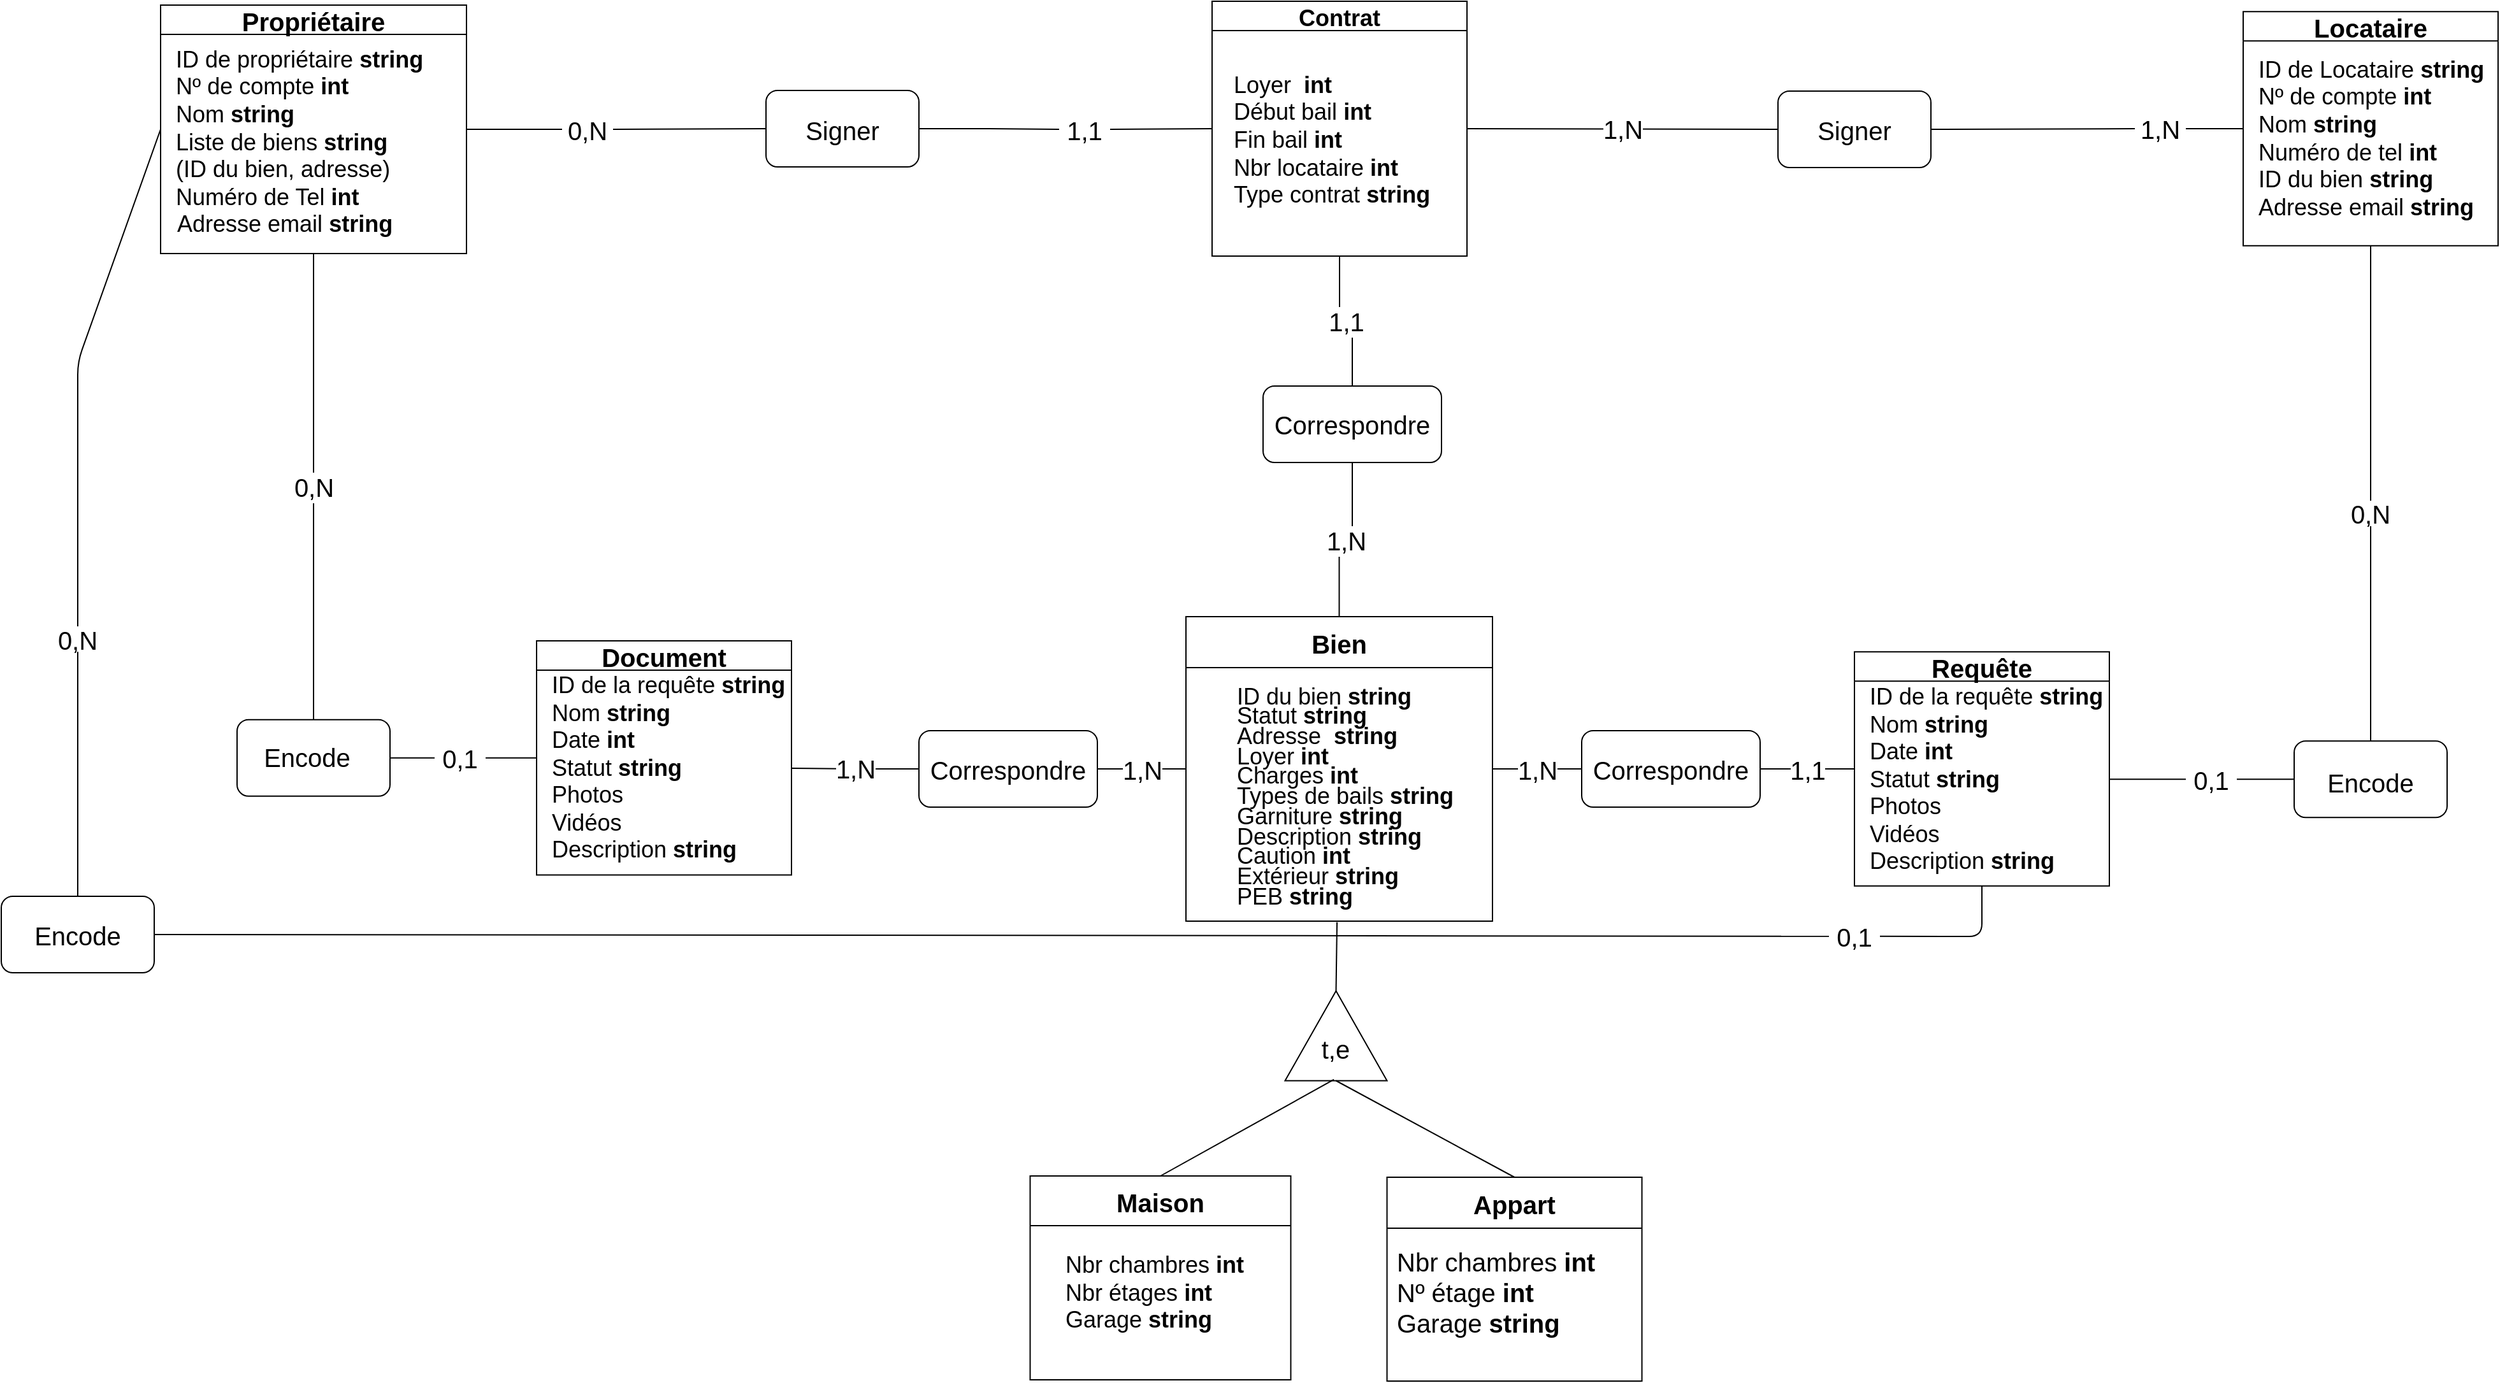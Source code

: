 <mxfile version="16.4.0" type="github" pages="21">
  <diagram id="1YrJPD1da77HuaxjmG4S" name="NEW">
    <mxGraphModel dx="3543" dy="1089" grid="1" gridSize="10" guides="1" tooltips="1" connect="1" arrows="1" fold="1" page="1" pageScale="1" pageWidth="1169" pageHeight="827" math="0" shadow="0">
      <root>
        <mxCell id="Vv6xs7ufTuOnFgJjhK8O-0" />
        <mxCell id="Vv6xs7ufTuOnFgJjhK8O-1" parent="Vv6xs7ufTuOnFgJjhK8O-0" />
        <mxCell id="Yonujn_K8fQl5i93L7vH-13" value="1,1" style="edgeStyle=orthogonalEdgeStyle;rounded=0;orthogonalLoop=1;jettySize=auto;html=1;entryX=0.5;entryY=0;entryDx=0;entryDy=0;fontSize=20;endArrow=none;endFill=0;" parent="Vv6xs7ufTuOnFgJjhK8O-1" source="Vv6xs7ufTuOnFgJjhK8O-3" target="Yonujn_K8fQl5i93L7vH-10" edge="1">
          <mxGeometry relative="1" as="geometry" />
        </mxCell>
        <mxCell id="Vv6xs7ufTuOnFgJjhK8O-3" value="Contrat" style="swimlane;fontSize=18;align=center;" parent="Vv6xs7ufTuOnFgJjhK8O-1" vertex="1">
          <mxGeometry x="830" y="688" width="200" height="200" as="geometry" />
        </mxCell>
        <mxCell id="Vv6xs7ufTuOnFgJjhK8O-4" value="&lt;font style=&quot;font-size: 18px&quot;&gt;Loyer&amp;nbsp; &lt;b&gt;int&lt;/b&gt;&lt;br&gt;Début bail &lt;b&gt;int&amp;nbsp;&lt;/b&gt;&lt;br&gt;Fin bail &lt;b&gt;int&amp;nbsp;&lt;br&gt;&lt;/b&gt;Nbr locataire &lt;b&gt;int&lt;/b&gt;&lt;br&gt;Type contrat &lt;b&gt;string&lt;/b&gt;&amp;nbsp;&lt;br&gt;&lt;br&gt;&lt;/font&gt;" style="text;html=1;align=left;verticalAlign=middle;resizable=0;points=[];autosize=1;strokeColor=none;fillColor=none;" parent="Vv6xs7ufTuOnFgJjhK8O-3" vertex="1">
          <mxGeometry x="15.25" y="70" width="170" height="100" as="geometry" />
        </mxCell>
        <mxCell id="Vv6xs7ufTuOnFgJjhK8O-5" value="Propriétaire" style="swimlane;fontSize=20;" parent="Vv6xs7ufTuOnFgJjhK8O-1" vertex="1">
          <mxGeometry x="5" y="691" width="240" height="195" as="geometry" />
        </mxCell>
        <mxCell id="Vv6xs7ufTuOnFgJjhK8O-6" value="&lt;p class=&quot;MsoListParagraphCxSpFirst&quot; style=&quot;margin: 0cm 0cm 0cm 36pt ; line-height: 15.693px ; font-size: 11pt ; font-family: &amp;#34;calibri&amp;#34; , sans-serif ; text-indent: -18pt&quot;&gt;&lt;/p&gt;&lt;p class=&quot;MsoListParagraphCxSpFirst&quot; style=&quot;margin: 0cm 0cm 0cm 36pt ; line-height: 15.693px ; font-size: 11pt ; font-family: &amp;#34;calibri&amp;#34; , sans-serif ; text-indent: -18pt ; display: inline&quot;&gt;&lt;/p&gt;&lt;div style=&quot;font-size: 18px&quot;&gt;&lt;span style=&quot;text-indent: -18pt&quot;&gt;&lt;font style=&quot;font-size: 18px&quot;&gt;ID de propriétaire &lt;b&gt;string&lt;/b&gt;&lt;/font&gt;&lt;/span&gt;&lt;/div&gt;&lt;div style=&quot;font-size: 18px&quot;&gt;Nº de compte &lt;b&gt;int&lt;/b&gt;&lt;/div&gt;&lt;div style=&quot;font-size: 18px&quot;&gt;&lt;span style=&quot;font-family: &amp;#34;calibri&amp;#34; , sans-serif ; text-indent: -18pt&quot;&gt;Nom &lt;b&gt;string&amp;nbsp;&lt;/b&gt;&lt;/span&gt;&lt;/div&gt;&lt;div style=&quot;font-size: 18px&quot;&gt;&lt;span style=&quot;font-family: &amp;#34;calibri&amp;#34; , sans-serif ; text-indent: -18pt&quot;&gt;Liste de biens &lt;b&gt;string&lt;/b&gt;&lt;/span&gt;&lt;/div&gt;&lt;div style=&quot;font-size: 18px&quot;&gt;&lt;span style=&quot;font-family: &amp;#34;calibri&amp;#34; , sans-serif ; text-indent: -18pt&quot;&gt;(ID du bien, adresse)&lt;/span&gt;&lt;/div&gt;&lt;div style=&quot;font-size: 18px&quot;&gt;&lt;span style=&quot;font-family: &amp;#34;calibri&amp;#34; , sans-serif ; text-indent: -18pt&quot;&gt;Numéro de Tel &lt;b&gt;int&lt;/b&gt;&lt;/span&gt;&lt;/div&gt;&lt;div style=&quot;text-indent: -24px ; font-size: 18px&quot;&gt;&lt;font face=&quot;calibri, sans-serif&quot;&gt;&amp;nbsp; &amp;nbsp; &amp;nbsp;Adresse email &lt;b&gt;string&lt;/b&gt;&lt;/font&gt;&lt;/div&gt;" style="text;html=1;strokeColor=none;fillColor=none;align=left;verticalAlign=middle;whiteSpace=wrap;rounded=0;" parent="Vv6xs7ufTuOnFgJjhK8O-5" vertex="1">
          <mxGeometry x="10" y="34.87" width="220" height="130" as="geometry" />
        </mxCell>
        <mxCell id="Vv6xs7ufTuOnFgJjhK8O-7" value="Locataire" style="swimlane;fontSize=20;" parent="Vv6xs7ufTuOnFgJjhK8O-1" vertex="1">
          <mxGeometry x="1639" y="696.13" width="200" height="183.75" as="geometry" />
        </mxCell>
        <mxCell id="Vv6xs7ufTuOnFgJjhK8O-8" value="&lt;p class=&quot;MsoListParagraphCxSpFirst&quot; style=&quot;margin: 0cm 0cm 0cm 36pt ; line-height: 15.693px ; font-size: 11pt ; font-family: &amp;#34;calibri&amp;#34; , sans-serif ; text-indent: -18pt&quot;&gt;&lt;/p&gt;&lt;font style=&quot;font-size: 18px&quot;&gt;ID de Locataire &lt;b&gt;string&lt;/b&gt;&lt;br&gt;&lt;span lang=&quot;FR&quot; style=&quot;text-indent: -18pt&quot;&gt;&lt;font style=&quot;font-size: 18px&quot;&gt;Nº de compte &lt;b&gt;int&lt;/b&gt;&lt;/font&gt;&lt;/span&gt;&lt;br&gt;Nom &lt;b&gt;string&lt;/b&gt;&lt;br&gt;Numéro de tel &lt;b&gt;int&lt;/b&gt;&lt;br&gt;ID du bien &lt;b&gt;string&lt;/b&gt;&lt;br&gt;Adresse email&lt;b&gt; string&lt;br&gt;&lt;/b&gt;&lt;/font&gt;" style="text;html=1;strokeColor=none;fillColor=none;align=left;verticalAlign=middle;whiteSpace=wrap;rounded=0;" parent="Vv6xs7ufTuOnFgJjhK8O-7" vertex="1">
          <mxGeometry x="10" y="35" width="190" height="130" as="geometry" />
        </mxCell>
        <mxCell id="Yonujn_K8fQl5i93L7vH-2" value="&lt;font style=&quot;font-size: 20px&quot;&gt;1,N&lt;/font&gt;" style="edgeStyle=orthogonalEdgeStyle;rounded=0;orthogonalLoop=1;jettySize=auto;html=1;entryX=0;entryY=0.5;entryDx=0;entryDy=0;endArrow=none;endFill=0;" parent="Vv6xs7ufTuOnFgJjhK8O-1" source="Vv6xs7ufTuOnFgJjhK8O-11" target="Yonujn_K8fQl5i93L7vH-1" edge="1">
          <mxGeometry relative="1" as="geometry" />
        </mxCell>
        <mxCell id="Yonujn_K8fQl5i93L7vH-7" value="1,N" style="edgeStyle=orthogonalEdgeStyle;rounded=0;orthogonalLoop=1;jettySize=auto;html=1;entryX=1;entryY=0.5;entryDx=0;entryDy=0;fontSize=20;endArrow=none;endFill=0;" parent="Vv6xs7ufTuOnFgJjhK8O-1" source="Vv6xs7ufTuOnFgJjhK8O-11" target="Yonujn_K8fQl5i93L7vH-6" edge="1">
          <mxGeometry relative="1" as="geometry" />
        </mxCell>
        <mxCell id="Yonujn_K8fQl5i93L7vH-14" value="1,N" style="edgeStyle=orthogonalEdgeStyle;rounded=0;orthogonalLoop=1;jettySize=auto;html=1;entryX=0.5;entryY=1;entryDx=0;entryDy=0;fontSize=20;endArrow=none;endFill=0;" parent="Vv6xs7ufTuOnFgJjhK8O-1" source="Vv6xs7ufTuOnFgJjhK8O-11" target="Yonujn_K8fQl5i93L7vH-10" edge="1">
          <mxGeometry relative="1" as="geometry" />
        </mxCell>
        <mxCell id="Vv6xs7ufTuOnFgJjhK8O-11" value="Bien" style="swimlane;startSize=40;fontSize=20;" parent="Vv6xs7ufTuOnFgJjhK8O-1" vertex="1">
          <mxGeometry x="809.5" y="1171" width="240.5" height="239.01" as="geometry" />
        </mxCell>
        <mxCell id="Vv6xs7ufTuOnFgJjhK8O-12" value="&lt;p class=&quot;MsoListParagraphCxSpFirst&quot; style=&quot;margin: 0cm 0cm 0cm 36pt ; line-height: 15.693px ; font-size: 11pt ; font-family: &amp;#34;calibri&amp;#34; , sans-serif ; text-indent: -18pt&quot;&gt;&lt;/p&gt;&lt;p class=&quot;MsoListParagraphCxSpFirst&quot; style=&quot;margin: 0cm 0cm 0cm 36pt ; line-height: 15.693px ; font-size: 11pt ; font-family: &amp;#34;calibri&amp;#34; , sans-serif ; text-indent: -18pt ; display: inline&quot;&gt;&lt;/p&gt;&lt;p class=&quot;MsoListParagraphCxSpFirst&quot; style=&quot;text-align: left ; margin: 0cm 0cm 0cm 36pt ; line-height: 15.693px ; font-family: &amp;#34;calibri&amp;#34; , sans-serif ; text-indent: -18pt ; font-size: 18px&quot;&gt;&lt;span lang=&quot;FR&quot;&gt;&lt;font style=&quot;font-size: 18px&quot;&gt;ID du bien &lt;b&gt;string&lt;/b&gt;&amp;nbsp;&lt;/font&gt;&lt;/span&gt;&lt;/p&gt;&lt;p class=&quot;MsoListParagraphCxSpFirst&quot; style=&quot;text-align: left ; margin: 0cm 0cm 0cm 36pt ; line-height: 15.693px ; font-family: &amp;#34;calibri&amp;#34; , sans-serif ; text-indent: -18pt ; font-size: 18px&quot;&gt;&lt;span style=&quot;text-indent: -18pt&quot;&gt;Statut &lt;b&gt;string&lt;/b&gt;&lt;/span&gt;&lt;/p&gt;&lt;p class=&quot;MsoListParagraphCxSpMiddle&quot; style=&quot;text-align: left ; margin: 0cm 0cm 0cm 36pt ; line-height: 15.693px ; font-family: &amp;#34;calibri&amp;#34; , sans-serif ; text-indent: -18pt ; font-size: 18px&quot;&gt;&lt;span lang=&quot;FR&quot;&gt;&lt;font style=&quot;font-size: 18px&quot;&gt;Adresse&amp;nbsp;&lt;b&gt;&amp;nbsp;string&amp;nbsp;&lt;/b&gt;&lt;/font&gt;&lt;/span&gt;&lt;/p&gt;&lt;p class=&quot;MsoListParagraphCxSpMiddle&quot; style=&quot;text-align: left ; margin: 0cm 0cm 0cm 36pt ; line-height: 15.693px ; font-family: &amp;#34;calibri&amp;#34; , sans-serif ; text-indent: -18pt ; font-size: 18px&quot;&gt;&lt;span lang=&quot;FR&quot;&gt;&lt;font style=&quot;font-size: 18px&quot;&gt;Loyer &lt;b&gt;int&lt;/b&gt;&lt;/font&gt;&lt;/span&gt;&lt;/p&gt;&lt;p class=&quot;MsoListParagraphCxSpMiddle&quot; style=&quot;text-align: left ; margin: 0cm 0cm 0cm 36pt ; line-height: 15.693px ; font-family: &amp;#34;calibri&amp;#34; , sans-serif ; text-indent: -18pt ; font-size: 18px&quot;&gt;&lt;span lang=&quot;FR&quot;&gt;&lt;font style=&quot;font-size: 18px&quot;&gt;Charges &lt;b&gt;int&lt;/b&gt;&lt;/font&gt;&lt;/span&gt;&lt;/p&gt;&lt;p class=&quot;MsoListParagraphCxSpMiddle&quot; style=&quot;text-align: left ; margin: 0cm 0cm 0cm 36pt ; line-height: 15.693px ; font-family: &amp;#34;calibri&amp;#34; , sans-serif ; text-indent: -18pt ; font-size: 18px&quot;&gt;&lt;span lang=&quot;FR&quot;&gt;&lt;font style=&quot;font-size: 18px&quot;&gt;Types de bails &lt;b&gt;string&lt;/b&gt;&lt;/font&gt;&lt;/span&gt;&lt;/p&gt;&lt;p class=&quot;MsoListParagraphCxSpMiddle&quot; style=&quot;text-align: left ; margin: 0cm 0cm 0cm 36pt ; line-height: 15.693px ; font-family: &amp;#34;calibri&amp;#34; , sans-serif ; text-indent: -18pt ; font-size: 18px&quot;&gt;&lt;span lang=&quot;FR&quot;&gt;&lt;font style=&quot;font-size: 18px&quot;&gt;Garniture &lt;b&gt;string&lt;/b&gt;&lt;/font&gt;&lt;/span&gt;&lt;/p&gt;&lt;p class=&quot;MsoListParagraphCxSpMiddle&quot; style=&quot;text-align: left ; margin: 0cm 0cm 0cm 36pt ; line-height: 15.693px ; font-family: &amp;#34;calibri&amp;#34; , sans-serif ; text-indent: -18pt ; font-size: 18px&quot;&gt;&lt;span lang=&quot;FR&quot;&gt;&lt;font style=&quot;font-size: 18px&quot;&gt;Description &lt;b&gt;string&lt;/b&gt;&lt;/font&gt;&lt;/span&gt;&lt;/p&gt;&lt;p class=&quot;MsoListParagraphCxSpMiddle&quot; style=&quot;text-align: left ; margin: 0cm 0cm 0cm 36pt ; line-height: 15.693px ; font-family: &amp;#34;calibri&amp;#34; , sans-serif ; text-indent: -18pt ; font-size: 18px&quot;&gt;&lt;span lang=&quot;FR&quot;&gt;&lt;font style=&quot;font-size: 18px&quot;&gt;Caution &lt;b&gt;int&lt;/b&gt;&lt;/font&gt;&lt;/span&gt;&lt;/p&gt;&lt;p class=&quot;MsoListParagraphCxSpMiddle&quot; style=&quot;text-align: left ; margin: 0cm 0cm 0cm 36pt ; line-height: 15.693px ; font-family: &amp;#34;calibri&amp;#34; , sans-serif ; text-indent: -18pt ; font-size: 18px&quot;&gt;&lt;span lang=&quot;FR&quot;&gt;&lt;font style=&quot;font-size: 18px&quot;&gt;Extérieur &lt;b&gt;string&lt;/b&gt;&lt;/font&gt;&lt;/span&gt;&lt;/p&gt;&lt;p class=&quot;MsoListParagraphCxSpLast&quot; style=&quot;text-align: left ; margin: 0cm 0cm 8pt 36pt ; line-height: 15.693px ; font-family: &amp;#34;calibri&amp;#34; , sans-serif ; text-indent: -18pt ; font-size: 18px&quot;&gt;&lt;span lang=&quot;FR&quot;&gt;&lt;font style=&quot;font-size: 18px&quot;&gt;PEB &lt;b&gt;string&lt;/b&gt;&lt;/font&gt;&lt;/span&gt;&lt;/p&gt;" style="text;html=1;strokeColor=none;fillColor=none;align=center;verticalAlign=middle;whiteSpace=wrap;rounded=0;spacingTop=0;" parent="Vv6xs7ufTuOnFgJjhK8O-11" vertex="1">
          <mxGeometry x="10.75" y="39.01" width="204.5" height="200" as="geometry" />
        </mxCell>
        <mxCell id="Yonujn_K8fQl5i93L7vH-3" value="&lt;font style=&quot;font-size: 20px&quot;&gt;1,1&lt;/font&gt;" style="edgeStyle=orthogonalEdgeStyle;rounded=0;orthogonalLoop=1;jettySize=auto;html=1;entryX=1;entryY=0.5;entryDx=0;entryDy=0;endArrow=none;endFill=0;" parent="Vv6xs7ufTuOnFgJjhK8O-1" source="Vv6xs7ufTuOnFgJjhK8O-13" target="Yonujn_K8fQl5i93L7vH-1" edge="1">
          <mxGeometry relative="1" as="geometry" />
        </mxCell>
        <mxCell id="Vv6xs7ufTuOnFgJjhK8O-13" value="Requête" style="swimlane;fontSize=20;" parent="Vv6xs7ufTuOnFgJjhK8O-1" vertex="1">
          <mxGeometry x="1334" y="1198.63" width="200" height="183.75" as="geometry" />
        </mxCell>
        <mxCell id="Vv6xs7ufTuOnFgJjhK8O-14" value="&lt;p class=&quot;MsoListParagraphCxSpFirst&quot; style=&quot;margin: 0cm 0cm 0cm 36pt ; line-height: 15.693px ; font-size: 11pt ; font-family: &amp;#34;calibri&amp;#34; , sans-serif ; text-indent: -18pt&quot;&gt;&lt;/p&gt;&lt;font style=&quot;font-size: 18px&quot;&gt;ID de la requête &lt;b&gt;string&lt;/b&gt;&lt;br&gt;Nom &lt;b&gt;string&lt;/b&gt;&lt;br&gt;Date &lt;b&gt;int&lt;br&gt;&lt;/b&gt;Statut &lt;b&gt;string&lt;/b&gt;&lt;br&gt;Photos&lt;br&gt;Vidéos&lt;br&gt;Description &lt;b&gt;string&lt;/b&gt;&lt;br&gt;&lt;/font&gt;" style="text;html=1;strokeColor=none;fillColor=none;align=left;verticalAlign=middle;whiteSpace=wrap;rounded=0;" parent="Vv6xs7ufTuOnFgJjhK8O-13" vertex="1">
          <mxGeometry x="10" y="35" width="190" height="130" as="geometry" />
        </mxCell>
        <mxCell id="Vv6xs7ufTuOnFgJjhK8O-15" value="Document" style="swimlane;fontSize=20;" parent="Vv6xs7ufTuOnFgJjhK8O-1" vertex="1">
          <mxGeometry x="300" y="1190" width="200" height="183.75" as="geometry" />
        </mxCell>
        <mxCell id="Vv6xs7ufTuOnFgJjhK8O-16" value="&lt;p class=&quot;MsoListParagraphCxSpFirst&quot; style=&quot;margin: 0cm 0cm 0cm 36pt ; line-height: 15.693px ; font-size: 11pt ; font-family: &amp;#34;calibri&amp;#34; , sans-serif ; text-indent: -18pt&quot;&gt;&lt;/p&gt;&lt;font style=&quot;font-size: 18px&quot;&gt;ID de la requête &lt;b&gt;string&lt;/b&gt;&lt;br&gt;Nom &lt;b&gt;string&lt;/b&gt;&lt;br&gt;Date &lt;b&gt;int&lt;br&gt;&lt;/b&gt;Statut &lt;b&gt;string&lt;/b&gt;&lt;br&gt;Photos&lt;br&gt;Vidéos&lt;br&gt;Description &lt;b&gt;string&lt;/b&gt;&lt;br&gt;&lt;/font&gt;" style="text;html=1;strokeColor=none;fillColor=none;align=left;verticalAlign=middle;whiteSpace=wrap;rounded=0;" parent="Vv6xs7ufTuOnFgJjhK8O-15" vertex="1">
          <mxGeometry x="10" y="35" width="190" height="130" as="geometry" />
        </mxCell>
        <mxCell id="Vv6xs7ufTuOnFgJjhK8O-17" value="Maison" style="swimlane;fontSize=20;startSize=39;" parent="Vv6xs7ufTuOnFgJjhK8O-1" vertex="1">
          <mxGeometry x="687.25" y="1610" width="204.5" height="160" as="geometry" />
        </mxCell>
        <mxCell id="Vv6xs7ufTuOnFgJjhK8O-18" value="&lt;p class=&quot;MsoListParagraphCxSpFirst&quot; style=&quot;margin: 0cm 0cm 0cm 36pt ; line-height: 15.693px ; font-size: 20px ; font-family: &amp;#34;calibri&amp;#34; , sans-serif ; text-indent: -18pt&quot;&gt;&lt;/p&gt;&lt;p class=&quot;MsoListParagraphCxSpFirst&quot; style=&quot;margin: 0cm 0cm 0cm 36pt ; line-height: 15.693px ; text-indent: -18pt ; display: inline ; font-size: 20px&quot;&gt;&lt;/p&gt;&lt;div style=&quot;text-indent: -24px ; font-size: 18px&quot;&gt;&lt;font face=&quot;calibri, sans-serif&quot; style=&quot;font-size: 18px&quot;&gt;Nbr chambres &lt;b&gt;int&lt;/b&gt;&lt;/font&gt;&lt;/div&gt;&lt;div style=&quot;text-indent: -24px ; font-size: 18px&quot;&gt;&lt;font face=&quot;calibri, sans-serif&quot; style=&quot;font-size: 18px&quot;&gt;Nbr étages &lt;b&gt;int&lt;/b&gt;&amp;nbsp;&amp;nbsp;&lt;/font&gt;&lt;/div&gt;&lt;div style=&quot;text-indent: -24px ; font-size: 18px&quot;&gt;&lt;span style=&quot;font-family: &amp;#34;calibri&amp;#34; , sans-serif&quot;&gt;Garage &lt;b&gt;string&lt;/b&gt;&lt;/span&gt;&lt;/div&gt;&lt;p style=&quot;font-size: 20px&quot;&gt;&lt;/p&gt;" style="text;html=1;strokeColor=none;fillColor=none;align=left;verticalAlign=middle;whiteSpace=wrap;rounded=0;fontSize=20;" parent="Vv6xs7ufTuOnFgJjhK8O-17" vertex="1">
          <mxGeometry x="50" y="49.74" width="124" height="80" as="geometry" />
        </mxCell>
        <mxCell id="Vv6xs7ufTuOnFgJjhK8O-19" value="Appart" style="swimlane;rounded=0;startSize=40;fontSize=20;" parent="Vv6xs7ufTuOnFgJjhK8O-1" vertex="1">
          <mxGeometry x="967.25" y="1611" width="200" height="160" as="geometry" />
        </mxCell>
        <mxCell id="Vv6xs7ufTuOnFgJjhK8O-20" value="&lt;p class=&quot;MsoListParagraphCxSpFirst&quot; style=&quot;margin: 0cm 0cm 0cm 36pt ; line-height: 15.693px ; font-size: 11pt ; font-family: &amp;#34;calibri&amp;#34; , sans-serif ; text-indent: -18pt&quot;&gt;&lt;/p&gt;&lt;p class=&quot;MsoListParagraphCxSpFirst&quot; style=&quot;margin: 0cm 0cm 0cm 36pt ; line-height: 15.693px ; text-indent: -18pt ; display: inline&quot;&gt;&lt;/p&gt;&lt;div style=&quot;text-indent: -24px ; font-size: 20px&quot;&gt;&lt;font face=&quot;calibri, sans-serif&quot; style=&quot;font-size: 20px&quot;&gt;Nbr chambres &lt;b&gt;int&lt;/b&gt;&lt;/font&gt;&lt;/div&gt;&lt;div style=&quot;text-indent: -24px ; font-size: 20px&quot;&gt;&lt;font face=&quot;calibri, sans-serif&quot; style=&quot;font-size: 20px&quot;&gt;Nº étage &lt;b&gt;int&lt;/b&gt;&lt;/font&gt;&lt;/div&gt;&lt;div style=&quot;text-indent: -24px ; font-size: 20px&quot;&gt;&lt;font face=&quot;calibri, sans-serif&quot; style=&quot;font-size: 20px&quot;&gt;Garage &lt;b&gt;string&lt;/b&gt;&lt;/font&gt;&lt;/div&gt;&lt;p&gt;&lt;/p&gt;" style="text;html=1;strokeColor=none;fillColor=none;align=left;verticalAlign=middle;whiteSpace=wrap;rounded=0;" parent="Vv6xs7ufTuOnFgJjhK8O-19" vertex="1">
          <mxGeometry x="30" y="48.74" width="154.75" height="80" as="geometry" />
        </mxCell>
        <mxCell id="Vv6xs7ufTuOnFgJjhK8O-21" value="" style="triangle;whiteSpace=wrap;html=1;fontSize=20;rotation=-90;" parent="Vv6xs7ufTuOnFgJjhK8O-1" vertex="1">
          <mxGeometry x="892" y="1460" width="70.5" height="80" as="geometry" />
        </mxCell>
        <mxCell id="Vv6xs7ufTuOnFgJjhK8O-22" value="t,e" style="text;html=1;strokeColor=none;fillColor=none;align=center;verticalAlign=middle;whiteSpace=wrap;rounded=0;fontSize=20;" parent="Vv6xs7ufTuOnFgJjhK8O-1" vertex="1">
          <mxGeometry x="907.25" y="1500" width="40" height="20" as="geometry" />
        </mxCell>
        <mxCell id="Vv6xs7ufTuOnFgJjhK8O-23" value="" style="endArrow=none;html=1;fontSize=20;strokeColor=#000000;fillColor=#000000;exitX=0.5;exitY=0;exitDx=0;exitDy=0;entryX=0.013;entryY=0.479;entryDx=0;entryDy=0;entryPerimeter=0;" parent="Vv6xs7ufTuOnFgJjhK8O-1" source="Vv6xs7ufTuOnFgJjhK8O-17" target="Vv6xs7ufTuOnFgJjhK8O-21" edge="1">
          <mxGeometry width="50" height="50" relative="1" as="geometry">
            <mxPoint x="649.5" y="1389" as="sourcePoint" />
            <mxPoint x="927.5" y="1529" as="targetPoint" />
          </mxGeometry>
        </mxCell>
        <mxCell id="Vv6xs7ufTuOnFgJjhK8O-24" value="" style="endArrow=none;html=1;fontSize=20;strokeColor=#000000;fillColor=#000000;entryX=0.5;entryY=0;entryDx=0;entryDy=0;exitX=0;exitY=0.5;exitDx=0;exitDy=0;" parent="Vv6xs7ufTuOnFgJjhK8O-1" source="Vv6xs7ufTuOnFgJjhK8O-21" target="Vv6xs7ufTuOnFgJjhK8O-19" edge="1">
          <mxGeometry width="50" height="50" relative="1" as="geometry">
            <mxPoint x="-803.25" y="1380.01" as="sourcePoint" />
            <mxPoint x="927.25" y="1390" as="targetPoint" />
          </mxGeometry>
        </mxCell>
        <mxCell id="Vv6xs7ufTuOnFgJjhK8O-25" value="" style="endArrow=none;html=1;fontSize=20;strokeColor=#000000;fillColor=#000000;exitX=1;exitY=0.5;exitDx=0;exitDy=0;entryX=0;entryY=0.5;entryDx=0;entryDy=0;startArrow=none;" parent="Vv6xs7ufTuOnFgJjhK8O-1" source="Vv6xs7ufTuOnFgJjhK8O-29" target="Vv6xs7ufTuOnFgJjhK8O-7" edge="1">
          <mxGeometry width="50" height="50" relative="1" as="geometry">
            <mxPoint x="1589" y="558" as="sourcePoint" />
            <mxPoint x="1659" y="607.505" as="targetPoint" />
          </mxGeometry>
        </mxCell>
        <mxCell id="Vv6xs7ufTuOnFgJjhK8O-28" value="1,N" style="endArrow=none;html=1;fontSize=20;strokeColor=#000000;fillColor=#000000;exitX=1;exitY=0.5;exitDx=0;exitDy=0;entryX=0;entryY=0.5;entryDx=0;entryDy=0;" parent="Vv6xs7ufTuOnFgJjhK8O-1" source="Vv6xs7ufTuOnFgJjhK8O-3" target="Vv6xs7ufTuOnFgJjhK8O-31" edge="1">
          <mxGeometry width="50" height="50" relative="1" as="geometry">
            <mxPoint x="1050" y="609.875" as="sourcePoint" />
            <mxPoint x="1180" y="870" as="targetPoint" />
          </mxGeometry>
        </mxCell>
        <mxCell id="Vv6xs7ufTuOnFgJjhK8O-29" value="1,N" style="text;html=1;strokeColor=none;fillColor=none;align=center;verticalAlign=middle;whiteSpace=wrap;rounded=0;fontSize=20;" parent="Vv6xs7ufTuOnFgJjhK8O-1" vertex="1">
          <mxGeometry x="1554" y="778" width="40" height="20" as="geometry" />
        </mxCell>
        <mxCell id="Vv6xs7ufTuOnFgJjhK8O-30" value="" style="endArrow=none;html=1;fontSize=20;strokeColor=#000000;fillColor=#000000;exitX=1;exitY=0.5;exitDx=0;exitDy=0;entryX=0;entryY=0.5;entryDx=0;entryDy=0;startArrow=none;" parent="Vv6xs7ufTuOnFgJjhK8O-1" source="Vv6xs7ufTuOnFgJjhK8O-31" target="Vv6xs7ufTuOnFgJjhK8O-29" edge="1">
          <mxGeometry width="50" height="50" relative="1" as="geometry">
            <mxPoint x="1564" y="781.75" as="sourcePoint" />
            <mxPoint x="1704" y="787.505" as="targetPoint" />
          </mxGeometry>
        </mxCell>
        <mxCell id="Vv6xs7ufTuOnFgJjhK8O-31" value="Signer" style="rounded=1;whiteSpace=wrap;html=1;fontSize=20;" parent="Vv6xs7ufTuOnFgJjhK8O-1" vertex="1">
          <mxGeometry x="1274" y="758.5" width="120" height="60" as="geometry" />
        </mxCell>
        <mxCell id="Yonujn_K8fQl5i93L7vH-4" style="edgeStyle=orthogonalEdgeStyle;rounded=0;orthogonalLoop=1;jettySize=auto;html=1;entryX=0;entryY=0.5;entryDx=0;entryDy=0;fontSize=20;endArrow=none;endFill=0;" parent="Vv6xs7ufTuOnFgJjhK8O-1" source="Vv6xs7ufTuOnFgJjhK8O-32" target="Vv6xs7ufTuOnFgJjhK8O-38" edge="1">
          <mxGeometry relative="1" as="geometry" />
        </mxCell>
        <mxCell id="Vv6xs7ufTuOnFgJjhK8O-32" value="" style="rounded=1;whiteSpace=wrap;html=1;fontSize=20;" parent="Vv6xs7ufTuOnFgJjhK8O-1" vertex="1">
          <mxGeometry x="480" y="758" width="120" height="60" as="geometry" />
        </mxCell>
        <mxCell id="Vv6xs7ufTuOnFgJjhK8O-33" value="" style="endArrow=none;html=1;fontSize=20;strokeColor=#000000;fillColor=#000000;entryX=0;entryY=0.5;entryDx=0;entryDy=0;exitX=1;exitY=0.5;exitDx=0;exitDy=0;startArrow=none;" parent="Vv6xs7ufTuOnFgJjhK8O-1" source="Vv6xs7ufTuOnFgJjhK8O-35" target="Vv6xs7ufTuOnFgJjhK8O-32" edge="1">
          <mxGeometry width="50" height="50" relative="1" as="geometry">
            <mxPoint x="282.75" y="768.5" as="sourcePoint" />
            <mxPoint x="510" y="768.5" as="targetPoint" />
          </mxGeometry>
        </mxCell>
        <mxCell id="Vv6xs7ufTuOnFgJjhK8O-34" value="Signer" style="text;html=1;strokeColor=none;fillColor=none;align=center;verticalAlign=middle;whiteSpace=wrap;rounded=0;fontSize=20;" parent="Vv6xs7ufTuOnFgJjhK8O-1" vertex="1">
          <mxGeometry x="520" y="778.5" width="40" height="20" as="geometry" />
        </mxCell>
        <mxCell id="Vv6xs7ufTuOnFgJjhK8O-35" value="0,N" style="text;html=1;strokeColor=none;fillColor=none;align=center;verticalAlign=middle;whiteSpace=wrap;rounded=0;fontSize=20;" parent="Vv6xs7ufTuOnFgJjhK8O-1" vertex="1">
          <mxGeometry x="320" y="778.5" width="40" height="20" as="geometry" />
        </mxCell>
        <mxCell id="Vv6xs7ufTuOnFgJjhK8O-36" value="" style="endArrow=none;html=1;fontSize=20;strokeColor=#000000;fillColor=#000000;entryX=0;entryY=0.5;entryDx=0;entryDy=0;exitX=1;exitY=0.5;exitDx=0;exitDy=0;" parent="Vv6xs7ufTuOnFgJjhK8O-1" source="Vv6xs7ufTuOnFgJjhK8O-5" target="Vv6xs7ufTuOnFgJjhK8O-35" edge="1">
          <mxGeometry width="50" height="50" relative="1" as="geometry">
            <mxPoint x="270.5" y="788.005" as="sourcePoint" />
            <mxPoint x="400" y="788.01" as="targetPoint" />
          </mxGeometry>
        </mxCell>
        <mxCell id="Vv6xs7ufTuOnFgJjhK8O-37" value="" style="endArrow=none;html=1;fontSize=20;strokeColor=#000000;fillColor=#000000;entryX=0;entryY=0.5;entryDx=0;entryDy=0;exitX=1;exitY=0.5;exitDx=0;exitDy=0;startArrow=none;" parent="Vv6xs7ufTuOnFgJjhK8O-1" source="Vv6xs7ufTuOnFgJjhK8O-38" target="Vv6xs7ufTuOnFgJjhK8O-3" edge="1">
          <mxGeometry width="50" height="50" relative="1" as="geometry">
            <mxPoint x="437.75" y="638.5" as="sourcePoint" />
            <mxPoint x="801.75" y="788.01" as="targetPoint" />
          </mxGeometry>
        </mxCell>
        <mxCell id="Vv6xs7ufTuOnFgJjhK8O-38" value="1,1" style="text;html=1;strokeColor=none;fillColor=none;align=center;verticalAlign=middle;whiteSpace=wrap;rounded=0;fontSize=20;" parent="Vv6xs7ufTuOnFgJjhK8O-1" vertex="1">
          <mxGeometry x="710" y="778.5" width="40" height="20" as="geometry" />
        </mxCell>
        <mxCell id="Yonujn_K8fQl5i93L7vH-16" style="edgeStyle=orthogonalEdgeStyle;rounded=0;orthogonalLoop=1;jettySize=auto;html=1;entryX=1;entryY=0.5;entryDx=0;entryDy=0;fontSize=20;endArrow=none;endFill=0;" parent="Vv6xs7ufTuOnFgJjhK8O-1" source="Vv6xs7ufTuOnFgJjhK8O-40" target="Vv6xs7ufTuOnFgJjhK8O-43" edge="1">
          <mxGeometry relative="1" as="geometry" />
        </mxCell>
        <mxCell id="Vv6xs7ufTuOnFgJjhK8O-40" value="" style="rounded=1;whiteSpace=wrap;html=1;fontSize=20;" parent="Vv6xs7ufTuOnFgJjhK8O-1" vertex="1">
          <mxGeometry x="1679" y="1268.63" width="120" height="60" as="geometry" />
        </mxCell>
        <mxCell id="Vv6xs7ufTuOnFgJjhK8O-42" value="Encode" style="text;html=1;strokeColor=none;fillColor=none;align=center;verticalAlign=middle;whiteSpace=wrap;rounded=0;fontSize=20;" parent="Vv6xs7ufTuOnFgJjhK8O-1" vertex="1">
          <mxGeometry x="1719" y="1290.5" width="40" height="20" as="geometry" />
        </mxCell>
        <mxCell id="Vv6xs7ufTuOnFgJjhK8O-43" value="0,1" style="text;html=1;strokeColor=none;fillColor=none;align=center;verticalAlign=middle;whiteSpace=wrap;rounded=0;fontSize=20;" parent="Vv6xs7ufTuOnFgJjhK8O-1" vertex="1">
          <mxGeometry x="1594" y="1288.63" width="40" height="20" as="geometry" />
        </mxCell>
        <mxCell id="Vv6xs7ufTuOnFgJjhK8O-44" value="" style="endArrow=none;html=1;fontSize=20;strokeColor=#000000;fillColor=#000000;entryX=0;entryY=0.5;entryDx=0;entryDy=0;exitX=1;exitY=0.5;exitDx=0;exitDy=0;" parent="Vv6xs7ufTuOnFgJjhK8O-1" source="Vv6xs7ufTuOnFgJjhK8O-14" target="Vv6xs7ufTuOnFgJjhK8O-43" edge="1">
          <mxGeometry width="50" height="50" relative="1" as="geometry">
            <mxPoint x="1609" y="1390.5" as="sourcePoint" />
            <mxPoint x="1764" y="1390.01" as="targetPoint" />
          </mxGeometry>
        </mxCell>
        <mxCell id="Vv6xs7ufTuOnFgJjhK8O-45" value="" style="endArrow=none;html=1;fontSize=20;strokeColor=#000000;fillColor=#000000;entryX=0.5;entryY=1;entryDx=0;entryDy=0;exitX=0.5;exitY=0;exitDx=0;exitDy=0;startArrow=none;" parent="Vv6xs7ufTuOnFgJjhK8O-1" source="Vv6xs7ufTuOnFgJjhK8O-46" target="Vv6xs7ufTuOnFgJjhK8O-7" edge="1">
          <mxGeometry width="50" height="50" relative="1" as="geometry">
            <mxPoint x="1586.75" y="1058.5" as="sourcePoint" />
            <mxPoint x="1979" y="1208" as="targetPoint" />
          </mxGeometry>
        </mxCell>
        <mxCell id="Vv6xs7ufTuOnFgJjhK8O-46" value="0,N" style="text;html=1;strokeColor=none;fillColor=none;align=center;verticalAlign=middle;whiteSpace=wrap;rounded=0;fontSize=20;" parent="Vv6xs7ufTuOnFgJjhK8O-1" vertex="1">
          <mxGeometry x="1719" y="1080" width="40" height="20" as="geometry" />
        </mxCell>
        <mxCell id="Vv6xs7ufTuOnFgJjhK8O-47" value="" style="endArrow=none;html=1;fontSize=20;strokeColor=#000000;fillColor=#000000;entryX=0.5;entryY=1;entryDx=0;entryDy=0;exitX=0.5;exitY=0;exitDx=0;exitDy=0;" parent="Vv6xs7ufTuOnFgJjhK8O-1" source="Vv6xs7ufTuOnFgJjhK8O-40" target="Vv6xs7ufTuOnFgJjhK8O-46" edge="1">
          <mxGeometry width="50" height="50" relative="1" as="geometry">
            <mxPoint x="1729" y="1300" as="sourcePoint" />
            <mxPoint x="1849" y="1300.01" as="targetPoint" />
          </mxGeometry>
        </mxCell>
        <mxCell id="Yonujn_K8fQl5i93L7vH-17" value="0,N" style="edgeStyle=orthogonalEdgeStyle;rounded=0;orthogonalLoop=1;jettySize=auto;html=1;entryX=0.5;entryY=1;entryDx=0;entryDy=0;fontSize=20;endArrow=none;endFill=0;" parent="Vv6xs7ufTuOnFgJjhK8O-1" source="Vv6xs7ufTuOnFgJjhK8O-48" target="Vv6xs7ufTuOnFgJjhK8O-5" edge="1">
          <mxGeometry relative="1" as="geometry" />
        </mxCell>
        <mxCell id="Vv6xs7ufTuOnFgJjhK8O-48" value="" style="rounded=1;whiteSpace=wrap;html=1;fontSize=20;" parent="Vv6xs7ufTuOnFgJjhK8O-1" vertex="1">
          <mxGeometry x="65" y="1251.88" width="120" height="60" as="geometry" />
        </mxCell>
        <mxCell id="Vv6xs7ufTuOnFgJjhK8O-49" value="" style="endArrow=none;html=1;fontSize=20;strokeColor=#000000;fillColor=#000000;entryX=0;entryY=0.5;entryDx=0;entryDy=0;exitX=1;exitY=0.5;exitDx=0;exitDy=0;startArrow=none;" parent="Vv6xs7ufTuOnFgJjhK8O-1" source="Vv6xs7ufTuOnFgJjhK8O-51" target="Vv6xs7ufTuOnFgJjhK8O-15" edge="1">
          <mxGeometry width="50" height="50" relative="1" as="geometry">
            <mxPoint x="360" y="1282.38" as="sourcePoint" />
            <mxPoint x="390" y="1281.88" as="targetPoint" />
          </mxGeometry>
        </mxCell>
        <mxCell id="Vv6xs7ufTuOnFgJjhK8O-50" value="Encode" style="text;html=1;strokeColor=none;fillColor=none;align=center;verticalAlign=middle;whiteSpace=wrap;rounded=0;fontSize=20;" parent="Vv6xs7ufTuOnFgJjhK8O-1" vertex="1">
          <mxGeometry x="100" y="1270.5" width="40" height="20" as="geometry" />
        </mxCell>
        <mxCell id="Vv6xs7ufTuOnFgJjhK8O-51" value="0,1" style="text;html=1;strokeColor=none;fillColor=none;align=center;verticalAlign=middle;whiteSpace=wrap;rounded=0;fontSize=20;" parent="Vv6xs7ufTuOnFgJjhK8O-1" vertex="1">
          <mxGeometry x="220" y="1271.87" width="40" height="20" as="geometry" />
        </mxCell>
        <mxCell id="Vv6xs7ufTuOnFgJjhK8O-52" value="" style="endArrow=none;html=1;fontSize=20;strokeColor=#000000;fillColor=#000000;entryX=0;entryY=0.5;entryDx=0;entryDy=0;exitX=1;exitY=0.5;exitDx=0;exitDy=0;" parent="Vv6xs7ufTuOnFgJjhK8O-1" source="Vv6xs7ufTuOnFgJjhK8O-48" target="Vv6xs7ufTuOnFgJjhK8O-51" edge="1">
          <mxGeometry width="50" height="50" relative="1" as="geometry">
            <mxPoint x="190" y="1280.01" as="sourcePoint" />
            <mxPoint x="420" y="1371.39" as="targetPoint" />
          </mxGeometry>
        </mxCell>
        <mxCell id="Vv6xs7ufTuOnFgJjhK8O-56" value="" style="endArrow=none;html=1;fontSize=20;strokeColor=#000000;fillColor=#000000;entryX=1;entryY=0.5;entryDx=0;entryDy=0;exitX=0.527;exitY=1.004;exitDx=0;exitDy=0;exitPerimeter=0;" parent="Vv6xs7ufTuOnFgJjhK8O-1" source="Vv6xs7ufTuOnFgJjhK8O-12" target="Vv6xs7ufTuOnFgJjhK8O-21" edge="1">
          <mxGeometry width="50" height="50" relative="1" as="geometry">
            <mxPoint x="927" y="1400" as="sourcePoint" />
            <mxPoint x="938.07" y="1574.333" as="targetPoint" />
          </mxGeometry>
        </mxCell>
        <mxCell id="Vv6xs7ufTuOnFgJjhK8O-57" value="" style="rounded=1;whiteSpace=wrap;html=1;fontSize=20;" parent="Vv6xs7ufTuOnFgJjhK8O-1" vertex="1">
          <mxGeometry x="-120" y="1390.5" width="120" height="60" as="geometry" />
        </mxCell>
        <mxCell id="Vv6xs7ufTuOnFgJjhK8O-58" value="" style="endArrow=none;html=1;fontSize=20;strokeColor=#000000;fillColor=#000000;entryX=0.5;entryY=1;entryDx=0;entryDy=0;exitX=1;exitY=0.5;exitDx=0;exitDy=0;startArrow=none;" parent="Vv6xs7ufTuOnFgJjhK8O-1" source="Vv6xs7ufTuOnFgJjhK8O-60" target="Vv6xs7ufTuOnFgJjhK8O-13" edge="1">
          <mxGeometry width="50" height="50" relative="1" as="geometry">
            <mxPoint x="514" y="1422.38" as="sourcePoint" />
            <mxPoint x="454" y="1421.875" as="targetPoint" />
            <Array as="points">
              <mxPoint x="1434" y="1422" />
            </Array>
          </mxGeometry>
        </mxCell>
        <mxCell id="Vv6xs7ufTuOnFgJjhK8O-59" value="Encode" style="text;html=1;strokeColor=none;fillColor=none;align=center;verticalAlign=middle;whiteSpace=wrap;rounded=0;fontSize=20;" parent="Vv6xs7ufTuOnFgJjhK8O-1" vertex="1">
          <mxGeometry x="-80" y="1410.5" width="40" height="20" as="geometry" />
        </mxCell>
        <mxCell id="Vv6xs7ufTuOnFgJjhK8O-60" value="0,1" style="text;html=1;strokeColor=none;fillColor=none;align=center;verticalAlign=middle;whiteSpace=wrap;rounded=0;fontSize=20;" parent="Vv6xs7ufTuOnFgJjhK8O-1" vertex="1">
          <mxGeometry x="1314" y="1411.87" width="40" height="20" as="geometry" />
        </mxCell>
        <mxCell id="Vv6xs7ufTuOnFgJjhK8O-61" value="" style="endArrow=none;html=1;fontSize=20;strokeColor=#000000;fillColor=#000000;entryX=0;entryY=0.5;entryDx=0;entryDy=0;exitX=1;exitY=0.5;exitDx=0;exitDy=0;" parent="Vv6xs7ufTuOnFgJjhK8O-1" source="Vv6xs7ufTuOnFgJjhK8O-57" target="Vv6xs7ufTuOnFgJjhK8O-60" edge="1">
          <mxGeometry width="50" height="50" relative="1" as="geometry">
            <mxPoint x="170" y="1420.01" as="sourcePoint" />
            <mxPoint x="400" y="1511.39" as="targetPoint" />
          </mxGeometry>
        </mxCell>
        <mxCell id="Vv6xs7ufTuOnFgJjhK8O-62" value="" style="endArrow=none;html=1;fontSize=20;strokeColor=#000000;fillColor=#000000;exitX=0.5;exitY=0;exitDx=0;exitDy=0;startArrow=none;entryX=0;entryY=0.5;entryDx=0;entryDy=0;" parent="Vv6xs7ufTuOnFgJjhK8O-1" source="Vv6xs7ufTuOnFgJjhK8O-63" target="Vv6xs7ufTuOnFgJjhK8O-5" edge="1">
          <mxGeometry width="50" height="50" relative="1" as="geometry">
            <mxPoint x="-212.25" y="1390.5" as="sourcePoint" />
            <mxPoint x="-60" y="1210" as="targetPoint" />
            <Array as="points">
              <mxPoint x="-60" y="971" />
            </Array>
          </mxGeometry>
        </mxCell>
        <mxCell id="Vv6xs7ufTuOnFgJjhK8O-63" value="0,N" style="text;html=1;strokeColor=none;fillColor=none;align=center;verticalAlign=middle;whiteSpace=wrap;rounded=0;fontSize=20;" parent="Vv6xs7ufTuOnFgJjhK8O-1" vertex="1">
          <mxGeometry x="-80" y="1178.63" width="40" height="20" as="geometry" />
        </mxCell>
        <mxCell id="Vv6xs7ufTuOnFgJjhK8O-64" value="" style="endArrow=none;html=1;fontSize=20;strokeColor=#000000;fillColor=#000000;entryX=0.5;entryY=1;entryDx=0;entryDy=0;exitX=0.5;exitY=0;exitDx=0;exitDy=0;" parent="Vv6xs7ufTuOnFgJjhK8O-1" source="Vv6xs7ufTuOnFgJjhK8O-57" target="Vv6xs7ufTuOnFgJjhK8O-63" edge="1">
          <mxGeometry width="50" height="50" relative="1" as="geometry">
            <mxPoint x="-70" y="1420" as="sourcePoint" />
            <mxPoint x="50" y="1420.01" as="targetPoint" />
          </mxGeometry>
        </mxCell>
        <mxCell id="Yonujn_K8fQl5i93L7vH-1" value="Correspondre" style="rounded=1;whiteSpace=wrap;html=1;fontSize=20;" parent="Vv6xs7ufTuOnFgJjhK8O-1" vertex="1">
          <mxGeometry x="1120" y="1260.5" width="140" height="60" as="geometry" />
        </mxCell>
        <mxCell id="Yonujn_K8fQl5i93L7vH-8" value="1,N" style="edgeStyle=orthogonalEdgeStyle;rounded=0;orthogonalLoop=1;jettySize=auto;html=1;entryX=1;entryY=0.5;entryDx=0;entryDy=0;fontSize=20;endArrow=none;endFill=0;" parent="Vv6xs7ufTuOnFgJjhK8O-1" source="Yonujn_K8fQl5i93L7vH-6" target="Vv6xs7ufTuOnFgJjhK8O-16" edge="1">
          <mxGeometry relative="1" as="geometry" />
        </mxCell>
        <mxCell id="Yonujn_K8fQl5i93L7vH-6" value="Correspondre" style="rounded=1;whiteSpace=wrap;html=1;fontSize=20;" parent="Vv6xs7ufTuOnFgJjhK8O-1" vertex="1">
          <mxGeometry x="600" y="1260.5" width="140" height="60" as="geometry" />
        </mxCell>
        <mxCell id="Yonujn_K8fQl5i93L7vH-10" value="Correspondre" style="rounded=1;whiteSpace=wrap;html=1;fontSize=20;" parent="Vv6xs7ufTuOnFgJjhK8O-1" vertex="1">
          <mxGeometry x="870" y="990" width="140" height="60" as="geometry" />
        </mxCell>
      </root>
    </mxGraphModel>
  </diagram>
  <diagram id="aEuiQMqjnmJGIBwZCXug" name="Schéma entités-associations">
    <mxGraphModel dx="2965" dy="1683" grid="1" gridSize="10" guides="1" tooltips="1" connect="1" arrows="1" fold="1" page="1" pageScale="1" pageWidth="1169" pageHeight="827" math="0" shadow="0">
      <root>
        <mxCell id="0" />
        <mxCell id="1" parent="0" />
        <mxCell id="qEJAQcxtMuj5-wfoeOrb-2" value="Locataire" style="swimlane;fontSize=20;" parent="1" vertex="1">
          <mxGeometry x="310" y="470" width="200" height="183.75" as="geometry" />
        </mxCell>
        <mxCell id="qEJAQcxtMuj5-wfoeOrb-3" value="&lt;p class=&quot;MsoListParagraphCxSpFirst&quot; style=&quot;margin: 0cm 0cm 0cm 36pt ; line-height: 15.693px ; font-size: 11pt ; font-family: &amp;#34;calibri&amp;#34; , sans-serif ; text-indent: -18pt&quot;&gt;&lt;/p&gt;&lt;font style=&quot;font-size: 18px&quot;&gt;ID de Locataire &lt;b&gt;string&lt;/b&gt;&lt;br&gt;&lt;span lang=&quot;FR&quot; style=&quot;text-indent: -18pt&quot;&gt;&lt;font style=&quot;font-size: 18px&quot;&gt;Nº de compte &lt;b&gt;int&lt;/b&gt;&lt;/font&gt;&lt;/span&gt;&lt;br&gt;Nom &lt;b&gt;string&lt;/b&gt;&lt;br&gt;Numéro de tel &lt;b&gt;int&lt;/b&gt;&lt;br&gt;ID du bien &lt;b&gt;string&lt;/b&gt;&lt;br&gt;Adresse email&lt;b&gt; string&lt;br&gt;&lt;/b&gt;&lt;/font&gt;" style="text;html=1;strokeColor=none;fillColor=none;align=left;verticalAlign=middle;whiteSpace=wrap;rounded=0;" parent="qEJAQcxtMuj5-wfoeOrb-2" vertex="1">
          <mxGeometry x="10" y="35" width="190" height="130" as="geometry" />
        </mxCell>
        <mxCell id="qEJAQcxtMuj5-wfoeOrb-4" value="Propriétaire" style="swimlane;fontSize=20;" parent="1" vertex="1">
          <mxGeometry x="1604" y="462.01" width="240" height="195" as="geometry" />
        </mxCell>
        <mxCell id="T949mY5luPI5WS0-JxJI-1" value="&lt;p class=&quot;MsoListParagraphCxSpFirst&quot; style=&quot;margin: 0cm 0cm 0cm 36pt ; line-height: 15.693px ; font-size: 11pt ; font-family: &amp;#34;calibri&amp;#34; , sans-serif ; text-indent: -18pt&quot;&gt;&lt;/p&gt;&lt;p class=&quot;MsoListParagraphCxSpFirst&quot; style=&quot;margin: 0cm 0cm 0cm 36pt ; line-height: 15.693px ; font-size: 11pt ; font-family: &amp;#34;calibri&amp;#34; , sans-serif ; text-indent: -18pt ; display: inline&quot;&gt;&lt;/p&gt;&lt;div style=&quot;font-size: 18px&quot;&gt;&lt;span style=&quot;text-indent: -18pt&quot;&gt;&lt;font style=&quot;font-size: 18px&quot;&gt;ID de propriétaire &lt;b&gt;string&lt;/b&gt;&lt;/font&gt;&lt;/span&gt;&lt;/div&gt;&lt;div style=&quot;font-size: 18px&quot;&gt;Nº de compte &lt;b&gt;int&lt;/b&gt;&lt;/div&gt;&lt;div style=&quot;font-size: 18px&quot;&gt;&lt;span style=&quot;font-family: &amp;#34;calibri&amp;#34; , sans-serif ; text-indent: -18pt&quot;&gt;Nom &lt;b&gt;string&amp;nbsp;&lt;/b&gt;&lt;/span&gt;&lt;/div&gt;&lt;div style=&quot;font-size: 18px&quot;&gt;&lt;span style=&quot;font-family: &amp;#34;calibri&amp;#34; , sans-serif ; text-indent: -18pt&quot;&gt;Liste de biens &lt;b&gt;string&lt;/b&gt;&lt;/span&gt;&lt;/div&gt;&lt;div style=&quot;font-size: 18px&quot;&gt;&lt;span style=&quot;font-family: &amp;#34;calibri&amp;#34; , sans-serif ; text-indent: -18pt&quot;&gt;(ID du bien, adresse)&lt;/span&gt;&lt;/div&gt;&lt;div style=&quot;font-size: 18px&quot;&gt;&lt;span style=&quot;font-family: &amp;#34;calibri&amp;#34; , sans-serif ; text-indent: -18pt&quot;&gt;Numéro de Tel &lt;b&gt;int&lt;/b&gt;&lt;/span&gt;&lt;/div&gt;&lt;div style=&quot;text-indent: -24px ; font-size: 18px&quot;&gt;&lt;font face=&quot;calibri, sans-serif&quot;&gt;&amp;nbsp; &amp;nbsp; &amp;nbsp;Adresse email &lt;b&gt;string&lt;/b&gt;&lt;/font&gt;&lt;/div&gt;" style="text;html=1;strokeColor=none;fillColor=none;align=left;verticalAlign=middle;whiteSpace=wrap;rounded=0;" parent="qEJAQcxtMuj5-wfoeOrb-4" vertex="1">
          <mxGeometry x="10" y="34.87" width="220" height="130" as="geometry" />
        </mxCell>
        <mxCell id="qEJAQcxtMuj5-wfoeOrb-6" value="Bien" style="swimlane;startSize=40;fontSize=20;" parent="1" vertex="1">
          <mxGeometry x="1000" y="440" width="240.5" height="239.01" as="geometry" />
        </mxCell>
        <mxCell id="qEJAQcxtMuj5-wfoeOrb-7" value="&lt;p class=&quot;MsoListParagraphCxSpFirst&quot; style=&quot;margin: 0cm 0cm 0cm 36pt ; line-height: 15.693px ; font-size: 11pt ; font-family: &amp;#34;calibri&amp;#34; , sans-serif ; text-indent: -18pt&quot;&gt;&lt;/p&gt;&lt;p class=&quot;MsoListParagraphCxSpFirst&quot; style=&quot;margin: 0cm 0cm 0cm 36pt ; line-height: 15.693px ; font-size: 11pt ; font-family: &amp;#34;calibri&amp;#34; , sans-serif ; text-indent: -18pt ; display: inline&quot;&gt;&lt;/p&gt;&lt;p class=&quot;MsoListParagraphCxSpFirst&quot; style=&quot;text-align: left ; margin: 0cm 0cm 0cm 36pt ; line-height: 15.693px ; font-family: &amp;#34;calibri&amp;#34; , sans-serif ; text-indent: -18pt ; font-size: 18px&quot;&gt;&lt;span lang=&quot;FR&quot;&gt;&lt;font style=&quot;font-size: 18px&quot;&gt;ID du bien &lt;b&gt;string&lt;/b&gt;&amp;nbsp;&lt;/font&gt;&lt;/span&gt;&lt;/p&gt;&lt;p class=&quot;MsoListParagraphCxSpFirst&quot; style=&quot;text-align: left ; margin: 0cm 0cm 0cm 36pt ; line-height: 15.693px ; font-family: &amp;#34;calibri&amp;#34; , sans-serif ; text-indent: -18pt ; font-size: 18px&quot;&gt;&lt;span style=&quot;text-indent: -18pt&quot;&gt;Statut &lt;b&gt;string&lt;/b&gt;&lt;/span&gt;&lt;/p&gt;&lt;p class=&quot;MsoListParagraphCxSpMiddle&quot; style=&quot;text-align: left ; margin: 0cm 0cm 0cm 36pt ; line-height: 15.693px ; font-family: &amp;#34;calibri&amp;#34; , sans-serif ; text-indent: -18pt ; font-size: 18px&quot;&gt;&lt;span lang=&quot;FR&quot;&gt;&lt;font style=&quot;font-size: 18px&quot;&gt;Adresse&amp;nbsp;&lt;b&gt;&amp;nbsp;string&amp;nbsp;&lt;/b&gt;&lt;/font&gt;&lt;/span&gt;&lt;/p&gt;&lt;p class=&quot;MsoListParagraphCxSpMiddle&quot; style=&quot;text-align: left ; margin: 0cm 0cm 0cm 36pt ; line-height: 15.693px ; font-family: &amp;#34;calibri&amp;#34; , sans-serif ; text-indent: -18pt ; font-size: 18px&quot;&gt;&lt;span lang=&quot;FR&quot;&gt;&lt;font style=&quot;font-size: 18px&quot;&gt;Loyer &lt;b&gt;int&lt;/b&gt;&lt;/font&gt;&lt;/span&gt;&lt;/p&gt;&lt;p class=&quot;MsoListParagraphCxSpMiddle&quot; style=&quot;text-align: left ; margin: 0cm 0cm 0cm 36pt ; line-height: 15.693px ; font-family: &amp;#34;calibri&amp;#34; , sans-serif ; text-indent: -18pt ; font-size: 18px&quot;&gt;&lt;span lang=&quot;FR&quot;&gt;&lt;font style=&quot;font-size: 18px&quot;&gt;Charges &lt;b&gt;int&lt;/b&gt;&lt;/font&gt;&lt;/span&gt;&lt;/p&gt;&lt;p class=&quot;MsoListParagraphCxSpMiddle&quot; style=&quot;text-align: left ; margin: 0cm 0cm 0cm 36pt ; line-height: 15.693px ; font-family: &amp;#34;calibri&amp;#34; , sans-serif ; text-indent: -18pt ; font-size: 18px&quot;&gt;&lt;span lang=&quot;FR&quot;&gt;&lt;font style=&quot;font-size: 18px&quot;&gt;Types de bails &lt;b&gt;string&lt;/b&gt;&lt;/font&gt;&lt;/span&gt;&lt;/p&gt;&lt;p class=&quot;MsoListParagraphCxSpMiddle&quot; style=&quot;text-align: left ; margin: 0cm 0cm 0cm 36pt ; line-height: 15.693px ; font-family: &amp;#34;calibri&amp;#34; , sans-serif ; text-indent: -18pt ; font-size: 18px&quot;&gt;&lt;span lang=&quot;FR&quot;&gt;&lt;font style=&quot;font-size: 18px&quot;&gt;Garniture &lt;b&gt;string&lt;/b&gt;&lt;/font&gt;&lt;/span&gt;&lt;/p&gt;&lt;p class=&quot;MsoListParagraphCxSpMiddle&quot; style=&quot;text-align: left ; margin: 0cm 0cm 0cm 36pt ; line-height: 15.693px ; font-family: &amp;#34;calibri&amp;#34; , sans-serif ; text-indent: -18pt ; font-size: 18px&quot;&gt;&lt;span lang=&quot;FR&quot;&gt;&lt;font style=&quot;font-size: 18px&quot;&gt;Description &lt;b&gt;string&lt;/b&gt;&lt;/font&gt;&lt;/span&gt;&lt;/p&gt;&lt;p class=&quot;MsoListParagraphCxSpMiddle&quot; style=&quot;text-align: left ; margin: 0cm 0cm 0cm 36pt ; line-height: 15.693px ; font-family: &amp;#34;calibri&amp;#34; , sans-serif ; text-indent: -18pt ; font-size: 18px&quot;&gt;&lt;span lang=&quot;FR&quot;&gt;&lt;font style=&quot;font-size: 18px&quot;&gt;Caution &lt;b&gt;int&lt;/b&gt;&lt;/font&gt;&lt;/span&gt;&lt;/p&gt;&lt;p class=&quot;MsoListParagraphCxSpMiddle&quot; style=&quot;text-align: left ; margin: 0cm 0cm 0cm 36pt ; line-height: 15.693px ; font-family: &amp;#34;calibri&amp;#34; , sans-serif ; text-indent: -18pt ; font-size: 18px&quot;&gt;&lt;span lang=&quot;FR&quot;&gt;&lt;font style=&quot;font-size: 18px&quot;&gt;Extérieur &lt;b&gt;string&lt;/b&gt;&lt;/font&gt;&lt;/span&gt;&lt;/p&gt;&lt;p class=&quot;MsoListParagraphCxSpLast&quot; style=&quot;text-align: left ; margin: 0cm 0cm 8pt 36pt ; line-height: 15.693px ; font-family: &amp;#34;calibri&amp;#34; , sans-serif ; text-indent: -18pt ; font-size: 18px&quot;&gt;&lt;span lang=&quot;FR&quot;&gt;&lt;font style=&quot;font-size: 18px&quot;&gt;PEB &lt;b&gt;string&lt;/b&gt;&lt;/font&gt;&lt;/span&gt;&lt;/p&gt;" style="text;html=1;strokeColor=none;fillColor=none;align=center;verticalAlign=middle;whiteSpace=wrap;rounded=0;spacingTop=0;" parent="qEJAQcxtMuj5-wfoeOrb-6" vertex="1">
          <mxGeometry x="10.75" y="39.01" width="204.5" height="200" as="geometry" />
        </mxCell>
        <mxCell id="qEJAQcxtMuj5-wfoeOrb-8" value="Maison" style="swimlane;fontSize=20;startSize=39;" parent="1" vertex="1">
          <mxGeometry x="740.5" y="39" width="204.5" height="160" as="geometry" />
        </mxCell>
        <mxCell id="qEJAQcxtMuj5-wfoeOrb-9" value="&lt;p class=&quot;MsoListParagraphCxSpFirst&quot; style=&quot;margin: 0cm 0cm 0cm 36pt ; line-height: 15.693px ; font-size: 20px ; font-family: &amp;#34;calibri&amp;#34; , sans-serif ; text-indent: -18pt&quot;&gt;&lt;/p&gt;&lt;p class=&quot;MsoListParagraphCxSpFirst&quot; style=&quot;margin: 0cm 0cm 0cm 36pt ; line-height: 15.693px ; text-indent: -18pt ; display: inline ; font-size: 20px&quot;&gt;&lt;/p&gt;&lt;div style=&quot;text-indent: -24px ; font-size: 18px&quot;&gt;&lt;font face=&quot;calibri, sans-serif&quot; style=&quot;font-size: 18px&quot;&gt;Nbr chambres &lt;b&gt;int&lt;/b&gt;&lt;/font&gt;&lt;/div&gt;&lt;div style=&quot;text-indent: -24px ; font-size: 18px&quot;&gt;&lt;font face=&quot;calibri, sans-serif&quot; style=&quot;font-size: 18px&quot;&gt;Nbr étages &lt;b&gt;int&lt;/b&gt;&amp;nbsp;&amp;nbsp;&lt;/font&gt;&lt;/div&gt;&lt;div style=&quot;text-indent: -24px ; font-size: 18px&quot;&gt;&lt;span style=&quot;font-family: &amp;#34;calibri&amp;#34; , sans-serif&quot;&gt;Garage &lt;b&gt;string&lt;/b&gt;&lt;/span&gt;&lt;/div&gt;&lt;p style=&quot;font-size: 20px&quot;&gt;&lt;/p&gt;" style="text;html=1;strokeColor=none;fillColor=none;align=left;verticalAlign=middle;whiteSpace=wrap;rounded=0;fontSize=20;" parent="qEJAQcxtMuj5-wfoeOrb-8" vertex="1">
          <mxGeometry x="50" y="49.74" width="124" height="80" as="geometry" />
        </mxCell>
        <mxCell id="qEJAQcxtMuj5-wfoeOrb-10" value="Appart" style="swimlane;rounded=0;startSize=40;fontSize=20;" parent="1" vertex="1">
          <mxGeometry x="1020.5" y="40" width="200" height="160" as="geometry" />
        </mxCell>
        <mxCell id="qEJAQcxtMuj5-wfoeOrb-11" value="&lt;p class=&quot;MsoListParagraphCxSpFirst&quot; style=&quot;margin: 0cm 0cm 0cm 36pt ; line-height: 15.693px ; font-size: 11pt ; font-family: &amp;#34;calibri&amp;#34; , sans-serif ; text-indent: -18pt&quot;&gt;&lt;/p&gt;&lt;p class=&quot;MsoListParagraphCxSpFirst&quot; style=&quot;margin: 0cm 0cm 0cm 36pt ; line-height: 15.693px ; text-indent: -18pt ; display: inline&quot;&gt;&lt;/p&gt;&lt;div style=&quot;text-indent: -24px ; font-size: 20px&quot;&gt;&lt;font face=&quot;calibri, sans-serif&quot; style=&quot;font-size: 20px&quot;&gt;Nbr chambres &lt;b&gt;int&lt;/b&gt;&lt;/font&gt;&lt;/div&gt;&lt;div style=&quot;text-indent: -24px ; font-size: 20px&quot;&gt;&lt;font face=&quot;calibri, sans-serif&quot; style=&quot;font-size: 20px&quot;&gt;Nº étage &lt;b&gt;int&lt;/b&gt;&lt;/font&gt;&lt;/div&gt;&lt;div style=&quot;text-indent: -24px ; font-size: 20px&quot;&gt;&lt;font face=&quot;calibri, sans-serif&quot; style=&quot;font-size: 20px&quot;&gt;Garage &lt;b&gt;string&lt;/b&gt;&lt;/font&gt;&lt;/div&gt;&lt;p&gt;&lt;/p&gt;" style="text;html=1;strokeColor=none;fillColor=none;align=left;verticalAlign=middle;whiteSpace=wrap;rounded=0;" parent="qEJAQcxtMuj5-wfoeOrb-10" vertex="1">
          <mxGeometry x="40" y="56.87" width="154.75" height="80" as="geometry" />
        </mxCell>
        <mxCell id="qEJAQcxtMuj5-wfoeOrb-12" value="Studio" style="swimlane;startSize=40;fontSize=20;" parent="1" vertex="1">
          <mxGeometry x="1300.5" y="40" width="159.5" height="160" as="geometry" />
        </mxCell>
        <mxCell id="qEJAQcxtMuj5-wfoeOrb-13" value="&lt;p class=&quot;MsoListParagraphCxSpFirst&quot; style=&quot;margin: 0cm 0cm 0cm 36pt ; line-height: 15.693px ; font-size: 11pt ; font-family: &amp;#34;calibri&amp;#34; , sans-serif ; text-indent: -18pt&quot;&gt;&lt;/p&gt;&lt;p class=&quot;MsoListParagraphCxSpFirst&quot; style=&quot;margin: 0cm 0cm 0cm 36pt ; line-height: 15.693px ; text-indent: -18pt ; display: inline&quot;&gt;&lt;/p&gt;&lt;div style=&quot;text-indent: -24px ; font-size: 20px&quot;&gt;&lt;span style=&quot;font-family: &amp;#34;calibri&amp;#34; , sans-serif&quot;&gt;Nº étage &lt;b&gt;int&lt;/b&gt;&lt;/span&gt;&lt;br&gt;&lt;/div&gt;&lt;p&gt;&lt;/p&gt;" style="text;html=1;strokeColor=none;fillColor=none;align=left;verticalAlign=middle;whiteSpace=wrap;rounded=0;" parent="qEJAQcxtMuj5-wfoeOrb-12" vertex="1">
          <mxGeometry x="40" y="56.87" width="89.5" height="63.74" as="geometry" />
        </mxCell>
        <mxCell id="sJNQ7jVbWBtjgiGKwQ-Y-1" value="" style="triangle;whiteSpace=wrap;html=1;fontSize=20;rotation=-90;" parent="1" vertex="1">
          <mxGeometry x="1085.25" y="270" width="70.5" height="80" as="geometry" />
        </mxCell>
        <mxCell id="sJNQ7jVbWBtjgiGKwQ-Y-4" value="t,e" style="text;html=1;strokeColor=none;fillColor=none;align=center;verticalAlign=middle;whiteSpace=wrap;rounded=0;fontSize=20;" parent="1" vertex="1">
          <mxGeometry x="1100.5" y="310" width="40" height="20" as="geometry" />
        </mxCell>
        <mxCell id="sJNQ7jVbWBtjgiGKwQ-Y-5" value="" style="endArrow=classic;html=1;fontSize=20;exitX=0;exitY=0.5;exitDx=0;exitDy=0;entryX=0.5;entryY=0;entryDx=0;entryDy=0;" parent="1" source="sJNQ7jVbWBtjgiGKwQ-Y-1" target="qEJAQcxtMuj5-wfoeOrb-6" edge="1">
          <mxGeometry width="50" height="50" relative="1" as="geometry">
            <mxPoint x="1080" y="620" as="sourcePoint" />
            <mxPoint x="1190" y="430" as="targetPoint" />
          </mxGeometry>
        </mxCell>
        <mxCell id="sJNQ7jVbWBtjgiGKwQ-Y-6" value="" style="endArrow=none;html=1;fontSize=20;strokeColor=#000000;fillColor=#000000;exitX=0.5;exitY=1;exitDx=0;exitDy=0;entryX=1;entryY=0.5;entryDx=0;entryDy=0;" parent="1" source="qEJAQcxtMuj5-wfoeOrb-8" target="sJNQ7jVbWBtjgiGKwQ-Y-1" edge="1">
          <mxGeometry width="50" height="50" relative="1" as="geometry">
            <mxPoint x="910" y="410" as="sourcePoint" />
            <mxPoint x="960" y="360" as="targetPoint" />
          </mxGeometry>
        </mxCell>
        <mxCell id="sJNQ7jVbWBtjgiGKwQ-Y-7" value="" style="endArrow=none;html=1;fontSize=20;strokeColor=#000000;fillColor=#000000;entryX=0.5;entryY=1;entryDx=0;entryDy=0;exitX=1;exitY=0.5;exitDx=0;exitDy=0;" parent="1" source="sJNQ7jVbWBtjgiGKwQ-Y-1" target="qEJAQcxtMuj5-wfoeOrb-10" edge="1">
          <mxGeometry width="50" height="50" relative="1" as="geometry">
            <mxPoint x="910" y="410" as="sourcePoint" />
            <mxPoint x="960" y="360" as="targetPoint" />
          </mxGeometry>
        </mxCell>
        <mxCell id="sJNQ7jVbWBtjgiGKwQ-Y-8" value="" style="endArrow=none;html=1;fontSize=20;strokeColor=#000000;fillColor=#000000;entryX=0.5;entryY=1;entryDx=0;entryDy=0;exitX=1;exitY=0.5;exitDx=0;exitDy=0;" parent="1" source="sJNQ7jVbWBtjgiGKwQ-Y-1" target="qEJAQcxtMuj5-wfoeOrb-12" edge="1">
          <mxGeometry width="50" height="50" relative="1" as="geometry">
            <mxPoint x="910" y="410" as="sourcePoint" />
            <mxPoint x="960" y="360" as="targetPoint" />
          </mxGeometry>
        </mxCell>
        <mxCell id="sJNQ7jVbWBtjgiGKwQ-Y-9" value="" style="endArrow=none;html=1;fontSize=20;strokeColor=#000000;fillColor=#000000;exitX=1;exitY=0.5;exitDx=0;exitDy=0;entryX=0;entryY=0.5;entryDx=0;entryDy=0;startArrow=none;" parent="1" source="sJNQ7jVbWBtjgiGKwQ-Y-36" target="qEJAQcxtMuj5-wfoeOrb-6" edge="1">
          <mxGeometry width="50" height="50" relative="1" as="geometry">
            <mxPoint x="930" y="510" as="sourcePoint" />
            <mxPoint x="960" y="530" as="targetPoint" />
          </mxGeometry>
        </mxCell>
        <mxCell id="sJNQ7jVbWBtjgiGKwQ-Y-13" value="" style="endArrow=none;html=1;fontSize=20;strokeColor=#000000;fillColor=#000000;exitX=1;exitY=0.5;exitDx=0;exitDy=0;entryX=0;entryY=0.5;entryDx=0;entryDy=0;startArrow=none;" parent="1" source="sJNQ7jVbWBtjgiGKwQ-Y-34" target="YQ4cm8M8ITQVSyviY8Ld-4" edge="1">
          <mxGeometry width="50" height="50" relative="1" as="geometry">
            <mxPoint x="560" y="561.875" as="sourcePoint" />
            <mxPoint x="660" y="553.75" as="targetPoint" />
          </mxGeometry>
        </mxCell>
        <mxCell id="sJNQ7jVbWBtjgiGKwQ-Y-15" value="" style="rounded=1;whiteSpace=wrap;html=1;fontSize=20;" parent="1" vertex="1">
          <mxGeometry x="1360" y="529.5" width="120" height="60" as="geometry" />
        </mxCell>
        <mxCell id="sJNQ7jVbWBtjgiGKwQ-Y-16" value="" style="endArrow=none;html=1;fontSize=20;strokeColor=#000000;fillColor=#000000;entryX=0;entryY=0.5;entryDx=0;entryDy=0;exitX=1;exitY=0.5;exitDx=0;exitDy=0;startArrow=none;" parent="1" source="sJNQ7jVbWBtjgiGKwQ-Y-24" target="sJNQ7jVbWBtjgiGKwQ-Y-15" edge="1">
          <mxGeometry width="50" height="50" relative="1" as="geometry">
            <mxPoint x="1252.75" y="540" as="sourcePoint" />
            <mxPoint x="1480" y="540" as="targetPoint" />
          </mxGeometry>
        </mxCell>
        <mxCell id="sJNQ7jVbWBtjgiGKwQ-Y-18" value="Posséder" style="text;html=1;strokeColor=none;fillColor=none;align=center;verticalAlign=middle;whiteSpace=wrap;rounded=0;fontSize=20;" parent="1" vertex="1">
          <mxGeometry x="1400" y="549.5" width="40" height="20" as="geometry" />
        </mxCell>
        <mxCell id="sJNQ7jVbWBtjgiGKwQ-Y-24" value="1,1" style="text;html=1;strokeColor=none;fillColor=none;align=center;verticalAlign=middle;whiteSpace=wrap;rounded=0;fontSize=20;" parent="1" vertex="1">
          <mxGeometry x="1290" y="550" width="40" height="20" as="geometry" />
        </mxCell>
        <mxCell id="sJNQ7jVbWBtjgiGKwQ-Y-25" value="" style="endArrow=none;html=1;fontSize=20;strokeColor=#000000;fillColor=#000000;entryX=0;entryY=0.5;entryDx=0;entryDy=0;exitX=1;exitY=0.5;exitDx=0;exitDy=0;" parent="1" source="qEJAQcxtMuj5-wfoeOrb-6" target="sJNQ7jVbWBtjgiGKwQ-Y-24" edge="1">
          <mxGeometry width="50" height="50" relative="1" as="geometry">
            <mxPoint x="1240.5" y="559.505" as="sourcePoint" />
            <mxPoint x="1370" y="559.51" as="targetPoint" />
          </mxGeometry>
        </mxCell>
        <mxCell id="sJNQ7jVbWBtjgiGKwQ-Y-30" value="" style="endArrow=none;html=1;fontSize=20;strokeColor=#000000;fillColor=#000000;entryX=0;entryY=0.5;entryDx=0;entryDy=0;exitX=1;exitY=0.5;exitDx=0;exitDy=0;startArrow=none;" parent="1" source="sJNQ7jVbWBtjgiGKwQ-Y-31" target="qEJAQcxtMuj5-wfoeOrb-4" edge="1">
          <mxGeometry width="50" height="50" relative="1" as="geometry">
            <mxPoint x="1240" y="410" as="sourcePoint" />
            <mxPoint x="1290" y="360" as="targetPoint" />
          </mxGeometry>
        </mxCell>
        <mxCell id="sJNQ7jVbWBtjgiGKwQ-Y-31" value="0,N" style="text;html=1;strokeColor=none;fillColor=none;align=center;verticalAlign=middle;whiteSpace=wrap;rounded=0;fontSize=20;" parent="1" vertex="1">
          <mxGeometry x="1520" y="550" width="40" height="20" as="geometry" />
        </mxCell>
        <mxCell id="sJNQ7jVbWBtjgiGKwQ-Y-32" value="" style="endArrow=none;html=1;fontSize=20;strokeColor=#000000;fillColor=#000000;entryX=0;entryY=0.5;entryDx=0;entryDy=0;exitX=1;exitY=0.5;exitDx=0;exitDy=0;" parent="1" source="sJNQ7jVbWBtjgiGKwQ-Y-15" target="sJNQ7jVbWBtjgiGKwQ-Y-31" edge="1">
          <mxGeometry width="50" height="50" relative="1" as="geometry">
            <mxPoint x="1480" y="559.5" as="sourcePoint" />
            <mxPoint x="1600" y="559.51" as="targetPoint" />
          </mxGeometry>
        </mxCell>
        <mxCell id="sJNQ7jVbWBtjgiGKwQ-Y-34" value="1,N" style="text;html=1;strokeColor=none;fillColor=none;align=center;verticalAlign=middle;whiteSpace=wrap;rounded=0;fontSize=20;" parent="1" vertex="1">
          <mxGeometry x="590" y="551.87" width="40" height="20" as="geometry" />
        </mxCell>
        <mxCell id="sJNQ7jVbWBtjgiGKwQ-Y-35" value="" style="endArrow=none;html=1;fontSize=20;strokeColor=#000000;fillColor=#000000;exitX=1;exitY=0.5;exitDx=0;exitDy=0;entryX=0;entryY=0.5;entryDx=0;entryDy=0;" parent="1" source="qEJAQcxtMuj5-wfoeOrb-2" target="sJNQ7jVbWBtjgiGKwQ-Y-34" edge="1">
          <mxGeometry width="50" height="50" relative="1" as="geometry">
            <mxPoint x="510.0" y="561.875" as="sourcePoint" />
            <mxPoint x="630" y="561.87" as="targetPoint" />
          </mxGeometry>
        </mxCell>
        <mxCell id="sJNQ7jVbWBtjgiGKwQ-Y-36" value="0,N" style="text;html=1;strokeColor=none;fillColor=none;align=center;verticalAlign=middle;whiteSpace=wrap;rounded=0;fontSize=20;" parent="1" vertex="1">
          <mxGeometry x="905" y="550" width="40" height="20" as="geometry" />
        </mxCell>
        <mxCell id="sJNQ7jVbWBtjgiGKwQ-Y-37" value="" style="endArrow=none;html=1;fontSize=20;strokeColor=#000000;fillColor=#000000;exitX=1;exitY=0.5;exitDx=0;exitDy=0;entryX=0;entryY=0.5;entryDx=0;entryDy=0;startArrow=none;" parent="1" source="YQ4cm8M8ITQVSyviY8Ld-4" target="sJNQ7jVbWBtjgiGKwQ-Y-36" edge="1">
          <mxGeometry width="50" height="50" relative="1" as="geometry">
            <mxPoint x="860" y="553.75" as="sourcePoint" />
            <mxPoint x="1000" y="559.505" as="targetPoint" />
          </mxGeometry>
        </mxCell>
        <mxCell id="YQ4cm8M8ITQVSyviY8Ld-1" value="Contrat" style="swimlane;fontSize=18;align=center;" parent="1" vertex="1">
          <mxGeometry x="1020.25" y="790" width="200" height="200" as="geometry" />
        </mxCell>
        <mxCell id="GDEWXskqs7vaDj0vc1d0-2" value="&lt;font style=&quot;font-size: 18px&quot;&gt;Loyer&amp;nbsp; &lt;b&gt;int&lt;/b&gt;&lt;br&gt;Début bail &lt;b&gt;int&amp;nbsp;&lt;/b&gt;&lt;br&gt;Fin bail &lt;b&gt;int&amp;nbsp;&lt;br&gt;&lt;/b&gt;Nbr locataire &lt;b&gt;int&lt;/b&gt;&lt;br&gt;Type contrat &lt;b&gt;string&lt;/b&gt;&amp;nbsp;&lt;br&gt;&lt;br&gt;&lt;/font&gt;" style="text;html=1;align=left;verticalAlign=middle;resizable=0;points=[];autosize=1;strokeColor=none;fillColor=none;" parent="YQ4cm8M8ITQVSyviY8Ld-1" vertex="1">
          <mxGeometry x="15.25" y="70" width="170" height="100" as="geometry" />
        </mxCell>
        <mxCell id="YQ4cm8M8ITQVSyviY8Ld-4" value="Louer" style="rounded=1;whiteSpace=wrap;html=1;fontSize=20;" parent="1" vertex="1">
          <mxGeometry x="710" y="530" width="120" height="60" as="geometry" />
        </mxCell>
        <mxCell id="YQ4cm8M8ITQVSyviY8Ld-5" value="Signer" style="rounded=1;whiteSpace=wrap;html=1;fontSize=20;" parent="1" vertex="1">
          <mxGeometry x="410" y="860" width="120" height="60" as="geometry" />
        </mxCell>
        <mxCell id="YQ4cm8M8ITQVSyviY8Ld-6" value="1,N" style="endArrow=none;html=1;rounded=0;fontSize=18;exitX=0.5;exitY=1;exitDx=0;exitDy=0;entryX=0;entryY=0.5;entryDx=0;entryDy=0;" parent="1" source="qEJAQcxtMuj5-wfoeOrb-2" target="YQ4cm8M8ITQVSyviY8Ld-5" edge="1">
          <mxGeometry width="50" height="50" relative="1" as="geometry">
            <mxPoint x="590" y="790" as="sourcePoint" />
            <mxPoint x="640" y="740" as="targetPoint" />
          </mxGeometry>
        </mxCell>
        <mxCell id="YQ4cm8M8ITQVSyviY8Ld-7" value="1,N" style="endArrow=none;html=1;rounded=0;fontSize=18;entryX=0;entryY=0.5;entryDx=0;entryDy=0;exitX=1;exitY=0.5;exitDx=0;exitDy=0;" parent="1" source="YQ4cm8M8ITQVSyviY8Ld-5" target="YQ4cm8M8ITQVSyviY8Ld-1" edge="1">
          <mxGeometry width="50" height="50" relative="1" as="geometry">
            <mxPoint x="890" y="1000" as="sourcePoint" />
            <mxPoint x="940" y="950" as="targetPoint" />
          </mxGeometry>
        </mxCell>
        <mxCell id="YQ4cm8M8ITQVSyviY8Ld-8" value="Signer" style="rounded=1;whiteSpace=wrap;html=1;fontSize=20;" parent="1" vertex="1">
          <mxGeometry x="1604" y="860" width="120" height="60" as="geometry" />
        </mxCell>
        <mxCell id="YQ4cm8M8ITQVSyviY8Ld-9" value="1,1" style="endArrow=none;html=1;rounded=0;fontSize=18;exitX=1;exitY=0.5;exitDx=0;exitDy=0;entryX=0;entryY=0.5;entryDx=0;entryDy=0;" parent="1" source="YQ4cm8M8ITQVSyviY8Ld-1" target="YQ4cm8M8ITQVSyviY8Ld-8" edge="1">
          <mxGeometry width="50" height="50" relative="1" as="geometry">
            <mxPoint x="1460" y="940" as="sourcePoint" />
            <mxPoint x="1510" y="890" as="targetPoint" />
          </mxGeometry>
        </mxCell>
        <mxCell id="YQ4cm8M8ITQVSyviY8Ld-10" value="0,N" style="endArrow=none;html=1;rounded=0;fontSize=18;entryX=0.5;entryY=1;entryDx=0;entryDy=0;exitX=1;exitY=0.5;exitDx=0;exitDy=0;" parent="1" source="YQ4cm8M8ITQVSyviY8Ld-8" target="qEJAQcxtMuj5-wfoeOrb-4" edge="1">
          <mxGeometry width="50" height="50" relative="1" as="geometry">
            <mxPoint x="1810" y="810" as="sourcePoint" />
            <mxPoint x="1860" y="760" as="targetPoint" />
          </mxGeometry>
        </mxCell>
        <mxCell id="l5iWc3z20wtJjfXAoTfO-5" value="Requête" style="swimlane;fontSize=20;" parent="1" vertex="1">
          <mxGeometry x="1030" y="1100" width="200" height="183.75" as="geometry" />
        </mxCell>
        <mxCell id="l5iWc3z20wtJjfXAoTfO-6" value="&lt;p class=&quot;MsoListParagraphCxSpFirst&quot; style=&quot;margin: 0cm 0cm 0cm 36pt ; line-height: 15.693px ; font-size: 11pt ; font-family: &amp;#34;calibri&amp;#34; , sans-serif ; text-indent: -18pt&quot;&gt;&lt;/p&gt;&lt;font style=&quot;font-size: 18px&quot;&gt;ID de la requête &lt;b&gt;string&lt;/b&gt;&lt;br&gt;Nom &lt;b&gt;string&lt;/b&gt;&lt;br&gt;Date &lt;b&gt;int&lt;br&gt;&lt;/b&gt;Statut &lt;b&gt;string&lt;/b&gt;&lt;br&gt;Photos&lt;br&gt;Vidéos&lt;br&gt;Description &lt;b&gt;string&lt;/b&gt;&lt;br&gt;&lt;/font&gt;" style="text;html=1;strokeColor=none;fillColor=none;align=left;verticalAlign=middle;whiteSpace=wrap;rounded=0;" parent="l5iWc3z20wtJjfXAoTfO-5" vertex="1">
          <mxGeometry x="10" y="35" width="190" height="130" as="geometry" />
        </mxCell>
        <mxCell id="GqRHZZL3nB-Nvlp1TqQb-2" value="" style="endArrow=none;html=1;rounded=0;exitX=0;exitY=0.5;exitDx=0;exitDy=0;startArrow=none;" parent="1" source="GqRHZZL3nB-Nvlp1TqQb-4" edge="1">
          <mxGeometry width="50" height="50" relative="1" as="geometry">
            <mxPoint x="1220" y="770" as="sourcePoint" />
            <mxPoint x="310" y="570" as="targetPoint" />
            <Array as="points">
              <mxPoint x="260" y="1200" />
              <mxPoint x="260" y="570" />
            </Array>
          </mxGeometry>
        </mxCell>
        <mxCell id="GqRHZZL3nB-Nvlp1TqQb-12" value="0,N" style="edgeLabel;html=1;align=center;verticalAlign=middle;resizable=0;points=[];fontSize=24;" parent="GqRHZZL3nB-Nvlp1TqQb-2" vertex="1" connectable="0">
          <mxGeometry x="-0.841" relative="1" as="geometry">
            <mxPoint x="1" y="-1" as="offset" />
          </mxGeometry>
        </mxCell>
        <mxCell id="GqRHZZL3nB-Nvlp1TqQb-3" value="" style="endArrow=none;html=1;rounded=0;entryX=1;entryY=0.5;entryDx=0;entryDy=0;" parent="1" target="qEJAQcxtMuj5-wfoeOrb-4" edge="1">
          <mxGeometry width="50" height="50" relative="1" as="geometry">
            <mxPoint x="1230" y="1200" as="sourcePoint" />
            <mxPoint x="1270" y="720" as="targetPoint" />
            <Array as="points">
              <mxPoint x="1890" y="1200" />
              <mxPoint x="1890" y="560" />
            </Array>
          </mxGeometry>
        </mxCell>
        <mxCell id="GqRHZZL3nB-Nvlp1TqQb-14" value="0,N" style="edgeLabel;html=1;align=center;verticalAlign=middle;resizable=0;points=[];fontSize=24;" parent="GqRHZZL3nB-Nvlp1TqQb-3" vertex="1" connectable="0">
          <mxGeometry x="-0.167" y="-2" relative="1" as="geometry">
            <mxPoint x="1" as="offset" />
          </mxGeometry>
        </mxCell>
        <mxCell id="GqRHZZL3nB-Nvlp1TqQb-15" value="0,1" style="edgeLabel;html=1;align=center;verticalAlign=middle;resizable=0;points=[];fontSize=24;" parent="GqRHZZL3nB-Nvlp1TqQb-3" vertex="1" connectable="0">
          <mxGeometry x="-0.646" y="6" relative="1" as="geometry">
            <mxPoint x="1" as="offset" />
          </mxGeometry>
        </mxCell>
        <mxCell id="GqRHZZL3nB-Nvlp1TqQb-4" value="Encoder" style="rounded=1;whiteSpace=wrap;html=1;fontSize=20;" parent="1" vertex="1">
          <mxGeometry x="480" y="1170" width="120" height="60" as="geometry" />
        </mxCell>
        <mxCell id="GqRHZZL3nB-Nvlp1TqQb-7" value="" style="endArrow=none;html=1;rounded=0;exitX=1;exitY=0.5;exitDx=0;exitDy=0;entryX=0;entryY=0.5;entryDx=0;entryDy=0;" parent="1" source="GqRHZZL3nB-Nvlp1TqQb-4" target="l5iWc3z20wtJjfXAoTfO-6" edge="1">
          <mxGeometry width="50" height="50" relative="1" as="geometry">
            <mxPoint x="740" y="1210" as="sourcePoint" />
            <mxPoint x="790" y="1160" as="targetPoint" />
          </mxGeometry>
        </mxCell>
        <mxCell id="GqRHZZL3nB-Nvlp1TqQb-13" value="0,1" style="edgeLabel;html=1;align=center;verticalAlign=middle;resizable=0;points=[];fontSize=24;" parent="GqRHZZL3nB-Nvlp1TqQb-7" vertex="1" connectable="0">
          <mxGeometry x="-0.392" y="-2" relative="1" as="geometry">
            <mxPoint x="1" as="offset" />
          </mxGeometry>
        </mxCell>
        <mxCell id="GqRHZZL3nB-Nvlp1TqQb-8" value="Encoder" style="rounded=1;whiteSpace=wrap;html=1;fontSize=20;" parent="1" vertex="1">
          <mxGeometry x="1610" y="1170" width="120" height="60" as="geometry" />
        </mxCell>
      </root>
    </mxGraphModel>
  </diagram>
  <diagram name="Schéma intermédiaire" id="t6icahTjTsWDdCiCCuJ4">
    <mxGraphModel dx="1278" dy="547" grid="1" gridSize="10" guides="1" tooltips="1" connect="1" arrows="1" fold="1" page="1" pageScale="1" pageWidth="1169" pageHeight="827" math="0" shadow="0">
      <root>
        <mxCell id="m6CoEwEthxMjb2-2efVb-0" />
        <mxCell id="m6CoEwEthxMjb2-2efVb-1" parent="m6CoEwEthxMjb2-2efVb-0" />
        <mxCell id="m6CoEwEthxMjb2-2efVb-2" value="Locataire" style="swimlane;fontSize=20;" parent="m6CoEwEthxMjb2-2efVb-1" vertex="1">
          <mxGeometry x="440" y="468.12" width="200" height="183.75" as="geometry" />
        </mxCell>
        <mxCell id="m6CoEwEthxMjb2-2efVb-4" value="Propriétaire" style="swimlane;fontSize=20;" parent="m6CoEwEthxMjb2-2efVb-1" vertex="1">
          <mxGeometry x="1604" y="462.01" width="230" height="195" as="geometry" />
        </mxCell>
        <mxCell id="m6CoEwEthxMjb2-2efVb-6" value="Bien" style="swimlane;startSize=40;fontSize=20;" parent="m6CoEwEthxMjb2-2efVb-1" vertex="1">
          <mxGeometry x="1000" y="440" width="240.5" height="250" as="geometry" />
        </mxCell>
        <mxCell id="VVO5xakJMrQNFoZSKmeS-0" value="&lt;p class=&quot;MsoListParagraphCxSpFirst&quot; style=&quot;margin: 0cm 0cm 0cm 36pt ; line-height: 15.693px ; font-size: 11pt ; font-family: &amp;#34;calibri&amp;#34; , sans-serif ; text-indent: -18pt&quot;&gt;&lt;/p&gt;&lt;p class=&quot;MsoListParagraphCxSpFirst&quot; style=&quot;margin: 0cm 0cm 0cm 36pt ; line-height: 15.693px ; font-size: 11pt ; font-family: &amp;#34;calibri&amp;#34; , sans-serif ; text-indent: -18pt ; display: inline&quot;&gt;&lt;/p&gt;&lt;p class=&quot;MsoListParagraphCxSpFirst&quot; style=&quot;text-align: left ; margin: 0cm 0cm 0cm 36pt ; line-height: 15.693px ; font-family: &amp;#34;calibri&amp;#34; , sans-serif ; text-indent: -18pt ; font-size: 18px&quot;&gt;&lt;span lang=&quot;FR&quot;&gt;&lt;font style=&quot;font-size: 18px&quot;&gt;ID du bien &lt;b&gt;string&lt;/b&gt;&amp;nbsp;&lt;/font&gt;&lt;/span&gt;&lt;/p&gt;&lt;p class=&quot;MsoListParagraphCxSpFirst&quot; style=&quot;text-align: left ; margin: 0cm 0cm 0cm 36pt ; line-height: 15.693px ; font-family: &amp;#34;calibri&amp;#34; , sans-serif ; text-indent: -18pt ; font-size: 18px&quot;&gt;&lt;span style=&quot;text-indent: -18pt&quot;&gt;Statut &lt;b&gt;string&lt;/b&gt;&lt;/span&gt;&lt;/p&gt;&lt;p class=&quot;MsoListParagraphCxSpMiddle&quot; style=&quot;text-align: left ; margin: 0cm 0cm 0cm 36pt ; line-height: 15.693px ; font-family: &amp;#34;calibri&amp;#34; , sans-serif ; text-indent: -18pt ; font-size: 18px&quot;&gt;&lt;span lang=&quot;FR&quot;&gt;&lt;font style=&quot;font-size: 18px&quot;&gt;Adresse&amp;nbsp;&lt;b&gt;&amp;nbsp;string&amp;nbsp;&lt;/b&gt;&lt;/font&gt;&lt;/span&gt;&lt;/p&gt;&lt;p class=&quot;MsoListParagraphCxSpMiddle&quot; style=&quot;text-align: left ; margin: 0cm 0cm 0cm 36pt ; line-height: 15.693px ; font-family: &amp;#34;calibri&amp;#34; , sans-serif ; text-indent: -18pt ; font-size: 18px&quot;&gt;&lt;span lang=&quot;FR&quot;&gt;&lt;font style=&quot;font-size: 18px&quot;&gt;Loyer &lt;b&gt;int&lt;/b&gt;&lt;/font&gt;&lt;/span&gt;&lt;/p&gt;&lt;p class=&quot;MsoListParagraphCxSpMiddle&quot; style=&quot;text-align: left ; margin: 0cm 0cm 0cm 36pt ; line-height: 15.693px ; font-family: &amp;#34;calibri&amp;#34; , sans-serif ; text-indent: -18pt ; font-size: 18px&quot;&gt;&lt;span lang=&quot;FR&quot;&gt;&lt;font style=&quot;font-size: 18px&quot;&gt;Charges &lt;b&gt;int&lt;/b&gt;&lt;/font&gt;&lt;/span&gt;&lt;/p&gt;&lt;p class=&quot;MsoListParagraphCxSpMiddle&quot; style=&quot;text-align: left ; margin: 0cm 0cm 0cm 36pt ; line-height: 15.693px ; font-family: &amp;#34;calibri&amp;#34; , sans-serif ; text-indent: -18pt ; font-size: 18px&quot;&gt;&lt;span lang=&quot;FR&quot;&gt;&lt;font style=&quot;font-size: 18px&quot;&gt;Types de bails &lt;b&gt;string&lt;/b&gt;&lt;/font&gt;&lt;/span&gt;&lt;/p&gt;&lt;p class=&quot;MsoListParagraphCxSpMiddle&quot; style=&quot;text-align: left ; margin: 0cm 0cm 0cm 36pt ; line-height: 15.693px ; font-family: &amp;#34;calibri&amp;#34; , sans-serif ; text-indent: -18pt ; font-size: 18px&quot;&gt;&lt;span lang=&quot;FR&quot;&gt;&lt;font style=&quot;font-size: 18px&quot;&gt;Garniture &lt;b&gt;string&lt;/b&gt;&lt;/font&gt;&lt;/span&gt;&lt;/p&gt;&lt;p class=&quot;MsoListParagraphCxSpMiddle&quot; style=&quot;text-align: left ; margin: 0cm 0cm 0cm 36pt ; line-height: 15.693px ; font-family: &amp;#34;calibri&amp;#34; , sans-serif ; text-indent: -18pt ; font-size: 18px&quot;&gt;&lt;span lang=&quot;FR&quot;&gt;&lt;font style=&quot;font-size: 18px&quot;&gt;Description &lt;b&gt;string&lt;/b&gt;&lt;/font&gt;&lt;/span&gt;&lt;/p&gt;&lt;p class=&quot;MsoListParagraphCxSpMiddle&quot; style=&quot;text-align: left ; margin: 0cm 0cm 0cm 36pt ; line-height: 15.693px ; font-family: &amp;#34;calibri&amp;#34; , sans-serif ; text-indent: -18pt ; font-size: 18px&quot;&gt;&lt;span lang=&quot;FR&quot;&gt;&lt;font style=&quot;font-size: 18px&quot;&gt;Caution &lt;b&gt;int&lt;/b&gt;&lt;/font&gt;&lt;/span&gt;&lt;/p&gt;&lt;p class=&quot;MsoListParagraphCxSpMiddle&quot; style=&quot;text-align: left ; margin: 0cm 0cm 0cm 36pt ; line-height: 15.693px ; font-family: &amp;#34;calibri&amp;#34; , sans-serif ; text-indent: -18pt ; font-size: 18px&quot;&gt;&lt;span lang=&quot;FR&quot;&gt;&lt;font style=&quot;font-size: 18px&quot;&gt;Extérieur &lt;b&gt;string&lt;/b&gt;&lt;/font&gt;&lt;/span&gt;&lt;/p&gt;&lt;p class=&quot;MsoListParagraphCxSpLast&quot; style=&quot;text-align: left ; margin: 0cm 0cm 8pt 36pt ; line-height: 15.693px ; font-family: &amp;#34;calibri&amp;#34; , sans-serif ; text-indent: -18pt ; font-size: 18px&quot;&gt;&lt;span lang=&quot;FR&quot;&gt;&lt;font style=&quot;font-size: 18px&quot;&gt;PEB &lt;b&gt;string&lt;/b&gt;&lt;/font&gt;&lt;/span&gt;&lt;/p&gt;&lt;p class=&quot;MsoListParagraphCxSpLast&quot; style=&quot;text-align: left ; margin: 0cm 0cm 8pt 36pt ; line-height: 15.693px ; font-family: &amp;#34;calibri&amp;#34; , sans-serif ; text-indent: -18pt ; font-size: 18px&quot;&gt;&lt;span lang=&quot;FR&quot;&gt;&lt;font style=&quot;font-size: 18px&quot;&gt;&lt;b&gt;&lt;br&gt;&lt;/b&gt;&lt;/font&gt;&lt;/span&gt;&lt;/p&gt;" style="text;html=1;strokeColor=none;fillColor=none;align=center;verticalAlign=middle;whiteSpace=wrap;rounded=0;spacingTop=0;" parent="m6CoEwEthxMjb2-2efVb-6" vertex="1">
          <mxGeometry x="18" y="50" width="204.5" height="200" as="geometry" />
        </mxCell>
        <mxCell id="m6CoEwEthxMjb2-2efVb-8" value="Maison" style="swimlane;fontSize=20;startSize=39;" parent="m6CoEwEthxMjb2-2efVb-1" vertex="1">
          <mxGeometry x="736.5" y="39" width="204.5" height="160" as="geometry" />
        </mxCell>
        <mxCell id="m6CoEwEthxMjb2-2efVb-10" value="Appart" style="swimlane;rounded=0;startSize=40;fontSize=20;" parent="m6CoEwEthxMjb2-2efVb-1" vertex="1">
          <mxGeometry x="1020.5" y="40" width="200" height="160" as="geometry" />
        </mxCell>
        <mxCell id="m6CoEwEthxMjb2-2efVb-12" value="Studio" style="swimlane;startSize=40;fontSize=20;" parent="m6CoEwEthxMjb2-2efVb-1" vertex="1">
          <mxGeometry x="1300.5" y="40" width="159.5" height="160" as="geometry" />
        </mxCell>
        <mxCell id="m6CoEwEthxMjb2-2efVb-20" value="" style="endArrow=none;html=1;fontSize=20;strokeColor=#000000;fillColor=#000000;exitX=1;exitY=0.5;exitDx=0;exitDy=0;startArrow=none;" parent="m6CoEwEthxMjb2-2efVb-1" source="m6CoEwEthxMjb2-2efVb-34" edge="1">
          <mxGeometry width="50" height="50" relative="1" as="geometry">
            <mxPoint x="930" y="510" as="sourcePoint" />
            <mxPoint x="1000" y="560" as="targetPoint" />
          </mxGeometry>
        </mxCell>
        <mxCell id="m6CoEwEthxMjb2-2efVb-21" value="" style="rounded=1;whiteSpace=wrap;html=1;fontSize=20;" parent="m6CoEwEthxMjb2-2efVb-1" vertex="1">
          <mxGeometry x="760" y="529.99" width="120" height="60" as="geometry" />
        </mxCell>
        <mxCell id="m6CoEwEthxMjb2-2efVb-22" value="" style="endArrow=none;html=1;fontSize=20;strokeColor=#000000;fillColor=#000000;exitX=1;exitY=0.5;exitDx=0;exitDy=0;entryX=0;entryY=0.5;entryDx=0;entryDy=0;startArrow=none;" parent="m6CoEwEthxMjb2-2efVb-1" source="m6CoEwEthxMjb2-2efVb-32" target="m6CoEwEthxMjb2-2efVb-21" edge="1">
          <mxGeometry width="50" height="50" relative="1" as="geometry">
            <mxPoint x="690" y="559.995" as="sourcePoint" />
            <mxPoint x="948.25" y="559.99" as="targetPoint" />
          </mxGeometry>
        </mxCell>
        <mxCell id="m6CoEwEthxMjb2-2efVb-23" value="" style="rounded=1;whiteSpace=wrap;html=1;fontSize=20;" parent="m6CoEwEthxMjb2-2efVb-1" vertex="1">
          <mxGeometry x="1360" y="529.5" width="120" height="60" as="geometry" />
        </mxCell>
        <mxCell id="m6CoEwEthxMjb2-2efVb-24" value="" style="endArrow=none;html=1;fontSize=20;strokeColor=#000000;fillColor=#000000;entryX=0;entryY=0.5;entryDx=0;entryDy=0;exitX=1;exitY=0.5;exitDx=0;exitDy=0;startArrow=none;" parent="m6CoEwEthxMjb2-2efVb-1" source="m6CoEwEthxMjb2-2efVb-27" target="m6CoEwEthxMjb2-2efVb-23" edge="1">
          <mxGeometry width="50" height="50" relative="1" as="geometry">
            <mxPoint x="1252.75" y="540" as="sourcePoint" />
            <mxPoint x="1480" y="540" as="targetPoint" />
          </mxGeometry>
        </mxCell>
        <mxCell id="m6CoEwEthxMjb2-2efVb-25" value="Louer" style="text;html=1;strokeColor=none;fillColor=none;align=center;verticalAlign=middle;whiteSpace=wrap;rounded=0;fontSize=20;" parent="m6CoEwEthxMjb2-2efVb-1" vertex="1">
          <mxGeometry x="800" y="549.99" width="40" height="20" as="geometry" />
        </mxCell>
        <mxCell id="m6CoEwEthxMjb2-2efVb-26" value="Posséder" style="text;html=1;strokeColor=none;fillColor=none;align=center;verticalAlign=middle;whiteSpace=wrap;rounded=0;fontSize=20;" parent="m6CoEwEthxMjb2-2efVb-1" vertex="1">
          <mxGeometry x="1400" y="549.5" width="40" height="20" as="geometry" />
        </mxCell>
        <mxCell id="m6CoEwEthxMjb2-2efVb-27" value="1,1" style="text;html=1;strokeColor=none;fillColor=none;align=center;verticalAlign=middle;whiteSpace=wrap;rounded=0;fontSize=20;" parent="m6CoEwEthxMjb2-2efVb-1" vertex="1">
          <mxGeometry x="1280" y="549.51" width="40" height="20" as="geometry" />
        </mxCell>
        <mxCell id="m6CoEwEthxMjb2-2efVb-28" value="" style="endArrow=none;html=1;fontSize=20;strokeColor=#000000;fillColor=#000000;entryX=0;entryY=0.5;entryDx=0;entryDy=0;" parent="m6CoEwEthxMjb2-2efVb-1" target="m6CoEwEthxMjb2-2efVb-27" edge="1">
          <mxGeometry width="50" height="50" relative="1" as="geometry">
            <mxPoint x="1240" y="560" as="sourcePoint" />
            <mxPoint x="1370" y="559.51" as="targetPoint" />
          </mxGeometry>
        </mxCell>
        <mxCell id="m6CoEwEthxMjb2-2efVb-29" value="" style="endArrow=none;html=1;fontSize=20;strokeColor=#000000;fillColor=#000000;entryX=0;entryY=0.5;entryDx=0;entryDy=0;exitX=1;exitY=0.5;exitDx=0;exitDy=0;startArrow=none;" parent="m6CoEwEthxMjb2-2efVb-1" source="m6CoEwEthxMjb2-2efVb-30" target="m6CoEwEthxMjb2-2efVb-4" edge="1">
          <mxGeometry width="50" height="50" relative="1" as="geometry">
            <mxPoint x="1240" y="410" as="sourcePoint" />
            <mxPoint x="1290" y="360" as="targetPoint" />
          </mxGeometry>
        </mxCell>
        <mxCell id="m6CoEwEthxMjb2-2efVb-30" value="1,N" style="text;html=1;strokeColor=none;fillColor=none;align=center;verticalAlign=middle;whiteSpace=wrap;rounded=0;fontSize=20;" parent="m6CoEwEthxMjb2-2efVb-1" vertex="1">
          <mxGeometry x="1520" y="550" width="40" height="20" as="geometry" />
        </mxCell>
        <mxCell id="m6CoEwEthxMjb2-2efVb-31" value="" style="endArrow=none;html=1;fontSize=20;strokeColor=#000000;fillColor=#000000;entryX=0;entryY=0.5;entryDx=0;entryDy=0;exitX=1;exitY=0.5;exitDx=0;exitDy=0;" parent="m6CoEwEthxMjb2-2efVb-1" source="m6CoEwEthxMjb2-2efVb-23" target="m6CoEwEthxMjb2-2efVb-30" edge="1">
          <mxGeometry width="50" height="50" relative="1" as="geometry">
            <mxPoint x="1480" y="559.5" as="sourcePoint" />
            <mxPoint x="1600" y="559.51" as="targetPoint" />
          </mxGeometry>
        </mxCell>
        <mxCell id="m6CoEwEthxMjb2-2efVb-32" value="1,1" style="text;html=1;strokeColor=none;fillColor=none;align=center;verticalAlign=middle;whiteSpace=wrap;rounded=0;fontSize=20;" parent="m6CoEwEthxMjb2-2efVb-1" vertex="1">
          <mxGeometry x="681" y="550" width="40" height="20" as="geometry" />
        </mxCell>
        <mxCell id="m6CoEwEthxMjb2-2efVb-33" value="" style="endArrow=none;html=1;fontSize=20;strokeColor=#000000;fillColor=#000000;exitX=1;exitY=0.5;exitDx=0;exitDy=0;entryX=0;entryY=0.5;entryDx=0;entryDy=0;" parent="m6CoEwEthxMjb2-2efVb-1" source="m6CoEwEthxMjb2-2efVb-2" target="m6CoEwEthxMjb2-2efVb-32" edge="1">
          <mxGeometry width="50" height="50" relative="1" as="geometry">
            <mxPoint x="640.0" y="559.995" as="sourcePoint" />
            <mxPoint x="760" y="559.99" as="targetPoint" />
          </mxGeometry>
        </mxCell>
        <mxCell id="m6CoEwEthxMjb2-2efVb-34" value="0,N" style="text;html=1;strokeColor=none;fillColor=none;align=center;verticalAlign=middle;whiteSpace=wrap;rounded=0;fontSize=20;" parent="m6CoEwEthxMjb2-2efVb-1" vertex="1">
          <mxGeometry x="920" y="550" width="40" height="20" as="geometry" />
        </mxCell>
        <mxCell id="m6CoEwEthxMjb2-2efVb-35" value="" style="endArrow=none;html=1;fontSize=20;strokeColor=#000000;fillColor=#000000;exitX=1;exitY=0.5;exitDx=0;exitDy=0;entryX=0;entryY=0.5;entryDx=0;entryDy=0;startArrow=none;" parent="m6CoEwEthxMjb2-2efVb-1" source="m6CoEwEthxMjb2-2efVb-21" target="m6CoEwEthxMjb2-2efVb-34" edge="1">
          <mxGeometry width="50" height="50" relative="1" as="geometry">
            <mxPoint x="880" y="559.99" as="sourcePoint" />
            <mxPoint x="1000" y="559.505" as="targetPoint" />
          </mxGeometry>
        </mxCell>
        <mxCell id="0yRbJHDLpJGl7vS1Sdpt-0" value="" style="endArrow=none;html=1;fontSize=20;strokeColor=#000000;fillColor=#000000;entryX=0.5;entryY=0;entryDx=0;entryDy=0;exitX=0.5;exitY=1;exitDx=0;exitDy=0;endFill=0;" parent="m6CoEwEthxMjb2-2efVb-1" source="m6CoEwEthxMjb2-2efVb-8" target="m6CoEwEthxMjb2-2efVb-6" edge="1">
          <mxGeometry width="50" height="50" relative="1" as="geometry">
            <mxPoint x="650" y="780" as="sourcePoint" />
            <mxPoint x="700" y="730" as="targetPoint" />
            <Array as="points">
              <mxPoint x="840" y="360" />
            </Array>
          </mxGeometry>
        </mxCell>
        <mxCell id="0yRbJHDLpJGl7vS1Sdpt-7" value="1,1" style="edgeLabel;html=1;align=center;verticalAlign=middle;resizable=0;points=[];fontSize=20;" parent="0yRbJHDLpJGl7vS1Sdpt-0" vertex="1" connectable="0">
          <mxGeometry x="-0.736" relative="1" as="geometry">
            <mxPoint as="offset" />
          </mxGeometry>
        </mxCell>
        <mxCell id="0yRbJHDLpJGl7vS1Sdpt-10" value="0,1" style="edgeLabel;html=1;align=center;verticalAlign=middle;resizable=0;points=[];fontSize=20;" parent="0yRbJHDLpJGl7vS1Sdpt-0" vertex="1" connectable="0">
          <mxGeometry x="0.449" relative="1" as="geometry">
            <mxPoint as="offset" />
          </mxGeometry>
        </mxCell>
        <mxCell id="0yRbJHDLpJGl7vS1Sdpt-2" value="" style="endArrow=none;html=1;fontSize=20;strokeColor=#000000;fillColor=#000000;entryX=0.5;entryY=1;entryDx=0;entryDy=0;exitX=0.5;exitY=0;exitDx=0;exitDy=0;" parent="m6CoEwEthxMjb2-2efVb-1" source="m6CoEwEthxMjb2-2efVb-6" target="m6CoEwEthxMjb2-2efVb-10" edge="1">
          <mxGeometry width="50" height="50" relative="1" as="geometry">
            <mxPoint x="980" y="410" as="sourcePoint" />
            <mxPoint x="1030" y="360" as="targetPoint" />
          </mxGeometry>
        </mxCell>
        <mxCell id="0yRbJHDLpJGl7vS1Sdpt-8" value="1,1" style="edgeLabel;html=1;align=center;verticalAlign=middle;resizable=0;points=[];fontSize=20;" parent="0yRbJHDLpJGl7vS1Sdpt-2" vertex="1" connectable="0">
          <mxGeometry x="0.515" y="1" relative="1" as="geometry">
            <mxPoint as="offset" />
          </mxGeometry>
        </mxCell>
        <mxCell id="ujBrlKV-oQzdniwOeO34-0" value="0,1" style="edgeLabel;html=1;align=center;verticalAlign=middle;resizable=0;points=[];fontSize=20;" parent="0yRbJHDLpJGl7vS1Sdpt-2" vertex="1" connectable="0">
          <mxGeometry x="-0.733" y="-3" relative="1" as="geometry">
            <mxPoint y="-2" as="offset" />
          </mxGeometry>
        </mxCell>
        <mxCell id="0yRbJHDLpJGl7vS1Sdpt-3" value="" style="endArrow=none;html=1;fontSize=20;strokeColor=#000000;fillColor=#000000;entryX=0.5;entryY=1;entryDx=0;entryDy=0;exitX=0.5;exitY=0;exitDx=0;exitDy=0;" parent="m6CoEwEthxMjb2-2efVb-1" source="m6CoEwEthxMjb2-2efVb-6" target="m6CoEwEthxMjb2-2efVb-12" edge="1">
          <mxGeometry width="50" height="50" relative="1" as="geometry">
            <mxPoint x="1150" y="400" as="sourcePoint" />
            <mxPoint x="1140" y="310" as="targetPoint" />
            <Array as="points">
              <mxPoint x="1380" y="360" />
            </Array>
          </mxGeometry>
        </mxCell>
        <mxCell id="0yRbJHDLpJGl7vS1Sdpt-9" value="1,1" style="edgeLabel;html=1;align=center;verticalAlign=middle;resizable=0;points=[];fontSize=20;" parent="0yRbJHDLpJGl7vS1Sdpt-3" vertex="1" connectable="0">
          <mxGeometry x="0.74" y="-2" relative="1" as="geometry">
            <mxPoint as="offset" />
          </mxGeometry>
        </mxCell>
        <mxCell id="0yRbJHDLpJGl7vS1Sdpt-11" value="0,1" style="edgeLabel;html=1;align=center;verticalAlign=middle;resizable=0;points=[];fontSize=20;" parent="0yRbJHDLpJGl7vS1Sdpt-3" vertex="1" connectable="0">
          <mxGeometry x="-0.403" y="-2" relative="1" as="geometry">
            <mxPoint as="offset" />
          </mxGeometry>
        </mxCell>
        <mxCell id="0yRbJHDLpJGl7vS1Sdpt-4" value="Correspond" style="rounded=1;whiteSpace=wrap;html=1;fontSize=20;" parent="m6CoEwEthxMjb2-2efVb-1" vertex="1">
          <mxGeometry x="778.75" y="320" width="120" height="60" as="geometry" />
        </mxCell>
        <mxCell id="0yRbJHDLpJGl7vS1Sdpt-5" value="Correspond" style="rounded=1;whiteSpace=wrap;html=1;fontSize=20;" parent="m6CoEwEthxMjb2-2efVb-1" vertex="1">
          <mxGeometry x="1060.5" y="320" width="120" height="60" as="geometry" />
        </mxCell>
        <mxCell id="0yRbJHDLpJGl7vS1Sdpt-6" value="Correspond" style="rounded=1;whiteSpace=wrap;html=1;fontSize=20;" parent="m6CoEwEthxMjb2-2efVb-1" vertex="1">
          <mxGeometry x="1320.25" y="320" width="120" height="60" as="geometry" />
        </mxCell>
        <mxCell id="BfthKuNIln_6FLHozdKC-0" value="&lt;p class=&quot;MsoListParagraphCxSpFirst&quot; style=&quot;margin: 0cm 0cm 0cm 36pt ; line-height: 15.693px ; font-size: 20px ; font-family: &amp;#34;calibri&amp;#34; , sans-serif ; text-indent: -18pt&quot;&gt;&lt;/p&gt;&lt;p class=&quot;MsoListParagraphCxSpFirst&quot; style=&quot;margin: 0cm 0cm 0cm 36pt ; line-height: 15.693px ; text-indent: -18pt ; display: inline ; font-size: 20px&quot;&gt;&lt;/p&gt;&lt;div style=&quot;text-indent: -24px ; font-size: 18px&quot;&gt;&lt;font face=&quot;calibri, sans-serif&quot; style=&quot;font-size: 18px&quot;&gt;Nbr chambres &lt;b&gt;int&lt;/b&gt;&lt;/font&gt;&lt;/div&gt;&lt;div style=&quot;text-indent: -24px ; font-size: 18px&quot;&gt;&lt;font face=&quot;calibri, sans-serif&quot; style=&quot;font-size: 18px&quot;&gt;Nbr étages &lt;b&gt;int&lt;/b&gt;&amp;nbsp;&amp;nbsp;&lt;/font&gt;&lt;/div&gt;&lt;div style=&quot;text-indent: -24px ; font-size: 18px&quot;&gt;&lt;span style=&quot;font-family: &amp;#34;calibri&amp;#34; , sans-serif&quot;&gt;Garage &lt;b&gt;string&lt;/b&gt;&lt;/span&gt;&lt;/div&gt;&lt;p style=&quot;font-size: 20px&quot;&gt;&lt;/p&gt;" style="text;html=1;strokeColor=none;fillColor=none;align=left;verticalAlign=middle;whiteSpace=wrap;rounded=0;fontSize=20;" parent="m6CoEwEthxMjb2-2efVb-1" vertex="1">
          <mxGeometry x="790.5" y="88.74" width="124" height="80" as="geometry" />
        </mxCell>
        <mxCell id="s-B1YruXbIKeVLFy1bYW-0" value="&lt;p class=&quot;MsoListParagraphCxSpFirst&quot; style=&quot;margin: 0cm 0cm 0cm 36pt ; line-height: 15.693px ; font-size: 11pt ; font-family: &amp;#34;calibri&amp;#34; , sans-serif ; text-indent: -18pt&quot;&gt;&lt;/p&gt;&lt;p class=&quot;MsoListParagraphCxSpFirst&quot; style=&quot;margin: 0cm 0cm 0cm 36pt ; line-height: 15.693px ; text-indent: -18pt ; display: inline&quot;&gt;&lt;/p&gt;&lt;div style=&quot;text-indent: -24px ; font-size: 20px&quot;&gt;&lt;font face=&quot;calibri, sans-serif&quot; style=&quot;font-size: 20px&quot;&gt;Nbr chambres &lt;b&gt;int&lt;/b&gt;&lt;/font&gt;&lt;/div&gt;&lt;div style=&quot;text-indent: -24px ; font-size: 20px&quot;&gt;&lt;font face=&quot;calibri, sans-serif&quot; style=&quot;font-size: 20px&quot;&gt;Nº étage &lt;b&gt;int&lt;/b&gt;&lt;/font&gt;&lt;/div&gt;&lt;div style=&quot;text-indent: -24px ; font-size: 20px&quot;&gt;&lt;font face=&quot;calibri, sans-serif&quot; style=&quot;font-size: 20px&quot;&gt;Garage &lt;b&gt;string&lt;/b&gt;&lt;/font&gt;&lt;/div&gt;&lt;p&gt;&lt;/p&gt;" style="text;html=1;strokeColor=none;fillColor=none;align=left;verticalAlign=middle;whiteSpace=wrap;rounded=0;" parent="m6CoEwEthxMjb2-2efVb-1" vertex="1">
          <mxGeometry x="1060.5" y="96.87" width="154.75" height="80" as="geometry" />
        </mxCell>
        <mxCell id="Ck0pq-mbhyAnBq-SEg_7-0" value="&lt;p class=&quot;MsoListParagraphCxSpFirst&quot; style=&quot;margin: 0cm 0cm 0cm 36pt ; line-height: 15.693px ; font-size: 11pt ; font-family: &amp;#34;calibri&amp;#34; , sans-serif ; text-indent: -18pt&quot;&gt;&lt;/p&gt;&lt;p class=&quot;MsoListParagraphCxSpFirst&quot; style=&quot;margin: 0cm 0cm 0cm 36pt ; line-height: 15.693px ; text-indent: -18pt ; display: inline&quot;&gt;&lt;/p&gt;&lt;div style=&quot;text-indent: -24px ; font-size: 20px&quot;&gt;&lt;span style=&quot;font-family: &amp;#34;calibri&amp;#34; , sans-serif&quot;&gt;Nº étage &lt;b&gt;int&lt;/b&gt;&lt;/span&gt;&lt;br&gt;&lt;/div&gt;&lt;p&gt;&lt;/p&gt;" style="text;html=1;strokeColor=none;fillColor=none;align=left;verticalAlign=middle;whiteSpace=wrap;rounded=0;" parent="m6CoEwEthxMjb2-2efVb-1" vertex="1">
          <mxGeometry x="1340.5" y="96.87" width="89.5" height="63.74" as="geometry" />
        </mxCell>
        <mxCell id="dYWRXdNp8LQB9vNsUcaX-0" value="&lt;p class=&quot;MsoListParagraphCxSpFirst&quot; style=&quot;margin: 0cm 0cm 0cm 36pt ; line-height: 15.693px ; font-size: 11pt ; font-family: &amp;#34;calibri&amp;#34; , sans-serif ; text-indent: -18pt&quot;&gt;&lt;/p&gt;&lt;font style=&quot;font-size: 18px&quot;&gt;ID de Locataire &lt;b&gt;string&lt;/b&gt;&lt;br&gt;&lt;span lang=&quot;FR&quot; style=&quot;text-indent: -18pt&quot;&gt;&lt;font style=&quot;font-size: 18px&quot;&gt;Nº de compte &lt;b&gt;int&lt;/b&gt;&lt;/font&gt;&lt;/span&gt;&lt;br&gt;Nom &lt;b&gt;string&lt;/b&gt;&lt;br&gt;Numéro de tel &lt;b&gt;int&lt;/b&gt;&lt;br&gt;ID du bien &lt;b&gt;string&lt;/b&gt;&lt;br&gt;Loyer &lt;b&gt;int&lt;br&gt;&lt;/b&gt;&lt;span style=&quot;font-family: &amp;#34;calibri&amp;#34; , sans-serif ; text-indent: -24px&quot;&gt;Adresse email&amp;nbsp;&lt;/span&gt;&lt;b style=&quot;font-family: &amp;#34;calibri&amp;#34; , sans-serif ; text-indent: -24px&quot;&gt;string&lt;/b&gt;&lt;b&gt;&lt;br&gt;&lt;/b&gt;&lt;/font&gt;" style="text;html=1;strokeColor=none;fillColor=none;align=left;verticalAlign=middle;whiteSpace=wrap;rounded=0;" parent="m6CoEwEthxMjb2-2efVb-1" vertex="1">
          <mxGeometry x="445" y="505" width="190" height="130" as="geometry" />
        </mxCell>
        <mxCell id="71Aqu6GfJiC2ybsAKtd9-0" value="&lt;p class=&quot;MsoListParagraphCxSpFirst&quot; style=&quot;margin: 0cm 0cm 0cm 36pt ; line-height: 15.693px ; font-size: 11pt ; font-family: &amp;#34;calibri&amp;#34; , sans-serif ; text-indent: -18pt&quot;&gt;&lt;/p&gt;&lt;p class=&quot;MsoListParagraphCxSpFirst&quot; style=&quot;margin: 0cm 0cm 0cm 36pt ; line-height: 15.693px ; font-size: 11pt ; font-family: &amp;#34;calibri&amp;#34; , sans-serif ; text-indent: -18pt ; display: inline&quot;&gt;&lt;/p&gt;&lt;div style=&quot;font-size: 18px&quot;&gt;&lt;span style=&quot;text-indent: -18pt&quot;&gt;&lt;font style=&quot;font-size: 18px&quot;&gt;ID de propriétaire &lt;b&gt;string&lt;/b&gt;&lt;/font&gt;&lt;/span&gt;&lt;/div&gt;&lt;div style=&quot;font-size: 18px&quot;&gt;Nº de compte &lt;b&gt;int&lt;/b&gt;&lt;/div&gt;&lt;div style=&quot;font-size: 18px&quot;&gt;&lt;span style=&quot;font-family: &amp;#34;calibri&amp;#34; , sans-serif ; text-indent: -18pt&quot;&gt;Nom &lt;b&gt;string&amp;nbsp;&lt;/b&gt;&lt;/span&gt;&lt;/div&gt;&lt;div style=&quot;font-size: 18px&quot;&gt;&lt;span style=&quot;font-family: &amp;#34;calibri&amp;#34; , sans-serif ; text-indent: -18pt&quot;&gt;Liste de biens &lt;b&gt;string&lt;/b&gt;&lt;/span&gt;&lt;/div&gt;&lt;div style=&quot;font-size: 18px&quot;&gt;&lt;span style=&quot;font-family: &amp;#34;calibri&amp;#34; , sans-serif ; text-indent: -18pt&quot;&gt;(ID du bien, adresse)&lt;/span&gt;&lt;/div&gt;&lt;div style=&quot;font-size: 18px&quot;&gt;&lt;span style=&quot;font-family: &amp;#34;calibri&amp;#34; , sans-serif ; text-indent: -18pt&quot;&gt;Numéro de Tel &lt;b&gt;int&lt;/b&gt;&lt;/span&gt;&lt;/div&gt;&lt;div style=&quot;font-size: 18px&quot;&gt;&lt;span style=&quot;font-family: &amp;#34;calibri&amp;#34; , sans-serif ; text-indent: -24px&quot;&gt;Adresse email&amp;nbsp;&lt;/span&gt;&lt;b style=&quot;font-family: &amp;#34;calibri&amp;#34; , sans-serif ; text-indent: -24px&quot;&gt;string&lt;/b&gt;&lt;span style=&quot;font-family: &amp;#34;calibri&amp;#34; , sans-serif ; text-indent: -18pt&quot;&gt;&lt;b&gt;&lt;br&gt;&lt;/b&gt;&lt;/span&gt;&lt;/div&gt;" style="text;html=1;strokeColor=none;fillColor=none;align=left;verticalAlign=middle;whiteSpace=wrap;rounded=0;" parent="m6CoEwEthxMjb2-2efVb-1" vertex="1">
          <mxGeometry x="1614" y="505" width="220" height="130" as="geometry" />
        </mxCell>
        <mxCell id="1WVR2YU9xiei8B15XmFb-1" value="&lt;meta charset=&quot;utf-8&quot;&gt;&lt;span style=&quot;color: rgb(0, 0, 0); font-family: helvetica; font-size: 20px; font-style: normal; font-weight: 400; letter-spacing: normal; text-align: center; text-indent: 0px; text-transform: none; word-spacing: 0px; background-color: rgb(255, 255, 255); display: inline; float: none;&quot;&gt;1,N&lt;/span&gt;" style="endArrow=none;html=1;fontSize=20;strokeColor=#000000;fillColor=#000000;exitX=1;exitY=0.5;exitDx=0;exitDy=0;startArrow=none;entryX=0;entryY=0.5;entryDx=0;entryDy=0;" parent="m6CoEwEthxMjb2-2efVb-1" source="1WVR2YU9xiei8B15XmFb-0" target="Z5911pN_meZW648TEDM9-0" edge="1">
          <mxGeometry width="50" height="50" relative="1" as="geometry">
            <mxPoint x="540.0" y="651.87" as="sourcePoint" />
            <mxPoint x="1030" y="850" as="targetPoint" />
            <Array as="points" />
          </mxGeometry>
        </mxCell>
        <mxCell id="1WVR2YU9xiei8B15XmFb-0" value="Signer" style="rounded=1;whiteSpace=wrap;html=1;fontSize=20;" parent="m6CoEwEthxMjb2-2efVb-1" vertex="1">
          <mxGeometry x="480" y="820" width="120" height="60" as="geometry" />
        </mxCell>
        <mxCell id="1WVR2YU9xiei8B15XmFb-5" value="1,N" style="endArrow=none;html=1;fontSize=20;strokeColor=#000000;fillColor=#000000;exitX=0.5;exitY=1;exitDx=0;exitDy=0;" parent="m6CoEwEthxMjb2-2efVb-1" source="m6CoEwEthxMjb2-2efVb-2" target="1WVR2YU9xiei8B15XmFb-0" edge="1">
          <mxGeometry width="50" height="50" relative="1" as="geometry">
            <mxPoint x="540.0" y="651.87" as="sourcePoint" />
            <mxPoint x="710.0" y="750" as="targetPoint" />
            <Array as="points" />
          </mxGeometry>
        </mxCell>
        <mxCell id="0sFtcD0vcUA6p-9vSSO1-1" value="Signer" style="rounded=1;whiteSpace=wrap;html=1;fontSize=20;" parent="m6CoEwEthxMjb2-2efVb-1" vertex="1">
          <mxGeometry x="1598" y="820" width="120" height="60" as="geometry" />
        </mxCell>
        <mxCell id="5yHn3e88GEZXv2dVeeNV-0" value="" style="endArrow=none;html=1;rounded=0;startArrow=none;entryX=0;entryY=0.5;entryDx=0;entryDy=0;exitX=1;exitY=0.5;exitDx=0;exitDy=0;" parent="m6CoEwEthxMjb2-2efVb-1" source="q_ygRH5LcUaPm80mKIAw-2" target="0sFtcD0vcUA6p-9vSSO1-1" edge="1">
          <mxGeometry width="50" height="50" relative="1" as="geometry">
            <mxPoint x="1350" y="812" as="sourcePoint" />
            <mxPoint x="1430" y="770" as="targetPoint" />
          </mxGeometry>
        </mxCell>
        <mxCell id="q_ygRH5LcUaPm80mKIAw-2" value="&lt;meta charset=&quot;utf-8&quot;&gt;&lt;span style=&quot;color: rgb(0, 0, 0); font-family: helvetica; font-size: 20px; font-style: normal; font-weight: 400; letter-spacing: normal; text-align: center; text-indent: 0px; text-transform: none; word-spacing: 0px; background-color: rgb(255, 255, 255); display: inline; float: none;&quot;&gt;1,N&lt;/span&gt;" style="text;whiteSpace=wrap;html=1;" parent="m6CoEwEthxMjb2-2efVb-1" vertex="1">
          <mxGeometry x="1421.5" y="835" width="38.5" height="30" as="geometry" />
        </mxCell>
        <mxCell id="q_ygRH5LcUaPm80mKIAw-3" value="" style="endArrow=none;html=1;rounded=0;startArrow=none;entryX=0.481;entryY=0.5;entryDx=0;entryDy=0;entryPerimeter=0;" parent="m6CoEwEthxMjb2-2efVb-1" target="q_ygRH5LcUaPm80mKIAw-2" edge="1">
          <mxGeometry width="50" height="50" relative="1" as="geometry">
            <mxPoint x="1220" y="850" as="sourcePoint" />
            <mxPoint x="1320" y="820" as="targetPoint" />
          </mxGeometry>
        </mxCell>
        <mxCell id="q_ygRH5LcUaPm80mKIAw-4" value="" style="endArrow=none;html=1;rounded=0;entryX=0.5;entryY=1;entryDx=0;entryDy=0;startArrow=none;" parent="m6CoEwEthxMjb2-2efVb-1" target="m6CoEwEthxMjb2-2efVb-4" edge="1">
          <mxGeometry width="50" height="50" relative="1" as="geometry">
            <mxPoint x="1720" y="735" as="sourcePoint" />
            <mxPoint x="1300" y="490" as="targetPoint" />
          </mxGeometry>
        </mxCell>
        <mxCell id="Z5911pN_meZW648TEDM9-0" value="Contrat" style="swimlane;fontSize=18;align=center;" parent="m6CoEwEthxMjb2-2efVb-1" vertex="1">
          <mxGeometry x="1020.5" y="750" width="200" height="200" as="geometry" />
        </mxCell>
        <mxCell id="Z5911pN_meZW648TEDM9-1" value="&lt;font style=&quot;font-size: 18px&quot;&gt;Loyer&amp;nbsp; &lt;b&gt;int&lt;/b&gt;&lt;br&gt;Début bail &lt;b&gt;int&amp;nbsp;&lt;/b&gt;&lt;br&gt;Fin bail &lt;b&gt;int&amp;nbsp;&lt;br&gt;&lt;/b&gt;Nbr locataire &lt;b&gt;int&lt;/b&gt;&lt;br&gt;Type contrat &lt;b&gt;string&lt;/b&gt;&amp;nbsp;&lt;br&gt;&lt;br&gt;&lt;/font&gt;" style="text;html=1;align=left;verticalAlign=middle;resizable=0;points=[];autosize=1;strokeColor=none;fillColor=none;" parent="Z5911pN_meZW648TEDM9-0" vertex="1">
          <mxGeometry x="15.25" y="70" width="170" height="100" as="geometry" />
        </mxCell>
        <mxCell id="Z5911pN_meZW648TEDM9-4" value="" style="endArrow=none;html=1;rounded=0;" parent="m6CoEwEthxMjb2-2efVb-1" target="Z5911pN_meZW648TEDM9-0" edge="1">
          <mxGeometry width="50" height="50" relative="1" as="geometry">
            <mxPoint x="1220" y="870" as="sourcePoint" />
            <mxPoint x="1320.0" y="820" as="targetPoint" />
          </mxGeometry>
        </mxCell>
        <mxCell id="SEK-IAamDxdj2Ue4XOdM-1" value="&lt;span style=&quot;color: rgb(0 , 0 , 0) ; font-family: &amp;#34;helvetica&amp;#34; ; font-size: 20px ; font-style: normal ; font-weight: 400 ; letter-spacing: normal ; text-align: center ; text-indent: 0px ; text-transform: none ; word-spacing: 0px ; background-color: rgb(255 , 255 , 255) ; display: inline ; float: none&quot;&gt;0,N&lt;/span&gt;" style="text;whiteSpace=wrap;html=1;" parent="m6CoEwEthxMjb2-2efVb-1" vertex="1">
          <mxGeometry x="1699" y="720" width="40" height="30" as="geometry" />
        </mxCell>
        <mxCell id="Z5911pN_meZW648TEDM9-6" value="" style="endArrow=none;html=1;rounded=0;entryX=0.5;entryY=1;entryDx=0;entryDy=0;exitX=1;exitY=0.5;exitDx=0;exitDy=0;" parent="m6CoEwEthxMjb2-2efVb-1" source="0sFtcD0vcUA6p-9vSSO1-1" target="SEK-IAamDxdj2Ue4XOdM-1" edge="1">
          <mxGeometry width="50" height="50" relative="1" as="geometry">
            <mxPoint x="1718" y="850" as="sourcePoint" />
            <mxPoint x="1719" y="657.01" as="targetPoint" />
          </mxGeometry>
        </mxCell>
        <mxCell id="PfpAvYje-6uot0HGqJX0-0" value="Requête" style="swimlane;fontSize=20;" parent="m6CoEwEthxMjb2-2efVb-1" vertex="1">
          <mxGeometry x="1030" y="1070" width="200" height="183.75" as="geometry" />
        </mxCell>
        <mxCell id="PfpAvYje-6uot0HGqJX0-1" value="&lt;p class=&quot;MsoListParagraphCxSpFirst&quot; style=&quot;margin: 0cm 0cm 0cm 36pt ; line-height: 15.693px ; font-size: 11pt ; font-family: &amp;#34;calibri&amp;#34; , sans-serif ; text-indent: -18pt&quot;&gt;&lt;/p&gt;&lt;font style=&quot;font-size: 18px&quot;&gt;ID de la requête&amp;nbsp;&lt;b&gt;string&lt;/b&gt;&lt;br&gt;Nom&amp;nbsp;&lt;b&gt;string&lt;/b&gt;&lt;br&gt;Date&amp;nbsp;&lt;b&gt;int&lt;br&gt;&lt;/b&gt;Statut&amp;nbsp;&lt;b&gt;string&lt;/b&gt;&lt;br&gt;Photos&lt;br&gt;Vidéos&lt;br&gt;Description&amp;nbsp;&lt;b&gt;string&lt;/b&gt;&lt;br&gt;&lt;/font&gt;" style="text;html=1;strokeColor=none;fillColor=none;align=left;verticalAlign=middle;whiteSpace=wrap;rounded=0;" parent="PfpAvYje-6uot0HGqJX0-0" vertex="1">
          <mxGeometry x="10" y="35" width="190" height="130" as="geometry" />
        </mxCell>
        <mxCell id="PfpAvYje-6uot0HGqJX0-5" value="Encoder" style="rounded=1;whiteSpace=wrap;html=1;fontSize=20;" parent="m6CoEwEthxMjb2-2efVb-1" vertex="1">
          <mxGeometry x="480" y="1140" width="120" height="60" as="geometry" />
        </mxCell>
        <mxCell id="PfpAvYje-6uot0HGqJX0-6" value="" style="endArrow=none;html=1;rounded=0;exitX=1;exitY=0.5;exitDx=0;exitDy=0;entryX=0;entryY=0.5;entryDx=0;entryDy=0;" parent="m6CoEwEthxMjb2-2efVb-1" source="PfpAvYje-6uot0HGqJX0-5" target="PfpAvYje-6uot0HGqJX0-1" edge="1">
          <mxGeometry width="50" height="50" relative="1" as="geometry">
            <mxPoint x="740" y="1180" as="sourcePoint" />
            <mxPoint x="790" y="1130" as="targetPoint" />
          </mxGeometry>
        </mxCell>
        <mxCell id="PfpAvYje-6uot0HGqJX0-7" value="0,1" style="edgeLabel;html=1;align=center;verticalAlign=middle;resizable=0;points=[];fontSize=24;" parent="PfpAvYje-6uot0HGqJX0-6" vertex="1" connectable="0">
          <mxGeometry x="-0.392" y="-2" relative="1" as="geometry">
            <mxPoint x="1" as="offset" />
          </mxGeometry>
        </mxCell>
        <mxCell id="PfpAvYje-6uot0HGqJX0-8" value="Encoder" style="rounded=1;whiteSpace=wrap;html=1;fontSize=20;" parent="m6CoEwEthxMjb2-2efVb-1" vertex="1">
          <mxGeometry x="1610" y="1140" width="120" height="60" as="geometry" />
        </mxCell>
        <mxCell id="PfpAvYje-6uot0HGqJX0-9" value="" style="endArrow=none;html=1;rounded=0;fontSize=24;exitX=0;exitY=0.5;exitDx=0;exitDy=0;entryX=0;entryY=0.5;entryDx=0;entryDy=0;" parent="m6CoEwEthxMjb2-2efVb-1" source="PfpAvYje-6uot0HGqJX0-5" target="m6CoEwEthxMjb2-2efVb-2" edge="1">
          <mxGeometry width="50" height="50" relative="1" as="geometry">
            <mxPoint x="1360" y="770" as="sourcePoint" />
            <mxPoint x="1410" y="720" as="targetPoint" />
            <Array as="points">
              <mxPoint x="410" y="1170" />
              <mxPoint x="360" y="1170" />
              <mxPoint x="360" y="560" />
            </Array>
          </mxGeometry>
        </mxCell>
        <mxCell id="QH9nlxX9uX0pCAAWCw6v-1" value="0,N" style="edgeLabel;html=1;align=center;verticalAlign=middle;resizable=0;points=[];fontSize=24;" parent="PfpAvYje-6uot0HGqJX0-9" vertex="1" connectable="0">
          <mxGeometry x="-0.86" y="-5" relative="1" as="geometry">
            <mxPoint as="offset" />
          </mxGeometry>
        </mxCell>
        <mxCell id="PfpAvYje-6uot0HGqJX0-10" value="" style="endArrow=none;html=1;rounded=0;fontSize=24;exitX=1;exitY=0.5;exitDx=0;exitDy=0;" parent="m6CoEwEthxMjb2-2efVb-1" source="PfpAvYje-6uot0HGqJX0-8" edge="1">
          <mxGeometry width="50" height="50" relative="1" as="geometry">
            <mxPoint x="1730" y="1150" as="sourcePoint" />
            <mxPoint x="1840" y="560" as="targetPoint" />
            <Array as="points">
              <mxPoint x="1880" y="1170" />
              <mxPoint x="1880" y="560" />
            </Array>
          </mxGeometry>
        </mxCell>
        <mxCell id="PfpAvYje-6uot0HGqJX0-12" value="0,N" style="edgeLabel;html=1;align=center;verticalAlign=middle;resizable=0;points=[];fontSize=24;" parent="PfpAvYje-6uot0HGqJX0-10" vertex="1" connectable="0">
          <mxGeometry x="-0.889" y="6" relative="1" as="geometry">
            <mxPoint x="6" y="5" as="offset" />
          </mxGeometry>
        </mxCell>
        <mxCell id="X3eHt5RM8yeSZ9eLo8-I-0" value="" style="endArrow=none;html=1;rounded=0;fontSize=24;entryX=0;entryY=0.5;entryDx=0;entryDy=0;" parent="m6CoEwEthxMjb2-2efVb-1" target="PfpAvYje-6uot0HGqJX0-8" edge="1">
          <mxGeometry width="50" height="50" relative="1" as="geometry">
            <mxPoint x="1230" y="1170" as="sourcePoint" />
            <mxPoint x="1410" y="1220" as="targetPoint" />
          </mxGeometry>
        </mxCell>
        <mxCell id="QH9nlxX9uX0pCAAWCw6v-0" value="0,1" style="edgeLabel;html=1;align=center;verticalAlign=middle;resizable=0;points=[];fontSize=24;" parent="X3eHt5RM8yeSZ9eLo8-I-0" vertex="1" connectable="0">
          <mxGeometry x="0.12" y="-6" relative="1" as="geometry">
            <mxPoint as="offset" />
          </mxGeometry>
        </mxCell>
      </root>
    </mxGraphModel>
  </diagram>
  <diagram id="qhDhASbXid03h3KdfV4-" name="Schéma relationnel">
    <mxGraphModel dx="2372" dy="1346" grid="1" gridSize="10" guides="1" tooltips="1" connect="1" arrows="1" fold="1" page="1" pageScale="1" pageWidth="1169" pageHeight="827" math="0" shadow="0">
      <root>
        <mxCell id="MGNAUimHkOiYEwmKtxIL-0" />
        <mxCell id="MGNAUimHkOiYEwmKtxIL-1" parent="MGNAUimHkOiYEwmKtxIL-0" />
        <mxCell id="QNYM71YGBWdss-ZPMZar-0" value="Locataire" style="swimlane;fontSize=20;" parent="MGNAUimHkOiYEwmKtxIL-1" vertex="1">
          <mxGeometry x="1690" y="570" width="210" height="201.88" as="geometry" />
        </mxCell>
        <mxCell id="QNYM71YGBWdss-ZPMZar-42" value="&lt;p class=&quot;MsoListParagraphCxSpFirst&quot; style=&quot;margin: 0cm 0cm 0cm 36pt ; line-height: 15.693px ; font-size: 11pt ; font-family: &amp;#34;calibri&amp;#34; , sans-serif ; text-indent: -18pt&quot;&gt;&lt;/p&gt;&lt;font style=&quot;font-size: 18px&quot;&gt;ID de Locataire &lt;b&gt;string&lt;/b&gt;&lt;br&gt;&lt;span lang=&quot;FR&quot; style=&quot;text-indent: -18pt&quot;&gt;&lt;font style=&quot;font-size: 18px&quot;&gt;Nº de compte &lt;b&gt;int&lt;/b&gt;&lt;/font&gt;&lt;/span&gt;&lt;br&gt;Nom &lt;b&gt;string&lt;/b&gt;&lt;br&gt;Numéro de tel &lt;b&gt;int&lt;/b&gt;&lt;br&gt;ID du bien &lt;b&gt;string&lt;/b&gt;&lt;br&gt;Loyer &lt;b&gt;int&lt;br&gt;&lt;/b&gt;&lt;span style=&quot;font-family: &amp;#34;calibri&amp;#34; , sans-serif ; text-indent: -24px&quot;&gt;Adresse email&amp;nbsp;&lt;/span&gt;&lt;b style=&quot;font-family: &amp;#34;calibri&amp;#34; , sans-serif ; text-indent: -24px&quot;&gt;string&lt;br&gt;&lt;/b&gt;&lt;b style=&quot;font-family: &amp;#34;calibri&amp;#34; , sans-serif ; text-indent: -24px&quot;&gt;#&lt;u&gt;Nº du contrat&lt;/u&gt;&amp;nbsp;int&lt;/b&gt;&lt;b&gt;&lt;br&gt;&lt;/b&gt;&lt;/font&gt;" style="text;html=1;strokeColor=none;fillColor=none;align=left;verticalAlign=middle;whiteSpace=wrap;rounded=0;" parent="QNYM71YGBWdss-ZPMZar-0" vertex="1">
          <mxGeometry x="10" y="50.0" width="190" height="130" as="geometry" />
        </mxCell>
        <mxCell id="QNYM71YGBWdss-ZPMZar-1" value="Propriétaire" style="swimlane;fontSize=20;" parent="MGNAUimHkOiYEwmKtxIL-1" vertex="1">
          <mxGeometry x="1690" y="70" width="230" height="220" as="geometry" />
        </mxCell>
        <mxCell id="QNYM71YGBWdss-ZPMZar-43" value="&lt;p class=&quot;MsoListParagraphCxSpFirst&quot; style=&quot;margin: 0cm 0cm 0cm 36pt ; line-height: 15.693px ; font-size: 11pt ; font-family: &amp;#34;calibri&amp;#34; , sans-serif ; text-indent: -18pt&quot;&gt;&lt;/p&gt;&lt;p class=&quot;MsoListParagraphCxSpFirst&quot; style=&quot;margin: 0cm 0cm 0cm 36pt ; line-height: 15.693px ; font-size: 11pt ; font-family: &amp;#34;calibri&amp;#34; , sans-serif ; text-indent: -18pt ; display: inline&quot;&gt;&lt;/p&gt;&lt;div style=&quot;font-size: 18px&quot;&gt;&lt;span style=&quot;text-indent: -18pt&quot;&gt;&lt;font style=&quot;font-size: 18px&quot;&gt;I&lt;b&gt;&lt;u&gt;D de propriétaire&lt;/u&gt;&lt;/b&gt; &lt;b&gt;string&lt;/b&gt;&lt;/font&gt;&lt;/span&gt;&lt;/div&gt;&lt;div style=&quot;font-size: 18px&quot;&gt;Nº de compte &lt;b&gt;int&lt;/b&gt;&lt;/div&gt;&lt;div style=&quot;font-size: 18px&quot;&gt;&lt;span style=&quot;font-family: &amp;#34;calibri&amp;#34; , sans-serif ; text-indent: -18pt&quot;&gt;Nom &lt;b&gt;string&amp;nbsp;&lt;/b&gt;&lt;/span&gt;&lt;/div&gt;&lt;div style=&quot;font-size: 18px&quot;&gt;&lt;span style=&quot;font-family: &amp;#34;calibri&amp;#34; , sans-serif ; text-indent: -18pt&quot;&gt;Liste de biens &lt;b&gt;string&lt;/b&gt;&lt;/span&gt;&lt;/div&gt;&lt;div style=&quot;font-size: 18px&quot;&gt;&lt;span style=&quot;font-family: &amp;#34;calibri&amp;#34; , sans-serif ; text-indent: -18pt&quot;&gt;(ID du bien, adresse)&lt;/span&gt;&lt;/div&gt;&lt;div style=&quot;font-size: 18px&quot;&gt;&lt;span style=&quot;font-family: &amp;#34;calibri&amp;#34; , sans-serif ; text-indent: -18pt&quot;&gt;Numéro de Tel &lt;b&gt;int&lt;/b&gt;&lt;/span&gt;&lt;/div&gt;&lt;div style=&quot;font-size: 18px&quot;&gt;&lt;span style=&quot;font-family: &amp;#34;calibri&amp;#34; , sans-serif ; text-indent: -24px&quot;&gt;Adresse email&amp;nbsp;&lt;/span&gt;&lt;b style=&quot;font-family: &amp;#34;calibri&amp;#34; , sans-serif ; text-indent: -24px&quot;&gt;string&lt;/b&gt;&lt;span style=&quot;font-family: &amp;#34;calibri&amp;#34; , sans-serif ; text-indent: -18pt&quot;&gt;&lt;b&gt;&lt;br&gt;&lt;/b&gt;&lt;/span&gt;&lt;/div&gt;&lt;div style=&quot;font-size: 18px&quot;&gt;&lt;b style=&quot;font-family: &amp;#34;calibri&amp;#34; , sans-serif ; text-indent: -24px&quot;&gt;#&lt;u&gt;Nº du contrat&lt;/u&gt; int&lt;/b&gt;&lt;/div&gt;&lt;div style=&quot;text-indent: -24px ; font-size: 18px&quot;&gt;&lt;br&gt;&lt;/div&gt;" style="text;html=1;strokeColor=none;fillColor=none;align=left;verticalAlign=middle;whiteSpace=wrap;rounded=0;" parent="QNYM71YGBWdss-ZPMZar-1" vertex="1">
          <mxGeometry x="10" y="50" width="220" height="130" as="geometry" />
        </mxCell>
        <mxCell id="QNYM71YGBWdss-ZPMZar-2" value="Bien" style="swimlane;startSize=40;fontSize=20;" parent="MGNAUimHkOiYEwmKtxIL-1" vertex="1">
          <mxGeometry x="1009.5" y="440" width="290" height="270" as="geometry" />
        </mxCell>
        <mxCell id="QNYM71YGBWdss-ZPMZar-41" value="&lt;p class=&quot;MsoListParagraphCxSpFirst&quot; style=&quot;margin: 0cm 0cm 0cm 36pt ; line-height: 15.693px ; font-size: 11pt ; font-family: &amp;#34;calibri&amp;#34; , sans-serif ; text-indent: -18pt&quot;&gt;&lt;/p&gt;&lt;p class=&quot;MsoListParagraphCxSpFirst&quot; style=&quot;margin: 0cm 0cm 0cm 36pt ; line-height: 15.693px ; font-size: 11pt ; font-family: &amp;#34;calibri&amp;#34; , sans-serif ; text-indent: -18pt ; display: inline&quot;&gt;&lt;/p&gt;&lt;p class=&quot;MsoListParagraphCxSpFirst&quot; style=&quot;text-align: left ; margin: 0cm 0cm 0cm 36pt ; line-height: 15.693px ; font-family: &amp;#34;calibri&amp;#34; , sans-serif ; text-indent: -18pt ; font-size: 18px&quot;&gt;&lt;span lang=&quot;FR&quot;&gt;&lt;font style=&quot;font-size: 18px&quot;&gt;&lt;b&gt;&lt;u&gt;ID du bien&lt;/u&gt;&lt;/b&gt; &lt;b&gt;string&lt;/b&gt;&amp;nbsp;&lt;/font&gt;&lt;/span&gt;&lt;/p&gt;&lt;p class=&quot;MsoListParagraphCxSpFirst&quot; style=&quot;text-align: left ; margin: 0cm 0cm 0cm 36pt ; line-height: 15.693px ; font-family: &amp;#34;calibri&amp;#34; , sans-serif ; text-indent: -18pt ; font-size: 18px&quot;&gt;&lt;span style=&quot;text-indent: -18pt&quot;&gt;Statut &lt;b&gt;string&lt;/b&gt;&lt;/span&gt;&lt;/p&gt;&lt;p class=&quot;MsoListParagraphCxSpMiddle&quot; style=&quot;text-align: left ; margin: 0cm 0cm 0cm 36pt ; line-height: 15.693px ; font-family: &amp;#34;calibri&amp;#34; , sans-serif ; text-indent: -18pt ; font-size: 18px&quot;&gt;&lt;span lang=&quot;FR&quot;&gt;&lt;font style=&quot;font-size: 18px&quot;&gt;Adresse&amp;nbsp;&lt;b&gt;&amp;nbsp;string&amp;nbsp;&lt;/b&gt;&lt;/font&gt;&lt;/span&gt;&lt;/p&gt;&lt;p class=&quot;MsoListParagraphCxSpMiddle&quot; style=&quot;text-align: left ; margin: 0cm 0cm 0cm 36pt ; line-height: 15.693px ; font-family: &amp;#34;calibri&amp;#34; , sans-serif ; text-indent: -18pt ; font-size: 18px&quot;&gt;&lt;span lang=&quot;FR&quot;&gt;&lt;font style=&quot;font-size: 18px&quot;&gt;Loyer &lt;b&gt;int&lt;/b&gt;&lt;/font&gt;&lt;/span&gt;&lt;/p&gt;&lt;p class=&quot;MsoListParagraphCxSpMiddle&quot; style=&quot;text-align: left ; margin: 0cm 0cm 0cm 36pt ; line-height: 15.693px ; font-family: &amp;#34;calibri&amp;#34; , sans-serif ; text-indent: -18pt ; font-size: 18px&quot;&gt;&lt;span lang=&quot;FR&quot;&gt;&lt;font style=&quot;font-size: 18px&quot;&gt;Charges &lt;b&gt;int&lt;/b&gt;&lt;/font&gt;&lt;/span&gt;&lt;/p&gt;&lt;p class=&quot;MsoListParagraphCxSpMiddle&quot; style=&quot;text-align: left ; margin: 0cm 0cm 0cm 36pt ; line-height: 15.693px ; font-family: &amp;#34;calibri&amp;#34; , sans-serif ; text-indent: -18pt ; font-size: 18px&quot;&gt;&lt;span lang=&quot;FR&quot;&gt;&lt;font style=&quot;font-size: 18px&quot;&gt;Types de bails &lt;b&gt;string&lt;/b&gt;&lt;/font&gt;&lt;/span&gt;&lt;/p&gt;&lt;p class=&quot;MsoListParagraphCxSpMiddle&quot; style=&quot;text-align: left ; margin: 0cm 0cm 0cm 36pt ; line-height: 15.693px ; font-family: &amp;#34;calibri&amp;#34; , sans-serif ; text-indent: -18pt ; font-size: 18px&quot;&gt;&lt;span lang=&quot;FR&quot;&gt;&lt;font style=&quot;font-size: 18px&quot;&gt;Garniture &lt;b&gt;string&lt;/b&gt;&lt;/font&gt;&lt;/span&gt;&lt;/p&gt;&lt;p class=&quot;MsoListParagraphCxSpMiddle&quot; style=&quot;text-align: left ; margin: 0cm 0cm 0cm 36pt ; line-height: 15.693px ; font-family: &amp;#34;calibri&amp;#34; , sans-serif ; text-indent: -18pt ; font-size: 18px&quot;&gt;&lt;span lang=&quot;FR&quot;&gt;&lt;font style=&quot;font-size: 18px&quot;&gt;Description &lt;b&gt;string&lt;/b&gt;&lt;/font&gt;&lt;/span&gt;&lt;/p&gt;&lt;p class=&quot;MsoListParagraphCxSpMiddle&quot; style=&quot;text-align: left ; margin: 0cm 0cm 0cm 36pt ; line-height: 15.693px ; font-family: &amp;#34;calibri&amp;#34; , sans-serif ; text-indent: -18pt ; font-size: 18px&quot;&gt;&lt;span lang=&quot;FR&quot;&gt;&lt;font style=&quot;font-size: 18px&quot;&gt;Caution &lt;b&gt;int&lt;/b&gt;&lt;/font&gt;&lt;/span&gt;&lt;/p&gt;&lt;p class=&quot;MsoListParagraphCxSpMiddle&quot; style=&quot;text-align: left ; margin: 0cm 0cm 0cm 36pt ; line-height: 15.693px ; font-family: &amp;#34;calibri&amp;#34; , sans-serif ; text-indent: -18pt ; font-size: 18px&quot;&gt;&lt;span lang=&quot;FR&quot;&gt;&lt;font style=&quot;font-size: 18px&quot;&gt;Extérieur &lt;b&gt;string&lt;/b&gt;&lt;/font&gt;&lt;/span&gt;&lt;/p&gt;&lt;p class=&quot;MsoListParagraphCxSpMiddle&quot; style=&quot;text-align: left ; margin: 0cm 0cm 0cm 36pt ; line-height: 15.693px ; font-family: &amp;#34;calibri&amp;#34; , sans-serif ; text-indent: -18pt ; font-size: 18px&quot;&gt;&lt;span lang=&quot;FR&quot; style=&quot;text-indent: -18pt&quot;&gt;PEB &lt;b&gt;string&lt;/b&gt;&lt;/span&gt;&lt;/p&gt;&lt;p class=&quot;MsoListParagraphCxSpMiddle&quot; style=&quot;text-align: left ; margin: 0cm 0cm 0cm 36pt ; line-height: 15.693px ; font-family: &amp;#34;calibri&amp;#34; , sans-serif ; text-indent: -18pt ; font-size: 18px&quot;&gt;&lt;span style=&quot;text-indent: -18pt ; font-family: &amp;#34;helvetica&amp;#34;&quot;&gt;&lt;b&gt;&lt;u&gt;#ID de propriétaire&lt;/u&gt;&lt;/b&gt;&amp;nbsp;&lt;/span&gt;&lt;b style=&quot;text-indent: -18pt ; font-family: &amp;#34;helvetica&amp;#34;&quot;&gt;string&lt;/b&gt;&lt;/p&gt;&lt;p class=&quot;MsoListParagraphCxSpMiddle&quot; style=&quot;text-align: left ; margin: 0cm 0cm 0cm 36pt ; line-height: 15.693px ; font-family: &amp;#34;calibri&amp;#34; , sans-serif ; text-indent: -18pt ; font-size: 18px&quot;&gt;&lt;span style=&quot;text-indent: -18pt ; font-family: &amp;#34;helvetica&amp;#34;&quot;&gt;&lt;b&gt;&lt;u&gt;#ID de locataire&lt;/u&gt;&lt;/b&gt;&amp;nbsp;&lt;/span&gt;&lt;b style=&quot;text-indent: -18pt ; font-family: &amp;#34;helvetica&amp;#34;&quot;&gt;string&lt;/b&gt;&lt;b style=&quot;text-indent: -18pt ; font-family: &amp;#34;helvetica&amp;#34;&quot;&gt;&lt;br&gt;&lt;/b&gt;&lt;/p&gt;" style="text;html=1;strokeColor=none;fillColor=none;align=center;verticalAlign=middle;whiteSpace=wrap;rounded=0;spacingTop=0;" parent="QNYM71YGBWdss-ZPMZar-2" vertex="1">
          <mxGeometry x="9" y="-10" width="272" height="310" as="geometry" />
        </mxCell>
        <mxCell id="21Pu88llCasi5E5XqJA8-5" value="" style="shape=waypoint;sketch=0;fillStyle=solid;size=6;pointerEvents=1;points=[];fillColor=none;resizable=0;rotatable=0;perimeter=centerPerimeter;snapToPoint=1;align=left;" parent="QNYM71YGBWdss-ZPMZar-2" vertex="1">
          <mxGeometry x="18" y="40" width="40" height="40" as="geometry" />
        </mxCell>
        <mxCell id="QNYM71YGBWdss-ZPMZar-3" value="Maison" style="swimlane;fontSize=20;startSize=39;" parent="MGNAUimHkOiYEwmKtxIL-1" vertex="1">
          <mxGeometry x="179.5" y="600" width="220" height="160" as="geometry" />
        </mxCell>
        <mxCell id="QNYM71YGBWdss-ZPMZar-38" value="&lt;p class=&quot;MsoListParagraphCxSpFirst&quot; style=&quot;margin: 0cm 0cm 0cm 36pt ; line-height: 15.693px ; font-size: 20px ; font-family: &amp;#34;calibri&amp;#34; , sans-serif ; text-indent: -18pt&quot;&gt;&lt;/p&gt;&lt;p class=&quot;MsoListParagraphCxSpFirst&quot; style=&quot;margin: 0cm 0cm 0cm 36pt ; line-height: 15.693px ; text-indent: -18pt ; display: inline ; font-size: 20px&quot;&gt;&lt;/p&gt;&lt;div style=&quot;text-indent: -24px ; font-size: 18px&quot;&gt;&lt;font face=&quot;calibri, sans-serif&quot; style=&quot;font-size: 18px&quot;&gt;Nbr chambres &lt;b&gt;int&lt;/b&gt;&lt;/font&gt;&lt;/div&gt;&lt;div style=&quot;text-indent: -24px ; font-size: 18px&quot;&gt;&lt;font face=&quot;calibri, sans-serif&quot; style=&quot;font-size: 18px&quot;&gt;Nbr étages &lt;b&gt;int&lt;/b&gt;&amp;nbsp;&amp;nbsp;&lt;/font&gt;&lt;/div&gt;&lt;div style=&quot;text-indent: -24px ; font-size: 18px&quot;&gt;&lt;span style=&quot;font-family: &amp;#34;calibri&amp;#34; , sans-serif&quot;&gt;Garage &lt;b&gt;string&lt;/b&gt;&lt;/span&gt;&lt;/div&gt;&lt;div style=&quot;text-indent: -24px ; font-size: 18px&quot;&gt;&lt;span style=&quot;font-family: &amp;#34;calibri&amp;#34; , sans-serif&quot;&gt;&lt;u&gt;&lt;b&gt;#I&lt;/b&gt;&lt;/u&gt;&lt;b&gt;&lt;u&gt;D du bien&lt;/u&gt;&amp;nbsp;&lt;/b&gt;&lt;/span&gt;&lt;b style=&quot;font-family: &amp;#34;calibri&amp;#34; , sans-serif&quot;&gt;string&lt;/b&gt;&lt;span style=&quot;font-family: &amp;#34;calibri&amp;#34; , sans-serif&quot;&gt;&lt;b&gt;&lt;br&gt;&lt;/b&gt;&lt;/span&gt;&lt;/div&gt;&lt;div style=&quot;text-indent: -24px ; font-size: 18px&quot;&gt;&lt;b style=&quot;font-family: &amp;#34;calibri&amp;#34; , sans-serif&quot;&gt;&lt;br&gt;&lt;/b&gt;&lt;/div&gt;&lt;p style=&quot;font-size: 20px&quot;&gt;&lt;/p&gt;" style="text;html=1;strokeColor=none;fillColor=none;align=left;verticalAlign=middle;whiteSpace=wrap;rounded=0;fontSize=20;" parent="QNYM71YGBWdss-ZPMZar-3" vertex="1">
          <mxGeometry x="60" y="60" width="140" height="80" as="geometry" />
        </mxCell>
        <mxCell id="21Pu88llCasi5E5XqJA8-0" value="" style="shape=waypoint;sketch=0;fillStyle=solid;size=6;pointerEvents=1;points=[];fillColor=none;resizable=0;rotatable=0;perimeter=centerPerimeter;snapToPoint=1;align=left;" parent="QNYM71YGBWdss-ZPMZar-3" vertex="1">
          <mxGeometry x="180" y="103" width="40" height="40" as="geometry" />
        </mxCell>
        <mxCell id="QNYM71YGBWdss-ZPMZar-4" value="Appart" style="swimlane;rounded=0;startSize=40;fontSize=20;" parent="MGNAUimHkOiYEwmKtxIL-1" vertex="1">
          <mxGeometry x="189.5" y="366" width="210" height="160" as="geometry" />
        </mxCell>
        <mxCell id="QNYM71YGBWdss-ZPMZar-39" value="&lt;p class=&quot;MsoListParagraphCxSpFirst&quot; style=&quot;margin: 0cm 0cm 0cm 36pt ; line-height: 15.693px ; font-size: 11pt ; font-family: &amp;#34;calibri&amp;#34; , sans-serif ; text-indent: -18pt&quot;&gt;&lt;/p&gt;&lt;p class=&quot;MsoListParagraphCxSpFirst&quot; style=&quot;margin: 0cm 0cm 0cm 36pt ; line-height: 15.693px ; text-indent: -18pt ; display: inline&quot;&gt;&lt;/p&gt;&lt;div style=&quot;text-indent: -24px ; font-size: 20px&quot;&gt;&lt;font face=&quot;calibri, sans-serif&quot; style=&quot;font-size: 20px&quot;&gt;Nbr chambres &lt;b&gt;int&lt;/b&gt;&lt;/font&gt;&lt;/div&gt;&lt;div style=&quot;text-indent: -24px ; font-size: 20px&quot;&gt;&lt;font face=&quot;calibri, sans-serif&quot; style=&quot;font-size: 20px&quot;&gt;Nº étage &lt;b&gt;int&lt;/b&gt;&lt;/font&gt;&lt;/div&gt;&lt;div style=&quot;text-indent: -24px ; font-size: 20px&quot;&gt;&lt;font face=&quot;calibri, sans-serif&quot; style=&quot;font-size: 20px&quot;&gt;Garage &lt;b&gt;string&lt;/b&gt;&lt;/font&gt;&lt;/div&gt;&lt;div style=&quot;text-indent: -24px ; font-size: 20px&quot;&gt;&lt;span style=&quot;font-size: 18px ; font-family: &amp;#34;calibri&amp;#34; , sans-serif&quot;&gt;&lt;u&gt;&lt;b&gt;#I&lt;/b&gt;&lt;/u&gt;&lt;b&gt;&lt;u&gt;D du bien&lt;/u&gt;&amp;nbsp;&lt;/b&gt;&lt;/span&gt;&lt;b style=&quot;font-size: 18px ; font-family: &amp;#34;calibri&amp;#34; , sans-serif&quot;&gt;string&lt;/b&gt;&lt;font face=&quot;calibri, sans-serif&quot; style=&quot;font-size: 20px&quot;&gt;&lt;b&gt;&lt;br&gt;&lt;/b&gt;&lt;/font&gt;&lt;/div&gt;&lt;p&gt;&lt;/p&gt;" style="text;html=1;strokeColor=none;fillColor=none;align=left;verticalAlign=middle;whiteSpace=wrap;rounded=0;" parent="QNYM71YGBWdss-ZPMZar-4" vertex="1">
          <mxGeometry x="45.25" y="56.87" width="154.75" height="80" as="geometry" />
        </mxCell>
        <mxCell id="21Pu88llCasi5E5XqJA8-3" value="" style="shape=waypoint;sketch=0;fillStyle=solid;size=6;pointerEvents=1;points=[];fillColor=none;resizable=0;rotatable=0;perimeter=centerPerimeter;snapToPoint=1;align=left;" parent="QNYM71YGBWdss-ZPMZar-4" vertex="1">
          <mxGeometry x="163" y="116" width="40" height="40" as="geometry" />
        </mxCell>
        <mxCell id="QNYM71YGBWdss-ZPMZar-5" value="Studio" style="swimlane;startSize=40;fontSize=20;" parent="MGNAUimHkOiYEwmKtxIL-1" vertex="1">
          <mxGeometry x="200" y="130" width="199.5" height="160" as="geometry" />
        </mxCell>
        <mxCell id="QNYM71YGBWdss-ZPMZar-40" value="&lt;p class=&quot;MsoListParagraphCxSpFirst&quot; style=&quot;margin: 0cm 0cm 0cm 36pt ; line-height: 15.693px ; font-size: 11pt ; font-family: &amp;#34;calibri&amp;#34; , sans-serif ; text-indent: -18pt&quot;&gt;&lt;/p&gt;&lt;p class=&quot;MsoListParagraphCxSpFirst&quot; style=&quot;margin: 0cm 0cm 0cm 36pt ; line-height: 15.693px ; text-indent: -18pt ; display: inline&quot;&gt;&lt;/p&gt;&lt;div style=&quot;text-indent: -24px ; font-size: 20px&quot;&gt;&lt;span style=&quot;font-family: &amp;#34;calibri&amp;#34; , sans-serif&quot;&gt;Nº étage &lt;b&gt;int&lt;/b&gt;&lt;/span&gt;&lt;br&gt;&lt;/div&gt;&lt;div style=&quot;text-indent: -24px ; font-size: 20px&quot;&gt;&lt;span style=&quot;font-size: 18px ; font-family: &amp;#34;calibri&amp;#34; , sans-serif&quot;&gt;&lt;u&gt;&lt;b&gt;#I&lt;/b&gt;&lt;/u&gt;&lt;b&gt;&lt;u&gt;D du bien&lt;/u&gt;&amp;nbsp;&lt;/b&gt;&lt;/span&gt;&lt;b style=&quot;font-size: 18px ; font-family: &amp;#34;calibri&amp;#34; , sans-serif&quot;&gt;string&lt;/b&gt;&lt;span style=&quot;font-family: &amp;#34;calibri&amp;#34; , sans-serif&quot;&gt;&lt;b&gt;&lt;br&gt;&lt;/b&gt;&lt;/span&gt;&lt;/div&gt;&lt;p&gt;&lt;/p&gt;" style="text;html=1;strokeColor=none;fillColor=none;align=left;verticalAlign=middle;whiteSpace=wrap;rounded=0;" parent="QNYM71YGBWdss-ZPMZar-5" vertex="1">
          <mxGeometry x="39.5" y="65" width="150.5" height="63.74" as="geometry" />
        </mxCell>
        <mxCell id="21Pu88llCasi5E5XqJA8-4" value="" style="shape=waypoint;sketch=0;fillStyle=solid;size=6;pointerEvents=1;points=[];fillColor=none;resizable=0;rotatable=0;perimeter=centerPerimeter;snapToPoint=1;align=left;" parent="QNYM71YGBWdss-ZPMZar-5" vertex="1">
          <mxGeometry x="156.5" y="92.87" width="40" height="40" as="geometry" />
        </mxCell>
        <mxCell id="21Pu88llCasi5E5XqJA8-6" style="edgeStyle=orthogonalEdgeStyle;rounded=0;orthogonalLoop=1;jettySize=auto;html=1;entryX=0.605;entryY=0.678;entryDx=0;entryDy=0;entryPerimeter=0;" parent="MGNAUimHkOiYEwmKtxIL-1" source="21Pu88llCasi5E5XqJA8-0" target="21Pu88llCasi5E5XqJA8-5" edge="1">
          <mxGeometry relative="1" as="geometry">
            <Array as="points">
              <mxPoint x="870" y="723" />
              <mxPoint x="870" y="500" />
            </Array>
          </mxGeometry>
        </mxCell>
        <mxCell id="21Pu88llCasi5E5XqJA8-7" style="edgeStyle=orthogonalEdgeStyle;rounded=0;orthogonalLoop=1;jettySize=auto;html=1;entryX=0.664;entryY=0.472;entryDx=0;entryDy=0;entryPerimeter=0;" parent="MGNAUimHkOiYEwmKtxIL-1" source="21Pu88llCasi5E5XqJA8-3" target="21Pu88llCasi5E5XqJA8-5" edge="1">
          <mxGeometry relative="1" as="geometry">
            <Array as="points">
              <mxPoint x="373" y="500" />
            </Array>
          </mxGeometry>
        </mxCell>
        <mxCell id="21Pu88llCasi5E5XqJA8-8" style="edgeStyle=orthogonalEdgeStyle;rounded=0;orthogonalLoop=1;jettySize=auto;html=1;entryX=0.517;entryY=0.619;entryDx=0;entryDy=0;entryPerimeter=0;" parent="MGNAUimHkOiYEwmKtxIL-1" source="21Pu88llCasi5E5XqJA8-4" target="21Pu88llCasi5E5XqJA8-5" edge="1">
          <mxGeometry relative="1" as="geometry">
            <Array as="points">
              <mxPoint x="870" y="243" />
              <mxPoint x="870" y="500" />
            </Array>
          </mxGeometry>
        </mxCell>
        <mxCell id="fBzsahPYCDQERROr04k0-2" style="edgeStyle=orthogonalEdgeStyle;rounded=0;orthogonalLoop=1;jettySize=auto;html=1;" parent="MGNAUimHkOiYEwmKtxIL-1" edge="1">
          <mxGeometry relative="1" as="geometry">
            <mxPoint x="1291" y="690" as="sourcePoint" />
            <Array as="points">
              <mxPoint x="1520" y="690" />
              <mxPoint x="1520" y="610" />
            </Array>
            <mxPoint x="1700" y="610" as="targetPoint" />
          </mxGeometry>
        </mxCell>
        <mxCell id="fBzsahPYCDQERROr04k0-3" style="edgeStyle=orthogonalEdgeStyle;rounded=0;orthogonalLoop=1;jettySize=auto;html=1;exitX=0.997;exitY=0.778;exitDx=0;exitDy=0;exitPerimeter=0;" parent="MGNAUimHkOiYEwmKtxIL-1" source="QNYM71YGBWdss-ZPMZar-41" edge="1">
          <mxGeometry relative="1" as="geometry">
            <mxPoint x="1690" y="110" as="targetPoint" />
            <Array as="points">
              <mxPoint x="1290" y="670" />
              <mxPoint x="1370" y="670" />
              <mxPoint x="1370" y="110" />
            </Array>
          </mxGeometry>
        </mxCell>
        <mxCell id="m_0HQkUbb6ww3j28qL1H-0" value="Contrat" style="swimlane;fontSize=18;align=center;" parent="MGNAUimHkOiYEwmKtxIL-1" vertex="1">
          <mxGeometry x="2040" y="314" width="200" height="200" as="geometry" />
        </mxCell>
        <mxCell id="m_0HQkUbb6ww3j28qL1H-1" value="&lt;font style=&quot;font-size: 18px&quot;&gt;Loyer&amp;nbsp; &lt;b&gt;int&lt;/b&gt;&lt;br&gt;Début bail &lt;b&gt;int&amp;nbsp;&lt;/b&gt;&lt;br&gt;Fin bail &lt;b&gt;int&amp;nbsp;&lt;br&gt;&lt;/b&gt;Nbr locataire &lt;b&gt;int&lt;/b&gt;&lt;br&gt;Type contrat &lt;b&gt;string&lt;br&gt;&lt;u&gt;Nº du contrat int&amp;nbsp;&lt;/u&gt;&lt;/b&gt;&lt;br&gt;&lt;br&gt;&lt;/font&gt;" style="text;html=1;align=left;verticalAlign=middle;resizable=0;points=[];autosize=1;strokeColor=none;fillColor=none;" parent="m_0HQkUbb6ww3j28qL1H-0" vertex="1">
          <mxGeometry x="15.25" y="60" width="170" height="120" as="geometry" />
        </mxCell>
        <mxCell id="m_0HQkUbb6ww3j28qL1H-3" value="" style="endArrow=classic;html=1;rounded=0;" parent="MGNAUimHkOiYEwmKtxIL-1" edge="1">
          <mxGeometry width="50" height="50" relative="1" as="geometry">
            <mxPoint x="1890" y="760" as="sourcePoint" />
            <mxPoint x="2050" y="480" as="targetPoint" />
            <Array as="points">
              <mxPoint x="1930" y="760" />
              <mxPoint x="1970" y="760" />
              <mxPoint x="1970" y="480" />
            </Array>
          </mxGeometry>
        </mxCell>
        <mxCell id="m_0HQkUbb6ww3j28qL1H-4" value="" style="endArrow=classic;html=1;rounded=0;" parent="MGNAUimHkOiYEwmKtxIL-1" edge="1">
          <mxGeometry width="50" height="50" relative="1" as="geometry">
            <mxPoint x="1830" y="270" as="sourcePoint" />
            <mxPoint x="2050" y="480" as="targetPoint" />
            <Array as="points">
              <mxPoint x="1830" y="480" />
            </Array>
          </mxGeometry>
        </mxCell>
        <mxCell id="IraJxtvDSkDhVPmmI39P-0" value="Requête" style="swimlane;fontSize=18;align=center;" parent="MGNAUimHkOiYEwmKtxIL-1" vertex="1">
          <mxGeometry x="2470" y="340" width="220" height="200" as="geometry" />
        </mxCell>
        <mxCell id="IraJxtvDSkDhVPmmI39P-1" value="&lt;font style=&quot;font-size: 18px&quot;&gt;&lt;span&gt;ID de la requête&amp;nbsp;&lt;/span&gt;&lt;b&gt;string&lt;/b&gt;&lt;br&gt;&lt;span&gt;Nom&amp;nbsp;&lt;/span&gt;&lt;b&gt;string&lt;/b&gt;&lt;br&gt;&lt;span&gt;Date&amp;nbsp;&lt;/span&gt;&lt;b&gt;int&lt;br&gt;&lt;/b&gt;&lt;span&gt;Statut&amp;nbsp;&lt;/span&gt;&lt;b&gt;string&lt;/b&gt;&lt;br&gt;&lt;span&gt;Photos&lt;/span&gt;&lt;br&gt;&lt;span&gt;Vidéos&lt;/span&gt;&lt;br&gt;&lt;span&gt;Description&amp;nbsp;&lt;/span&gt;&lt;b&gt;string&lt;/b&gt;&lt;br&gt;&lt;/font&gt;" style="text;html=1;align=left;verticalAlign=middle;resizable=0;points=[];autosize=1;strokeColor=none;fillColor=none;" parent="IraJxtvDSkDhVPmmI39P-0" vertex="1">
          <mxGeometry x="20" y="49" width="200" height="120" as="geometry" />
        </mxCell>
        <mxCell id="cgdoCjIZAzRrkgQuBE9n-0" value="Req_proprio" style="swimlane;fontSize=18;align=center;" parent="MGNAUimHkOiYEwmKtxIL-1" vertex="1">
          <mxGeometry x="2130" y="150" width="200" height="100" as="geometry" />
        </mxCell>
        <mxCell id="cgdoCjIZAzRrkgQuBE9n-1" value="&lt;font style=&quot;font-size: 18px&quot;&gt;&lt;u&gt;#ID de la requête&lt;br&gt;#ID de propriétaire&lt;/u&gt;&lt;br&gt;&lt;/font&gt;" style="text;html=1;align=left;verticalAlign=middle;resizable=0;points=[];autosize=1;strokeColor=none;fillColor=none;" parent="cgdoCjIZAzRrkgQuBE9n-0" vertex="1">
          <mxGeometry x="20" y="40" width="160" height="40" as="geometry" />
        </mxCell>
        <mxCell id="cgdoCjIZAzRrkgQuBE9n-2" value="" style="endArrow=classic;html=1;rounded=0;fontSize=24;" parent="MGNAUimHkOiYEwmKtxIL-1" edge="1">
          <mxGeometry width="50" height="50" relative="1" as="geometry">
            <mxPoint x="2310" y="200" as="sourcePoint" />
            <mxPoint x="2490" y="390" as="targetPoint" />
            <Array as="points">
              <mxPoint x="2400" y="200" />
              <mxPoint x="2400" y="390" />
            </Array>
          </mxGeometry>
        </mxCell>
        <mxCell id="cgdoCjIZAzRrkgQuBE9n-3" value="" style="endArrow=classic;html=1;rounded=0;fontSize=24;exitX=0;exitY=0.5;exitDx=0;exitDy=0;" parent="MGNAUimHkOiYEwmKtxIL-1" source="cgdoCjIZAzRrkgQuBE9n-0" edge="1">
          <mxGeometry width="50" height="50" relative="1" as="geometry">
            <mxPoint x="1420" y="570" as="sourcePoint" />
            <mxPoint x="1920" y="120" as="targetPoint" />
            <Array as="points">
              <mxPoint x="2070" y="200" />
              <mxPoint x="2070" y="120" />
            </Array>
          </mxGeometry>
        </mxCell>
        <mxCell id="2Aq_36gLDcSattIO8Eie-0" value="Req_locataire" style="swimlane;fontSize=18;align=center;" parent="MGNAUimHkOiYEwmKtxIL-1" vertex="1">
          <mxGeometry x="2130" y="610" width="200" height="100" as="geometry" />
        </mxCell>
        <mxCell id="2Aq_36gLDcSattIO8Eie-1" value="&lt;font style=&quot;font-size: 18px&quot;&gt;&lt;u&gt;#ID de la requête&lt;br&gt;#ID de locataire&lt;/u&gt;&lt;br&gt;&lt;/font&gt;" style="text;html=1;align=left;verticalAlign=middle;resizable=0;points=[];autosize=1;strokeColor=none;fillColor=none;" parent="2Aq_36gLDcSattIO8Eie-0" vertex="1">
          <mxGeometry x="20" y="40" width="150" height="40" as="geometry" />
        </mxCell>
        <mxCell id="2Aq_36gLDcSattIO8Eie-2" value="" style="endArrow=classic;html=1;rounded=0;exitX=0;exitY=0.75;exitDx=0;exitDy=0;exitPerimeter=0;" parent="MGNAUimHkOiYEwmKtxIL-1" source="2Aq_36gLDcSattIO8Eie-1" edge="1">
          <mxGeometry width="50" height="50" relative="1" as="geometry">
            <mxPoint x="2130" y="650" as="sourcePoint" />
            <mxPoint x="1880" y="610" as="targetPoint" />
            <Array as="points">
              <mxPoint x="2030" y="680" />
              <mxPoint x="2030" y="610" />
            </Array>
          </mxGeometry>
        </mxCell>
        <mxCell id="2Aq_36gLDcSattIO8Eie-3" value="" style="endArrow=classic;html=1;rounded=0;entryX=0;entryY=0.008;entryDx=0;entryDy=0;exitX=1.009;exitY=0.235;exitDx=0;exitDy=0;exitPerimeter=0;entryPerimeter=0;" parent="MGNAUimHkOiYEwmKtxIL-1" source="2Aq_36gLDcSattIO8Eie-1" target="IraJxtvDSkDhVPmmI39P-1" edge="1">
          <mxGeometry width="50" height="50" relative="1" as="geometry">
            <mxPoint x="2140" y="660" as="sourcePoint" />
            <mxPoint x="1910" y="620" as="targetPoint" />
            <Array as="points">
              <mxPoint x="2400" y="659" />
              <mxPoint x="2400" y="390" />
            </Array>
          </mxGeometry>
        </mxCell>
      </root>
    </mxGraphModel>
  </diagram>
  <diagram id="5GqL1yBt6GKVH9OxMdS_" name="Hiérarchie de l&#39;appli">
    <mxGraphModel dx="1186" dy="1773" grid="1" gridSize="10" guides="1" tooltips="1" connect="1" arrows="1" fold="1" page="1" pageScale="1" pageWidth="850" pageHeight="1100" math="0" shadow="0">
      <root>
        <mxCell id="2PtMCe5UgdZqWsswR74V-0" />
        <mxCell id="2PtMCe5UgdZqWsswR74V-1" parent="2PtMCe5UgdZqWsswR74V-0" />
        <mxCell id="2PtMCe5UgdZqWsswR74V-9" style="edgeStyle=orthogonalEdgeStyle;rounded=0;orthogonalLoop=1;jettySize=auto;html=1;entryX=0.5;entryY=1;entryDx=0;entryDy=0;" parent="2PtMCe5UgdZqWsswR74V-1" source="2PtMCe5UgdZqWsswR74V-5" target="2PtMCe5UgdZqWsswR74V-8" edge="1">
          <mxGeometry relative="1" as="geometry" />
        </mxCell>
        <mxCell id="2PtMCe5UgdZqWsswR74V-21" value="C&#39;est quoi Co-lock" style="edgeLabel;html=1;align=center;verticalAlign=middle;resizable=0;points=[];" parent="2PtMCe5UgdZqWsswR74V-9" vertex="1" connectable="0">
          <mxGeometry x="0.032" y="-3" relative="1" as="geometry">
            <mxPoint as="offset" />
          </mxGeometry>
        </mxCell>
        <mxCell id="2PtMCe5UgdZqWsswR74V-13" style="edgeStyle=orthogonalEdgeStyle;rounded=0;orthogonalLoop=1;jettySize=auto;html=1;entryX=0.5;entryY=0;entryDx=0;entryDy=0;" parent="2PtMCe5UgdZqWsswR74V-1" source="2PtMCe5UgdZqWsswR74V-5" target="2PtMCe5UgdZqWsswR74V-12" edge="1">
          <mxGeometry relative="1" as="geometry">
            <Array as="points">
              <mxPoint x="380" y="130" />
              <mxPoint x="340" y="130" />
              <mxPoint x="340" y="160" />
            </Array>
          </mxGeometry>
        </mxCell>
        <mxCell id="2PtMCe5UgdZqWsswR74V-20" value="Se connecter" style="edgeLabel;html=1;align=center;verticalAlign=middle;resizable=0;points=[];" parent="2PtMCe5UgdZqWsswR74V-13" vertex="1" connectable="0">
          <mxGeometry x="0.351" y="-4" relative="1" as="geometry">
            <mxPoint x="14" as="offset" />
          </mxGeometry>
        </mxCell>
        <mxCell id="2PtMCe5UgdZqWsswR74V-19" style="edgeStyle=orthogonalEdgeStyle;rounded=0;orthogonalLoop=1;jettySize=auto;html=1;entryX=0.5;entryY=0;entryDx=0;entryDy=0;" parent="2PtMCe5UgdZqWsswR74V-1" source="2PtMCe5UgdZqWsswR74V-5" target="2PtMCe5UgdZqWsswR74V-18" edge="1">
          <mxGeometry relative="1" as="geometry">
            <Array as="points">
              <mxPoint x="380" y="130" />
              <mxPoint x="660" y="130" />
            </Array>
          </mxGeometry>
        </mxCell>
        <mxCell id="2PtMCe5UgdZqWsswR74V-58" value="s&#39;inscrire" style="edgeLabel;html=1;align=center;verticalAlign=middle;resizable=0;points=[];" parent="2PtMCe5UgdZqWsswR74V-19" vertex="1" connectable="0">
          <mxGeometry x="-0.343" y="3" relative="1" as="geometry">
            <mxPoint x="-1" as="offset" />
          </mxGeometry>
        </mxCell>
        <mxCell id="2PtMCe5UgdZqWsswR74V-5" value="3" style="rounded=0;whiteSpace=wrap;html=1;" parent="2PtMCe5UgdZqWsswR74V-1" vertex="1">
          <mxGeometry x="360" y="40" width="40" height="40" as="geometry" />
        </mxCell>
        <mxCell id="2PtMCe5UgdZqWsswR74V-7" value="Page Acceuil" style="text;html=1;strokeColor=none;fillColor=none;align=center;verticalAlign=middle;whiteSpace=wrap;rounded=0;" parent="2PtMCe5UgdZqWsswR74V-1" vertex="1">
          <mxGeometry x="400" y="45" width="110" height="30" as="geometry" />
        </mxCell>
        <mxCell id="2PtMCe5UgdZqWsswR74V-11" style="edgeStyle=orthogonalEdgeStyle;rounded=0;orthogonalLoop=1;jettySize=auto;html=1;entryX=0.5;entryY=0;entryDx=0;entryDy=0;" parent="2PtMCe5UgdZqWsswR74V-1" source="2PtMCe5UgdZqWsswR74V-8" target="2PtMCe5UgdZqWsswR74V-5" edge="1">
          <mxGeometry relative="1" as="geometry" />
        </mxCell>
        <mxCell id="2PtMCe5UgdZqWsswR74V-8" value="2" style="rounded=0;whiteSpace=wrap;html=1;" parent="2PtMCe5UgdZqWsswR74V-1" vertex="1">
          <mxGeometry x="160" width="40" height="40" as="geometry" />
        </mxCell>
        <mxCell id="2PtMCe5UgdZqWsswR74V-10" value="Slides Explicatifs&amp;nbsp;" style="text;html=1;strokeColor=none;fillColor=none;align=center;verticalAlign=middle;whiteSpace=wrap;rounded=0;" parent="2PtMCe5UgdZqWsswR74V-1" vertex="1">
          <mxGeometry x="200" y="-2" width="110" height="30" as="geometry" />
        </mxCell>
        <mxCell id="2PtMCe5UgdZqWsswR74V-59" style="edgeStyle=orthogonalEdgeStyle;rounded=0;orthogonalLoop=1;jettySize=auto;html=1;entryX=0;entryY=0.5;entryDx=0;entryDy=0;strokeColor=#000000;" parent="2PtMCe5UgdZqWsswR74V-1" source="2PtMCe5UgdZqWsswR74V-12" target="2PtMCe5UgdZqWsswR74V-45" edge="1">
          <mxGeometry relative="1" as="geometry">
            <Array as="points">
              <mxPoint x="340" y="380" />
              <mxPoint x="690" y="380" />
              <mxPoint x="690" y="420" />
            </Array>
          </mxGeometry>
        </mxCell>
        <mxCell id="2PtMCe5UgdZqWsswR74V-60" style="edgeStyle=orthogonalEdgeStyle;rounded=0;orthogonalLoop=1;jettySize=auto;html=1;entryX=0;entryY=0.5;entryDx=0;entryDy=0;strokeColor=#000000;" parent="2PtMCe5UgdZqWsswR74V-1" source="2PtMCe5UgdZqWsswR74V-12" target="2PtMCe5UgdZqWsswR74V-41" edge="1">
          <mxGeometry relative="1" as="geometry">
            <Array as="points">
              <mxPoint x="340" y="420" />
            </Array>
          </mxGeometry>
        </mxCell>
        <mxCell id="2PtMCe5UgdZqWsswR74V-12" value="2" style="rounded=0;whiteSpace=wrap;html=1;" parent="2PtMCe5UgdZqWsswR74V-1" vertex="1">
          <mxGeometry x="320" y="330" width="40" height="40" as="geometry" />
        </mxCell>
        <mxCell id="2PtMCe5UgdZqWsswR74V-30" value="Locataire" style="edgeStyle=orthogonalEdgeStyle;rounded=0;orthogonalLoop=1;jettySize=auto;html=1;entryX=0.5;entryY=0;entryDx=0;entryDy=0;strokeColor=#000000;" parent="2PtMCe5UgdZqWsswR74V-1" source="2PtMCe5UgdZqWsswR74V-18" target="2PtMCe5UgdZqWsswR74V-28" edge="1">
          <mxGeometry x="0.125" relative="1" as="geometry">
            <Array as="points">
              <mxPoint x="660" y="240" />
              <mxPoint x="740" y="240" />
            </Array>
            <mxPoint as="offset" />
          </mxGeometry>
        </mxCell>
        <mxCell id="2PtMCe5UgdZqWsswR74V-31" style="edgeStyle=orthogonalEdgeStyle;rounded=0;orthogonalLoop=1;jettySize=auto;html=1;entryX=0.5;entryY=0;entryDx=0;entryDy=0;strokeColor=#000000;" parent="2PtMCe5UgdZqWsswR74V-1" source="2PtMCe5UgdZqWsswR74V-18" target="2PtMCe5UgdZqWsswR74V-29" edge="1">
          <mxGeometry relative="1" as="geometry">
            <Array as="points">
              <mxPoint x="660" y="240" />
              <mxPoint x="580" y="240" />
            </Array>
          </mxGeometry>
        </mxCell>
        <mxCell id="2PtMCe5UgdZqWsswR74V-35" value="Propriétaire" style="edgeLabel;html=1;align=center;verticalAlign=middle;resizable=0;points=[];" parent="2PtMCe5UgdZqWsswR74V-31" vertex="1" connectable="0">
          <mxGeometry x="0.355" y="1" relative="1" as="geometry">
            <mxPoint x="18" as="offset" />
          </mxGeometry>
        </mxCell>
        <mxCell id="2PtMCe5UgdZqWsswR74V-32" style="edgeStyle=orthogonalEdgeStyle;rounded=0;orthogonalLoop=1;jettySize=auto;html=1;entryX=1;entryY=0.5;entryDx=0;entryDy=0;strokeColor=#000000;dashed=1;" parent="2PtMCe5UgdZqWsswR74V-1" source="2PtMCe5UgdZqWsswR74V-18" target="2PtMCe5UgdZqWsswR74V-12" edge="1">
          <mxGeometry relative="1" as="geometry" />
        </mxCell>
        <mxCell id="2PtMCe5UgdZqWsswR74V-18" value="4" style="rounded=0;whiteSpace=wrap;html=1;" parent="2PtMCe5UgdZqWsswR74V-1" vertex="1">
          <mxGeometry x="640" y="160" width="40" height="40" as="geometry" />
        </mxCell>
        <mxCell id="2PtMCe5UgdZqWsswR74V-22" value="" style="curved=1;endArrow=classic;html=1;rounded=0;exitX=0.5;exitY=0;exitDx=0;exitDy=0;entryX=0;entryY=1;entryDx=0;entryDy=0;strokeColor=#FF3021;" parent="2PtMCe5UgdZqWsswR74V-1" source="2PtMCe5UgdZqWsswR74V-12" target="2PtMCe5UgdZqWsswR74V-5" edge="1">
          <mxGeometry width="50" height="50" relative="1" as="geometry">
            <mxPoint x="90" y="110" as="sourcePoint" />
            <mxPoint x="140" y="60" as="targetPoint" />
            <Array as="points">
              <mxPoint x="280" y="130" />
              <mxPoint x="290" y="110" />
              <mxPoint x="290" y="90" />
            </Array>
          </mxGeometry>
        </mxCell>
        <mxCell id="2PtMCe5UgdZqWsswR74V-23" value="retour" style="edgeLabel;html=1;align=center;verticalAlign=middle;resizable=0;points=[];" parent="2PtMCe5UgdZqWsswR74V-22" vertex="1" connectable="0">
          <mxGeometry x="-0.094" relative="1" as="geometry">
            <mxPoint as="offset" />
          </mxGeometry>
        </mxCell>
        <mxCell id="2PtMCe5UgdZqWsswR74V-27" value="" style="rounded=0;whiteSpace=wrap;html=1;" parent="2PtMCe5UgdZqWsswR74V-1" vertex="1">
          <mxGeometry x="435" y="660" width="40" height="40" as="geometry" />
        </mxCell>
        <mxCell id="2PtMCe5UgdZqWsswR74V-46" value="S&#39;inscrire" style="edgeStyle=orthogonalEdgeStyle;rounded=0;orthogonalLoop=1;jettySize=auto;html=1;strokeColor=#82b366;fillColor=#d5e8d4;" parent="2PtMCe5UgdZqWsswR74V-1" source="2PtMCe5UgdZqWsswR74V-28" target="2PtMCe5UgdZqWsswR74V-45" edge="1">
          <mxGeometry relative="1" as="geometry" />
        </mxCell>
        <mxCell id="2PtMCe5UgdZqWsswR74V-28" value="2" style="rounded=0;whiteSpace=wrap;html=1;" parent="2PtMCe5UgdZqWsswR74V-1" vertex="1">
          <mxGeometry x="720" y="280" width="40" height="40" as="geometry" />
        </mxCell>
        <mxCell id="2PtMCe5UgdZqWsswR74V-42" value="S&#39;inscrire" style="edgeStyle=orthogonalEdgeStyle;rounded=0;orthogonalLoop=1;jettySize=auto;html=1;entryX=0.5;entryY=0;entryDx=0;entryDy=0;" parent="2PtMCe5UgdZqWsswR74V-1" source="2PtMCe5UgdZqWsswR74V-29" target="2PtMCe5UgdZqWsswR74V-41" edge="1">
          <mxGeometry relative="1" as="geometry" />
        </mxCell>
        <mxCell id="2PtMCe5UgdZqWsswR74V-29" value="2" style="rounded=0;whiteSpace=wrap;html=1;" parent="2PtMCe5UgdZqWsswR74V-1" vertex="1">
          <mxGeometry x="560" y="280" width="40" height="40" as="geometry" />
        </mxCell>
        <mxCell id="2PtMCe5UgdZqWsswR74V-33" value="" style="curved=1;endArrow=classic;html=1;rounded=0;exitX=0.5;exitY=0;exitDx=0;exitDy=0;entryX=1;entryY=1;entryDx=0;entryDy=0;strokeColor=#FF3021;" parent="2PtMCe5UgdZqWsswR74V-1" source="2PtMCe5UgdZqWsswR74V-18" target="2PtMCe5UgdZqWsswR74V-5" edge="1">
          <mxGeometry width="50" height="50" relative="1" as="geometry">
            <mxPoint x="540" y="170" as="sourcePoint" />
            <mxPoint x="720" y="90" as="targetPoint" />
            <Array as="points">
              <mxPoint x="580" y="110" />
              <mxPoint x="550" y="100" />
            </Array>
          </mxGeometry>
        </mxCell>
        <mxCell id="2PtMCe5UgdZqWsswR74V-34" value="retour" style="edgeLabel;html=1;align=center;verticalAlign=middle;resizable=0;points=[];" parent="2PtMCe5UgdZqWsswR74V-33" vertex="1" connectable="0">
          <mxGeometry x="-0.094" relative="1" as="geometry">
            <mxPoint as="offset" />
          </mxGeometry>
        </mxCell>
        <mxCell id="2PtMCe5UgdZqWsswR74V-38" value="" style="curved=1;endArrow=classic;html=1;rounded=0;strokeColor=#b85450;entryX=0;entryY=1;entryDx=0;entryDy=0;exitX=0.5;exitY=0;exitDx=0;exitDy=0;fillColor=#f8cecc;" parent="2PtMCe5UgdZqWsswR74V-1" source="2PtMCe5UgdZqWsswR74V-29" target="2PtMCe5UgdZqWsswR74V-18" edge="1">
          <mxGeometry width="50" height="50" relative="1" as="geometry">
            <mxPoint x="420" y="290" as="sourcePoint" />
            <mxPoint x="470" y="240" as="targetPoint" />
            <Array as="points">
              <mxPoint x="550" y="240" />
              <mxPoint x="610" y="190" />
            </Array>
          </mxGeometry>
        </mxCell>
        <mxCell id="2PtMCe5UgdZqWsswR74V-69" value="Mon compte" style="edgeStyle=orthogonalEdgeStyle;rounded=0;orthogonalLoop=1;jettySize=auto;html=1;entryX=0.5;entryY=0;entryDx=0;entryDy=0;strokeColor=#000000;" parent="2PtMCe5UgdZqWsswR74V-1" source="2PtMCe5UgdZqWsswR74V-41" target="2PtMCe5UgdZqWsswR74V-27" edge="1">
          <mxGeometry x="-0.024" relative="1" as="geometry">
            <Array as="points">
              <mxPoint x="580" y="530" />
              <mxPoint x="455" y="530" />
            </Array>
            <mxPoint as="offset" />
          </mxGeometry>
        </mxCell>
        <mxCell id="2PtMCe5UgdZqWsswR74V-72" value="Biens" style="edgeStyle=orthogonalEdgeStyle;rounded=0;orthogonalLoop=1;jettySize=auto;html=1;entryX=0.5;entryY=0;entryDx=0;entryDy=0;strokeColor=#000000;" parent="2PtMCe5UgdZqWsswR74V-1" source="2PtMCe5UgdZqWsswR74V-41" target="2PtMCe5UgdZqWsswR74V-70" edge="1">
          <mxGeometry relative="1" as="geometry" />
        </mxCell>
        <mxCell id="2PtMCe5UgdZqWsswR74V-73" value="Requêtes" style="edgeStyle=orthogonalEdgeStyle;rounded=0;orthogonalLoop=1;jettySize=auto;html=1;entryX=0.5;entryY=0;entryDx=0;entryDy=0;strokeColor=#000000;" parent="2PtMCe5UgdZqWsswR74V-1" source="2PtMCe5UgdZqWsswR74V-41" target="2PtMCe5UgdZqWsswR74V-67" edge="1">
          <mxGeometry relative="1" as="geometry">
            <Array as="points">
              <mxPoint x="580" y="500" />
              <mxPoint x="380" y="500" />
            </Array>
          </mxGeometry>
        </mxCell>
        <mxCell id="2PtMCe5UgdZqWsswR74V-77" style="edgeStyle=orthogonalEdgeStyle;rounded=0;orthogonalLoop=1;jettySize=auto;html=1;entryX=0.5;entryY=0;entryDx=0;entryDy=0;strokeColor=#000000;" parent="2PtMCe5UgdZqWsswR74V-1" source="2PtMCe5UgdZqWsswR74V-41" target="2PtMCe5UgdZqWsswR74V-76" edge="1">
          <mxGeometry relative="1" as="geometry" />
        </mxCell>
        <mxCell id="2PtMCe5UgdZqWsswR74V-78" style="edgeStyle=orthogonalEdgeStyle;rounded=0;orthogonalLoop=1;jettySize=auto;html=1;entryX=0.5;entryY=0;entryDx=0;entryDy=0;strokeColor=#000000;" parent="2PtMCe5UgdZqWsswR74V-1" source="2PtMCe5UgdZqWsswR74V-41" target="2PtMCe5UgdZqWsswR74V-75" edge="1">
          <mxGeometry relative="1" as="geometry">
            <Array as="points">
              <mxPoint x="580" y="530" />
              <mxPoint x="680" y="530" />
            </Array>
          </mxGeometry>
        </mxCell>
        <mxCell id="2PtMCe5UgdZqWsswR74V-41" value="vide" style="rounded=0;whiteSpace=wrap;html=1;fillColor=#d5e8d4;strokeColor=#82b366;" parent="2PtMCe5UgdZqWsswR74V-1" vertex="1">
          <mxGeometry x="560" y="400" width="40" height="40" as="geometry" />
        </mxCell>
        <mxCell id="2PtMCe5UgdZqWsswR74V-44" value="" style="curved=1;endArrow=classic;html=1;rounded=0;strokeColor=#b85450;exitX=0.5;exitY=0;exitDx=0;exitDy=0;entryX=1;entryY=1;entryDx=0;entryDy=0;fillColor=#f8cecc;" parent="2PtMCe5UgdZqWsswR74V-1" source="2PtMCe5UgdZqWsswR74V-28" target="2PtMCe5UgdZqWsswR74V-18" edge="1">
          <mxGeometry width="50" height="50" relative="1" as="geometry">
            <mxPoint x="770" y="240" as="sourcePoint" />
            <mxPoint x="820" y="190" as="targetPoint" />
            <Array as="points">
              <mxPoint x="760" y="250" />
              <mxPoint x="730" y="220" />
            </Array>
          </mxGeometry>
        </mxCell>
        <mxCell id="2PtMCe5UgdZqWsswR74V-45" value="" style="rounded=0;whiteSpace=wrap;html=1;" parent="2PtMCe5UgdZqWsswR74V-1" vertex="1">
          <mxGeometry x="720" y="400" width="40" height="40" as="geometry" />
        </mxCell>
        <mxCell id="2PtMCe5UgdZqWsswR74V-54" value="Faut réussir à créer une distinction entre la connexion du Locataire et du propriétaire" style="text;html=1;strokeColor=none;fillColor=none;align=center;verticalAlign=middle;whiteSpace=wrap;rounded=0;" parent="2PtMCe5UgdZqWsswR74V-1" vertex="1">
          <mxGeometry x="90" y="300" width="150" height="50" as="geometry" />
        </mxCell>
        <mxCell id="2PtMCe5UgdZqWsswR74V-61" style="edgeStyle=orthogonalEdgeStyle;rounded=0;orthogonalLoop=1;jettySize=auto;html=1;strokeColor=#82b366;fillColor=#d5e8d4;" parent="2PtMCe5UgdZqWsswR74V-1" edge="1">
          <mxGeometry relative="1" as="geometry">
            <mxPoint x="649.94" y="-40" as="sourcePoint" />
            <mxPoint x="650" y="-40" as="targetPoint" />
            <Array as="points">
              <mxPoint x="559.94" y="-40" />
            </Array>
          </mxGeometry>
        </mxCell>
        <mxCell id="2PtMCe5UgdZqWsswR74V-62" value="Améné nul part&amp;nbsp;" style="text;html=1;strokeColor=none;fillColor=none;align=center;verticalAlign=middle;whiteSpace=wrap;rounded=0;" parent="2PtMCe5UgdZqWsswR74V-1" vertex="1">
          <mxGeometry x="660" y="-60" width="110" height="30" as="geometry" />
        </mxCell>
        <mxCell id="2PtMCe5UgdZqWsswR74V-63" style="edgeStyle=orthogonalEdgeStyle;rounded=0;orthogonalLoop=1;jettySize=auto;html=1;strokeColor=#b85450;fillColor=#f8cecc;" parent="2PtMCe5UgdZqWsswR74V-1" edge="1">
          <mxGeometry relative="1" as="geometry">
            <mxPoint x="650" y="-70" as="sourcePoint" />
            <mxPoint x="650.06" y="-70" as="targetPoint" />
            <Array as="points">
              <mxPoint x="560" y="-70" />
            </Array>
          </mxGeometry>
        </mxCell>
        <mxCell id="2PtMCe5UgdZqWsswR74V-64" value="option retour" style="text;html=1;strokeColor=none;fillColor=none;align=center;verticalAlign=middle;whiteSpace=wrap;rounded=0;" parent="2PtMCe5UgdZqWsswR74V-1" vertex="1">
          <mxGeometry x="650" y="-90" width="110" height="30" as="geometry" />
        </mxCell>
        <mxCell id="2PtMCe5UgdZqWsswR74V-65" value="" style="rounded=0;whiteSpace=wrap;html=1;" parent="2PtMCe5UgdZqWsswR74V-1" vertex="1">
          <mxGeometry x="910" y="280" width="40" height="40" as="geometry" />
        </mxCell>
        <mxCell id="2PtMCe5UgdZqWsswR74V-66" value="" style="rounded=0;whiteSpace=wrap;html=1;" parent="2PtMCe5UgdZqWsswR74V-1" vertex="1">
          <mxGeometry x="910" y="350" width="40" height="40" as="geometry" />
        </mxCell>
        <mxCell id="2PtMCe5UgdZqWsswR74V-67" value="" style="rounded=0;whiteSpace=wrap;html=1;" parent="2PtMCe5UgdZqWsswR74V-1" vertex="1">
          <mxGeometry x="360" y="660" width="40" height="40" as="geometry" />
        </mxCell>
        <mxCell id="2PtMCe5UgdZqWsswR74V-68" value="" style="rounded=0;whiteSpace=wrap;html=1;" parent="2PtMCe5UgdZqWsswR74V-1" vertex="1">
          <mxGeometry x="910" y="500" width="40" height="40" as="geometry" />
        </mxCell>
        <mxCell id="2PtMCe5UgdZqWsswR74V-70" value="" style="rounded=0;whiteSpace=wrap;html=1;" parent="2PtMCe5UgdZqWsswR74V-1" vertex="1">
          <mxGeometry x="520" y="660" width="40" height="40" as="geometry" />
        </mxCell>
        <mxCell id="2PtMCe5UgdZqWsswR74V-75" value="" style="rounded=0;whiteSpace=wrap;html=1;" parent="2PtMCe5UgdZqWsswR74V-1" vertex="1">
          <mxGeometry x="660" y="660" width="40" height="40" as="geometry" />
        </mxCell>
        <mxCell id="2PtMCe5UgdZqWsswR74V-76" value="" style="rounded=0;whiteSpace=wrap;html=1;" parent="2PtMCe5UgdZqWsswR74V-1" vertex="1">
          <mxGeometry x="590" y="660" width="40" height="40" as="geometry" />
        </mxCell>
      </root>
    </mxGraphModel>
  </diagram>
  <diagram id="Shf1PIuUm4xIgwXxTlma" name="Use Case">
    <mxGraphModel dx="2156" dy="1018" grid="1" gridSize="10" guides="1" tooltips="1" connect="1" arrows="1" fold="1" page="1" pageScale="1" pageWidth="1169" pageHeight="827" math="0" shadow="0">
      <root>
        <mxCell id="_1lMrd184p0aN324ZPrS-0" />
        <mxCell id="_1lMrd184p0aN324ZPrS-1" parent="_1lMrd184p0aN324ZPrS-0" />
        <mxCell id="450I2jvUaUmtoyAgRjkF-0" value="Cô-Lock" style="swimlane;startSize=60;fillColor=default;strokeColor=default;fontColor=default;fontSize=25;" parent="_1lMrd184p0aN324ZPrS-1" vertex="1">
          <mxGeometry x="330" y="90" width="1220" height="1130" as="geometry">
            <mxRectangle x="330" y="40" width="130" height="23" as="alternateBounds" />
          </mxGeometry>
        </mxCell>
        <mxCell id="450I2jvUaUmtoyAgRjkF-26" style="edgeStyle=orthogonalEdgeStyle;rounded=0;orthogonalLoop=1;jettySize=auto;html=1;entryX=0;entryY=0.5;entryDx=0;entryDy=0;startArrow=none;startFill=0;endArrow=none;endFill=0;strokeColor=default;" parent="450I2jvUaUmtoyAgRjkF-0" source="450I2jvUaUmtoyAgRjkF-6" target="450I2jvUaUmtoyAgRjkF-10" edge="1">
          <mxGeometry relative="1" as="geometry" />
        </mxCell>
        <mxCell id="450I2jvUaUmtoyAgRjkF-6" value="Se connecter" style="ellipse;whiteSpace=wrap;html=1;fillColor=#d5e8d4;strokeColor=#82b366;" parent="450I2jvUaUmtoyAgRjkF-0" vertex="1">
          <mxGeometry x="20" y="80" width="120" height="50" as="geometry" />
        </mxCell>
        <mxCell id="450I2jvUaUmtoyAgRjkF-10" value="Enregistrer bien(s)" style="ellipse;whiteSpace=wrap;html=1;fillColor=#d5e8d4;strokeColor=#82b366;" parent="450I2jvUaUmtoyAgRjkF-0" vertex="1">
          <mxGeometry x="180" y="80" width="120" height="50" as="geometry" />
        </mxCell>
        <mxCell id="450I2jvUaUmtoyAgRjkF-14" style="edgeStyle=orthogonalEdgeStyle;rounded=0;orthogonalLoop=1;jettySize=auto;html=1;entryX=1;entryY=0.5;entryDx=0;entryDy=0;startArrow=classic;startFill=1;endArrow=none;endFill=0;" parent="450I2jvUaUmtoyAgRjkF-0" source="450I2jvUaUmtoyAgRjkF-11" target="450I2jvUaUmtoyAgRjkF-10" edge="1">
          <mxGeometry relative="1" as="geometry">
            <Array as="points">
              <mxPoint x="610" y="105" />
            </Array>
          </mxGeometry>
        </mxCell>
        <mxCell id="450I2jvUaUmtoyAgRjkF-16" value="&lt;b&gt;&lt;font style=&quot;font-size: 15px&quot;&gt;includes&lt;/font&gt;&lt;/b&gt;" style="edgeLabel;html=1;align=center;verticalAlign=middle;resizable=0;points=[];" parent="450I2jvUaUmtoyAgRjkF-14" vertex="1" connectable="0">
          <mxGeometry x="-0.329" y="1" relative="1" as="geometry">
            <mxPoint as="offset" />
          </mxGeometry>
        </mxCell>
        <mxCell id="450I2jvUaUmtoyAgRjkF-11" value="&amp;nbsp;Générer code" style="ellipse;whiteSpace=wrap;html=1;fillColor=#d5e8d4;strokeColor=#82b366;" parent="450I2jvUaUmtoyAgRjkF-0" vertex="1">
          <mxGeometry x="540" y="80" width="120" height="50" as="geometry" />
        </mxCell>
        <mxCell id="450I2jvUaUmtoyAgRjkF-22" style="edgeStyle=orthogonalEdgeStyle;rounded=0;orthogonalLoop=1;jettySize=auto;html=1;entryX=1;entryY=0.5;entryDx=0;entryDy=0;" parent="450I2jvUaUmtoyAgRjkF-0" source="450I2jvUaUmtoyAgRjkF-19" target="450I2jvUaUmtoyAgRjkF-20" edge="1">
          <mxGeometry relative="1" as="geometry" />
        </mxCell>
        <mxCell id="450I2jvUaUmtoyAgRjkF-19" value="Se connecter" style="ellipse;whiteSpace=wrap;html=1;fillColor=#d5e8d4;strokeColor=#82b366;" parent="450I2jvUaUmtoyAgRjkF-0" vertex="1">
          <mxGeometry x="910" y="580" width="120" height="50" as="geometry" />
        </mxCell>
        <mxCell id="450I2jvUaUmtoyAgRjkF-20" value="Introduire code" style="ellipse;whiteSpace=wrap;html=1;fillColor=#d5e8d4;strokeColor=#82b366;" parent="450I2jvUaUmtoyAgRjkF-0" vertex="1">
          <mxGeometry x="680" y="580" width="120" height="50" as="geometry" />
        </mxCell>
        <mxCell id="mMcfcK8xkYXfSGvDi10W-2" value="&lt;b&gt;&lt;font style=&quot;font-size: 15px&quot;&gt;Includes&lt;/font&gt;&lt;/b&gt;" style="edgeStyle=orthogonalEdgeStyle;rounded=0;orthogonalLoop=1;jettySize=auto;html=1;entryX=1;entryY=0.5;entryDx=0;entryDy=0;" parent="450I2jvUaUmtoyAgRjkF-0" source="450I2jvUaUmtoyAgRjkF-27" target="450I2jvUaUmtoyAgRjkF-28" edge="1">
          <mxGeometry relative="1" as="geometry">
            <mxPoint x="960" y="770" as="targetPoint" />
            <Array as="points">
              <mxPoint x="850" y="835" />
              <mxPoint x="850" y="835" />
            </Array>
          </mxGeometry>
        </mxCell>
        <mxCell id="450I2jvUaUmtoyAgRjkF-27" value="Payer loyer" style="ellipse;whiteSpace=wrap;html=1;fillColor=#d5e8d4;strokeColor=#82b366;" parent="450I2jvUaUmtoyAgRjkF-0" vertex="1">
          <mxGeometry x="1000" y="810" width="120" height="50" as="geometry" />
        </mxCell>
        <mxCell id="450I2jvUaUmtoyAgRjkF-28" value="Recevoir confirmation" style="ellipse;whiteSpace=wrap;html=1;fillColor=#d5e8d4;strokeColor=#82b366;" parent="450I2jvUaUmtoyAgRjkF-0" vertex="1">
          <mxGeometry x="710" y="810" width="120" height="50" as="geometry" />
        </mxCell>
        <mxCell id="mMcfcK8xkYXfSGvDi10W-18" value="&lt;font style=&quot;font-size: 15px&quot;&gt;&lt;b&gt;inherits&lt;/b&gt;&lt;/font&gt;" style="edgeStyle=orthogonalEdgeStyle;rounded=0;orthogonalLoop=1;jettySize=auto;html=1;entryX=0.5;entryY=0;entryDx=0;entryDy=0;" parent="450I2jvUaUmtoyAgRjkF-0" source="mMcfcK8xkYXfSGvDi10W-13" target="mMcfcK8xkYXfSGvDi10W-16" edge="1">
          <mxGeometry x="0.6" relative="1" as="geometry">
            <Array as="points">
              <mxPoint x="250" y="310" />
              <mxPoint x="110" y="310" />
            </Array>
            <mxPoint as="offset" />
          </mxGeometry>
        </mxCell>
        <mxCell id="mMcfcK8xkYXfSGvDi10W-19" value="&lt;b&gt;&lt;font style=&quot;font-size: 15px&quot;&gt;inherits&lt;/font&gt;&lt;/b&gt;" style="edgeStyle=orthogonalEdgeStyle;rounded=0;orthogonalLoop=1;jettySize=auto;html=1;entryX=0.5;entryY=0;entryDx=0;entryDy=0;" parent="450I2jvUaUmtoyAgRjkF-0" source="mMcfcK8xkYXfSGvDi10W-13" target="mMcfcK8xkYXfSGvDi10W-17" edge="1">
          <mxGeometry x="0.091" relative="1" as="geometry">
            <Array as="points">
              <mxPoint x="250" y="310" />
              <mxPoint x="250" y="310" />
            </Array>
            <mxPoint as="offset" />
          </mxGeometry>
        </mxCell>
        <mxCell id="mMcfcK8xkYXfSGvDi10W-20" value="&lt;b&gt;&lt;font style=&quot;font-size: 15px&quot;&gt;inherits&lt;/font&gt;&lt;/b&gt;" style="edgeStyle=orthogonalEdgeStyle;rounded=0;orthogonalLoop=1;jettySize=auto;html=1;entryX=0.5;entryY=0;entryDx=0;entryDy=0;" parent="450I2jvUaUmtoyAgRjkF-0" source="mMcfcK8xkYXfSGvDi10W-13" target="mMcfcK8xkYXfSGvDi10W-15" edge="1">
          <mxGeometry x="0.6" relative="1" as="geometry">
            <Array as="points">
              <mxPoint x="250" y="310" />
              <mxPoint x="390" y="310" />
            </Array>
            <mxPoint as="offset" />
          </mxGeometry>
        </mxCell>
        <mxCell id="mMcfcK8xkYXfSGvDi10W-13" value="Éditer bien(s)" style="ellipse;whiteSpace=wrap;html=1;fillColor=#d5e8d4;strokeColor=#82b366;" parent="450I2jvUaUmtoyAgRjkF-0" vertex="1">
          <mxGeometry x="190" y="240" width="120" height="50" as="geometry" />
        </mxCell>
        <mxCell id="mMcfcK8xkYXfSGvDi10W-17" value="Modifier bien(s)" style="ellipse;whiteSpace=wrap;html=1;fillColor=#d5e8d4;strokeColor=#82b366;" parent="450I2jvUaUmtoyAgRjkF-0" vertex="1">
          <mxGeometry x="190" y="400" width="120" height="50" as="geometry" />
        </mxCell>
        <mxCell id="mMcfcK8xkYXfSGvDi10W-16" value="Archiver bien(s)" style="ellipse;whiteSpace=wrap;html=1;fillColor=#d5e8d4;strokeColor=#82b366;" parent="450I2jvUaUmtoyAgRjkF-0" vertex="1">
          <mxGeometry x="50" y="400" width="120" height="50" as="geometry" />
        </mxCell>
        <mxCell id="mMcfcK8xkYXfSGvDi10W-15" value="Ajouter bien(s)" style="ellipse;whiteSpace=wrap;html=1;fillColor=#d5e8d4;strokeColor=#82b366;" parent="450I2jvUaUmtoyAgRjkF-0" vertex="1">
          <mxGeometry x="330" y="400" width="120" height="50" as="geometry" />
        </mxCell>
        <mxCell id="mMcfcK8xkYXfSGvDi10W-25" value="Éditer locataire(s)" style="ellipse;whiteSpace=wrap;html=1;fillColor=#d5e8d4;strokeColor=#82b366;" parent="450I2jvUaUmtoyAgRjkF-0" vertex="1">
          <mxGeometry x="630" y="230" width="120" height="50" as="geometry" />
        </mxCell>
        <mxCell id="mMcfcK8xkYXfSGvDi10W-27" value="Effacer locataire(s)" style="ellipse;whiteSpace=wrap;html=1;fillColor=#d5e8d4;strokeColor=#82b366;" parent="450I2jvUaUmtoyAgRjkF-0" vertex="1">
          <mxGeometry x="490" y="400" width="120" height="50" as="geometry" />
        </mxCell>
        <mxCell id="mMcfcK8xkYXfSGvDi10W-22" value="&lt;b&gt;&lt;font style=&quot;font-size: 15px&quot;&gt;inherits&lt;/font&gt;&lt;/b&gt;" style="edgeStyle=orthogonalEdgeStyle;rounded=0;orthogonalLoop=1;jettySize=auto;html=1;entryX=0.5;entryY=0;entryDx=0;entryDy=0;" parent="450I2jvUaUmtoyAgRjkF-0" source="mMcfcK8xkYXfSGvDi10W-25" target="mMcfcK8xkYXfSGvDi10W-27" edge="1">
          <mxGeometry x="0.615" relative="1" as="geometry">
            <Array as="points">
              <mxPoint x="690" y="310" />
              <mxPoint x="550" y="310" />
            </Array>
            <mxPoint as="offset" />
          </mxGeometry>
        </mxCell>
        <mxCell id="mMcfcK8xkYXfSGvDi10W-34" style="edgeStyle=orthogonalEdgeStyle;rounded=0;orthogonalLoop=1;jettySize=auto;html=1;entryX=0.5;entryY=1;entryDx=0;entryDy=0;" parent="450I2jvUaUmtoyAgRjkF-0" source="mMcfcK8xkYXfSGvDi10W-28" target="mMcfcK8xkYXfSGvDi10W-30" edge="1">
          <mxGeometry relative="1" as="geometry">
            <Array as="points">
              <mxPoint x="990" y="425" />
            </Array>
          </mxGeometry>
        </mxCell>
        <mxCell id="mMcfcK8xkYXfSGvDi10W-28" value="Ajouter locataire(s)" style="ellipse;whiteSpace=wrap;html=1;fillColor=#d5e8d4;strokeColor=#82b366;" parent="450I2jvUaUmtoyAgRjkF-0" vertex="1">
          <mxGeometry x="770" y="400" width="120" height="50" as="geometry" />
        </mxCell>
        <mxCell id="mMcfcK8xkYXfSGvDi10W-24" value="&lt;b&gt;&lt;font style=&quot;font-size: 15px&quot;&gt;inherits&lt;/font&gt;&lt;/b&gt;" style="edgeStyle=orthogonalEdgeStyle;rounded=0;orthogonalLoop=1;jettySize=auto;html=1;entryX=0.5;entryY=0;entryDx=0;entryDy=0;" parent="450I2jvUaUmtoyAgRjkF-0" source="mMcfcK8xkYXfSGvDi10W-25" target="mMcfcK8xkYXfSGvDi10W-28" edge="1">
          <mxGeometry x="0.615" relative="1" as="geometry">
            <Array as="points">
              <mxPoint x="690" y="310" />
              <mxPoint x="830" y="310" />
            </Array>
            <mxPoint as="offset" />
          </mxGeometry>
        </mxCell>
        <mxCell id="mMcfcK8xkYXfSGvDi10W-32" value="&lt;b&gt;&lt;font style=&quot;font-size: 15px&quot;&gt;extends&lt;/font&gt;&lt;/b&gt;" style="edgeStyle=orthogonalEdgeStyle;rounded=0;orthogonalLoop=1;jettySize=auto;html=1;entryX=1;entryY=0.5;entryDx=0;entryDy=0;" parent="450I2jvUaUmtoyAgRjkF-0" source="mMcfcK8xkYXfSGvDi10W-30" target="450I2jvUaUmtoyAgRjkF-11" edge="1">
          <mxGeometry relative="1" as="geometry">
            <Array as="points">
              <mxPoint x="880" y="105" />
              <mxPoint x="880" y="105" />
            </Array>
          </mxGeometry>
        </mxCell>
        <mxCell id="mMcfcK8xkYXfSGvDi10W-30" value="Envoyer code" style="ellipse;whiteSpace=wrap;html=1;fillColor=#d5e8d4;strokeColor=#82b366;" parent="450I2jvUaUmtoyAgRjkF-0" vertex="1">
          <mxGeometry x="930" y="80" width="120" height="50" as="geometry" />
        </mxCell>
        <mxCell id="mMcfcK8xkYXfSGvDi10W-38" value="Indexer" style="ellipse;whiteSpace=wrap;html=1;fillColor=#d5e8d4;strokeColor=#82b366;" parent="450I2jvUaUmtoyAgRjkF-0" vertex="1">
          <mxGeometry x="140" y="700" width="120" height="50" as="geometry" />
        </mxCell>
        <mxCell id="TSdeb8TSLL2Ijhmt7mgY-2" value="Régler la requête" style="ellipse;whiteSpace=wrap;html=1;fillColor=#d5e8d4;strokeColor=#82b366;" parent="450I2jvUaUmtoyAgRjkF-0" vertex="1">
          <mxGeometry x="180" y="910" width="120" height="50" as="geometry" />
        </mxCell>
        <mxCell id="fqPnqMquBYUFKSsKY0oJ-3" value="" style="edgeStyle=orthogonalEdgeStyle;rounded=0;orthogonalLoop=1;jettySize=auto;html=1;" parent="450I2jvUaUmtoyAgRjkF-0" source="TSdeb8TSLL2Ijhmt7mgY-4" target="TSdeb8TSLL2Ijhmt7mgY-2" edge="1">
          <mxGeometry relative="1" as="geometry" />
        </mxCell>
        <mxCell id="fqPnqMquBYUFKSsKY0oJ-4" value="&lt;font style=&quot;font-size: 14px&quot;&gt;&lt;b&gt;Extends&lt;/b&gt;&lt;/font&gt;" style="edgeLabel;html=1;align=center;verticalAlign=middle;resizable=0;points=[];" parent="fqPnqMquBYUFKSsKY0oJ-3" vertex="1" connectable="0">
          <mxGeometry x="0.289" y="-1" relative="1" as="geometry">
            <mxPoint as="offset" />
          </mxGeometry>
        </mxCell>
        <mxCell id="TSdeb8TSLL2Ijhmt7mgY-4" value="Consulter prestataires" style="ellipse;whiteSpace=wrap;html=1;fillColor=#d5e8d4;strokeColor=#82b366;" parent="450I2jvUaUmtoyAgRjkF-0" vertex="1">
          <mxGeometry x="180" y="1050" width="120" height="50" as="geometry" />
        </mxCell>
        <mxCell id="VaKd6Z0m2Zi934vndcKF-2" value="" style="endArrow=classic;html=1;" parent="450I2jvUaUmtoyAgRjkF-0" source="450I2jvUaUmtoyAgRjkF-6" target="450I2jvUaUmtoyAgRjkF-10" edge="1">
          <mxGeometry width="50" height="50" relative="1" as="geometry">
            <mxPoint x="120" y="200" as="sourcePoint" />
            <mxPoint x="170" y="150" as="targetPoint" />
          </mxGeometry>
        </mxCell>
        <mxCell id="mMcfcK8xkYXfSGvDi10W-3" value="Vérifier loyer" style="ellipse;whiteSpace=wrap;html=1;fillColor=#d5e8d4;strokeColor=#82b366;" parent="450I2jvUaUmtoyAgRjkF-0" vertex="1">
          <mxGeometry x="140" y="590" width="120" height="50" as="geometry" />
        </mxCell>
        <mxCell id="fqPnqMquBYUFKSsKY0oJ-6" style="edgeStyle=orthogonalEdgeStyle;rounded=0;orthogonalLoop=1;jettySize=auto;html=1;entryX=1;entryY=0.5;entryDx=0;entryDy=0;fontSize=14;" parent="450I2jvUaUmtoyAgRjkF-0" source="iCTNZIVyQKOE3rdllfrv-3" target="TSdeb8TSLL2Ijhmt7mgY-2" edge="1">
          <mxGeometry relative="1" as="geometry" />
        </mxCell>
        <mxCell id="iCTNZIVyQKOE3rdllfrv-3" value="Faire une requête" style="ellipse;whiteSpace=wrap;html=1;fillColor=#d5e8d4;strokeColor=#82b366;" parent="450I2jvUaUmtoyAgRjkF-0" vertex="1">
          <mxGeometry x="920" y="907.5" width="100" height="55" as="geometry" />
        </mxCell>
        <mxCell id="dziR4XV_cKB3fMdr3IpO-1" value="&lt;font style=&quot;font-size: 15px&quot;&gt;&lt;b&gt;Extends&lt;/b&gt;&lt;/font&gt;" style="edgeStyle=orthogonalEdgeStyle;rounded=0;orthogonalLoop=1;jettySize=auto;html=1;entryX=1;entryY=0.5;entryDx=0;entryDy=0;" parent="450I2jvUaUmtoyAgRjkF-0" source="dziR4XV_cKB3fMdr3IpO-0" target="mMcfcK8xkYXfSGvDi10W-3" edge="1">
          <mxGeometry relative="1" as="geometry">
            <Array as="points">
              <mxPoint x="340" y="615" />
              <mxPoint x="340" y="615" />
            </Array>
          </mxGeometry>
        </mxCell>
        <mxCell id="dziR4XV_cKB3fMdr3IpO-0" value="Envoyer notification de retard" style="ellipse;whiteSpace=wrap;html=1;fillColor=#d5e8d4;strokeColor=#82b366;" parent="450I2jvUaUmtoyAgRjkF-0" vertex="1">
          <mxGeometry x="410" y="590" width="120" height="50" as="geometry" />
        </mxCell>
        <mxCell id="fqPnqMquBYUFKSsKY0oJ-7" value="Consulter informations du bien" style="ellipse;whiteSpace=wrap;html=1;fillColor=#d5e8d4;strokeColor=#82b366;" parent="450I2jvUaUmtoyAgRjkF-0" vertex="1">
          <mxGeometry x="970" y="687" width="120" height="50" as="geometry" />
        </mxCell>
        <mxCell id="u6zJkG94B6_s-QXo3H_C-0" value="Effacer bien(s)" style="ellipse;whiteSpace=wrap;html=1;fillColor=#d5e8d4;strokeColor=#82b366;" parent="450I2jvUaUmtoyAgRjkF-0" vertex="1">
          <mxGeometry x="50" y="500" width="120" height="50" as="geometry" />
        </mxCell>
        <mxCell id="u6zJkG94B6_s-QXo3H_C-1" value="&lt;font style=&quot;font-size: 15px&quot;&gt;&lt;b&gt;inherits&lt;/b&gt;&lt;/font&gt;" style="edgeStyle=orthogonalEdgeStyle;rounded=0;orthogonalLoop=1;jettySize=auto;html=1;exitX=0.5;exitY=1;exitDx=0;exitDy=0;" parent="450I2jvUaUmtoyAgRjkF-0" source="mMcfcK8xkYXfSGvDi10W-16" target="u6zJkG94B6_s-QXo3H_C-0" edge="1">
          <mxGeometry x="0.077" relative="1" as="geometry">
            <Array as="points" />
            <mxPoint as="offset" />
            <mxPoint x="120" y="450" as="sourcePoint" />
            <mxPoint x="120" y="410" as="targetPoint" />
          </mxGeometry>
        </mxCell>
        <mxCell id="450I2jvUaUmtoyAgRjkF-25" style="edgeStyle=orthogonalEdgeStyle;rounded=0;orthogonalLoop=1;jettySize=auto;html=1;entryX=0;entryY=0.5;entryDx=0;entryDy=0;startArrow=none;startFill=0;endArrow=none;endFill=0;strokeColor=default;exitX=0.568;exitY=0.639;exitDx=0;exitDy=0;exitPerimeter=0;" parent="_1lMrd184p0aN324ZPrS-1" source="ic0GN346B41c5aWoy_H6-2" target="450I2jvUaUmtoyAgRjkF-6" edge="1">
          <mxGeometry relative="1" as="geometry" />
        </mxCell>
        <mxCell id="mMcfcK8xkYXfSGvDi10W-4" style="edgeStyle=orthogonalEdgeStyle;rounded=0;orthogonalLoop=1;jettySize=auto;html=1;entryX=0;entryY=0.5;entryDx=0;entryDy=0;" parent="_1lMrd184p0aN324ZPrS-1" source="ic0GN346B41c5aWoy_H6-2" target="mMcfcK8xkYXfSGvDi10W-3" edge="1">
          <mxGeometry relative="1" as="geometry">
            <Array as="points">
              <mxPoint x="265" y="705" />
            </Array>
            <mxPoint x="190" y="280" as="sourcePoint" />
          </mxGeometry>
        </mxCell>
        <mxCell id="mMcfcK8xkYXfSGvDi10W-14" style="edgeStyle=orthogonalEdgeStyle;rounded=0;orthogonalLoop=1;jettySize=auto;html=1;entryX=0.5;entryY=0;entryDx=0;entryDy=0;" parent="_1lMrd184p0aN324ZPrS-1" source="ic0GN346B41c5aWoy_H6-2" target="mMcfcK8xkYXfSGvDi10W-13" edge="1">
          <mxGeometry relative="1" as="geometry">
            <Array as="points">
              <mxPoint x="265" y="270" />
              <mxPoint x="580" y="270" />
            </Array>
            <mxPoint x="210" y="200" as="sourcePoint" />
            <mxPoint x="380" y="380" as="targetPoint" />
          </mxGeometry>
        </mxCell>
        <mxCell id="mMcfcK8xkYXfSGvDi10W-29" style="edgeStyle=orthogonalEdgeStyle;rounded=0;orthogonalLoop=1;jettySize=auto;html=1;entryX=0.5;entryY=0;entryDx=0;entryDy=0;" parent="_1lMrd184p0aN324ZPrS-1" source="ic0GN346B41c5aWoy_H6-2" target="mMcfcK8xkYXfSGvDi10W-25" edge="1">
          <mxGeometry relative="1" as="geometry">
            <Array as="points">
              <mxPoint x="265" y="270" />
              <mxPoint x="1020" y="270" />
            </Array>
            <mxPoint x="200" y="230" as="sourcePoint" />
          </mxGeometry>
        </mxCell>
        <mxCell id="TSdeb8TSLL2Ijhmt7mgY-3" style="edgeStyle=orthogonalEdgeStyle;rounded=0;orthogonalLoop=1;jettySize=auto;html=1;entryX=0;entryY=0.5;entryDx=0;entryDy=0;endArrow=classic;endFill=1;" parent="_1lMrd184p0aN324ZPrS-1" source="ic0GN346B41c5aWoy_H6-2" target="TSdeb8TSLL2Ijhmt7mgY-2" edge="1">
          <mxGeometry relative="1" as="geometry">
            <Array as="points">
              <mxPoint x="265" y="1025" />
            </Array>
            <mxPoint x="210" y="210" as="sourcePoint" />
          </mxGeometry>
        </mxCell>
        <mxCell id="ic0GN346B41c5aWoy_H6-1" style="edgeStyle=orthogonalEdgeStyle;rounded=0;orthogonalLoop=1;jettySize=auto;html=1;fontSize=15;endArrow=classic;endFill=1;startArrow=none;startFill=0;entryX=0;entryY=0.5;entryDx=0;entryDy=0;" parent="_1lMrd184p0aN324ZPrS-1" source="ic0GN346B41c5aWoy_H6-2" target="mMcfcK8xkYXfSGvDi10W-38" edge="1">
          <mxGeometry relative="1" as="geometry">
            <mxPoint x="230" y="240" as="sourcePoint" />
            <Array as="points">
              <mxPoint x="265" y="815" />
            </Array>
            <mxPoint x="460" y="815" as="targetPoint" />
          </mxGeometry>
        </mxCell>
        <mxCell id="ic0GN346B41c5aWoy_H6-6" value="" style="edgeStyle=orthogonalEdgeStyle;rounded=0;orthogonalLoop=1;jettySize=auto;html=1;fontSize=15;endArrow=none;endFill=0;exitX=0.541;exitY=0.432;exitDx=0;exitDy=0;exitPerimeter=0;" parent="_1lMrd184p0aN324ZPrS-1" source="ic0GN346B41c5aWoy_H6-2" edge="1">
          <mxGeometry relative="1" as="geometry">
            <mxPoint x="180" y="220" as="sourcePoint" />
            <mxPoint x="265.034" y="255" as="targetPoint" />
          </mxGeometry>
        </mxCell>
        <mxCell id="450I2jvUaUmtoyAgRjkF-2" value="Propriétaire" style="shape=umlActor;verticalLabelPosition=bottom;verticalAlign=top;html=1;" parent="_1lMrd184p0aN324ZPrS-1" vertex="1">
          <mxGeometry x="250" y="60" width="30" height="60" as="geometry" />
        </mxCell>
        <mxCell id="450I2jvUaUmtoyAgRjkF-21" style="edgeStyle=orthogonalEdgeStyle;rounded=0;orthogonalLoop=1;jettySize=auto;html=1;exitX=0.515;exitY=0.69;exitDx=0;exitDy=0;exitPerimeter=0;entryX=1;entryY=0.5;entryDx=0;entryDy=0;" parent="_1lMrd184p0aN324ZPrS-1" source="ic0GN346B41c5aWoy_H6-9" target="450I2jvUaUmtoyAgRjkF-19" edge="1">
          <mxGeometry relative="1" as="geometry">
            <Array as="points">
              <mxPoint x="1605" y="695" />
            </Array>
            <mxPoint x="1710" y="280" as="sourcePoint" />
            <mxPoint x="1370" y="695" as="targetPoint" />
          </mxGeometry>
        </mxCell>
        <mxCell id="mMcfcK8xkYXfSGvDi10W-0" style="edgeStyle=orthogonalEdgeStyle;rounded=0;orthogonalLoop=1;jettySize=auto;html=1;" parent="_1lMrd184p0aN324ZPrS-1" source="ic0GN346B41c5aWoy_H6-9" edge="1">
          <mxGeometry relative="1" as="geometry">
            <Array as="points">
              <mxPoint x="1605" y="920" />
            </Array>
            <mxPoint x="1710" y="500" as="sourcePoint" />
            <mxPoint x="1450" y="920" as="targetPoint" />
          </mxGeometry>
        </mxCell>
        <mxCell id="450I2jvUaUmtoyAgRjkF-3" value="Locataire" style="shape=umlActor;verticalLabelPosition=bottom;verticalAlign=top;html=1;" parent="_1lMrd184p0aN324ZPrS-1" vertex="1">
          <mxGeometry x="1590" y="100" width="30" height="60" as="geometry" />
        </mxCell>
        <mxCell id="ic0GN346B41c5aWoy_H6-2" value="" style="shape=waypoint;sketch=0;fillStyle=solid;size=6;pointerEvents=1;points=[];fillColor=none;resizable=0;rotatable=0;perimeter=centerPerimeter;snapToPoint=1;fontSize=15;" parent="_1lMrd184p0aN324ZPrS-1" vertex="1">
          <mxGeometry x="245" y="125" width="40" height="40" as="geometry" />
        </mxCell>
        <mxCell id="iCTNZIVyQKOE3rdllfrv-4" style="edgeStyle=orthogonalEdgeStyle;rounded=0;orthogonalLoop=1;jettySize=auto;html=1;" parent="_1lMrd184p0aN324ZPrS-1" source="ic0GN346B41c5aWoy_H6-9" target="iCTNZIVyQKOE3rdllfrv-3" edge="1">
          <mxGeometry relative="1" as="geometry">
            <Array as="points">
              <mxPoint x="1605" y="1025" />
            </Array>
          </mxGeometry>
        </mxCell>
        <mxCell id="fqPnqMquBYUFKSsKY0oJ-9" style="edgeStyle=orthogonalEdgeStyle;rounded=0;orthogonalLoop=1;jettySize=auto;html=1;fontSize=14;" parent="_1lMrd184p0aN324ZPrS-1" source="ic0GN346B41c5aWoy_H6-9" target="fqPnqMquBYUFKSsKY0oJ-7" edge="1">
          <mxGeometry relative="1" as="geometry">
            <Array as="points">
              <mxPoint x="1605" y="802" />
            </Array>
          </mxGeometry>
        </mxCell>
        <mxCell id="ic0GN346B41c5aWoy_H6-9" value="" style="shape=waypoint;sketch=0;fillStyle=solid;size=6;pointerEvents=1;points=[];fillColor=none;resizable=0;rotatable=0;perimeter=centerPerimeter;snapToPoint=1;fontSize=15;" parent="_1lMrd184p0aN324ZPrS-1" vertex="1">
          <mxGeometry x="1585" y="180" width="40" height="40" as="geometry" />
        </mxCell>
      </root>
    </mxGraphModel>
  </diagram>
  <diagram id="mbYWFbN_cdZY_N83J7wT" name="Se connecter proprio">
    <mxGraphModel dx="1694" dy="800" grid="1" gridSize="10" guides="1" tooltips="1" connect="1" arrows="1" fold="1" page="1" pageScale="1" pageWidth="1169" pageHeight="827" math="0" shadow="0">
      <root>
        <mxCell id="9pGWvyXPYpFsfe8EcuzT-0" />
        <mxCell id="9pGWvyXPYpFsfe8EcuzT-1" parent="9pGWvyXPYpFsfe8EcuzT-0" />
        <mxCell id="LO9nJjRVos0BOHahrpip-0" value="Propriétaire" style="swimlane;fontSize=12;strokeColor=#000000;fillColor=#FFFFFF;" parent="9pGWvyXPYpFsfe8EcuzT-1" vertex="1">
          <mxGeometry x="50" y="80" width="550" height="740" as="geometry" />
        </mxCell>
        <mxCell id="Qf2Fiy8Fa8ALaheHArQY-1" style="edgeStyle=orthogonalEdgeStyle;rounded=0;orthogonalLoop=1;jettySize=auto;html=1;fontSize=12;" parent="LO9nJjRVos0BOHahrpip-0" source="m8OLKAuV55aDO9zCSbDu-0" target="Qf2Fiy8Fa8ALaheHArQY-0" edge="1">
          <mxGeometry relative="1" as="geometry" />
        </mxCell>
        <mxCell id="m8OLKAuV55aDO9zCSbDu-0" value="" style="strokeWidth=2;html=1;shape=mxgraph.flowchart.start_2;whiteSpace=wrap;fontSize=14;fillColor=#000000;strokeColor=#FF3333;" parent="LO9nJjRVos0BOHahrpip-0" vertex="1">
          <mxGeometry x="215" y="70" width="40" height="40" as="geometry" />
        </mxCell>
        <mxCell id="9OPck-bRIA1kbw1j2nUv-0" value="&lt;font color=&quot;#1a1a1a&quot; face=&quot;calibri, sans-serif&quot;&gt;&lt;span style=&quot;font-size: 14.667px&quot;&gt;Le propriétaire désire se connecter&lt;/span&gt;&lt;/font&gt;" style="text;html=1;strokeColor=none;fillColor=none;align=center;verticalAlign=middle;whiteSpace=wrap;rounded=0;fontSize=14;" parent="LO9nJjRVos0BOHahrpip-0" vertex="1">
          <mxGeometry x="140" y="40" width="240" height="20" as="geometry" />
        </mxCell>
        <mxCell id="Qf2Fiy8Fa8ALaheHArQY-8" style="edgeStyle=orthogonalEdgeStyle;rounded=0;orthogonalLoop=1;jettySize=auto;html=1;entryX=0;entryY=0.5;entryDx=0;entryDy=0;fontSize=12;" parent="LO9nJjRVos0BOHahrpip-0" source="8gHD7byRWD0MWcoqAhas-0" target="Qf2Fiy8Fa8ALaheHArQY-4" edge="1">
          <mxGeometry relative="1" as="geometry" />
        </mxCell>
        <mxCell id="8gHD7byRWD0MWcoqAhas-0" value="Encoder son nom d&#39;utilisateur et son mot de passe" style="rounded=1;whiteSpace=wrap;html=1;fontSize=12;strokeColor=#000000;fillColor=#FFFFFF;" parent="LO9nJjRVos0BOHahrpip-0" vertex="1">
          <mxGeometry x="40" y="200" width="120" height="60" as="geometry" />
        </mxCell>
        <mxCell id="Qf2Fiy8Fa8ALaheHArQY-2" style="edgeStyle=orthogonalEdgeStyle;rounded=0;orthogonalLoop=1;jettySize=auto;html=1;fontSize=12;entryX=0.5;entryY=0;entryDx=0;entryDy=0;" parent="LO9nJjRVos0BOHahrpip-0" source="Qf2Fiy8Fa8ALaheHArQY-0" target="8gHD7byRWD0MWcoqAhas-0" edge="1">
          <mxGeometry relative="1" as="geometry">
            <Array as="points">
              <mxPoint x="235" y="180" />
              <mxPoint x="100" y="180" />
            </Array>
          </mxGeometry>
        </mxCell>
        <mxCell id="Qf2Fiy8Fa8ALaheHArQY-22" value="[déja un compte]" style="edgeLabel;html=1;align=center;verticalAlign=middle;resizable=0;points=[];fontSize=12;" parent="Qf2Fiy8Fa8ALaheHArQY-2" vertex="1" connectable="0">
          <mxGeometry x="-0.083" y="-3" relative="1" as="geometry">
            <mxPoint as="offset" />
          </mxGeometry>
        </mxCell>
        <mxCell id="Qf2Fiy8Fa8ALaheHArQY-0" value="" style="rhombus;whiteSpace=wrap;html=1;fontSize=12;strokeColor=#000000;fillColor=#FFFFFF;" parent="LO9nJjRVos0BOHahrpip-0" vertex="1">
          <mxGeometry x="220" y="140" width="30" height="30" as="geometry" />
        </mxCell>
        <mxCell id="Qf2Fiy8Fa8ALaheHArQY-4" value="" style="rhombus;whiteSpace=wrap;html=1;fontSize=12;strokeColor=#000000;fillColor=#FFFFFF;" parent="LO9nJjRVos0BOHahrpip-0" vertex="1">
          <mxGeometry x="160" y="430" width="30" height="30" as="geometry" />
        </mxCell>
        <mxCell id="Qf2Fiy8Fa8ALaheHArQY-12" value="Créer nouveau mot de passe" style="rounded=1;whiteSpace=wrap;html=1;fontSize=12;strokeColor=#000000;fillColor=#FFFFFF;" parent="LO9nJjRVos0BOHahrpip-0" vertex="1">
          <mxGeometry x="415" y="540" width="120" height="60" as="geometry" />
        </mxCell>
        <mxCell id="Qf2Fiy8Fa8ALaheHArQY-23" value="Encoder son nom d&#39;utilisateur et son mot de passe" style="rounded=1;whiteSpace=wrap;html=1;fontSize=12;strokeColor=#000000;fillColor=#FFFFFF;" parent="LO9nJjRVos0BOHahrpip-0" vertex="1">
          <mxGeometry x="340" y="200" width="120" height="60" as="geometry" />
        </mxCell>
        <mxCell id="Qf2Fiy8Fa8ALaheHArQY-36" value="[pas de compte]" style="edgeStyle=orthogonalEdgeStyle;rounded=0;orthogonalLoop=1;jettySize=auto;html=1;fontSize=12;entryX=0.5;entryY=0;entryDx=0;entryDy=0;" parent="LO9nJjRVos0BOHahrpip-0" source="Qf2Fiy8Fa8ALaheHArQY-0" target="Qf2Fiy8Fa8ALaheHArQY-23" edge="1">
          <mxGeometry relative="1" as="geometry">
            <mxPoint x="390" y="185" as="targetPoint" />
            <Array as="points">
              <mxPoint x="235" y="180" />
              <mxPoint x="400" y="180" />
            </Array>
          </mxGeometry>
        </mxCell>
        <mxCell id="LO9nJjRVos0BOHahrpip-1" value="Système" style="swimlane;fontSize=12;strokeColor=#000000;fillColor=#FFFFFF;" parent="9pGWvyXPYpFsfe8EcuzT-1" vertex="1">
          <mxGeometry x="600" y="80" width="560" height="740" as="geometry" />
        </mxCell>
        <mxCell id="puYKy3BOUpDXn1oRXSvD-2" style="edgeStyle=orthogonalEdgeStyle;rounded=0;orthogonalLoop=1;jettySize=auto;html=1;entryX=0;entryY=0.5;entryDx=0;entryDy=0;fontSize=12;" parent="LO9nJjRVos0BOHahrpip-1" source="8gHD7byRWD0MWcoqAhas-1" target="puYKy3BOUpDXn1oRXSvD-1" edge="1">
          <mxGeometry relative="1" as="geometry">
            <Array as="points">
              <mxPoint x="-200" y="430" />
              <mxPoint x="-200" y="685" />
            </Array>
          </mxGeometry>
        </mxCell>
        <mxCell id="8gHD7byRWD0MWcoqAhas-1" value="Valider l&#39;authentification et le connecter" style="rounded=1;whiteSpace=wrap;html=1;fontSize=12;strokeColor=#000000;fillColor=#FFFFFF;" parent="LO9nJjRVos0BOHahrpip-1" vertex="1">
          <mxGeometry x="10" y="400" width="120" height="60" as="geometry" />
        </mxCell>
        <mxCell id="Qf2Fiy8Fa8ALaheHArQY-16" value="" style="edgeStyle=orthogonalEdgeStyle;rounded=0;orthogonalLoop=1;jettySize=auto;html=1;fontSize=12;" parent="LO9nJjRVos0BOHahrpip-1" source="Qf2Fiy8Fa8ALaheHArQY-11" target="Qf2Fiy8Fa8ALaheHArQY-14" edge="1">
          <mxGeometry relative="1" as="geometry" />
        </mxCell>
        <mxCell id="Qf2Fiy8Fa8ALaheHArQY-11" value="Refuser l&#39;authentification suite à un mauvais mot de passe" style="rounded=1;whiteSpace=wrap;html=1;fontSize=12;strokeColor=#000000;fillColor=#FFFFFF;" parent="LO9nJjRVos0BOHahrpip-1" vertex="1">
          <mxGeometry x="210" y="400" width="120" height="60" as="geometry" />
        </mxCell>
        <mxCell id="Qf2Fiy8Fa8ALaheHArQY-14" value="" style="rhombus;whiteSpace=wrap;html=1;fontSize=12;strokeColor=#000000;fillColor=#FFFFFF;" parent="LO9nJjRVos0BOHahrpip-1" vertex="1">
          <mxGeometry x="255" y="490" width="30" height="30" as="geometry" />
        </mxCell>
        <mxCell id="Qf2Fiy8Fa8ALaheHArQY-19" value="Enregistrer le nouveau mot de passe" style="rounded=1;whiteSpace=wrap;html=1;fontSize=12;strokeColor=#000000;fillColor=#FFFFFF;" parent="LO9nJjRVos0BOHahrpip-1" vertex="1">
          <mxGeometry x="90" y="590" width="120" height="60" as="geometry" />
        </mxCell>
        <mxCell id="Qf2Fiy8Fa8ALaheHArQY-39" value="" style="edgeStyle=orthogonalEdgeStyle;rounded=0;orthogonalLoop=1;jettySize=auto;html=1;fontSize=12;" parent="LO9nJjRVos0BOHahrpip-1" source="Qf2Fiy8Fa8ALaheHArQY-32" target="Qf2Fiy8Fa8ALaheHArQY-33" edge="1">
          <mxGeometry relative="1" as="geometry" />
        </mxCell>
        <mxCell id="Qf2Fiy8Fa8ALaheHArQY-32" value="Vérifier les données enregistrées" style="rounded=1;whiteSpace=wrap;html=1;fontSize=12;strokeColor=#000000;fillColor=#FFFFFF;" parent="LO9nJjRVos0BOHahrpip-1" vertex="1">
          <mxGeometry x="90" y="274" width="120" height="60" as="geometry" />
        </mxCell>
        <mxCell id="puYKy3BOUpDXn1oRXSvD-3" style="edgeStyle=orthogonalEdgeStyle;rounded=0;orthogonalLoop=1;jettySize=auto;html=1;entryX=1;entryY=0.5;entryDx=0;entryDy=0;fontSize=12;" parent="LO9nJjRVos0BOHahrpip-1" source="Qf2Fiy8Fa8ALaheHArQY-33" target="puYKy3BOUpDXn1oRXSvD-1" edge="1">
          <mxGeometry relative="1" as="geometry">
            <Array as="points">
              <mxPoint x="500" y="304" />
              <mxPoint x="500" y="685" />
            </Array>
          </mxGeometry>
        </mxCell>
        <mxCell id="Qf2Fiy8Fa8ALaheHArQY-33" value="Valider l&#39;enregistrement du compte et le connecter" style="rounded=1;whiteSpace=wrap;html=1;fontSize=12;strokeColor=#000000;fillColor=#FFFFFF;" parent="LO9nJjRVos0BOHahrpip-1" vertex="1">
          <mxGeometry x="270" y="274" width="120" height="60" as="geometry" />
        </mxCell>
        <mxCell id="Qf2Fiy8Fa8ALaheHArQY-41" value="&lt;font color=&quot;#1a1a1a&quot; face=&quot;calibri, sans-serif&quot;&gt;&lt;span style=&quot;font-size: 14.667px&quot;&gt;Le système enregistre la connexion&lt;/span&gt;&lt;/font&gt;" style="text;html=1;strokeColor=none;fillColor=none;align=center;verticalAlign=middle;whiteSpace=wrap;rounded=0;fontSize=14;" parent="LO9nJjRVos0BOHahrpip-1" vertex="1">
          <mxGeometry x="130" y="710" width="240" height="20" as="geometry" />
        </mxCell>
        <mxCell id="puYKy3BOUpDXn1oRXSvD-1" value="" style="ellipse;html=1;shape=endState;fillColor=#000000;strokeColor=#ff0000;fontSize=12;" parent="LO9nJjRVos0BOHahrpip-1" vertex="1">
          <mxGeometry x="235" y="670" width="30" height="30" as="geometry" />
        </mxCell>
        <mxCell id="Qf2Fiy8Fa8ALaheHArQY-9" style="edgeStyle=orthogonalEdgeStyle;rounded=0;orthogonalLoop=1;jettySize=auto;html=1;entryX=0.5;entryY=0;entryDx=0;entryDy=0;fontSize=12;" parent="9pGWvyXPYpFsfe8EcuzT-1" source="Qf2Fiy8Fa8ALaheHArQY-4" target="8gHD7byRWD0MWcoqAhas-1" edge="1">
          <mxGeometry relative="1" as="geometry">
            <Array as="points">
              <mxPoint x="670" y="465" />
            </Array>
          </mxGeometry>
        </mxCell>
        <mxCell id="Qf2Fiy8Fa8ALaheHArQY-13" style="edgeStyle=orthogonalEdgeStyle;rounded=0;orthogonalLoop=1;jettySize=auto;html=1;entryX=0.5;entryY=0;entryDx=0;entryDy=0;fontSize=12;" parent="9pGWvyXPYpFsfe8EcuzT-1" source="Qf2Fiy8Fa8ALaheHArQY-4" target="Qf2Fiy8Fa8ALaheHArQY-11" edge="1">
          <mxGeometry relative="1" as="geometry">
            <Array as="points">
              <mxPoint x="870" y="465" />
            </Array>
          </mxGeometry>
        </mxCell>
        <mxCell id="Qf2Fiy8Fa8ALaheHArQY-20" style="edgeStyle=orthogonalEdgeStyle;rounded=0;orthogonalLoop=1;jettySize=auto;html=1;fontSize=12;" parent="9pGWvyXPYpFsfe8EcuzT-1" source="Qf2Fiy8Fa8ALaheHArQY-12" target="Qf2Fiy8Fa8ALaheHArQY-19" edge="1">
          <mxGeometry relative="1" as="geometry">
            <Array as="points">
              <mxPoint x="525" y="700" />
            </Array>
          </mxGeometry>
        </mxCell>
        <mxCell id="Qf2Fiy8Fa8ALaheHArQY-21" style="edgeStyle=orthogonalEdgeStyle;rounded=0;orthogonalLoop=1;jettySize=auto;html=1;fontSize=12;" parent="9pGWvyXPYpFsfe8EcuzT-1" source="Qf2Fiy8Fa8ALaheHArQY-19" target="8gHD7byRWD0MWcoqAhas-0" edge="1">
          <mxGeometry relative="1" as="geometry">
            <Array as="points">
              <mxPoint x="1050" y="700" />
              <mxPoint x="1050" y="440" />
              <mxPoint x="250" y="440" />
              <mxPoint x="250" y="320" />
            </Array>
          </mxGeometry>
        </mxCell>
        <mxCell id="Qf2Fiy8Fa8ALaheHArQY-27" style="edgeStyle=orthogonalEdgeStyle;rounded=0;orthogonalLoop=1;jettySize=auto;html=1;fontSize=12;" parent="9pGWvyXPYpFsfe8EcuzT-1" source="Qf2Fiy8Fa8ALaheHArQY-14" target="8gHD7byRWD0MWcoqAhas-0" edge="1">
          <mxGeometry relative="1" as="geometry">
            <Array as="points">
              <mxPoint x="1050" y="585" />
              <mxPoint x="1050" y="440" />
              <mxPoint x="250" y="440" />
              <mxPoint x="250" y="320" />
            </Array>
          </mxGeometry>
        </mxCell>
        <mxCell id="cEToiS6k6vQ5FEYrtv8C-2" value="[réessaye]" style="edgeLabel;html=1;align=center;verticalAlign=middle;resizable=0;points=[];" parent="Qf2Fiy8Fa8ALaheHArQY-27" vertex="1" connectable="0">
          <mxGeometry x="-0.93" y="-1" relative="1" as="geometry">
            <mxPoint as="offset" />
          </mxGeometry>
        </mxCell>
        <mxCell id="Qf2Fiy8Fa8ALaheHArQY-31" style="edgeStyle=orthogonalEdgeStyle;rounded=0;orthogonalLoop=1;jettySize=auto;html=1;entryX=0.5;entryY=0;entryDx=0;entryDy=0;fontSize=12;" parent="9pGWvyXPYpFsfe8EcuzT-1" source="Qf2Fiy8Fa8ALaheHArQY-14" target="Qf2Fiy8Fa8ALaheHArQY-12" edge="1">
          <mxGeometry relative="1" as="geometry" />
        </mxCell>
        <mxCell id="cEToiS6k6vQ5FEYrtv8C-1" value="[Mot de passe oublié]" style="edgeLabel;html=1;align=center;verticalAlign=middle;resizable=0;points=[];" parent="Qf2Fiy8Fa8ALaheHArQY-31" vertex="1" connectable="0">
          <mxGeometry x="0.069" y="-1" relative="1" as="geometry">
            <mxPoint as="offset" />
          </mxGeometry>
        </mxCell>
        <mxCell id="Qf2Fiy8Fa8ALaheHArQY-38" style="edgeStyle=orthogonalEdgeStyle;rounded=0;orthogonalLoop=1;jettySize=auto;html=1;entryX=0;entryY=0.5;entryDx=0;entryDy=0;fontSize=12;" parent="9pGWvyXPYpFsfe8EcuzT-1" source="Qf2Fiy8Fa8ALaheHArQY-23" target="Qf2Fiy8Fa8ALaheHArQY-32" edge="1">
          <mxGeometry relative="1" as="geometry">
            <Array as="points">
              <mxPoint x="450" y="384" />
            </Array>
          </mxGeometry>
        </mxCell>
      </root>
    </mxGraphModel>
  </diagram>
  <diagram id="hNSj2YfsZkw-IOpW2Gi0" name="Enregistrement du bien">
    <mxGraphModel dx="1186" dy="560" grid="1" gridSize="10" guides="1" tooltips="1" connect="1" arrows="1" fold="1" page="1" pageScale="1" pageWidth="1169" pageHeight="827" math="0" shadow="0">
      <root>
        <mxCell id="W6J24IK72z0Ez2wzmTgT-0" />
        <mxCell id="W6J24IK72z0Ez2wzmTgT-1" parent="W6J24IK72z0Ez2wzmTgT-0" />
        <mxCell id="W6J24IK72z0Ez2wzmTgT-2" value="Propriétaire" style="swimlane;fontSize=12;strokeColor=#000000;fillColor=#FFFFFF;" parent="W6J24IK72z0Ez2wzmTgT-1" vertex="1">
          <mxGeometry x="100" y="60" width="500" height="730" as="geometry" />
        </mxCell>
        <mxCell id="xayqhrTroW8BnfiMZfmm-0" value="Cliquer sur ajouter un bien" style="rounded=1;whiteSpace=wrap;html=1;fontSize=12;strokeColor=#000000;fillColor=#FFFFFF;" parent="W6J24IK72z0Ez2wzmTgT-2" vertex="1">
          <mxGeometry x="190" y="140" width="120" height="60" as="geometry" />
        </mxCell>
        <mxCell id="S5Qj7u5odkvrOYHJD_KM-5" value="" style="edgeStyle=orthogonalEdgeStyle;rounded=0;orthogonalLoop=1;jettySize=auto;html=1;fontSize=12;" parent="W6J24IK72z0Ez2wzmTgT-2" source="S5Qj7u5odkvrOYHJD_KM-0" target="xayqhrTroW8BnfiMZfmm-0" edge="1">
          <mxGeometry relative="1" as="geometry" />
        </mxCell>
        <mxCell id="S5Qj7u5odkvrOYHJD_KM-0" value="" style="strokeWidth=2;html=1;shape=mxgraph.flowchart.start_2;whiteSpace=wrap;fontSize=14;fillColor=#000000;strokeColor=#FF3333;" parent="W6J24IK72z0Ez2wzmTgT-2" vertex="1">
          <mxGeometry x="230" y="60" width="40" height="40" as="geometry" />
        </mxCell>
        <mxCell id="S5Qj7u5odkvrOYHJD_KM-2" value="Encoder son bien" style="rounded=1;whiteSpace=wrap;html=1;fontSize=12;strokeColor=#000000;fillColor=#FFFFFF;" parent="W6J24IK72z0Ez2wzmTgT-2" vertex="1">
          <mxGeometry x="190" y="250" width="120" height="60" as="geometry" />
        </mxCell>
        <mxCell id="S5Qj7u5odkvrOYHJD_KM-14" value="Encoder les informations manquantes" style="rounded=1;whiteSpace=wrap;html=1;fontSize=12;strokeColor=#000000;fillColor=#FFFFFF;" parent="W6J24IK72z0Ez2wzmTgT-2" vertex="1">
          <mxGeometry x="190" y="370" width="120" height="60" as="geometry" />
        </mxCell>
        <mxCell id="1oSvfw12bkCc1CGolJJf-1" value="&lt;font color=&quot;#1a1a1a&quot; face=&quot;calibri, sans-serif&quot;&gt;&lt;span style=&quot;font-size: 14.667px&quot;&gt;Le propriétaire souhaite ajouter un bien&lt;/span&gt;&lt;/font&gt;" style="text;html=1;strokeColor=none;fillColor=none;align=center;verticalAlign=middle;whiteSpace=wrap;rounded=0;fontSize=14;" parent="W6J24IK72z0Ez2wzmTgT-2" vertex="1">
          <mxGeometry x="140" y="30" width="240" height="20" as="geometry" />
        </mxCell>
        <mxCell id="W6J24IK72z0Ez2wzmTgT-3" value="Système" style="swimlane;fontSize=12;strokeColor=#000000;fillColor=#FFFFFF;" parent="W6J24IK72z0Ez2wzmTgT-1" vertex="1">
          <mxGeometry x="600" y="60" width="500" height="730" as="geometry" />
        </mxCell>
        <mxCell id="S5Qj7u5odkvrOYHJD_KM-1" value="Donner accès à la page d&#39;encodage du bien" style="rounded=1;whiteSpace=wrap;html=1;fontSize=12;strokeColor=#000000;fillColor=#FFFFFF;" parent="W6J24IK72z0Ez2wzmTgT-3" vertex="1">
          <mxGeometry x="190" y="140" width="120" height="60" as="geometry" />
        </mxCell>
        <mxCell id="S5Qj7u5odkvrOYHJD_KM-11" value="" style="edgeStyle=orthogonalEdgeStyle;rounded=0;orthogonalLoop=1;jettySize=auto;html=1;fontSize=12;" parent="W6J24IK72z0Ez2wzmTgT-3" source="S5Qj7u5odkvrOYHJD_KM-3" target="S5Qj7u5odkvrOYHJD_KM-9" edge="1">
          <mxGeometry relative="1" as="geometry" />
        </mxCell>
        <mxCell id="S5Qj7u5odkvrOYHJD_KM-3" value="Vérifier les données" style="rounded=1;whiteSpace=wrap;html=1;fontSize=12;strokeColor=#000000;fillColor=#FFFFFF;" parent="W6J24IK72z0Ez2wzmTgT-3" vertex="1">
          <mxGeometry x="190" y="250" width="120" height="60" as="geometry" />
        </mxCell>
        <mxCell id="BTjaddzQJaCHdI4d-i_u-1" value="" style="edgeStyle=orthogonalEdgeStyle;rounded=0;orthogonalLoop=1;jettySize=auto;html=1;fontSize=12;" parent="W6J24IK72z0Ez2wzmTgT-3" source="S5Qj7u5odkvrOYHJD_KM-4" target="BTjaddzQJaCHdI4d-i_u-0" edge="1">
          <mxGeometry relative="1" as="geometry" />
        </mxCell>
        <mxCell id="S5Qj7u5odkvrOYHJD_KM-4" value="Enregistrer le bien" style="rounded=1;whiteSpace=wrap;html=1;fontSize=12;strokeColor=#000000;fillColor=#FFFFFF;" parent="W6J24IK72z0Ez2wzmTgT-3" vertex="1">
          <mxGeometry x="370" y="370" width="120" height="60" as="geometry" />
        </mxCell>
        <mxCell id="S5Qj7u5odkvrOYHJD_KM-12" style="edgeStyle=orthogonalEdgeStyle;rounded=0;orthogonalLoop=1;jettySize=auto;html=1;entryX=1;entryY=0.5;entryDx=0;entryDy=0;fontSize=12;" parent="W6J24IK72z0Ez2wzmTgT-3" source="S5Qj7u5odkvrOYHJD_KM-9" target="S5Qj7u5odkvrOYHJD_KM-10" edge="1">
          <mxGeometry relative="1" as="geometry">
            <Array as="points">
              <mxPoint x="250" y="400" />
            </Array>
          </mxGeometry>
        </mxCell>
        <mxCell id="LwkZdUjhaVOSle5cP505-2" value="&lt;font style=&quot;font-size: 8px&quot;&gt;[Mauvaises données]&lt;/font&gt;" style="edgeLabel;html=1;align=center;verticalAlign=middle;resizable=0;points=[];fontSize=7;" parent="S5Qj7u5odkvrOYHJD_KM-12" vertex="1" connectable="0">
          <mxGeometry x="0.642" relative="1" as="geometry">
            <mxPoint x="16" as="offset" />
          </mxGeometry>
        </mxCell>
        <mxCell id="S5Qj7u5odkvrOYHJD_KM-13" style="edgeStyle=orthogonalEdgeStyle;rounded=0;orthogonalLoop=1;jettySize=auto;html=1;entryX=0;entryY=0.5;entryDx=0;entryDy=0;fontSize=12;" parent="W6J24IK72z0Ez2wzmTgT-3" source="S5Qj7u5odkvrOYHJD_KM-9" target="S5Qj7u5odkvrOYHJD_KM-4" edge="1">
          <mxGeometry relative="1" as="geometry">
            <Array as="points">
              <mxPoint x="250" y="400" />
            </Array>
          </mxGeometry>
        </mxCell>
        <mxCell id="LwkZdUjhaVOSle5cP505-1" value="[Bonnes données]" style="edgeLabel;html=1;align=center;verticalAlign=middle;resizable=0;points=[];fontSize=8;" parent="S5Qj7u5odkvrOYHJD_KM-13" vertex="1" connectable="0">
          <mxGeometry x="0.22" relative="1" as="geometry">
            <mxPoint as="offset" />
          </mxGeometry>
        </mxCell>
        <mxCell id="S5Qj7u5odkvrOYHJD_KM-9" value="" style="rhombus;whiteSpace=wrap;html=1;fontSize=12;strokeColor=#000000;fillColor=#FFFFFF;" parent="W6J24IK72z0Ez2wzmTgT-3" vertex="1">
          <mxGeometry x="235" y="330" width="30" height="30" as="geometry" />
        </mxCell>
        <mxCell id="S5Qj7u5odkvrOYHJD_KM-10" value="Afficher un message d&#39;erreur car informations manquantes" style="rounded=1;whiteSpace=wrap;html=1;fontSize=12;strokeColor=#000000;fillColor=#FFFFFF;" parent="W6J24IK72z0Ez2wzmTgT-3" vertex="1">
          <mxGeometry x="20" y="370" width="120" height="60" as="geometry" />
        </mxCell>
        <mxCell id="1oSvfw12bkCc1CGolJJf-0" value="&lt;font color=&quot;#1a1a1a&quot; face=&quot;calibri, sans-serif&quot;&gt;&lt;span style=&quot;font-size: 14.667px&quot;&gt;Le bien a été correctement enregistré&lt;/span&gt;&lt;/font&gt;" style="text;html=1;strokeColor=none;fillColor=none;align=center;verticalAlign=middle;whiteSpace=wrap;rounded=0;fontSize=14;" parent="W6J24IK72z0Ez2wzmTgT-3" vertex="1">
          <mxGeometry x="130" y="680" width="240" height="20" as="geometry" />
        </mxCell>
        <mxCell id="1oSvfw12bkCc1CGolJJf-7" value="" style="ellipse;html=1;shape=endState;fillColor=#000000;strokeColor=#ff0000;fontSize=12;" parent="W6J24IK72z0Ez2wzmTgT-3" vertex="1">
          <mxGeometry x="235" y="640" width="30" height="30" as="geometry" />
        </mxCell>
        <mxCell id="BTjaddzQJaCHdI4d-i_u-2" style="edgeStyle=orthogonalEdgeStyle;rounded=0;orthogonalLoop=1;jettySize=auto;html=1;entryX=1;entryY=0.5;entryDx=0;entryDy=0;fontSize=12;" parent="W6J24IK72z0Ez2wzmTgT-3" source="BTjaddzQJaCHdI4d-i_u-0" target="1oSvfw12bkCc1CGolJJf-7" edge="1">
          <mxGeometry relative="1" as="geometry">
            <Array as="points">
              <mxPoint x="370" y="655" />
            </Array>
          </mxGeometry>
        </mxCell>
        <mxCell id="BTjaddzQJaCHdI4d-i_u-0" value="Envoyer notification de confirmation au propriétaire" style="rounded=1;whiteSpace=wrap;html=1;fontSize=12;strokeColor=#000000;fillColor=#FFFFFF;" parent="W6J24IK72z0Ez2wzmTgT-3" vertex="1">
          <mxGeometry x="310" y="540" width="120" height="60" as="geometry" />
        </mxCell>
        <mxCell id="S5Qj7u5odkvrOYHJD_KM-6" style="edgeStyle=orthogonalEdgeStyle;rounded=0;orthogonalLoop=1;jettySize=auto;html=1;fontSize=12;" parent="W6J24IK72z0Ez2wzmTgT-1" source="xayqhrTroW8BnfiMZfmm-0" target="S5Qj7u5odkvrOYHJD_KM-1" edge="1">
          <mxGeometry relative="1" as="geometry" />
        </mxCell>
        <mxCell id="S5Qj7u5odkvrOYHJD_KM-7" style="edgeStyle=orthogonalEdgeStyle;rounded=0;orthogonalLoop=1;jettySize=auto;html=1;fontSize=12;" parent="W6J24IK72z0Ez2wzmTgT-1" source="S5Qj7u5odkvrOYHJD_KM-1" target="S5Qj7u5odkvrOYHJD_KM-2" edge="1">
          <mxGeometry relative="1" as="geometry">
            <Array as="points">
              <mxPoint x="850" y="280" />
              <mxPoint x="350" y="280" />
            </Array>
          </mxGeometry>
        </mxCell>
        <mxCell id="S5Qj7u5odkvrOYHJD_KM-8" style="edgeStyle=orthogonalEdgeStyle;rounded=0;orthogonalLoop=1;jettySize=auto;html=1;fontSize=12;" parent="W6J24IK72z0Ez2wzmTgT-1" source="S5Qj7u5odkvrOYHJD_KM-2" target="S5Qj7u5odkvrOYHJD_KM-3" edge="1">
          <mxGeometry relative="1" as="geometry" />
        </mxCell>
        <mxCell id="S5Qj7u5odkvrOYHJD_KM-15" style="edgeStyle=orthogonalEdgeStyle;rounded=0;orthogonalLoop=1;jettySize=auto;html=1;fontSize=12;" parent="W6J24IK72z0Ez2wzmTgT-1" source="S5Qj7u5odkvrOYHJD_KM-10" target="S5Qj7u5odkvrOYHJD_KM-14" edge="1">
          <mxGeometry relative="1" as="geometry" />
        </mxCell>
        <mxCell id="1oSvfw12bkCc1CGolJJf-6" style="edgeStyle=orthogonalEdgeStyle;rounded=0;orthogonalLoop=1;jettySize=auto;html=1;fontSize=12;" parent="W6J24IK72z0Ez2wzmTgT-1" source="S5Qj7u5odkvrOYHJD_KM-14" target="S5Qj7u5odkvrOYHJD_KM-4" edge="1">
          <mxGeometry relative="1" as="geometry">
            <Array as="points">
              <mxPoint x="350" y="560" />
              <mxPoint x="900" y="560" />
              <mxPoint x="900" y="510" />
              <mxPoint x="988" y="510" />
            </Array>
            <mxPoint x="1030" y="510" as="targetPoint" />
          </mxGeometry>
        </mxCell>
      </root>
    </mxGraphModel>
  </diagram>
  <diagram id="rbc1AosHVAB5gtbo5Ys9" name="générer un code">
    <mxGraphModel dx="1186" dy="560" grid="1" gridSize="10" guides="1" tooltips="1" connect="1" arrows="1" fold="1" page="1" pageScale="1" pageWidth="1169" pageHeight="827" math="0" shadow="0">
      <root>
        <mxCell id="1XNrNm50aqZ_EkgnfmSG-0" />
        <mxCell id="1XNrNm50aqZ_EkgnfmSG-1" parent="1XNrNm50aqZ_EkgnfmSG-0" />
        <mxCell id="lmQEjj8ZyO39zsAdjNnh-0" value="Propriétaire" style="swimlane;fontSize=12;strokeColor=#000000;fillColor=#FFFFFF;" parent="1XNrNm50aqZ_EkgnfmSG-1" vertex="1">
          <mxGeometry x="100" y="60" width="500" height="540" as="geometry" />
        </mxCell>
        <mxCell id="lmQEjj8ZyO39zsAdjNnh-3" value="" style="strokeWidth=2;html=1;shape=mxgraph.flowchart.start_2;whiteSpace=wrap;fontSize=14;fillColor=#000000;strokeColor=#FF3333;" parent="lmQEjj8ZyO39zsAdjNnh-0" vertex="1">
          <mxGeometry x="230" y="60" width="40" height="40" as="geometry" />
        </mxCell>
        <mxCell id="Q7Wqpr_vNcir51mTx5ul-0" value="&lt;font color=&quot;#1a1a1a&quot; face=&quot;calibri, sans-serif&quot;&gt;&lt;span style=&quot;font-size: 14.667px&quot;&gt;Le propriétaire a consulte son bien&lt;/span&gt;&lt;/font&gt;" style="text;html=1;strokeColor=none;fillColor=none;align=center;verticalAlign=middle;whiteSpace=wrap;rounded=0;fontSize=14;" parent="lmQEjj8ZyO39zsAdjNnh-0" vertex="1">
          <mxGeometry x="130" y="30" width="240" height="20" as="geometry" />
        </mxCell>
        <mxCell id="n5jq2-nywBgXh4cRP9B5-11" value="" style="ellipse;html=1;shape=endState;fillColor=#000000;strokeColor=#ff0000;fontSize=12;" parent="lmQEjj8ZyO39zsAdjNnh-0" vertex="1">
          <mxGeometry x="235" y="480" width="30" height="30" as="geometry" />
        </mxCell>
        <mxCell id="igWY9-Uf-60KvJvqFA69-8" value="" style="edgeStyle=orthogonalEdgeStyle;rounded=0;orthogonalLoop=1;jettySize=auto;html=1;fontSize=12;" parent="lmQEjj8ZyO39zsAdjNnh-0" source="igWY9-Uf-60KvJvqFA69-4" target="n5jq2-nywBgXh4cRP9B5-11" edge="1">
          <mxGeometry relative="1" as="geometry" />
        </mxCell>
        <mxCell id="igWY9-Uf-60KvJvqFA69-4" value="Consulter le code" style="rounded=1;whiteSpace=wrap;html=1;fontSize=12;strokeColor=#000000;fillColor=#FFFFFF;" parent="lmQEjj8ZyO39zsAdjNnh-0" vertex="1">
          <mxGeometry x="190" y="380" width="120" height="60" as="geometry" />
        </mxCell>
        <mxCell id="igWY9-Uf-60KvJvqFA69-9" value="&lt;font color=&quot;#1a1a1a&quot; face=&quot;calibri, sans-serif&quot;&gt;&lt;span style=&quot;font-size: 14.667px&quot;&gt;Un code est attribué au bien&lt;/span&gt;&lt;/font&gt;" style="text;html=1;strokeColor=none;fillColor=none;align=center;verticalAlign=middle;whiteSpace=wrap;rounded=0;fontSize=14;" parent="lmQEjj8ZyO39zsAdjNnh-0" vertex="1">
          <mxGeometry x="130" y="510" width="240" height="20" as="geometry" />
        </mxCell>
        <mxCell id="n5jq2-nywBgXh4cRP9B5-0" value="Système" style="swimlane;fontSize=12;strokeColor=#000000;fillColor=#FFFFFF;" parent="1XNrNm50aqZ_EkgnfmSG-1" vertex="1">
          <mxGeometry x="600" y="60" width="500" height="540" as="geometry" />
        </mxCell>
        <mxCell id="igWY9-Uf-60KvJvqFA69-5" value="" style="edgeStyle=orthogonalEdgeStyle;rounded=0;orthogonalLoop=1;jettySize=auto;html=1;fontSize=12;" parent="n5jq2-nywBgXh4cRP9B5-0" source="igWY9-Uf-60KvJvqFA69-0" target="igWY9-Uf-60KvJvqFA69-2" edge="1">
          <mxGeometry relative="1" as="geometry" />
        </mxCell>
        <mxCell id="igWY9-Uf-60KvJvqFA69-0" value="Générer un code pour ce bien" style="rounded=1;whiteSpace=wrap;html=1;fontSize=12;strokeColor=#000000;fillColor=#FFFFFF;" parent="n5jq2-nywBgXh4cRP9B5-0" vertex="1">
          <mxGeometry x="190" y="110" width="120" height="60" as="geometry" />
        </mxCell>
        <mxCell id="igWY9-Uf-60KvJvqFA69-6" value="" style="edgeStyle=orthogonalEdgeStyle;rounded=0;orthogonalLoop=1;jettySize=auto;html=1;fontSize=12;" parent="n5jq2-nywBgXh4cRP9B5-0" source="igWY9-Uf-60KvJvqFA69-2" target="igWY9-Uf-60KvJvqFA69-3" edge="1">
          <mxGeometry relative="1" as="geometry" />
        </mxCell>
        <mxCell id="igWY9-Uf-60KvJvqFA69-2" value="Enregistrer le code&amp;nbsp;" style="rounded=1;whiteSpace=wrap;html=1;fontSize=12;strokeColor=#000000;fillColor=#FFFFFF;" parent="n5jq2-nywBgXh4cRP9B5-0" vertex="1">
          <mxGeometry x="190" y="230" width="120" height="60" as="geometry" />
        </mxCell>
        <mxCell id="igWY9-Uf-60KvJvqFA69-3" value="Envoyer le code au propriétaire du bien" style="rounded=1;whiteSpace=wrap;html=1;fontSize=12;strokeColor=#000000;fillColor=#FFFFFF;" parent="n5jq2-nywBgXh4cRP9B5-0" vertex="1">
          <mxGeometry x="190" y="340" width="120" height="60" as="geometry" />
        </mxCell>
        <mxCell id="igWY9-Uf-60KvJvqFA69-1" style="edgeStyle=orthogonalEdgeStyle;rounded=0;orthogonalLoop=1;jettySize=auto;html=1;entryX=0;entryY=0.5;entryDx=0;entryDy=0;fontSize=12;" parent="1XNrNm50aqZ_EkgnfmSG-1" source="lmQEjj8ZyO39zsAdjNnh-3" target="igWY9-Uf-60KvJvqFA69-0" edge="1">
          <mxGeometry relative="1" as="geometry">
            <Array as="points">
              <mxPoint x="350" y="200" />
            </Array>
          </mxGeometry>
        </mxCell>
        <mxCell id="igWY9-Uf-60KvJvqFA69-7" style="edgeStyle=orthogonalEdgeStyle;rounded=0;orthogonalLoop=1;jettySize=auto;html=1;entryX=1;entryY=0.5;entryDx=0;entryDy=0;fontSize=12;" parent="1XNrNm50aqZ_EkgnfmSG-1" source="igWY9-Uf-60KvJvqFA69-3" target="igWY9-Uf-60KvJvqFA69-4" edge="1">
          <mxGeometry relative="1" as="geometry">
            <Array as="points">
              <mxPoint x="850" y="470" />
            </Array>
          </mxGeometry>
        </mxCell>
      </root>
    </mxGraphModel>
  </diagram>
  <diagram id="Xn57_vURIpzPOT6uY5gm" name="Envoyer code">
    <mxGraphModel dx="1278" dy="547" grid="1" gridSize="10" guides="1" tooltips="1" connect="1" arrows="1" fold="1" page="1" pageScale="1" pageWidth="1169" pageHeight="827" math="0" shadow="0">
      <root>
        <mxCell id="1YoyUmnQHP1-ATVIWI0j-0" />
        <mxCell id="1YoyUmnQHP1-ATVIWI0j-1" parent="1YoyUmnQHP1-ATVIWI0j-0" />
        <mxCell id="sZPv01w8gxYWlcfsA6vw-0" value="Propriétaire" style="swimlane;fontSize=12;strokeColor=#000000;fillColor=#FFFFFF;" parent="1YoyUmnQHP1-ATVIWI0j-1" vertex="1">
          <mxGeometry x="40" y="80" width="370" height="530" as="geometry" />
        </mxCell>
        <mxCell id="BqVGMz9cmM88OQOIqAMT-0" value="" style="strokeWidth=2;html=1;shape=mxgraph.flowchart.start_2;whiteSpace=wrap;fontSize=14;fillColor=#000000;strokeColor=#FF3333;" parent="sZPv01w8gxYWlcfsA6vw-0" vertex="1">
          <mxGeometry x="165" y="60" width="40" height="40" as="geometry" />
        </mxCell>
        <mxCell id="mQRhMfsKqnYHON0BdScv-0" value="&lt;font color=&quot;#1a1a1a&quot; face=&quot;calibri, sans-serif&quot;&gt;&lt;span style=&quot;font-size: 14.667px&quot;&gt;Le contrat entre les 2 parties a été conclus&lt;/span&gt;&lt;/font&gt;" style="text;html=1;strokeColor=none;fillColor=none;align=center;verticalAlign=middle;whiteSpace=wrap;rounded=0;fontSize=14;" parent="sZPv01w8gxYWlcfsA6vw-0" vertex="1">
          <mxGeometry x="45" y="30" width="280" height="20" as="geometry" />
        </mxCell>
        <mxCell id="IREwO2zVVeET6t0MsmKX-0" value="Envoyer le code au locataire" style="rounded=1;whiteSpace=wrap;html=1;fontSize=12;strokeColor=#000000;fillColor=#FFFFFF;" parent="sZPv01w8gxYWlcfsA6vw-0" vertex="1">
          <mxGeometry x="125" y="140" width="120" height="60" as="geometry" />
        </mxCell>
        <mxCell id="IREwO2zVVeET6t0MsmKX-2" style="edgeStyle=orthogonalEdgeStyle;rounded=0;orthogonalLoop=1;jettySize=auto;html=1;entryX=0.5;entryY=0;entryDx=0;entryDy=0;fontSize=12;" parent="sZPv01w8gxYWlcfsA6vw-0" source="BqVGMz9cmM88OQOIqAMT-0" target="IREwO2zVVeET6t0MsmKX-0" edge="1">
          <mxGeometry relative="1" as="geometry">
            <Array as="points" />
          </mxGeometry>
        </mxCell>
        <mxCell id="sZPv01w8gxYWlcfsA6vw-2" value="Système " style="swimlane;fontSize=12;strokeColor=#000000;fillColor=#FFFFFF;" parent="1YoyUmnQHP1-ATVIWI0j-1" vertex="1">
          <mxGeometry x="410" y="80" width="370" height="530" as="geometry" />
        </mxCell>
        <mxCell id="nV480MW9-uYtSbLboYF2-2" style="edgeStyle=orthogonalEdgeStyle;rounded=0;orthogonalLoop=1;jettySize=auto;html=1;exitX=0.5;exitY=1;exitDx=0;exitDy=0;entryX=0.5;entryY=0;entryDx=0;entryDy=0;" parent="sZPv01w8gxYWlcfsA6vw-2" source="eCiOomSUUBPX8a9D6ZTH-0" target="nV480MW9-uYtSbLboYF2-1" edge="1">
          <mxGeometry relative="1" as="geometry" />
        </mxCell>
        <mxCell id="eCiOomSUUBPX8a9D6ZTH-0" value="Envoyer le code de connexion au locataire" style="rounded=1;whiteSpace=wrap;html=1;fontSize=12;strokeColor=#000000;fillColor=#FFFFFF;" parent="sZPv01w8gxYWlcfsA6vw-2" vertex="1">
          <mxGeometry x="125" y="210" width="120" height="60" as="geometry" />
        </mxCell>
        <mxCell id="nV480MW9-uYtSbLboYF2-1" value="Associer le nouveau locataire à un bien&amp;nbsp;" style="rounded=1;whiteSpace=wrap;html=1;fontSize=12;strokeColor=#000000;fillColor=#FFFFFF;" parent="sZPv01w8gxYWlcfsA6vw-2" vertex="1">
          <mxGeometry x="125" y="320" width="120" height="60" as="geometry" />
        </mxCell>
        <mxCell id="sZPv01w8gxYWlcfsA6vw-3" value="Locataire" style="swimlane;fontSize=12;strokeColor=#000000;fillColor=#FFFFFF;startSize=23;" parent="1YoyUmnQHP1-ATVIWI0j-1" vertex="1">
          <mxGeometry x="780" y="80" width="370" height="530" as="geometry" />
        </mxCell>
        <mxCell id="Q8H_ymmtdwE5x_tY2umL-0" value="" style="ellipse;html=1;shape=endState;fillColor=#000000;strokeColor=#ff0000;fontSize=12;" parent="sZPv01w8gxYWlcfsA6vw-3" vertex="1">
          <mxGeometry x="170" y="430" width="30" height="30" as="geometry" />
        </mxCell>
        <mxCell id="ZJHDDrdzasUQDDZHrGQ2-0" value="&lt;font color=&quot;#1a1a1a&quot; face=&quot;calibri, sans-serif&quot;&gt;&lt;span style=&quot;font-size: 14.667px&quot;&gt;Le locataire a accès au bien&lt;/span&gt;&lt;/font&gt;" style="text;html=1;strokeColor=none;fillColor=none;align=center;verticalAlign=middle;whiteSpace=wrap;rounded=0;fontSize=14;" parent="sZPv01w8gxYWlcfsA6vw-3" vertex="1">
          <mxGeometry x="65" y="460" width="240" height="20" as="geometry" />
        </mxCell>
        <mxCell id="IREwO2zVVeET6t0MsmKX-1" value="Recevoir le code et tester son accès à son bien" style="rounded=1;whiteSpace=wrap;html=1;fontSize=12;strokeColor=#000000;fillColor=#FFFFFF;" parent="sZPv01w8gxYWlcfsA6vw-3" vertex="1">
          <mxGeometry x="130" y="140" width="120" height="60" as="geometry" />
        </mxCell>
        <mxCell id="IREwO2zVVeET6t0MsmKX-3" value="" style="edgeStyle=orthogonalEdgeStyle;rounded=0;orthogonalLoop=1;jettySize=auto;html=1;fontSize=12;" parent="1YoyUmnQHP1-ATVIWI0j-1" source="IREwO2zVVeET6t0MsmKX-0" target="IREwO2zVVeET6t0MsmKX-1" edge="1">
          <mxGeometry relative="1" as="geometry" />
        </mxCell>
        <mxCell id="nV480MW9-uYtSbLboYF2-0" style="edgeStyle=orthogonalEdgeStyle;rounded=0;orthogonalLoop=1;jettySize=auto;html=1;exitX=0.5;exitY=1;exitDx=0;exitDy=0;entryX=1;entryY=0.5;entryDx=0;entryDy=0;" parent="1YoyUmnQHP1-ATVIWI0j-1" source="IREwO2zVVeET6t0MsmKX-1" target="eCiOomSUUBPX8a9D6ZTH-0" edge="1">
          <mxGeometry relative="1" as="geometry" />
        </mxCell>
        <mxCell id="nV480MW9-uYtSbLboYF2-4" style="edgeStyle=orthogonalEdgeStyle;rounded=0;orthogonalLoop=1;jettySize=auto;html=1;exitX=1;exitY=0.5;exitDx=0;exitDy=0;entryX=0.5;entryY=0;entryDx=0;entryDy=0;" parent="1YoyUmnQHP1-ATVIWI0j-1" source="nV480MW9-uYtSbLboYF2-1" target="Q8H_ymmtdwE5x_tY2umL-0" edge="1">
          <mxGeometry relative="1" as="geometry" />
        </mxCell>
      </root>
    </mxGraphModel>
  </diagram>
  <diagram id="FZd87Ty2JIReQy1bRqUd" name="Editer bien">
    <mxGraphModel dx="1278" dy="547" grid="1" gridSize="10" guides="1" tooltips="1" connect="1" arrows="1" fold="1" page="1" pageScale="1" pageWidth="1169" pageHeight="827" math="0" shadow="0">
      <root>
        <mxCell id="opcdLRtGwJ1gsNORYRcx-0" />
        <mxCell id="opcdLRtGwJ1gsNORYRcx-1" parent="opcdLRtGwJ1gsNORYRcx-0" />
        <mxCell id="J5m-JwJaBose2PmdBf5O-0" value="Propriétaire" style="swimlane;fontSize=12;strokeColor=#000000;fillColor=#FFFFFF;startSize=23;" parent="opcdLRtGwJ1gsNORYRcx-1" vertex="1">
          <mxGeometry x="20" y="19" width="540" height="1341" as="geometry" />
        </mxCell>
        <mxCell id="c4JwGOdtnotf0JQPm1Gp-1" value="" style="edgeStyle=orthogonalEdgeStyle;rounded=0;orthogonalLoop=1;jettySize=auto;html=1;fontSize=12;" parent="J5m-JwJaBose2PmdBf5O-0" source="-c84bmblQM63-jIciyfa-0" target="c4JwGOdtnotf0JQPm1Gp-0" edge="1">
          <mxGeometry relative="1" as="geometry" />
        </mxCell>
        <mxCell id="-c84bmblQM63-jIciyfa-0" value="" style="strokeWidth=2;html=1;shape=mxgraph.flowchart.start_2;whiteSpace=wrap;fontSize=14;fillColor=#000000;strokeColor=#FF3333;" parent="J5m-JwJaBose2PmdBf5O-0" vertex="1">
          <mxGeometry x="240" y="51" width="40" height="40" as="geometry" />
        </mxCell>
        <mxCell id="HChT_QPs0dS949UpgX2E-0" value="&lt;font color=&quot;#1a1a1a&quot; face=&quot;calibri, sans-serif&quot;&gt;&lt;span style=&quot;font-size: 14.667px&quot;&gt;Le propriétaire souhaite éditer ses biens&lt;/span&gt;&lt;/font&gt;" style="text;html=1;strokeColor=none;fillColor=none;align=center;verticalAlign=middle;whiteSpace=wrap;rounded=0;fontSize=14;" parent="J5m-JwJaBose2PmdBf5O-0" vertex="1">
          <mxGeometry x="130" y="31" width="280" height="20" as="geometry" />
        </mxCell>
        <mxCell id="35eeOzg9dwcD15UoI154-3" value="" style="edgeStyle=orthogonalEdgeStyle;rounded=0;orthogonalLoop=1;jettySize=auto;html=1;fontSize=12;" parent="J5m-JwJaBose2PmdBf5O-0" source="c4JwGOdtnotf0JQPm1Gp-0" target="35eeOzg9dwcD15UoI154-0" edge="1">
          <mxGeometry relative="1" as="geometry" />
        </mxCell>
        <mxCell id="c4JwGOdtnotf0JQPm1Gp-0" value="Accéder à la page des biens" style="rounded=1;whiteSpace=wrap;html=1;fontSize=12;strokeColor=#000000;fillColor=#FFFFFF;" parent="J5m-JwJaBose2PmdBf5O-0" vertex="1">
          <mxGeometry x="200" y="121" width="120" height="60" as="geometry" />
        </mxCell>
        <mxCell id="35eeOzg9dwcD15UoI154-4" style="edgeStyle=orthogonalEdgeStyle;rounded=0;orthogonalLoop=1;jettySize=auto;html=1;entryX=1;entryY=0.5;entryDx=0;entryDy=0;fontSize=12;" parent="J5m-JwJaBose2PmdBf5O-0" source="35eeOzg9dwcD15UoI154-0" target="35eeOzg9dwcD15UoI154-1" edge="1">
          <mxGeometry relative="1" as="geometry">
            <Array as="points">
              <mxPoint x="260" y="271" />
            </Array>
          </mxGeometry>
        </mxCell>
        <mxCell id="35eeOzg9dwcD15UoI154-5" style="edgeStyle=orthogonalEdgeStyle;rounded=0;orthogonalLoop=1;jettySize=auto;html=1;fontSize=12;" parent="J5m-JwJaBose2PmdBf5O-0" source="35eeOzg9dwcD15UoI154-0" edge="1">
          <mxGeometry relative="1" as="geometry">
            <Array as="points">
              <mxPoint x="260" y="271" />
              <mxPoint x="340" y="271" />
            </Array>
            <mxPoint x="340" y="271" as="targetPoint" />
          </mxGeometry>
        </mxCell>
        <mxCell id="35eeOzg9dwcD15UoI154-0" value="" style="rhombus;whiteSpace=wrap;html=1;fontSize=12;strokeColor=#000000;fillColor=#FFFFFF;" parent="J5m-JwJaBose2PmdBf5O-0" vertex="1">
          <mxGeometry x="245" y="211" width="30" height="30" as="geometry" />
        </mxCell>
        <mxCell id="35eeOzg9dwcD15UoI154-1" value="Cliquer sur ajouter un bien" style="rounded=1;whiteSpace=wrap;html=1;fontSize=12;strokeColor=#000000;fillColor=#FFFFFF;" parent="J5m-JwJaBose2PmdBf5O-0" vertex="1">
          <mxGeometry x="60" y="241" width="120" height="60" as="geometry" />
        </mxCell>
        <mxCell id="35eeOzg9dwcD15UoI154-2" value="Cliquer sur le bien qu&#39;il veut modifier" style="rounded=1;whiteSpace=wrap;html=1;fontSize=12;strokeColor=#000000;fillColor=#FFFFFF;" parent="J5m-JwJaBose2PmdBf5O-0" vertex="1">
          <mxGeometry x="340" y="241" width="120" height="60" as="geometry" />
        </mxCell>
        <mxCell id="DkqaKHOfLJ0mp65gP5sg-7" style="edgeStyle=orthogonalEdgeStyle;rounded=0;orthogonalLoop=1;jettySize=auto;html=1;entryX=0.5;entryY=0;entryDx=0;entryDy=0;fontSize=12;" parent="J5m-JwJaBose2PmdBf5O-0" source="DkqaKHOfLJ0mp65gP5sg-2" target="DkqaKHOfLJ0mp65gP5sg-4" edge="1">
          <mxGeometry relative="1" as="geometry">
            <Array as="points">
              <mxPoint x="244" y="397" />
            </Array>
          </mxGeometry>
        </mxCell>
        <mxCell id="DkqaKHOfLJ0mp65gP5sg-22" style="edgeStyle=orthogonalEdgeStyle;rounded=0;orthogonalLoop=1;jettySize=auto;html=1;fontSize=12;entryX=0.5;entryY=0;entryDx=0;entryDy=0;" parent="J5m-JwJaBose2PmdBf5O-0" source="DkqaKHOfLJ0mp65gP5sg-2" target="DkqaKHOfLJ0mp65gP5sg-5" edge="1">
          <mxGeometry relative="1" as="geometry">
            <Array as="points">
              <mxPoint x="80" y="397" />
            </Array>
            <mxPoint x="110" y="481" as="targetPoint" />
          </mxGeometry>
        </mxCell>
        <mxCell id="DkqaKHOfLJ0mp65gP5sg-2" value="" style="rhombus;whiteSpace=wrap;html=1;fontSize=12;strokeColor=#000000;fillColor=#FFFFFF;" parent="J5m-JwJaBose2PmdBf5O-0" vertex="1">
          <mxGeometry x="154" y="381" width="30" height="30" as="geometry" />
        </mxCell>
        <mxCell id="DkqaKHOfLJ0mp65gP5sg-4" value="Archiver le bien" style="rounded=1;whiteSpace=wrap;html=1;fontSize=12;strokeColor=#000000;fillColor=#FFFFFF;" parent="J5m-JwJaBose2PmdBf5O-0" vertex="1">
          <mxGeometry x="184" y="521" width="120" height="60" as="geometry" />
        </mxCell>
        <mxCell id="DkqaKHOfLJ0mp65gP5sg-5" value="Modifier le bien" style="rounded=1;whiteSpace=wrap;html=1;fontSize=12;strokeColor=#000000;fillColor=#FFFFFF;" parent="J5m-JwJaBose2PmdBf5O-0" vertex="1">
          <mxGeometry x="20" y="521" width="120" height="60" as="geometry" />
        </mxCell>
        <mxCell id="qKBi-1ozyT1edft9wFNm-4" value="Effacer le bien" style="rounded=1;whiteSpace=wrap;html=1;fontSize=12;strokeColor=#000000;fillColor=#FFFFFF;" parent="J5m-JwJaBose2PmdBf5O-0" vertex="1">
          <mxGeometry x="64" y="911" width="120" height="59" as="geometry" />
        </mxCell>
        <mxCell id="qKBi-1ozyT1edft9wFNm-26" value="Récupérer le bien" style="rounded=1;whiteSpace=wrap;html=1;fontSize=12;strokeColor=#000000;fillColor=#FFFFFF;" parent="J5m-JwJaBose2PmdBf5O-0" vertex="1">
          <mxGeometry x="240" y="911" width="120" height="59" as="geometry" />
        </mxCell>
        <mxCell id="J5m-JwJaBose2PmdBf5O-2" value="Système" style="swimlane;fontSize=12;strokeColor=#000000;fillColor=#FFFFFF;" parent="opcdLRtGwJ1gsNORYRcx-1" vertex="1">
          <mxGeometry x="560" y="19.5" width="800" height="1340.5" as="geometry" />
        </mxCell>
        <mxCell id="DkqaKHOfLJ0mp65gP5sg-0" value="Afficher le bien séléctionné" style="rounded=1;whiteSpace=wrap;html=1;fontSize=12;strokeColor=#000000;fillColor=#FFFFFF;" parent="J5m-JwJaBose2PmdBf5O-2" vertex="1">
          <mxGeometry x="60" y="241" width="120" height="60" as="geometry" />
        </mxCell>
        <mxCell id="DkqaKHOfLJ0mp65gP5sg-29" value="" style="edgeStyle=orthogonalEdgeStyle;rounded=0;orthogonalLoop=1;jettySize=auto;html=1;fontSize=12;" parent="J5m-JwJaBose2PmdBf5O-2" source="DkqaKHOfLJ0mp65gP5sg-10" target="DkqaKHOfLJ0mp65gP5sg-24" edge="1">
          <mxGeometry relative="1" as="geometry" />
        </mxCell>
        <mxCell id="DkqaKHOfLJ0mp65gP5sg-10" value="Enregistrer l&#39;effacement du bien" style="rounded=1;whiteSpace=wrap;html=1;fontSize=12;strokeColor=#000000;fillColor=#FFFFFF;" parent="J5m-JwJaBose2PmdBf5O-2" vertex="1">
          <mxGeometry x="40" y="1070.5" width="120" height="60" as="geometry" />
        </mxCell>
        <mxCell id="DkqaKHOfLJ0mp65gP5sg-14" value="Donner accès à la page d&#39;encodage de bien" style="rounded=1;whiteSpace=wrap;html=1;fontSize=12;strokeColor=#000000;fillColor=#FFFFFF;" parent="J5m-JwJaBose2PmdBf5O-2" vertex="1">
          <mxGeometry x="270" y="241" width="120" height="60" as="geometry" />
        </mxCell>
        <mxCell id="DkqaKHOfLJ0mp65gP5sg-27" value="" style="edgeStyle=orthogonalEdgeStyle;rounded=0;orthogonalLoop=1;jettySize=auto;html=1;fontSize=12;" parent="J5m-JwJaBose2PmdBf5O-2" source="DkqaKHOfLJ0mp65gP5sg-18" target="DkqaKHOfLJ0mp65gP5sg-21" edge="1">
          <mxGeometry relative="1" as="geometry" />
        </mxCell>
        <mxCell id="DkqaKHOfLJ0mp65gP5sg-18" value="Vérifier que les champs obligatoires sont remplis et enregistrer le bien" style="rounded=1;whiteSpace=wrap;html=1;fontSize=12;strokeColor=#000000;fillColor=#FFFFFF;" parent="J5m-JwJaBose2PmdBf5O-2" vertex="1">
          <mxGeometry x="620" y="610.5" width="120" height="60" as="geometry" />
        </mxCell>
        <mxCell id="5CR87lryuJWILbNcVO3I-22" style="edgeStyle=orthogonalEdgeStyle;rounded=0;orthogonalLoop=1;jettySize=auto;html=1;entryX=0.5;entryY=0;entryDx=0;entryDy=0;fontSize=12;" parent="J5m-JwJaBose2PmdBf5O-2" source="DkqaKHOfLJ0mp65gP5sg-21" target="5CR87lryuJWILbNcVO3I-0" edge="1">
          <mxGeometry relative="1" as="geometry" />
        </mxCell>
        <mxCell id="DkqaKHOfLJ0mp65gP5sg-21" value="Envoyer notification au propriétaire de confirmation d&#39;ajout du bien" style="rounded=1;whiteSpace=wrap;html=1;fontSize=12;strokeColor=#000000;fillColor=#FFFFFF;" parent="J5m-JwJaBose2PmdBf5O-2" vertex="1">
          <mxGeometry x="620" y="700.5" width="120" height="60" as="geometry" />
        </mxCell>
        <mxCell id="5CR87lryuJWILbNcVO3I-24" style="edgeStyle=orthogonalEdgeStyle;rounded=0;orthogonalLoop=1;jettySize=auto;html=1;fontSize=12;" parent="J5m-JwJaBose2PmdBf5O-2" source="DkqaKHOfLJ0mp65gP5sg-24" target="5CR87lryuJWILbNcVO3I-2" edge="1">
          <mxGeometry relative="1" as="geometry" />
        </mxCell>
        <mxCell id="DkqaKHOfLJ0mp65gP5sg-24" value="Envoyer notification au propriétaire de confirmation de suppression du bien" style="rounded=1;whiteSpace=wrap;html=1;fontSize=12;strokeColor=#000000;fillColor=#FFFFFF;" parent="J5m-JwJaBose2PmdBf5O-2" vertex="1">
          <mxGeometry x="40" y="1160.5" width="120" height="60" as="geometry" />
        </mxCell>
        <mxCell id="5CR87lryuJWILbNcVO3I-0" value="" style="ellipse;html=1;shape=endState;fillColor=#000000;strokeColor=#ff0000;fontSize=12;" parent="J5m-JwJaBose2PmdBf5O-2" vertex="1">
          <mxGeometry x="665" y="790.5" width="30" height="30" as="geometry" />
        </mxCell>
        <mxCell id="5CR87lryuJWILbNcVO3I-2" value="" style="ellipse;html=1;shape=endState;fillColor=#000000;strokeColor=#ff0000;fontSize=12;" parent="J5m-JwJaBose2PmdBf5O-2" vertex="1">
          <mxGeometry x="85" y="1250.5" width="30" height="30" as="geometry" />
        </mxCell>
        <mxCell id="5CR87lryuJWILbNcVO3I-3" value="&lt;font color=&quot;#1a1a1a&quot; face=&quot;calibri, sans-serif&quot;&gt;&lt;span style=&quot;font-size: 14.667px&quot;&gt;Le bien a été ajouté&lt;/span&gt;&lt;/font&gt;" style="text;html=1;strokeColor=none;fillColor=none;align=center;verticalAlign=middle;whiteSpace=wrap;rounded=0;fontSize=14;" parent="J5m-JwJaBose2PmdBf5O-2" vertex="1">
          <mxGeometry x="590" y="841" width="180" height="20" as="geometry" />
        </mxCell>
        <mxCell id="5CR87lryuJWILbNcVO3I-21" value="&lt;font color=&quot;#1a1a1a&quot; face=&quot;calibri, sans-serif&quot;&gt;&lt;span style=&quot;font-size: 14.667px&quot;&gt;Le bien a été supprimé&lt;/span&gt;&lt;/font&gt;" style="text;html=1;strokeColor=none;fillColor=none;align=center;verticalAlign=middle;whiteSpace=wrap;rounded=0;fontSize=14;" parent="J5m-JwJaBose2PmdBf5O-2" vertex="1">
          <mxGeometry x="10" y="1290.5" width="180" height="20" as="geometry" />
        </mxCell>
        <mxCell id="qKBi-1ozyT1edft9wFNm-11" value="Enregistrer l&#39;archivage du bien" style="rounded=1;whiteSpace=wrap;html=1;fontSize=12;strokeColor=#000000;fillColor=#FFFFFF;" parent="J5m-JwJaBose2PmdBf5O-2" vertex="1">
          <mxGeometry x="420" y="520.5" width="120" height="60" as="geometry" />
        </mxCell>
        <mxCell id="SL6MJ1crxDY89M4kEcET-0" style="edgeStyle=orthogonalEdgeStyle;rounded=0;orthogonalLoop=1;jettySize=auto;html=1;entryX=0.5;entryY=0;entryDx=0;entryDy=0;" parent="J5m-JwJaBose2PmdBf5O-2" source="qKBi-1ozyT1edft9wFNm-13" target="qKBi-1ozyT1edft9wFNm-18" edge="1">
          <mxGeometry relative="1" as="geometry" />
        </mxCell>
        <mxCell id="qKBi-1ozyT1edft9wFNm-13" value="Envoyer notification au propriétaire de confirmation de l&#39;archivage du bien" style="rounded=1;whiteSpace=wrap;html=1;fontSize=12;strokeColor=#000000;fillColor=#FFFFFF;" parent="J5m-JwJaBose2PmdBf5O-2" vertex="1">
          <mxGeometry x="420" y="661" width="120" height="60" as="geometry" />
        </mxCell>
        <mxCell id="qKBi-1ozyT1edft9wFNm-10" value="" style="edgeStyle=orthogonalEdgeStyle;rounded=0;orthogonalLoop=1;jettySize=auto;html=1;fontSize=12;" parent="J5m-JwJaBose2PmdBf5O-2" source="qKBi-1ozyT1edft9wFNm-11" target="qKBi-1ozyT1edft9wFNm-13" edge="1">
          <mxGeometry relative="1" as="geometry" />
        </mxCell>
        <mxCell id="qKBi-1ozyT1edft9wFNm-14" value="" style="ellipse;html=1;shape=endState;fillColor=#000000;strokeColor=#ff0000;fontSize=12;" parent="J5m-JwJaBose2PmdBf5O-2" vertex="1">
          <mxGeometry x="530" y="940.5" width="30" height="30" as="geometry" />
        </mxCell>
        <mxCell id="qKBi-1ozyT1edft9wFNm-15" value="&lt;font color=&quot;#1a1a1a&quot; face=&quot;calibri, sans-serif&quot;&gt;&lt;span style=&quot;font-size: 14.667px&quot;&gt;Le bien a été archivé&lt;/span&gt;&lt;/font&gt;" style="text;html=1;strokeColor=none;fillColor=none;align=center;verticalAlign=middle;whiteSpace=wrap;rounded=0;fontSize=14;" parent="J5m-JwJaBose2PmdBf5O-2" vertex="1">
          <mxGeometry x="455" y="980.5" width="180" height="20" as="geometry" />
        </mxCell>
        <mxCell id="SL6MJ1crxDY89M4kEcET-1" style="edgeStyle=orthogonalEdgeStyle;rounded=0;orthogonalLoop=1;jettySize=auto;html=1;entryX=0.5;entryY=0;entryDx=0;entryDy=0;" parent="J5m-JwJaBose2PmdBf5O-2" source="qKBi-1ozyT1edft9wFNm-18" target="qKBi-1ozyT1edft9wFNm-14" edge="1">
          <mxGeometry relative="1" as="geometry">
            <Array as="points">
              <mxPoint x="545" y="826" />
            </Array>
          </mxGeometry>
        </mxCell>
        <mxCell id="qKBi-1ozyT1edft9wFNm-18" value="" style="rhombus;whiteSpace=wrap;html=1;fontSize=12;strokeColor=#000000;fillColor=#FFFFFF;" parent="J5m-JwJaBose2PmdBf5O-2" vertex="1">
          <mxGeometry x="465" y="811.0" width="30" height="30" as="geometry" />
        </mxCell>
        <mxCell id="qKBi-1ozyT1edft9wFNm-21" value="Enregistrer la récupération du bien" style="rounded=1;whiteSpace=wrap;html=1;fontSize=12;strokeColor=#000000;fillColor=#FFFFFF;" parent="J5m-JwJaBose2PmdBf5O-2" vertex="1">
          <mxGeometry x="240" y="1070.5" width="120" height="60" as="geometry" />
        </mxCell>
        <mxCell id="qKBi-1ozyT1edft9wFNm-23" value="Envoyer notification au propriétaire de confirmation de la récupération bien" style="rounded=1;whiteSpace=wrap;html=1;fontSize=12;strokeColor=#000000;fillColor=#FFFFFF;" parent="J5m-JwJaBose2PmdBf5O-2" vertex="1">
          <mxGeometry x="240" y="1160.5" width="120" height="60" as="geometry" />
        </mxCell>
        <mxCell id="qKBi-1ozyT1edft9wFNm-20" value="" style="edgeStyle=orthogonalEdgeStyle;rounded=0;orthogonalLoop=1;jettySize=auto;html=1;fontSize=12;" parent="J5m-JwJaBose2PmdBf5O-2" source="qKBi-1ozyT1edft9wFNm-21" target="qKBi-1ozyT1edft9wFNm-23" edge="1">
          <mxGeometry relative="1" as="geometry" />
        </mxCell>
        <mxCell id="qKBi-1ozyT1edft9wFNm-24" value="" style="ellipse;html=1;shape=endState;fillColor=#000000;strokeColor=#ff0000;fontSize=12;" parent="J5m-JwJaBose2PmdBf5O-2" vertex="1">
          <mxGeometry x="285" y="1250.5" width="30" height="30" as="geometry" />
        </mxCell>
        <mxCell id="qKBi-1ozyT1edft9wFNm-22" style="edgeStyle=orthogonalEdgeStyle;rounded=0;orthogonalLoop=1;jettySize=auto;html=1;fontSize=12;" parent="J5m-JwJaBose2PmdBf5O-2" source="qKBi-1ozyT1edft9wFNm-23" target="qKBi-1ozyT1edft9wFNm-24" edge="1">
          <mxGeometry relative="1" as="geometry" />
        </mxCell>
        <mxCell id="qKBi-1ozyT1edft9wFNm-25" value="&lt;font color=&quot;#1a1a1a&quot; face=&quot;calibri, sans-serif&quot;&gt;&lt;span style=&quot;font-size: 14.667px&quot;&gt;Le bien a été récupérer&lt;/span&gt;&lt;/font&gt;" style="text;html=1;strokeColor=none;fillColor=none;align=center;verticalAlign=middle;whiteSpace=wrap;rounded=0;fontSize=14;" parent="J5m-JwJaBose2PmdBf5O-2" vertex="1">
          <mxGeometry x="210" y="1301" width="180" height="20" as="geometry" />
        </mxCell>
        <mxCell id="DkqaKHOfLJ0mp65gP5sg-11" value="Enregistrer les modificatons du bien" style="rounded=1;whiteSpace=wrap;html=1;fontSize=12;strokeColor=#000000;fillColor=#FFFFFF;" parent="J5m-JwJaBose2PmdBf5O-2" vertex="1">
          <mxGeometry x="105" y="569.5" width="120" height="60" as="geometry" />
        </mxCell>
        <mxCell id="DkqaKHOfLJ0mp65gP5sg-23" value="Envoyer notification au propriétaire de confirmation de modification du bien" style="rounded=1;whiteSpace=wrap;html=1;fontSize=12;strokeColor=#000000;fillColor=#FFFFFF;" parent="J5m-JwJaBose2PmdBf5O-2" vertex="1">
          <mxGeometry x="105" y="659.5" width="120" height="60" as="geometry" />
        </mxCell>
        <mxCell id="DkqaKHOfLJ0mp65gP5sg-28" value="" style="edgeStyle=orthogonalEdgeStyle;rounded=0;orthogonalLoop=1;jettySize=auto;html=1;fontSize=12;" parent="J5m-JwJaBose2PmdBf5O-2" source="DkqaKHOfLJ0mp65gP5sg-11" target="DkqaKHOfLJ0mp65gP5sg-23" edge="1">
          <mxGeometry relative="1" as="geometry" />
        </mxCell>
        <mxCell id="5CR87lryuJWILbNcVO3I-1" value="" style="ellipse;html=1;shape=endState;fillColor=#000000;strokeColor=#ff0000;fontSize=12;" parent="J5m-JwJaBose2PmdBf5O-2" vertex="1">
          <mxGeometry x="150" y="749.5" width="30" height="30" as="geometry" />
        </mxCell>
        <mxCell id="5CR87lryuJWILbNcVO3I-20" value="&lt;font color=&quot;#1a1a1a&quot; face=&quot;calibri, sans-serif&quot;&gt;&lt;span style=&quot;font-size: 14.667px&quot;&gt;Le bien a été modifié&lt;/span&gt;&lt;/font&gt;" style="text;html=1;strokeColor=none;fillColor=none;align=center;verticalAlign=middle;whiteSpace=wrap;rounded=0;fontSize=14;" parent="J5m-JwJaBose2PmdBf5O-2" vertex="1">
          <mxGeometry x="85" y="792.5" width="180" height="20" as="geometry" />
        </mxCell>
        <mxCell id="5CR87lryuJWILbNcVO3I-23" style="edgeStyle=orthogonalEdgeStyle;rounded=0;orthogonalLoop=1;jettySize=auto;html=1;entryX=0.5;entryY=0;entryDx=0;entryDy=0;fontSize=12;" parent="J5m-JwJaBose2PmdBf5O-2" source="DkqaKHOfLJ0mp65gP5sg-23" target="5CR87lryuJWILbNcVO3I-1" edge="1">
          <mxGeometry relative="1" as="geometry" />
        </mxCell>
        <mxCell id="DkqaKHOfLJ0mp65gP5sg-1" style="edgeStyle=orthogonalEdgeStyle;rounded=0;orthogonalLoop=1;jettySize=auto;html=1;fontSize=12;" parent="opcdLRtGwJ1gsNORYRcx-1" source="35eeOzg9dwcD15UoI154-2" target="DkqaKHOfLJ0mp65gP5sg-0" edge="1">
          <mxGeometry relative="1" as="geometry" />
        </mxCell>
        <mxCell id="DkqaKHOfLJ0mp65gP5sg-3" style="edgeStyle=orthogonalEdgeStyle;rounded=0;orthogonalLoop=1;jettySize=auto;html=1;entryX=0.5;entryY=0;entryDx=0;entryDy=0;fontSize=12;" parent="opcdLRtGwJ1gsNORYRcx-1" source="DkqaKHOfLJ0mp65gP5sg-0" target="DkqaKHOfLJ0mp65gP5sg-2" edge="1">
          <mxGeometry relative="1" as="geometry">
            <Array as="points">
              <mxPoint x="690" y="370" />
              <mxPoint x="189" y="370" />
            </Array>
          </mxGeometry>
        </mxCell>
        <mxCell id="DkqaKHOfLJ0mp65gP5sg-15" style="edgeStyle=orthogonalEdgeStyle;rounded=0;orthogonalLoop=1;jettySize=auto;html=1;fontSize=12;" parent="opcdLRtGwJ1gsNORYRcx-1" source="35eeOzg9dwcD15UoI154-1" edge="1">
          <mxGeometry relative="1" as="geometry">
            <Array as="points">
              <mxPoint x="140" y="340" />
              <mxPoint x="770" y="340" />
              <mxPoint x="770" y="290" />
              <mxPoint x="830" y="290" />
            </Array>
            <mxPoint x="830" y="290" as="targetPoint" />
          </mxGeometry>
        </mxCell>
        <mxCell id="DkqaKHOfLJ0mp65gP5sg-17" style="edgeStyle=orthogonalEdgeStyle;rounded=0;orthogonalLoop=1;jettySize=auto;html=1;fontSize=12;" parent="opcdLRtGwJ1gsNORYRcx-1" source="DkqaKHOfLJ0mp65gP5sg-14" target="DkqaKHOfLJ0mp65gP5sg-16" edge="1">
          <mxGeometry relative="1" as="geometry">
            <Array as="points">
              <mxPoint x="890" y="380" />
              <mxPoint x="470" y="380" />
            </Array>
          </mxGeometry>
        </mxCell>
        <mxCell id="DkqaKHOfLJ0mp65gP5sg-20" style="edgeStyle=orthogonalEdgeStyle;rounded=0;orthogonalLoop=1;jettySize=auto;html=1;fontSize=12;" parent="opcdLRtGwJ1gsNORYRcx-1" source="DkqaKHOfLJ0mp65gP5sg-16" target="DkqaKHOfLJ0mp65gP5sg-18" edge="1">
          <mxGeometry relative="1" as="geometry">
            <Array as="points">
              <mxPoint x="1240" y="460" />
            </Array>
          </mxGeometry>
        </mxCell>
        <mxCell id="DkqaKHOfLJ0mp65gP5sg-16" value="Le propriétaire encode son bien" style="rounded=1;whiteSpace=wrap;html=1;fontSize=12;strokeColor=#000000;fillColor=#FFFFFF;" parent="opcdLRtGwJ1gsNORYRcx-1" vertex="1">
          <mxGeometry x="410" y="436" width="120" height="60" as="geometry" />
        </mxCell>
        <mxCell id="_B9XZpL9SnBiWDBR2kbz-1" style="edgeStyle=orthogonalEdgeStyle;rounded=0;orthogonalLoop=1;jettySize=auto;html=1;entryX=0;entryY=0.5;entryDx=0;entryDy=0;" parent="opcdLRtGwJ1gsNORYRcx-1" source="DkqaKHOfLJ0mp65gP5sg-4" target="qKBi-1ozyT1edft9wFNm-11" edge="1">
          <mxGeometry relative="1" as="geometry">
            <Array as="points">
              <mxPoint x="630" y="570" />
            </Array>
          </mxGeometry>
        </mxCell>
        <mxCell id="DkqaKHOfLJ0mp65gP5sg-12" style="edgeStyle=orthogonalEdgeStyle;rounded=0;orthogonalLoop=1;jettySize=auto;html=1;fontSize=12;" parent="opcdLRtGwJ1gsNORYRcx-1" source="DkqaKHOfLJ0mp65gP5sg-5" target="DkqaKHOfLJ0mp65gP5sg-11" edge="1">
          <mxGeometry relative="1" as="geometry">
            <Array as="points">
              <mxPoint x="110" y="614" />
            </Array>
          </mxGeometry>
        </mxCell>
        <mxCell id="DkqaKHOfLJ0mp65gP5sg-13" style="edgeStyle=orthogonalEdgeStyle;rounded=0;orthogonalLoop=1;jettySize=auto;html=1;entryX=0.5;entryY=0;entryDx=0;entryDy=0;fontSize=12;startArrow=none;exitX=0.5;exitY=1;exitDx=0;exitDy=0;" parent="opcdLRtGwJ1gsNORYRcx-1" source="qKBi-1ozyT1edft9wFNm-4" target="DkqaKHOfLJ0mp65gP5sg-10" edge="1">
          <mxGeometry relative="1" as="geometry">
            <mxPoint x="1150" y="899.59" as="sourcePoint" />
            <Array as="points" />
          </mxGeometry>
        </mxCell>
        <mxCell id="SL6MJ1crxDY89M4kEcET-2" style="edgeStyle=orthogonalEdgeStyle;rounded=0;orthogonalLoop=1;jettySize=auto;html=1;entryX=0.5;entryY=0;entryDx=0;entryDy=0;exitX=0;exitY=0.5;exitDx=0;exitDy=0;" parent="opcdLRtGwJ1gsNORYRcx-1" source="qKBi-1ozyT1edft9wFNm-18" target="qKBi-1ozyT1edft9wFNm-4" edge="1">
          <mxGeometry relative="1" as="geometry">
            <mxPoint x="980" y="830" as="sourcePoint" />
            <Array as="points">
              <mxPoint x="144" y="845" />
            </Array>
          </mxGeometry>
        </mxCell>
        <mxCell id="SL6MJ1crxDY89M4kEcET-3" style="edgeStyle=orthogonalEdgeStyle;rounded=0;orthogonalLoop=1;jettySize=auto;html=1;entryX=0.5;entryY=0;entryDx=0;entryDy=0;" parent="opcdLRtGwJ1gsNORYRcx-1" source="qKBi-1ozyT1edft9wFNm-18" target="qKBi-1ozyT1edft9wFNm-26" edge="1">
          <mxGeometry relative="1" as="geometry">
            <Array as="points">
              <mxPoint x="1040" y="900" />
              <mxPoint x="320" y="900" />
            </Array>
          </mxGeometry>
        </mxCell>
        <mxCell id="SL6MJ1crxDY89M4kEcET-4" style="edgeStyle=orthogonalEdgeStyle;rounded=0;orthogonalLoop=1;jettySize=auto;html=1;entryX=0.5;entryY=0;entryDx=0;entryDy=0;" parent="opcdLRtGwJ1gsNORYRcx-1" source="qKBi-1ozyT1edft9wFNm-26" target="qKBi-1ozyT1edft9wFNm-21" edge="1">
          <mxGeometry relative="1" as="geometry" />
        </mxCell>
      </root>
    </mxGraphModel>
  </diagram>
  <diagram id="mEO5ci3Plu-g_9Lqsa9H" name="(o)Editer locataire">
    <mxGraphModel dx="1278" dy="547" grid="1" gridSize="10" guides="1" tooltips="1" connect="1" arrows="1" fold="1" page="1" pageScale="1" pageWidth="1169" pageHeight="827" math="0" shadow="0">
      <root>
        <mxCell id="ybwF3ySPhP57nkEsxuCy-0" />
        <mxCell id="ybwF3ySPhP57nkEsxuCy-1" parent="ybwF3ySPhP57nkEsxuCy-0" />
        <mxCell id="jeeppQDsJTznm6xzOGYr-4" value="Propriétaire" style="swimlane;fontSize=12;strokeColor=#000000;fillColor=#FFFFFF;" parent="ybwF3ySPhP57nkEsxuCy-1" vertex="1">
          <mxGeometry x="80" y="30" width="460" height="880" as="geometry" />
        </mxCell>
        <mxCell id="fcfa93xMMw7niGSHkDi6-5" value="" style="edgeStyle=orthogonalEdgeStyle;rounded=0;orthogonalLoop=1;jettySize=auto;html=1;fontSize=12;" parent="jeeppQDsJTznm6xzOGYr-4" source="NeQlgtoRkZd6DutwKu0Q-0" target="Rl-wppvX4J5_30pCrc8b-0" edge="1">
          <mxGeometry relative="1" as="geometry" />
        </mxCell>
        <mxCell id="NeQlgtoRkZd6DutwKu0Q-0" value="" style="strokeWidth=2;html=1;shape=mxgraph.flowchart.start_2;whiteSpace=wrap;fontSize=14;fillColor=#000000;strokeColor=#FF3333;" parent="jeeppQDsJTznm6xzOGYr-4" vertex="1">
          <mxGeometry x="210" y="70" width="40" height="40" as="geometry" />
        </mxCell>
        <mxCell id="sQjBup3Bq7aKuqhiS9r8-0" value="&lt;font color=&quot;#1a1a1a&quot; face=&quot;calibri, sans-serif&quot;&gt;&lt;span style=&quot;font-size: 14.667px&quot;&gt;Le propriétaire souhaite éditer son espace locataire&lt;/span&gt;&lt;/font&gt;" style="text;html=1;strokeColor=none;fillColor=none;align=center;verticalAlign=middle;whiteSpace=wrap;rounded=0;fontSize=14;" parent="jeeppQDsJTznm6xzOGYr-4" vertex="1">
          <mxGeometry x="110" y="40" width="240" height="20" as="geometry" />
        </mxCell>
        <mxCell id="Rl-wppvX4J5_30pCrc8b-0" value="Cliquer sur le bien qu&#39;il veut modifier" style="rounded=1;whiteSpace=wrap;html=1;fontSize=12;strokeColor=#000000;fillColor=#FFFFFF;" parent="jeeppQDsJTznm6xzOGYr-4" vertex="1">
          <mxGeometry x="170" y="150" width="120" height="60" as="geometry" />
        </mxCell>
        <mxCell id="ryes0GfLKtzWsokdOM-v-0" value="Modifier les données en ajoutant un locataire" style="rounded=1;whiteSpace=wrap;html=1;fontSize=12;strokeColor=#000000;fillColor=#FFFFFF;" parent="jeeppQDsJTznm6xzOGYr-4" vertex="1">
          <mxGeometry x="20" y="320" width="120" height="60" as="geometry" />
        </mxCell>
        <mxCell id="fcfa93xMMw7niGSHkDi6-2" value="Envoyer le code au locataire" style="rounded=1;whiteSpace=wrap;html=1;fontSize=12;strokeColor=#000000;fillColor=#FFFFFF;" parent="jeeppQDsJTznm6xzOGYr-4" vertex="1">
          <mxGeometry x="130" y="580" width="120" height="60" as="geometry" />
        </mxCell>
        <mxCell id="vwVprn27uO7SM6NB1Diw-3" style="edgeStyle=orthogonalEdgeStyle;rounded=0;orthogonalLoop=1;jettySize=auto;html=1;entryX=0.5;entryY=0;entryDx=0;entryDy=0;fontSize=12;" parent="jeeppQDsJTznm6xzOGYr-4" source="fcfa93xMMw7niGSHkDi6-7" target="ryes0GfLKtzWsokdOM-v-0" edge="1">
          <mxGeometry relative="1" as="geometry" />
        </mxCell>
        <mxCell id="fcfa93xMMw7niGSHkDi6-7" value="" style="rhombus;whiteSpace=wrap;html=1;fontSize=12;strokeColor=#000000;fillColor=#FFFFFF;" parent="jeeppQDsJTznm6xzOGYr-4" vertex="1">
          <mxGeometry x="215" y="270" width="30" height="30" as="geometry" />
        </mxCell>
        <mxCell id="vwVprn27uO7SM6NB1Diw-0" value="Modifier les données du bien en supprimant le locataire" style="rounded=1;whiteSpace=wrap;html=1;fontSize=12;strokeColor=#000000;fillColor=#FFFFFF;" parent="jeeppQDsJTznm6xzOGYr-4" vertex="1">
          <mxGeometry x="320" y="320" width="120" height="60" as="geometry" />
        </mxCell>
        <mxCell id="vwVprn27uO7SM6NB1Diw-2" style="edgeStyle=orthogonalEdgeStyle;rounded=0;orthogonalLoop=1;jettySize=auto;html=1;fontSize=12;entryX=0.5;entryY=0;entryDx=0;entryDy=0;" parent="jeeppQDsJTznm6xzOGYr-4" source="fcfa93xMMw7niGSHkDi6-7" target="vwVprn27uO7SM6NB1Diw-0" edge="1">
          <mxGeometry relative="1" as="geometry">
            <mxPoint x="320" y="310" as="targetPoint" />
          </mxGeometry>
        </mxCell>
        <mxCell id="jeeppQDsJTznm6xzOGYr-5" value="Système" style="swimlane;fontSize=12;strokeColor=#000000;fillColor=#FFFFFF;" parent="ybwF3ySPhP57nkEsxuCy-1" vertex="1">
          <mxGeometry x="540" y="30" width="450" height="880" as="geometry" />
        </mxCell>
        <mxCell id="Rl-wppvX4J5_30pCrc8b-1" value="Afficher le bien selectionné" style="rounded=1;whiteSpace=wrap;html=1;fontSize=12;strokeColor=#000000;fillColor=#FFFFFF;" parent="jeeppQDsJTznm6xzOGYr-5" vertex="1">
          <mxGeometry x="130" y="200" width="120" height="60" as="geometry" />
        </mxCell>
        <mxCell id="vwVprn27uO7SM6NB1Diw-10" value="" style="edgeStyle=orthogonalEdgeStyle;rounded=0;orthogonalLoop=1;jettySize=auto;html=1;fontSize=12;" parent="jeeppQDsJTznm6xzOGYr-5" source="fcfa93xMMw7niGSHkDi6-0" target="vwVprn27uO7SM6NB1Diw-9" edge="1">
          <mxGeometry relative="1" as="geometry" />
        </mxCell>
        <mxCell id="fcfa93xMMw7niGSHkDi6-0" value="Enregistrer les données modifiées" style="rounded=1;whiteSpace=wrap;html=1;fontSize=12;strokeColor=#000000;fillColor=#FFFFFF;" parent="jeeppQDsJTznm6xzOGYr-5" vertex="1">
          <mxGeometry x="165" y="390" width="120" height="60" as="geometry" />
        </mxCell>
        <mxCell id="fcfa93xMMw7niGSHkDi6-1" value="Enregistrer le locataire et l&#39;associer au bien en question" style="rounded=1;whiteSpace=wrap;html=1;fontSize=12;strokeColor=#000000;fillColor=#FFFFFF;" parent="jeeppQDsJTznm6xzOGYr-5" vertex="1">
          <mxGeometry x="20" y="530" width="120" height="60" as="geometry" />
        </mxCell>
        <mxCell id="vwVprn27uO7SM6NB1Diw-11" style="edgeStyle=orthogonalEdgeStyle;rounded=0;orthogonalLoop=1;jettySize=auto;html=1;fontSize=12;" parent="jeeppQDsJTznm6xzOGYr-5" source="vwVprn27uO7SM6NB1Diw-9" target="fcfa93xMMw7niGSHkDi6-1" edge="1">
          <mxGeometry relative="1" as="geometry">
            <Array as="points">
              <mxPoint x="70" y="495" />
            </Array>
          </mxGeometry>
        </mxCell>
        <mxCell id="vwVprn27uO7SM6NB1Diw-30" style="edgeStyle=orthogonalEdgeStyle;rounded=0;orthogonalLoop=1;jettySize=auto;html=1;entryX=0.5;entryY=0;entryDx=0;entryDy=0;fontSize=12;" parent="jeeppQDsJTznm6xzOGYr-5" source="vwVprn27uO7SM6NB1Diw-9" target="vwVprn27uO7SM6NB1Diw-16" edge="1">
          <mxGeometry relative="1" as="geometry" />
        </mxCell>
        <mxCell id="vwVprn27uO7SM6NB1Diw-9" value="" style="rhombus;whiteSpace=wrap;html=1;fontSize=12;strokeColor=#000000;fillColor=#FFFFFF;" parent="jeeppQDsJTznm6xzOGYr-5" vertex="1">
          <mxGeometry x="210" y="480" width="30" height="30" as="geometry" />
        </mxCell>
        <mxCell id="iA5CuzLXMJEWJMqN5NOt-1" value="" style="edgeStyle=orthogonalEdgeStyle;rounded=0;orthogonalLoop=1;jettySize=auto;html=1;fontSize=12;" parent="jeeppQDsJTznm6xzOGYr-5" source="vwVprn27uO7SM6NB1Diw-16" target="iA5CuzLXMJEWJMqN5NOt-0" edge="1">
          <mxGeometry relative="1" as="geometry" />
        </mxCell>
        <mxCell id="vwVprn27uO7SM6NB1Diw-16" value="Effacer le locataire et le déconnecter" style="rounded=1;whiteSpace=wrap;html=1;fontSize=12;strokeColor=#000000;fillColor=#FFFFFF;" parent="jeeppQDsJTznm6xzOGYr-5" vertex="1">
          <mxGeometry x="305" y="530" width="120" height="60" as="geometry" />
        </mxCell>
        <mxCell id="vwVprn27uO7SM6NB1Diw-33" style="edgeStyle=orthogonalEdgeStyle;rounded=0;orthogonalLoop=1;jettySize=auto;html=1;entryX=0.5;entryY=0;entryDx=0;entryDy=0;fontSize=12;" parent="jeeppQDsJTznm6xzOGYr-5" source="vwVprn27uO7SM6NB1Diw-17" target="vwVprn27uO7SM6NB1Diw-22" edge="1">
          <mxGeometry relative="1" as="geometry" />
        </mxCell>
        <mxCell id="vwVprn27uO7SM6NB1Diw-17" value="Envoyer message d&#39;erreur au locataire pour informer de sa suppresion" style="rounded=1;whiteSpace=wrap;html=1;fontSize=12;strokeColor=#000000;fillColor=#FFFFFF;" parent="jeeppQDsJTznm6xzOGYr-5" vertex="1">
          <mxGeometry x="305" y="695" width="120" height="60" as="geometry" />
        </mxCell>
        <mxCell id="vwVprn27uO7SM6NB1Diw-20" value="" style="ellipse;html=1;shape=endState;fillColor=#000000;strokeColor=#ff0000;fontSize=12;" parent="jeeppQDsJTznm6xzOGYr-5" vertex="1">
          <mxGeometry x="60" y="780" width="30" height="30" as="geometry" />
        </mxCell>
        <mxCell id="vwVprn27uO7SM6NB1Diw-22" value="" style="ellipse;html=1;shape=endState;fillColor=#000000;strokeColor=#ff0000;fontSize=12;" parent="jeeppQDsJTznm6xzOGYr-5" vertex="1">
          <mxGeometry x="350" y="780" width="30" height="30" as="geometry" />
        </mxCell>
        <mxCell id="vwVprn27uO7SM6NB1Diw-23" value="&lt;font color=&quot;#1a1a1a&quot; face=&quot;calibri, sans-serif&quot;&gt;&lt;span style=&quot;font-size: 14.667px&quot;&gt;Le locataire a été ajouté&lt;/span&gt;&lt;/font&gt;" style="text;html=1;strokeColor=none;fillColor=none;align=center;verticalAlign=middle;whiteSpace=wrap;rounded=0;fontSize=14;" parent="jeeppQDsJTznm6xzOGYr-5" vertex="1">
          <mxGeometry x="5" y="820" width="140" height="20" as="geometry" />
        </mxCell>
        <mxCell id="vwVprn27uO7SM6NB1Diw-25" value="&lt;font color=&quot;#1a1a1a&quot; face=&quot;calibri, sans-serif&quot;&gt;&lt;span style=&quot;font-size: 14.667px&quot;&gt;Le locataire a été supprimé&lt;/span&gt;&lt;/font&gt;" style="text;html=1;strokeColor=none;fillColor=none;align=center;verticalAlign=middle;whiteSpace=wrap;rounded=0;fontSize=14;" parent="jeeppQDsJTznm6xzOGYr-5" vertex="1">
          <mxGeometry x="295" y="820" width="140" height="20" as="geometry" />
        </mxCell>
        <mxCell id="iA5CuzLXMJEWJMqN5NOt-5" style="edgeStyle=orthogonalEdgeStyle;rounded=0;orthogonalLoop=1;jettySize=auto;html=1;entryX=0.5;entryY=0;entryDx=0;entryDy=0;fontSize=12;" parent="jeeppQDsJTznm6xzOGYr-5" source="iA5CuzLXMJEWJMqN5NOt-0" target="vwVprn27uO7SM6NB1Diw-17" edge="1">
          <mxGeometry relative="1" as="geometry" />
        </mxCell>
        <mxCell id="iA5CuzLXMJEWJMqN5NOt-0" value="Résilier le contrat&amp;nbsp;" style="rounded=1;whiteSpace=wrap;html=1;fontSize=12;strokeColor=#000000;fillColor=#FFFFFF;" parent="jeeppQDsJTznm6xzOGYr-5" vertex="1">
          <mxGeometry x="305" y="610" width="120" height="60" as="geometry" />
        </mxCell>
        <mxCell id="fcfa93xMMw7niGSHkDi6-6" style="edgeStyle=orthogonalEdgeStyle;rounded=0;orthogonalLoop=1;jettySize=auto;html=1;fontSize=12;" parent="ybwF3ySPhP57nkEsxuCy-1" source="Rl-wppvX4J5_30pCrc8b-0" target="Rl-wppvX4J5_30pCrc8b-1" edge="1">
          <mxGeometry relative="1" as="geometry">
            <Array as="points">
              <mxPoint x="730" y="210" />
            </Array>
          </mxGeometry>
        </mxCell>
        <mxCell id="fcfa93xMMw7niGSHkDi6-8" style="edgeStyle=orthogonalEdgeStyle;rounded=0;orthogonalLoop=1;jettySize=auto;html=1;fontSize=12;" parent="ybwF3ySPhP57nkEsxuCy-1" source="Rl-wppvX4J5_30pCrc8b-1" target="fcfa93xMMw7niGSHkDi6-7" edge="1">
          <mxGeometry relative="1" as="geometry" />
        </mxCell>
        <mxCell id="vwVprn27uO7SM6NB1Diw-6" style="edgeStyle=orthogonalEdgeStyle;rounded=0;orthogonalLoop=1;jettySize=auto;html=1;fontSize=12;" parent="ybwF3ySPhP57nkEsxuCy-1" source="ryes0GfLKtzWsokdOM-v-0" target="fcfa93xMMw7niGSHkDi6-0" edge="1">
          <mxGeometry relative="1" as="geometry">
            <Array as="points">
              <mxPoint x="160" y="460" />
            </Array>
          </mxGeometry>
        </mxCell>
        <mxCell id="vwVprn27uO7SM6NB1Diw-8" style="edgeStyle=orthogonalEdgeStyle;rounded=0;orthogonalLoop=1;jettySize=auto;html=1;fontSize=12;" parent="ybwF3ySPhP57nkEsxuCy-1" source="vwVprn27uO7SM6NB1Diw-0" target="fcfa93xMMw7niGSHkDi6-0" edge="1">
          <mxGeometry relative="1" as="geometry">
            <Array as="points">
              <mxPoint x="460" y="450" />
            </Array>
          </mxGeometry>
        </mxCell>
        <mxCell id="vwVprn27uO7SM6NB1Diw-12" style="edgeStyle=orthogonalEdgeStyle;rounded=0;orthogonalLoop=1;jettySize=auto;html=1;entryX=0.5;entryY=0;entryDx=0;entryDy=0;fontSize=12;" parent="ybwF3ySPhP57nkEsxuCy-1" source="fcfa93xMMw7niGSHkDi6-1" target="fcfa93xMMw7niGSHkDi6-2" edge="1">
          <mxGeometry relative="1" as="geometry" />
        </mxCell>
        <mxCell id="vwVprn27uO7SM6NB1Diw-26" style="edgeStyle=orthogonalEdgeStyle;rounded=0;orthogonalLoop=1;jettySize=auto;html=1;fontSize=12;" parent="ybwF3ySPhP57nkEsxuCy-1" source="fcfa93xMMw7niGSHkDi6-2" target="vwVprn27uO7SM6NB1Diw-20" edge="1">
          <mxGeometry relative="1" as="geometry" />
        </mxCell>
      </root>
    </mxGraphModel>
  </diagram>
  <diagram id="fVTnZu-0Q78shC0gxB6s" name="Vérifier le loyer">
    <mxGraphModel dx="1186" dy="503" grid="1" gridSize="10" guides="1" tooltips="1" connect="1" arrows="1" fold="1" page="1" pageScale="1" pageWidth="1169" pageHeight="827" math="0" shadow="0">
      <root>
        <mxCell id="goh1zdvP6LU6e4MuHIoU-0" />
        <mxCell id="goh1zdvP6LU6e4MuHIoU-1" parent="goh1zdvP6LU6e4MuHIoU-0" />
        <mxCell id="goh1zdvP6LU6e4MuHIoU-2" value="Propriétaire" style="swimlane;fontSize=12;strokeColor=#000000;fillColor=#FFFFFF;" parent="goh1zdvP6LU6e4MuHIoU-1" vertex="1">
          <mxGeometry x="150" y="60" width="380" height="590" as="geometry" />
        </mxCell>
        <mxCell id="6ZiCrZGf7K_NIgMvy5Mw-0" style="edgeStyle=orthogonalEdgeStyle;rounded=0;orthogonalLoop=1;jettySize=auto;html=1;fontSize=12;" parent="goh1zdvP6LU6e4MuHIoU-2" source="XWsHgOkpusc3fi5mnkiB-0" target="g_RiCXgMQLUNuPiwhlGj-0" edge="1">
          <mxGeometry relative="1" as="geometry" />
        </mxCell>
        <mxCell id="XWsHgOkpusc3fi5mnkiB-0" value="" style="strokeWidth=2;html=1;shape=mxgraph.flowchart.start_2;whiteSpace=wrap;fontSize=14;fillColor=#000000;strokeColor=#FF3333;" parent="goh1zdvP6LU6e4MuHIoU-2" vertex="1">
          <mxGeometry x="175" y="70" width="30" height="30" as="geometry" />
        </mxCell>
        <mxCell id="wi1byxRWjy93XSnEsM5t-0" value="&lt;font color=&quot;#1a1a1a&quot; face=&quot;calibri, sans-serif&quot;&gt;&lt;span style=&quot;font-size: 14.667px&quot;&gt;Le propriétaire veut consulter&amp;nbsp;ses paiements de loyer&lt;/span&gt;&lt;/font&gt;" style="text;html=1;strokeColor=none;fillColor=none;align=center;verticalAlign=middle;whiteSpace=wrap;rounded=0;fontSize=14;" parent="goh1zdvP6LU6e4MuHIoU-2" vertex="1">
          <mxGeometry x="58.75" y="40" width="262.5" height="20" as="geometry" />
        </mxCell>
        <mxCell id="g_RiCXgMQLUNuPiwhlGj-0" value="Aller dans l&#39;onglet paiement" style="rounded=1;whiteSpace=wrap;html=1;fontSize=12;strokeColor=#000000;fillColor=#FFFFFF;" parent="goh1zdvP6LU6e4MuHIoU-2" vertex="1">
          <mxGeometry x="130" y="140" width="120" height="60" as="geometry" />
        </mxCell>
        <mxCell id="g_RiCXgMQLUNuPiwhlGj-2" value="Sélectionner le bien qu&#39;il désire" style="rounded=1;whiteSpace=wrap;html=1;fontSize=12;strokeColor=#000000;fillColor=#FFFFFF;" parent="goh1zdvP6LU6e4MuHIoU-2" vertex="1">
          <mxGeometry x="135" y="233" width="120" height="60" as="geometry" />
        </mxCell>
        <mxCell id="HOzBi2rIBZL9GBZhWqlY-8" style="edgeStyle=orthogonalEdgeStyle;rounded=0;orthogonalLoop=1;jettySize=auto;html=1;entryX=1;entryY=0.5;entryDx=0;entryDy=0;fontSize=12;" parent="goh1zdvP6LU6e4MuHIoU-2" source="HOzBi2rIBZL9GBZhWqlY-0" target="HOzBi2rIBZL9GBZhWqlY-1" edge="1">
          <mxGeometry relative="1" as="geometry">
            <Array as="points">
              <mxPoint x="195" y="440" />
            </Array>
          </mxGeometry>
        </mxCell>
        <mxCell id="HOzBi2rIBZL9GBZhWqlY-9" style="edgeStyle=orthogonalEdgeStyle;rounded=0;orthogonalLoop=1;jettySize=auto;html=1;entryX=0;entryY=0.5;entryDx=0;entryDy=0;fontSize=12;" parent="goh1zdvP6LU6e4MuHIoU-2" source="HOzBi2rIBZL9GBZhWqlY-0" target="HOzBi2rIBZL9GBZhWqlY-2" edge="1">
          <mxGeometry relative="1" as="geometry">
            <Array as="points">
              <mxPoint x="195" y="440" />
            </Array>
          </mxGeometry>
        </mxCell>
        <mxCell id="HOzBi2rIBZL9GBZhWqlY-0" value="" style="rhombus;whiteSpace=wrap;html=1;fontSize=12;strokeColor=#000000;fillColor=#FFFFFF;" parent="goh1zdvP6LU6e4MuHIoU-2" vertex="1">
          <mxGeometry x="180" y="354" width="30" height="30" as="geometry" />
        </mxCell>
        <mxCell id="HOzBi2rIBZL9GBZhWqlY-12" style="edgeStyle=orthogonalEdgeStyle;rounded=0;orthogonalLoop=1;jettySize=auto;html=1;entryX=0.5;entryY=0;entryDx=0;entryDy=0;fontSize=12;" parent="goh1zdvP6LU6e4MuHIoU-2" source="HOzBi2rIBZL9GBZhWqlY-1" target="HOzBi2rIBZL9GBZhWqlY-10" edge="1">
          <mxGeometry relative="1" as="geometry" />
        </mxCell>
        <mxCell id="HOzBi2rIBZL9GBZhWqlY-1" value="Consulter le paiement effectué" style="rounded=1;whiteSpace=wrap;html=1;fontSize=12;strokeColor=#000000;fillColor=#FFFFFF;" parent="goh1zdvP6LU6e4MuHIoU-2" vertex="1">
          <mxGeometry x="50" y="410" width="120" height="60" as="geometry" />
        </mxCell>
        <mxCell id="HOzBi2rIBZL9GBZhWqlY-14" style="edgeStyle=orthogonalEdgeStyle;rounded=0;orthogonalLoop=1;jettySize=auto;html=1;entryX=0.5;entryY=0;entryDx=0;entryDy=0;fontSize=12;" parent="goh1zdvP6LU6e4MuHIoU-2" source="HOzBi2rIBZL9GBZhWqlY-2" target="HOzBi2rIBZL9GBZhWqlY-13" edge="1">
          <mxGeometry relative="1" as="geometry" />
        </mxCell>
        <mxCell id="HOzBi2rIBZL9GBZhWqlY-2" value="Consulter le paiement non effectué" style="rounded=1;whiteSpace=wrap;html=1;fontSize=12;strokeColor=#000000;fillColor=#FFFFFF;" parent="goh1zdvP6LU6e4MuHIoU-2" vertex="1">
          <mxGeometry x="220" y="410" width="120" height="60" as="geometry" />
        </mxCell>
        <mxCell id="HOzBi2rIBZL9GBZhWqlY-10" value="" style="ellipse;html=1;shape=endState;fillColor=#000000;strokeColor=#ff0000;fontSize=12;" parent="goh1zdvP6LU6e4MuHIoU-2" vertex="1">
          <mxGeometry x="95" y="500" width="30" height="30" as="geometry" />
        </mxCell>
        <mxCell id="HOzBi2rIBZL9GBZhWqlY-11" value="&lt;font color=&quot;#1a1a1a&quot; face=&quot;calibri, sans-serif&quot;&gt;&lt;span style=&quot;font-size: 14.667px&quot;&gt;Les locataires ont payés&lt;/span&gt;&lt;/font&gt;" style="text;html=1;strokeColor=none;fillColor=none;align=center;verticalAlign=middle;whiteSpace=wrap;rounded=0;fontSize=14;" parent="goh1zdvP6LU6e4MuHIoU-2" vertex="1">
          <mxGeometry x="50" y="550" width="125" height="20" as="geometry" />
        </mxCell>
        <mxCell id="HOzBi2rIBZL9GBZhWqlY-13" value="" style="ellipse;html=1;shape=endState;fillColor=#000000;strokeColor=#ff0000;fontSize=12;" parent="goh1zdvP6LU6e4MuHIoU-2" vertex="1">
          <mxGeometry x="265" y="500" width="30" height="30" as="geometry" />
        </mxCell>
        <mxCell id="HOzBi2rIBZL9GBZhWqlY-15" value="&lt;font color=&quot;#1a1a1a&quot; face=&quot;calibri, sans-serif&quot;&gt;&lt;span style=&quot;font-size: 14.667px&quot;&gt;Les locataires n&#39;ont pas payés&lt;/span&gt;&lt;/font&gt;" style="text;html=1;strokeColor=none;fillColor=none;align=center;verticalAlign=middle;whiteSpace=wrap;rounded=0;fontSize=14;" parent="goh1zdvP6LU6e4MuHIoU-2" vertex="1">
          <mxGeometry x="215" y="550" width="125" height="20" as="geometry" />
        </mxCell>
        <mxCell id="goh1zdvP6LU6e4MuHIoU-3" value="Système" style="swimlane;fontSize=12;strokeColor=#000000;fillColor=#FFFFFF;" parent="goh1zdvP6LU6e4MuHIoU-1" vertex="1">
          <mxGeometry x="530" y="60" width="380" height="590" as="geometry" />
        </mxCell>
        <mxCell id="g_RiCXgMQLUNuPiwhlGj-1" value="Afficher l&#39;onglet" style="rounded=1;whiteSpace=wrap;html=1;fontSize=12;strokeColor=#000000;fillColor=#FFFFFF;" parent="goh1zdvP6LU6e4MuHIoU-3" vertex="1">
          <mxGeometry x="120" y="140" width="120" height="60" as="geometry" />
        </mxCell>
        <mxCell id="g_RiCXgMQLUNuPiwhlGj-3" value="Vérifier et afficher les paiements pour ce bien" style="rounded=1;whiteSpace=wrap;html=1;fontSize=12;strokeColor=#000000;fillColor=#FFFFFF;" parent="goh1zdvP6LU6e4MuHIoU-3" vertex="1">
          <mxGeometry x="120" y="293" width="120" height="60" as="geometry" />
        </mxCell>
        <mxCell id="HOzBi2rIBZL9GBZhWqlY-3" style="edgeStyle=orthogonalEdgeStyle;rounded=0;orthogonalLoop=1;jettySize=auto;html=1;fontSize=12;" parent="goh1zdvP6LU6e4MuHIoU-1" source="g_RiCXgMQLUNuPiwhlGj-0" target="g_RiCXgMQLUNuPiwhlGj-1" edge="1">
          <mxGeometry relative="1" as="geometry">
            <Array as="points">
              <mxPoint x="470" y="230" />
              <mxPoint x="470" y="230" />
            </Array>
          </mxGeometry>
        </mxCell>
        <mxCell id="HOzBi2rIBZL9GBZhWqlY-4" style="edgeStyle=orthogonalEdgeStyle;rounded=0;orthogonalLoop=1;jettySize=auto;html=1;fontSize=12;" parent="goh1zdvP6LU6e4MuHIoU-1" source="g_RiCXgMQLUNuPiwhlGj-1" edge="1">
          <mxGeometry relative="1" as="geometry">
            <Array as="points">
              <mxPoint x="710" y="320" />
              <mxPoint x="405" y="320" />
            </Array>
            <mxPoint x="405" y="320" as="targetPoint" />
          </mxGeometry>
        </mxCell>
        <mxCell id="HOzBi2rIBZL9GBZhWqlY-5" style="edgeStyle=orthogonalEdgeStyle;rounded=0;orthogonalLoop=1;jettySize=auto;html=1;entryX=0;entryY=0.5;entryDx=0;entryDy=0;fontSize=12;" parent="goh1zdvP6LU6e4MuHIoU-1" source="g_RiCXgMQLUNuPiwhlGj-2" target="g_RiCXgMQLUNuPiwhlGj-3" edge="1">
          <mxGeometry relative="1" as="geometry">
            <Array as="points">
              <mxPoint x="345" y="383" />
            </Array>
          </mxGeometry>
        </mxCell>
        <mxCell id="HOzBi2rIBZL9GBZhWqlY-7" style="edgeStyle=orthogonalEdgeStyle;rounded=0;orthogonalLoop=1;jettySize=auto;html=1;entryX=1;entryY=0.5;entryDx=0;entryDy=0;fontSize=12;" parent="goh1zdvP6LU6e4MuHIoU-1" source="g_RiCXgMQLUNuPiwhlGj-3" target="HOzBi2rIBZL9GBZhWqlY-0" edge="1">
          <mxGeometry relative="1" as="geometry">
            <Array as="points">
              <mxPoint x="710" y="429" />
            </Array>
          </mxGeometry>
        </mxCell>
      </root>
    </mxGraphModel>
  </diagram>
  <diagram id="3ks9HHOrE2TVvvzmzb2T" name="Envoyer notification de retard">
    <mxGraphModel dx="1186" dy="503" grid="1" gridSize="10" guides="1" tooltips="1" connect="1" arrows="1" fold="1" page="1" pageScale="1" pageWidth="1169" pageHeight="827" math="0" shadow="0">
      <root>
        <mxCell id="PzlF3XHPNdAf8z-jb93f-0" />
        <mxCell id="PzlF3XHPNdAf8z-jb93f-1" parent="PzlF3XHPNdAf8z-jb93f-0" />
        <mxCell id="cG1HlH3UWD9c-67wsQA--0" value="Propriétaire" style="swimlane;fontSize=12;strokeColor=#000000;fillColor=#FFFFFF;" parent="PzlF3XHPNdAf8z-jb93f-1" vertex="1">
          <mxGeometry x="100" y="70" width="460" height="670" as="geometry" />
        </mxCell>
        <mxCell id="iFzHquXHlXpI1KqHRBhP-2" value="Prendre connaissance du retard de paiement" style="rounded=1;whiteSpace=wrap;html=1;fontSize=12;strokeColor=#000000;fillColor=#FFFFFF;" parent="cG1HlH3UWD9c-67wsQA--0" vertex="1">
          <mxGeometry x="160" y="320" width="120" height="60" as="geometry" />
        </mxCell>
        <mxCell id="E54j9-k4cpOehh6NA5fI-0" value="Accepter d&#39;envoyer la notification au locataire" style="rounded=1;whiteSpace=wrap;html=1;fontSize=12;strokeColor=#000000;fillColor=#FFFFFF;" parent="cG1HlH3UWD9c-67wsQA--0" vertex="1">
          <mxGeometry x="160" y="450" width="120" height="60" as="geometry" />
        </mxCell>
        <mxCell id="E54j9-k4cpOehh6NA5fI-1" value="" style="endArrow=classic;html=1;rounded=0;exitX=0.5;exitY=1;exitDx=0;exitDy=0;entryX=0.5;entryY=0;entryDx=0;entryDy=0;" parent="cG1HlH3UWD9c-67wsQA--0" source="iFzHquXHlXpI1KqHRBhP-2" target="E54j9-k4cpOehh6NA5fI-0" edge="1">
          <mxGeometry width="50" height="50" relative="1" as="geometry">
            <mxPoint x="420" y="430" as="sourcePoint" />
            <mxPoint x="220" y="400" as="targetPoint" />
          </mxGeometry>
        </mxCell>
        <mxCell id="cG1HlH3UWD9c-67wsQA--1" value="Système" style="swimlane;fontSize=12;strokeColor=#000000;fillColor=#FFFFFF;startSize=23;" parent="PzlF3XHPNdAf8z-jb93f-1" vertex="1">
          <mxGeometry x="560" y="70" width="470" height="670" as="geometry" />
        </mxCell>
        <mxCell id="iFzHquXHlXpI1KqHRBhP-9" value="" style="edgeStyle=orthogonalEdgeStyle;rounded=0;orthogonalLoop=1;jettySize=auto;html=1;fontSize=12;" parent="cG1HlH3UWD9c-67wsQA--1" source="iFzHquXHlXpI1KqHRBhP-0" target="iFzHquXHlXpI1KqHRBhP-1" edge="1">
          <mxGeometry relative="1" as="geometry" />
        </mxCell>
        <mxCell id="iFzHquXHlXpI1KqHRBhP-0" value="Enregistrer le retard de paiement" style="rounded=1;whiteSpace=wrap;html=1;fontSize=12;strokeColor=#000000;fillColor=#FFFFFF;" parent="cG1HlH3UWD9c-67wsQA--1" vertex="1">
          <mxGeometry x="165" y="130" width="120" height="60" as="geometry" />
        </mxCell>
        <mxCell id="wUIM9AAh1wW5Nu8ATLf5-0" value="&lt;font color=&quot;#1a1a1a&quot; face=&quot;calibri, sans-serif&quot;&gt;&lt;span style=&quot;font-size: 14.667px&quot;&gt;Le locataire n&#39;a pas payé&lt;/span&gt;&lt;/font&gt;" style="text;html=1;strokeColor=none;fillColor=none;align=center;verticalAlign=middle;whiteSpace=wrap;rounded=0;fontSize=14;" parent="cG1HlH3UWD9c-67wsQA--1" vertex="1">
          <mxGeometry x="127.5" y="30" width="205" height="20" as="geometry" />
        </mxCell>
        <mxCell id="iFzHquXHlXpI1KqHRBhP-8" value="" style="edgeStyle=orthogonalEdgeStyle;rounded=0;orthogonalLoop=1;jettySize=auto;html=1;fontSize=12;" parent="cG1HlH3UWD9c-67wsQA--1" source="4zVhg-Dfl7RTR--lm1a5-0" target="iFzHquXHlXpI1KqHRBhP-0" edge="1">
          <mxGeometry relative="1" as="geometry" />
        </mxCell>
        <mxCell id="4zVhg-Dfl7RTR--lm1a5-0" value="" style="strokeWidth=2;html=1;shape=mxgraph.flowchart.start_2;whiteSpace=wrap;fontSize=14;fillColor=#000000;strokeColor=#FF3333;" parent="cG1HlH3UWD9c-67wsQA--1" vertex="1">
          <mxGeometry x="210" y="50" width="30" height="30" as="geometry" />
        </mxCell>
        <mxCell id="iFzHquXHlXpI1KqHRBhP-1" value="Notifier le propriétaire du retard de paiement" style="rounded=1;whiteSpace=wrap;html=1;fontSize=12;strokeColor=#000000;fillColor=#FFFFFF;" parent="cG1HlH3UWD9c-67wsQA--1" vertex="1">
          <mxGeometry x="165" y="220" width="120" height="60" as="geometry" />
        </mxCell>
        <mxCell id="iFzHquXHlXpI1KqHRBhP-3" value="Envoyer la notification de retard de paiement au locataire" style="rounded=1;whiteSpace=wrap;html=1;fontSize=12;strokeColor=#000000;fillColor=#FFFFFF;" parent="cG1HlH3UWD9c-67wsQA--1" vertex="1">
          <mxGeometry x="175" y="450" width="120" height="60" as="geometry" />
        </mxCell>
        <mxCell id="iFzHquXHlXpI1KqHRBhP-4" value="" style="ellipse;html=1;shape=endState;fillColor=#000000;strokeColor=#ff0000;fontSize=12;" parent="cG1HlH3UWD9c-67wsQA--1" vertex="1">
          <mxGeometry x="220" y="570" width="30" height="30" as="geometry" />
        </mxCell>
        <mxCell id="iFzHquXHlXpI1KqHRBhP-13" style="edgeStyle=orthogonalEdgeStyle;rounded=0;orthogonalLoop=1;jettySize=auto;html=1;entryX=0.5;entryY=0;entryDx=0;entryDy=0;fontSize=12;" parent="cG1HlH3UWD9c-67wsQA--1" source="iFzHquXHlXpI1KqHRBhP-3" target="iFzHquXHlXpI1KqHRBhP-4" edge="1">
          <mxGeometry relative="1" as="geometry" />
        </mxCell>
        <mxCell id="iFzHquXHlXpI1KqHRBhP-5" value="&lt;font color=&quot;#1a1a1a&quot; face=&quot;calibri, sans-serif&quot;&gt;&lt;span style=&quot;font-size: 14.667px&quot;&gt;Le locataire a reçu&amp;nbsp;la notification de retard de paiement&lt;/span&gt;&lt;/font&gt;" style="text;html=1;strokeColor=none;fillColor=none;align=center;verticalAlign=middle;whiteSpace=wrap;rounded=0;fontSize=14;" parent="cG1HlH3UWD9c-67wsQA--1" vertex="1">
          <mxGeometry x="132.5" y="620" width="205" height="20" as="geometry" />
        </mxCell>
        <mxCell id="iFzHquXHlXpI1KqHRBhP-10" style="edgeStyle=orthogonalEdgeStyle;rounded=0;orthogonalLoop=1;jettySize=auto;html=1;entryX=0.5;entryY=0;entryDx=0;entryDy=0;fontSize=12;" parent="PzlF3XHPNdAf8z-jb93f-1" source="iFzHquXHlXpI1KqHRBhP-1" target="iFzHquXHlXpI1KqHRBhP-2" edge="1">
          <mxGeometry relative="1" as="geometry" />
        </mxCell>
        <mxCell id="iFzHquXHlXpI1KqHRBhP-11" value="" style="edgeStyle=orthogonalEdgeStyle;rounded=0;orthogonalLoop=1;jettySize=auto;html=1;fontSize=12;exitX=1.018;exitY=0.593;exitDx=0;exitDy=0;exitPerimeter=0;" parent="PzlF3XHPNdAf8z-jb93f-1" source="E54j9-k4cpOehh6NA5fI-0" target="iFzHquXHlXpI1KqHRBhP-3" edge="1">
          <mxGeometry relative="1" as="geometry">
            <Array as="points">
              <mxPoint x="380" y="550" />
            </Array>
          </mxGeometry>
        </mxCell>
      </root>
    </mxGraphModel>
  </diagram>
  <diagram id="mqDsWyJz3_S0ffohp0EU" name="Indexation">
    <mxGraphModel dx="1278" dy="547" grid="1" gridSize="10" guides="1" tooltips="1" connect="1" arrows="1" fold="1" page="1" pageScale="1" pageWidth="1169" pageHeight="827" math="0" shadow="0">
      <root>
        <mxCell id="xEt2Be7uvU0AeItyBvwK-0" />
        <mxCell id="xEt2Be7uvU0AeItyBvwK-1" parent="xEt2Be7uvU0AeItyBvwK-0" />
        <mxCell id="dyk_-gFyns-FInvLe4jr-0" value="Propriétaire" style="swimlane;fontSize=12;strokeColor=#000000;fillColor=#FFFFFF;" parent="xEt2Be7uvU0AeItyBvwK-1" vertex="1">
          <mxGeometry x="190" y="150" width="350" height="630" as="geometry" />
        </mxCell>
        <mxCell id="H8ziA26IfL64R3PrQo03-2" value="Propriétaire active l&#39;indexation" style="rounded=1;whiteSpace=wrap;html=1;fontSize=12;strokeColor=#000000;fillColor=#FFFFFF;" parent="dyk_-gFyns-FInvLe4jr-0" vertex="1">
          <mxGeometry x="110" y="180" width="120" height="60" as="geometry" />
        </mxCell>
        <mxCell id="dyk_-gFyns-FInvLe4jr-13" value="Locataire" style="swimlane;fontSize=12;strokeColor=#000000;fillColor=#FFFFFF;" parent="xEt2Be7uvU0AeItyBvwK-1" vertex="1">
          <mxGeometry x="540" y="150" width="350" height="630" as="geometry" />
        </mxCell>
        <mxCell id="H8ziA26IfL64R3PrQo03-1" value="" style="edgeStyle=orthogonalEdgeStyle;rounded=0;orthogonalLoop=1;jettySize=auto;html=1;fontSize=12;" parent="dyk_-gFyns-FInvLe4jr-13" source="dyk_-gFyns-FInvLe4jr-2" target="H8ziA26IfL64R3PrQo03-0" edge="1">
          <mxGeometry relative="1" as="geometry" />
        </mxCell>
        <mxCell id="dyk_-gFyns-FInvLe4jr-2" value="" style="strokeWidth=2;html=1;shape=mxgraph.flowchart.start_2;whiteSpace=wrap;fontSize=14;fillColor=#000000;strokeColor=#FF3333;" parent="dyk_-gFyns-FInvLe4jr-13" vertex="1">
          <mxGeometry x="155" y="60" width="40" height="40" as="geometry" />
        </mxCell>
        <mxCell id="dyk_-gFyns-FInvLe4jr-3" value="&lt;span style=&quot;font-size: 11.0pt ; font-family: &amp;#34;calibri&amp;#34; , sans-serif ; color: #1a1a1a&quot;&gt;La date d’indexation est&lt;br/&gt;arrivée&lt;/span&gt;" style="text;html=1;strokeColor=none;fillColor=none;align=center;verticalAlign=middle;whiteSpace=wrap;rounded=0;fontSize=14;" parent="dyk_-gFyns-FInvLe4jr-13" vertex="1">
          <mxGeometry x="55" y="30" width="240" height="20" as="geometry" />
        </mxCell>
        <mxCell id="H8ziA26IfL64R3PrQo03-0" value="Notifier le propriétaire&amp;nbsp;" style="rounded=1;whiteSpace=wrap;html=1;fontSize=12;strokeColor=#000000;fillColor=#FFFFFF;" parent="dyk_-gFyns-FInvLe4jr-13" vertex="1">
          <mxGeometry x="115" y="130" width="120" height="60" as="geometry" />
        </mxCell>
        <mxCell id="H8ziA26IfL64R3PrQo03-7" value="" style="edgeStyle=orthogonalEdgeStyle;rounded=0;orthogonalLoop=1;jettySize=auto;html=1;fontSize=12;" parent="dyk_-gFyns-FInvLe4jr-13" source="H8ziA26IfL64R3PrQo03-4" target="H8ziA26IfL64R3PrQo03-6" edge="1">
          <mxGeometry relative="1" as="geometry" />
        </mxCell>
        <mxCell id="H8ziA26IfL64R3PrQo03-4" value="&amp;nbsp;Calcule l&#39;indexation" style="rounded=1;whiteSpace=wrap;html=1;fontSize=12;strokeColor=#000000;fillColor=#FFFFFF;" parent="dyk_-gFyns-FInvLe4jr-13" vertex="1">
          <mxGeometry x="115" y="240" width="120" height="60" as="geometry" />
        </mxCell>
        <mxCell id="H8ziA26IfL64R3PrQo03-13" value="" style="edgeStyle=orthogonalEdgeStyle;rounded=0;orthogonalLoop=1;jettySize=auto;html=1;fontSize=12;" parent="dyk_-gFyns-FInvLe4jr-13" source="H8ziA26IfL64R3PrQo03-6" target="H8ziA26IfL64R3PrQo03-11" edge="1">
          <mxGeometry relative="1" as="geometry" />
        </mxCell>
        <mxCell id="H8ziA26IfL64R3PrQo03-6" value="Enregistrer le nouveau prix du loyer&amp;nbsp;" style="rounded=1;whiteSpace=wrap;html=1;fontSize=12;strokeColor=#000000;fillColor=#FFFFFF;" parent="dyk_-gFyns-FInvLe4jr-13" vertex="1">
          <mxGeometry x="115" y="330" width="120" height="60" as="geometry" />
        </mxCell>
        <mxCell id="elcty_EwQUyYMr08EIaF-1" value="" style="edgeStyle=orthogonalEdgeStyle;rounded=0;orthogonalLoop=1;jettySize=auto;html=1;fontSize=12;" parent="dyk_-gFyns-FInvLe4jr-13" source="H8ziA26IfL64R3PrQo03-11" target="elcty_EwQUyYMr08EIaF-0" edge="1">
          <mxGeometry relative="1" as="geometry" />
        </mxCell>
        <mxCell id="H8ziA26IfL64R3PrQo03-11" value="Envoyer notification au locataire" style="rounded=1;whiteSpace=wrap;html=1;fontSize=12;strokeColor=#000000;fillColor=#FFFFFF;" parent="dyk_-gFyns-FInvLe4jr-13" vertex="1">
          <mxGeometry x="115" y="440" width="120" height="60" as="geometry" />
        </mxCell>
        <mxCell id="H8ziA26IfL64R3PrQo03-15" value="&lt;font color=&quot;#1a1a1a&quot; face=&quot;calibri, sans-serif&quot;&gt;&lt;span style=&quot;font-size: 14.667px&quot;&gt;Le bien est indexé&lt;/span&gt;&lt;/font&gt;" style="text;html=1;strokeColor=none;fillColor=none;align=center;verticalAlign=middle;whiteSpace=wrap;rounded=0;fontSize=14;" parent="dyk_-gFyns-FInvLe4jr-13" vertex="1">
          <mxGeometry x="55" y="590" width="240" height="20" as="geometry" />
        </mxCell>
        <mxCell id="elcty_EwQUyYMr08EIaF-0" value="" style="ellipse;html=1;shape=endState;fillColor=#000000;strokeColor=#ff0000;fontSize=12;" parent="dyk_-gFyns-FInvLe4jr-13" vertex="1">
          <mxGeometry x="160" y="560" width="30" height="30" as="geometry" />
        </mxCell>
        <mxCell id="H8ziA26IfL64R3PrQo03-3" style="edgeStyle=orthogonalEdgeStyle;rounded=0;orthogonalLoop=1;jettySize=auto;html=1;entryX=0.5;entryY=0;entryDx=0;entryDy=0;fontSize=12;" parent="xEt2Be7uvU0AeItyBvwK-1" source="H8ziA26IfL64R3PrQo03-0" target="H8ziA26IfL64R3PrQo03-2" edge="1">
          <mxGeometry relative="1" as="geometry" />
        </mxCell>
        <mxCell id="H8ziA26IfL64R3PrQo03-5" style="edgeStyle=orthogonalEdgeStyle;rounded=0;orthogonalLoop=1;jettySize=auto;html=1;fontSize=12;" parent="xEt2Be7uvU0AeItyBvwK-1" source="H8ziA26IfL64R3PrQo03-2" target="H8ziA26IfL64R3PrQo03-4" edge="1">
          <mxGeometry relative="1" as="geometry">
            <Array as="points">
              <mxPoint x="360" y="420" />
            </Array>
          </mxGeometry>
        </mxCell>
      </root>
    </mxGraphModel>
  </diagram>
  <diagram id="9MekELn8XsM3_B3_sqW3" name="(o)Se connecter / loc">
    <mxGraphModel dx="1662" dy="762" grid="1" gridSize="10" guides="1" tooltips="1" connect="1" arrows="1" fold="1" page="1" pageScale="1" pageWidth="1169" pageHeight="827" math="0" shadow="0">
      <root>
        <mxCell id="UJH5DGKI4x2WUhmZaYtp-0" />
        <mxCell id="UJH5DGKI4x2WUhmZaYtp-1" parent="UJH5DGKI4x2WUhmZaYtp-0" />
        <mxCell id="cpnFq7p6cLgTuHNEpf-4-0" value="Locataire" style="swimlane;fontSize=12;strokeColor=#000000;fillColor=#FFFFFF;" parent="UJH5DGKI4x2WUhmZaYtp-1" vertex="1">
          <mxGeometry x="100" y="70" width="480" height="690" as="geometry" />
        </mxCell>
        <mxCell id="-qsgAKRdbszGv-V479pd-12" style="edgeStyle=orthogonalEdgeStyle;rounded=0;orthogonalLoop=1;jettySize=auto;html=1;fontSize=12;" parent="cpnFq7p6cLgTuHNEpf-4-0" source="XRDeQHwKLYDGgTg5asnj-0" target="zGK-GsJWh3dNVRjZQEAr-0" edge="1">
          <mxGeometry relative="1" as="geometry" />
        </mxCell>
        <mxCell id="XRDeQHwKLYDGgTg5asnj-0" value="" style="strokeWidth=2;html=1;shape=mxgraph.flowchart.start_2;whiteSpace=wrap;fontSize=14;fillColor=#000000;strokeColor=#FF3333;" parent="cpnFq7p6cLgTuHNEpf-4-0" vertex="1">
          <mxGeometry x="220" y="70" width="40" height="40" as="geometry" />
        </mxCell>
        <mxCell id="40pCz0ReL_ZX94U3A3yx-0" value="&lt;font color=&quot;#1a1a1a&quot; face=&quot;calibri, sans-serif&quot;&gt;&lt;span style=&quot;font-size: 14.667px&quot;&gt;Le locataire désire se connecter&lt;/span&gt;&lt;/font&gt;" style="text;html=1;strokeColor=none;fillColor=none;align=center;verticalAlign=middle;whiteSpace=wrap;rounded=0;fontSize=14;" parent="cpnFq7p6cLgTuHNEpf-4-0" vertex="1">
          <mxGeometry x="120" y="40" width="240" height="20" as="geometry" />
        </mxCell>
        <mxCell id="-qsgAKRdbszGv-V479pd-13" style="edgeStyle=orthogonalEdgeStyle;rounded=0;orthogonalLoop=1;jettySize=auto;html=1;entryX=0.5;entryY=0;entryDx=0;entryDy=0;fontSize=12;" parent="cpnFq7p6cLgTuHNEpf-4-0" source="zGK-GsJWh3dNVRjZQEAr-0" target="-qsgAKRdbszGv-V479pd-0" edge="1">
          <mxGeometry relative="1" as="geometry" />
        </mxCell>
        <mxCell id="MnwqDPSQ3zk05onGapcr-0" value="Pas encore de compte" style="edgeLabel;html=1;align=center;verticalAlign=middle;resizable=0;points=[];fontSize=9;" parent="-qsgAKRdbszGv-V479pd-13" vertex="1" connectable="0">
          <mxGeometry x="-0.05" y="-1" relative="1" as="geometry">
            <mxPoint as="offset" />
          </mxGeometry>
        </mxCell>
        <mxCell id="-qsgAKRdbszGv-V479pd-14" style="edgeStyle=orthogonalEdgeStyle;rounded=0;orthogonalLoop=1;jettySize=auto;html=1;entryX=0.5;entryY=0;entryDx=0;entryDy=0;fontSize=12;" parent="cpnFq7p6cLgTuHNEpf-4-0" source="zGK-GsJWh3dNVRjZQEAr-0" target="-qsgAKRdbszGv-V479pd-6" edge="1">
          <mxGeometry relative="1" as="geometry" />
        </mxCell>
        <mxCell id="-qsgAKRdbszGv-V479pd-15" style="edgeStyle=orthogonalEdgeStyle;rounded=0;orthogonalLoop=1;jettySize=auto;html=1;entryX=0.5;entryY=0;entryDx=0;entryDy=0;fontSize=12;" parent="cpnFq7p6cLgTuHNEpf-4-0" source="zGK-GsJWh3dNVRjZQEAr-0" target="-qsgAKRdbszGv-V479pd-7" edge="1">
          <mxGeometry relative="1" as="geometry" />
        </mxCell>
        <mxCell id="RKOGXCnxt9wa9qTyTKuB-0" value="Déjà un compte mais nouveau bien" style="edgeLabel;html=1;align=center;verticalAlign=middle;resizable=0;points=[];fontSize=9;" parent="-qsgAKRdbszGv-V479pd-15" vertex="1" connectable="0">
          <mxGeometry x="-0.36" relative="1" as="geometry">
            <mxPoint x="14" as="offset" />
          </mxGeometry>
        </mxCell>
        <mxCell id="zGK-GsJWh3dNVRjZQEAr-0" value="" style="rhombus;whiteSpace=wrap;html=1;fontSize=12;strokeColor=#000000;fillColor=#FFFFFF;" parent="cpnFq7p6cLgTuHNEpf-4-0" vertex="1">
          <mxGeometry x="225" y="150" width="30" height="30" as="geometry" />
        </mxCell>
        <mxCell id="-qsgAKRdbszGv-V479pd-0" value="Noter ses informations personnelles et le code" style="rounded=1;whiteSpace=wrap;html=1;fontSize=12;strokeColor=#000000;fillColor=#FFFFFF;" parent="cpnFq7p6cLgTuHNEpf-4-0" vertex="1">
          <mxGeometry x="20" y="210" width="120" height="60" as="geometry" />
        </mxCell>
        <mxCell id="-qsgAKRdbszGv-V479pd-6" value="Entrer son identifiant et mot de passe" style="rounded=1;whiteSpace=wrap;html=1;fontSize=12;strokeColor=#000000;fillColor=#FFFFFF;" parent="cpnFq7p6cLgTuHNEpf-4-0" vertex="1">
          <mxGeometry x="180" y="210" width="120" height="60" as="geometry" />
        </mxCell>
        <mxCell id="-qsgAKRdbszGv-V479pd-7" value="Entrer son identifiant et mot de passe et le nouveau code" style="rounded=1;whiteSpace=wrap;html=1;fontSize=12;strokeColor=#000000;fillColor=#FFFFFF;" parent="cpnFq7p6cLgTuHNEpf-4-0" vertex="1">
          <mxGeometry x="340" y="210" width="120" height="60" as="geometry" />
        </mxCell>
        <mxCell id="RKOGXCnxt9wa9qTyTKuB-2" value="Déja un compte" style="text;html=1;align=center;verticalAlign=middle;resizable=0;points=[];autosize=1;strokeColor=none;fillColor=none;fontSize=9;" parent="cpnFq7p6cLgTuHNEpf-4-0" vertex="1">
          <mxGeometry x="211" y="180" width="80" height="20" as="geometry" />
        </mxCell>
        <mxCell id="cpnFq7p6cLgTuHNEpf-4-1" value="Système" style="swimlane;fontSize=12;strokeColor=#000000;fillColor=#FFFFFF;" parent="UJH5DGKI4x2WUhmZaYtp-1" vertex="1">
          <mxGeometry x="580" y="70" width="340" height="690" as="geometry" />
        </mxCell>
        <mxCell id="-qsgAKRdbszGv-V479pd-19" style="edgeStyle=orthogonalEdgeStyle;rounded=0;orthogonalLoop=1;jettySize=auto;html=1;entryX=0.5;entryY=0;entryDx=0;entryDy=0;fontSize=12;" parent="cpnFq7p6cLgTuHNEpf-4-1" source="-qsgAKRdbszGv-V479pd-8" target="-qsgAKRdbszGv-V479pd-9" edge="1">
          <mxGeometry relative="1" as="geometry" />
        </mxCell>
        <mxCell id="-qsgAKRdbszGv-V479pd-8" value="Enregistrer les données" style="rounded=1;whiteSpace=wrap;html=1;fontSize=12;strokeColor=#000000;fillColor=#FFFFFF;" parent="cpnFq7p6cLgTuHNEpf-4-1" vertex="1">
          <mxGeometry x="50" y="300" width="120" height="60" as="geometry" />
        </mxCell>
        <mxCell id="-qsgAKRdbszGv-V479pd-20" style="edgeStyle=orthogonalEdgeStyle;rounded=0;orthogonalLoop=1;jettySize=auto;html=1;entryX=0;entryY=0.5;entryDx=0;entryDy=0;fontSize=12;" parent="cpnFq7p6cLgTuHNEpf-4-1" source="-qsgAKRdbszGv-V479pd-9" target="-qsgAKRdbszGv-V479pd-11" edge="1">
          <mxGeometry relative="1" as="geometry" />
        </mxCell>
        <mxCell id="-qsgAKRdbszGv-V479pd-9" value="Valider l&#39;enregistrement&amp;nbsp;" style="rounded=1;whiteSpace=wrap;html=1;fontSize=12;strokeColor=#000000;fillColor=#FFFFFF;" parent="cpnFq7p6cLgTuHNEpf-4-1" vertex="1">
          <mxGeometry x="50" y="390" width="120" height="60" as="geometry" />
        </mxCell>
        <mxCell id="-qsgAKRdbszGv-V479pd-21" style="edgeStyle=orthogonalEdgeStyle;rounded=0;orthogonalLoop=1;jettySize=auto;html=1;entryX=1;entryY=0.5;entryDx=0;entryDy=0;fontSize=12;" parent="cpnFq7p6cLgTuHNEpf-4-1" source="-qsgAKRdbszGv-V479pd-10" target="-qsgAKRdbszGv-V479pd-11" edge="1">
          <mxGeometry relative="1" as="geometry" />
        </mxCell>
        <mxCell id="-qsgAKRdbszGv-V479pd-10" value="Vérifier les données et le connecter" style="rounded=1;whiteSpace=wrap;html=1;fontSize=12;strokeColor=#000000;fillColor=#FFFFFF;" parent="cpnFq7p6cLgTuHNEpf-4-1" vertex="1">
          <mxGeometry x="210" y="300" width="120" height="60" as="geometry" />
        </mxCell>
        <mxCell id="-qsgAKRdbszGv-V479pd-24" style="edgeStyle=orthogonalEdgeStyle;rounded=0;orthogonalLoop=1;jettySize=auto;html=1;fontSize=12;" parent="cpnFq7p6cLgTuHNEpf-4-1" source="-qsgAKRdbszGv-V479pd-11" target="-qsgAKRdbszGv-V479pd-22" edge="1">
          <mxGeometry relative="1" as="geometry" />
        </mxCell>
        <mxCell id="-qsgAKRdbszGv-V479pd-11" value="Donner accès au bien correspondant" style="rounded=1;whiteSpace=wrap;html=1;fontSize=12;strokeColor=#000000;fillColor=#FFFFFF;" parent="cpnFq7p6cLgTuHNEpf-4-1" vertex="1">
          <mxGeometry x="130" y="480" width="120" height="60" as="geometry" />
        </mxCell>
        <mxCell id="-qsgAKRdbszGv-V479pd-22" value="" style="ellipse;html=1;shape=endState;fillColor=#000000;strokeColor=#ff0000;fontSize=12;" parent="cpnFq7p6cLgTuHNEpf-4-1" vertex="1">
          <mxGeometry x="175" y="610" width="30" height="30" as="geometry" />
        </mxCell>
        <mxCell id="-qsgAKRdbszGv-V479pd-23" value="&lt;font color=&quot;#1a1a1a&quot; face=&quot;calibri, sans-serif&quot;&gt;&lt;span style=&quot;font-size: 14.667px&quot;&gt;Le système enregistre la connexion&amp;nbsp;&lt;/span&gt;&lt;/font&gt;" style="text;html=1;strokeColor=none;fillColor=none;align=center;verticalAlign=middle;whiteSpace=wrap;rounded=0;fontSize=14;" parent="cpnFq7p6cLgTuHNEpf-4-1" vertex="1">
          <mxGeometry x="60" y="650" width="240" height="20" as="geometry" />
        </mxCell>
        <mxCell id="-qsgAKRdbszGv-V479pd-16" style="edgeStyle=orthogonalEdgeStyle;rounded=0;orthogonalLoop=1;jettySize=auto;html=1;entryX=0;entryY=0.5;entryDx=0;entryDy=0;fontSize=12;" parent="UJH5DGKI4x2WUhmZaYtp-1" source="-qsgAKRdbszGv-V479pd-0" target="-qsgAKRdbszGv-V479pd-8" edge="1">
          <mxGeometry relative="1" as="geometry">
            <Array as="points">
              <mxPoint x="180" y="400" />
            </Array>
          </mxGeometry>
        </mxCell>
        <mxCell id="-qsgAKRdbszGv-V479pd-17" style="edgeStyle=orthogonalEdgeStyle;rounded=0;orthogonalLoop=1;jettySize=auto;html=1;fontSize=12;" parent="UJH5DGKI4x2WUhmZaYtp-1" source="-qsgAKRdbszGv-V479pd-6" target="-qsgAKRdbszGv-V479pd-10" edge="1">
          <mxGeometry relative="1" as="geometry">
            <Array as="points">
              <mxPoint x="340" y="350" />
              <mxPoint x="830" y="350" />
            </Array>
          </mxGeometry>
        </mxCell>
        <mxCell id="-qsgAKRdbszGv-V479pd-18" style="edgeStyle=orthogonalEdgeStyle;rounded=0;orthogonalLoop=1;jettySize=auto;html=1;entryX=0.5;entryY=0;entryDx=0;entryDy=0;fontSize=12;" parent="UJH5DGKI4x2WUhmZaYtp-1" source="-qsgAKRdbszGv-V479pd-7" target="-qsgAKRdbszGv-V479pd-10" edge="1">
          <mxGeometry relative="1" as="geometry" />
        </mxCell>
      </root>
    </mxGraphModel>
  </diagram>
  <diagram id="fStM0deNS-2vfcIvlyAi" name="Consulter informations du bien">
    <mxGraphModel dx="946" dy="618" grid="1" gridSize="10" guides="1" tooltips="1" connect="1" arrows="1" fold="1" page="1" pageScale="1" pageWidth="1169" pageHeight="827" math="0" shadow="0">
      <root>
        <mxCell id="kfP_-s6xxSPjrz9gFPp0-0" />
        <mxCell id="kfP_-s6xxSPjrz9gFPp0-1" parent="kfP_-s6xxSPjrz9gFPp0-0" />
        <mxCell id="PHX2kLX9zPGX3idT9VV4-5" value="Locataire" style="swimlane;fontSize=12;strokeColor=#000000;fillColor=#FFFFFF;" parent="kfP_-s6xxSPjrz9gFPp0-1" vertex="1">
          <mxGeometry x="190" y="150" width="350" height="590" as="geometry" />
        </mxCell>
        <mxCell id="KCj5E8OHUb7Z17SmQ5DN-3" value="" style="edgeStyle=orthogonalEdgeStyle;rounded=0;orthogonalLoop=1;jettySize=auto;html=1;fontSize=12;" parent="PHX2kLX9zPGX3idT9VV4-5" source="qK4719xwix2vQiW4s-jo-0" target="KCj5E8OHUb7Z17SmQ5DN-0" edge="1">
          <mxGeometry relative="1" as="geometry" />
        </mxCell>
        <mxCell id="qK4719xwix2vQiW4s-jo-0" value="" style="strokeWidth=2;html=1;shape=mxgraph.flowchart.start_2;whiteSpace=wrap;fontSize=14;fillColor=#000000;strokeColor=#FF3333;" parent="PHX2kLX9zPGX3idT9VV4-5" vertex="1">
          <mxGeometry x="155" y="50" width="40" height="40" as="geometry" />
        </mxCell>
        <mxCell id="AVCv1xFSZrxD4RwONeuJ-0" value="&lt;span style=&quot;font-size: 12px&quot;&gt;Le locataire a déjà reçu&amp;nbsp;le code d&#39;accès&lt;/span&gt;" style="text;html=1;strokeColor=none;fillColor=none;align=center;verticalAlign=middle;whiteSpace=wrap;rounded=0;fontSize=14;" parent="PHX2kLX9zPGX3idT9VV4-5" vertex="1">
          <mxGeometry x="55" y="30" width="240" height="20" as="geometry" />
        </mxCell>
        <mxCell id="KCj5E8OHUb7Z17SmQ5DN-4" value="" style="edgeStyle=orthogonalEdgeStyle;rounded=0;orthogonalLoop=1;jettySize=auto;html=1;fontSize=12;" parent="PHX2kLX9zPGX3idT9VV4-5" source="KCj5E8OHUb7Z17SmQ5DN-0" target="KCj5E8OHUb7Z17SmQ5DN-1" edge="1">
          <mxGeometry relative="1" as="geometry" />
        </mxCell>
        <mxCell id="KCj5E8OHUb7Z17SmQ5DN-0" value="Entrer dans Cô-Lock" style="rounded=1;whiteSpace=wrap;html=1;fontSize=12;strokeColor=#000000;fillColor=#FFFFFF;" parent="PHX2kLX9zPGX3idT9VV4-5" vertex="1">
          <mxGeometry x="115" y="130" width="120" height="60" as="geometry" />
        </mxCell>
        <mxCell id="KCj5E8OHUb7Z17SmQ5DN-1" value="Connecter et cliquer sur son bien" style="rounded=1;whiteSpace=wrap;html=1;fontSize=12;strokeColor=#000000;fillColor=#FFFFFF;" parent="PHX2kLX9zPGX3idT9VV4-5" vertex="1">
          <mxGeometry x="115" y="245" width="120" height="60" as="geometry" />
        </mxCell>
        <mxCell id="pQgx_VJXcH2J1eJ4OZ1N-1" style="edgeStyle=orthogonalEdgeStyle;rounded=0;orthogonalLoop=1;jettySize=auto;html=1;fontSize=12;" parent="PHX2kLX9zPGX3idT9VV4-5" source="b9ymRv3hVcUzROBCNz6o-0" target="pQgx_VJXcH2J1eJ4OZ1N-0" edge="1">
          <mxGeometry relative="1" as="geometry" />
        </mxCell>
        <mxCell id="b9ymRv3hVcUzROBCNz6o-0" value="Accéder à la page du bien" style="rounded=1;whiteSpace=wrap;html=1;fontSize=12;strokeColor=#000000;fillColor=#FFFFFF;" parent="PHX2kLX9zPGX3idT9VV4-5" vertex="1">
          <mxGeometry x="115" y="390" width="120" height="60" as="geometry" />
        </mxCell>
        <mxCell id="b9ymRv3hVcUzROBCNz6o-3" value="&lt;span style=&quot;font-size: 12px&quot;&gt;Le locataire a consulté les informations du bien&lt;/span&gt;" style="text;html=1;strokeColor=none;fillColor=none;align=center;verticalAlign=middle;whiteSpace=wrap;rounded=0;fontSize=14;" parent="PHX2kLX9zPGX3idT9VV4-5" vertex="1">
          <mxGeometry x="65" y="560" width="240" height="20" as="geometry" />
        </mxCell>
        <mxCell id="pQgx_VJXcH2J1eJ4OZ1N-0" value="" style="ellipse;html=1;shape=endState;fillColor=#000000;strokeColor=#ff0000;fontSize=12;" parent="PHX2kLX9zPGX3idT9VV4-5" vertex="1">
          <mxGeometry x="160" y="520" width="30" height="30" as="geometry" />
        </mxCell>
        <mxCell id="PHX2kLX9zPGX3idT9VV4-6" value="Système" style="swimlane;fontSize=12;strokeColor=#000000;fillColor=#FFFFFF;" parent="kfP_-s6xxSPjrz9gFPp0-1" vertex="1">
          <mxGeometry x="540" y="150" width="350" height="590" as="geometry" />
        </mxCell>
        <mxCell id="KCj5E8OHUb7Z17SmQ5DN-2" value="Donner accès au bien et aux informations de celui-ci" style="rounded=1;whiteSpace=wrap;html=1;fontSize=12;strokeColor=#000000;fillColor=#FFFFFF;" parent="PHX2kLX9zPGX3idT9VV4-6" vertex="1">
          <mxGeometry x="110" y="290" width="125" height="75" as="geometry" />
        </mxCell>
        <mxCell id="KCj5E8OHUb7Z17SmQ5DN-5" style="edgeStyle=orthogonalEdgeStyle;rounded=0;orthogonalLoop=1;jettySize=auto;html=1;fontSize=12;exitX=1;exitY=0.5;exitDx=0;exitDy=0;" parent="kfP_-s6xxSPjrz9gFPp0-1" source="KCj5E8OHUb7Z17SmQ5DN-1" target="KCj5E8OHUb7Z17SmQ5DN-2" edge="1">
          <mxGeometry relative="1" as="geometry">
            <Array as="points">
              <mxPoint x="713" y="425" />
            </Array>
          </mxGeometry>
        </mxCell>
        <mxCell id="b9ymRv3hVcUzROBCNz6o-1" style="edgeStyle=orthogonalEdgeStyle;rounded=0;orthogonalLoop=1;jettySize=auto;html=1;fontSize=12;" parent="kfP_-s6xxSPjrz9gFPp0-1" source="KCj5E8OHUb7Z17SmQ5DN-2" target="b9ymRv3hVcUzROBCNz6o-0" edge="1">
          <mxGeometry relative="1" as="geometry">
            <Array as="points">
              <mxPoint x="715" y="560" />
            </Array>
          </mxGeometry>
        </mxCell>
      </root>
    </mxGraphModel>
  </diagram>
  <diagram id="e2U_4L_Uc0UZnkNTMuHk" name="Faire une requête">
    <mxGraphModel dx="510" dy="545" grid="1" gridSize="10" guides="1" tooltips="1" connect="1" arrows="1" fold="1" page="1" pageScale="1" pageWidth="1169" pageHeight="827" math="0" shadow="0">
      <root>
        <mxCell id="4FnnVqdCoPJqPLyLUks5-0" />
        <mxCell id="4FnnVqdCoPJqPLyLUks5-1" parent="4FnnVqdCoPJqPLyLUks5-0" />
        <mxCell id="IgT5QsKJjPnPi5cm5gFl-6" value="Propriétaire" style="swimlane;fontSize=14;strokeColor=#000000;fillColor=#FFFFFF;startSize=23;" parent="4FnnVqdCoPJqPLyLUks5-1" vertex="1">
          <mxGeometry x="40" y="50" width="350" height="510" as="geometry" />
        </mxCell>
        <mxCell id="MUHxtN_Frz1RovkuYLxH-1" value="&lt;span style=&quot;font-size: 12px&quot;&gt;Le propriétaire reçoit&amp;nbsp;une notification de la requête&lt;/span&gt;" style="text;html=1;strokeColor=none;fillColor=none;align=center;verticalAlign=middle;whiteSpace=wrap;rounded=0;fontSize=14;" parent="IgT5QsKJjPnPi5cm5gFl-6" vertex="1">
          <mxGeometry x="55" y="460" width="240" height="30" as="geometry" />
        </mxCell>
        <mxCell id="9oWxD46jc50RPgZpYHyx-0" value="" style="ellipse;html=1;shape=endState;fillColor=#000000;strokeColor=#ff0000;fontSize=12;" parent="IgT5QsKJjPnPi5cm5gFl-6" vertex="1">
          <mxGeometry x="160" y="410" width="30" height="30" as="geometry" />
        </mxCell>
        <mxCell id="IgT5QsKJjPnPi5cm5gFl-7" value="Système" style="swimlane;fontSize=14;strokeColor=#000000;fillColor=#FFFFFF;" parent="4FnnVqdCoPJqPLyLUks5-1" vertex="1">
          <mxGeometry x="390" y="50" width="360" height="510" as="geometry" />
        </mxCell>
        <mxCell id="MUHxtN_Frz1RovkuYLxH-3" style="edgeStyle=orthogonalEdgeStyle;rounded=0;orthogonalLoop=1;jettySize=auto;html=1;fontSize=12;" parent="IgT5QsKJjPnPi5cm5gFl-7" source="tQmR5AJv5bXgV6Oca4YR-1" target="tQmR5AJv5bXgV6Oca4YR-2" edge="1">
          <mxGeometry relative="1" as="geometry" />
        </mxCell>
        <mxCell id="tQmR5AJv5bXgV6Oca4YR-1" value="Enregistrer sa requête" style="rounded=1;whiteSpace=wrap;html=1;fontSize=12;strokeColor=#000000;fillColor=#FFFFFF;" parent="IgT5QsKJjPnPi5cm5gFl-7" vertex="1">
          <mxGeometry x="110" y="210" width="120" height="60" as="geometry" />
        </mxCell>
        <mxCell id="tQmR5AJv5bXgV6Oca4YR-2" value="Envoyer sa requête au propriétaire" style="rounded=1;whiteSpace=wrap;html=1;fontSize=12;strokeColor=#000000;fillColor=#FFFFFF;" parent="IgT5QsKJjPnPi5cm5gFl-7" vertex="1">
          <mxGeometry x="110" y="290" width="120" height="60" as="geometry" />
        </mxCell>
        <mxCell id="IgT5QsKJjPnPi5cm5gFl-9" value="Locataire" style="swimlane;fontSize=14;strokeColor=#000000;fillColor=#FFFFFF;" parent="4FnnVqdCoPJqPLyLUks5-1" vertex="1">
          <mxGeometry x="750" y="50" width="360" height="510" as="geometry" />
        </mxCell>
        <mxCell id="MUHxtN_Frz1RovkuYLxH-5" style="edgeStyle=orthogonalEdgeStyle;rounded=0;orthogonalLoop=1;jettySize=auto;html=1;entryX=0.5;entryY=0;entryDx=0;entryDy=0;fontSize=12;" parent="IgT5QsKJjPnPi5cm5gFl-9" source="IgT5QsKJjPnPi5cm5gFl-11" target="tQmR5AJv5bXgV6Oca4YR-0" edge="1">
          <mxGeometry relative="1" as="geometry" />
        </mxCell>
        <mxCell id="IgT5QsKJjPnPi5cm5gFl-11" value="" style="strokeWidth=2;html=1;shape=mxgraph.flowchart.start_2;whiteSpace=wrap;fontSize=14;fillColor=#000000;strokeColor=#FF3333;" parent="IgT5QsKJjPnPi5cm5gFl-9" vertex="1">
          <mxGeometry x="150" y="60" width="40" height="40" as="geometry" />
        </mxCell>
        <mxCell id="IgT5QsKJjPnPi5cm5gFl-12" value="&lt;font style=&quot;font-size: 12px&quot;&gt;Le locataire rencontre un problème&lt;/font&gt;" style="text;html=1;strokeColor=none;fillColor=none;align=center;verticalAlign=middle;whiteSpace=wrap;rounded=0;fontSize=14;" parent="IgT5QsKJjPnPi5cm5gFl-9" vertex="1">
          <mxGeometry x="50" y="30" width="240" height="30" as="geometry" />
        </mxCell>
        <mxCell id="tQmR5AJv5bXgV6Oca4YR-0" value="Encoder sa requête" style="rounded=1;whiteSpace=wrap;html=1;fontSize=12;strokeColor=#000000;fillColor=#FFFFFF;" parent="IgT5QsKJjPnPi5cm5gFl-9" vertex="1">
          <mxGeometry x="110" y="140" width="120" height="60" as="geometry" />
        </mxCell>
        <mxCell id="MUHxtN_Frz1RovkuYLxH-2" style="edgeStyle=orthogonalEdgeStyle;rounded=0;orthogonalLoop=1;jettySize=auto;html=1;fontSize=12;" parent="4FnnVqdCoPJqPLyLUks5-1" source="tQmR5AJv5bXgV6Oca4YR-0" target="tQmR5AJv5bXgV6Oca4YR-1" edge="1">
          <mxGeometry relative="1" as="geometry" />
        </mxCell>
        <mxCell id="MUHxtN_Frz1RovkuYLxH-4" style="edgeStyle=orthogonalEdgeStyle;rounded=0;orthogonalLoop=1;jettySize=auto;html=1;fontSize=12;" parent="4FnnVqdCoPJqPLyLUks5-1" source="tQmR5AJv5bXgV6Oca4YR-2" edge="1">
          <mxGeometry relative="1" as="geometry">
            <mxPoint x="215" y="460" as="targetPoint" />
          </mxGeometry>
        </mxCell>
      </root>
    </mxGraphModel>
  </diagram>
  <diagram name="(o) Régler la requête" id="xwPaD5fzchMRzmg7swor">
    <mxGraphModel dx="1278" dy="547" grid="1" gridSize="10" guides="1" tooltips="1" connect="1" arrows="1" fold="1" page="1" pageScale="1" pageWidth="1169" pageHeight="827" math="0" shadow="0">
      <root>
        <mxCell id="W2l0sGHgCA5iIa-g2eqn-0" />
        <mxCell id="W2l0sGHgCA5iIa-g2eqn-1" parent="W2l0sGHgCA5iIa-g2eqn-0" />
        <mxCell id="W2l0sGHgCA5iIa-g2eqn-2" value="Propriétaire" style="swimlane;fontSize=14;strokeColor=#000000;fillColor=#FFFFFF;startSize=23;" parent="W2l0sGHgCA5iIa-g2eqn-1" vertex="1">
          <mxGeometry x="40" y="50" width="350" height="730" as="geometry" />
        </mxCell>
        <mxCell id="W2l0sGHgCA5iIa-g2eqn-19" value="" style="edgeStyle=orthogonalEdgeStyle;rounded=0;orthogonalLoop=1;jettySize=auto;html=1;fontSize=12;" parent="W2l0sGHgCA5iIa-g2eqn-2" source="W2l0sGHgCA5iIa-g2eqn-3" target="W2l0sGHgCA5iIa-g2eqn-13" edge="1">
          <mxGeometry relative="1" as="geometry" />
        </mxCell>
        <mxCell id="W2l0sGHgCA5iIa-g2eqn-3" value="" style="strokeWidth=2;html=1;shape=mxgraph.flowchart.start_2;whiteSpace=wrap;fontSize=14;fillColor=#000000;strokeColor=#FF3333;" parent="W2l0sGHgCA5iIa-g2eqn-2" vertex="1">
          <mxGeometry x="155" y="70" width="40" height="40" as="geometry" />
        </mxCell>
        <mxCell id="W2l0sGHgCA5iIa-g2eqn-4" value="&lt;span style=&quot;font-size: 12px&quot;&gt;Le propriétaire reçoit&amp;nbsp;une notification de requête&lt;/span&gt;" style="text;html=1;strokeColor=none;fillColor=none;align=center;verticalAlign=middle;whiteSpace=wrap;rounded=0;fontSize=14;" parent="W2l0sGHgCA5iIa-g2eqn-2" vertex="1">
          <mxGeometry x="55" y="40" width="240" height="20" as="geometry" />
        </mxCell>
        <mxCell id="W2l0sGHgCA5iIa-g2eqn-13" value="Consulter la requête" style="rounded=1;whiteSpace=wrap;html=1;fontSize=12;strokeColor=#000000;fillColor=#FFFFFF;" parent="W2l0sGHgCA5iIa-g2eqn-2" vertex="1">
          <mxGeometry x="115" y="140" width="120" height="60" as="geometry" />
        </mxCell>
        <mxCell id="W2l0sGHgCA5iIa-g2eqn-24" value="Encoder résolution de la requête" style="rounded=1;whiteSpace=wrap;html=1;fontSize=12;strokeColor=#000000;fillColor=#FFFFFF;" parent="W2l0sGHgCA5iIa-g2eqn-2" vertex="1">
          <mxGeometry x="10" y="334" width="120" height="60" as="geometry" />
        </mxCell>
        <mxCell id="yGXUvHjGb8Bd0bkuxwYA-10" style="edgeStyle=orthogonalEdgeStyle;rounded=0;orthogonalLoop=1;jettySize=auto;html=1;entryX=0.5;entryY=0;entryDx=0;entryDy=0;fontSize=12;" parent="W2l0sGHgCA5iIa-g2eqn-2" source="yGXUvHjGb8Bd0bkuxwYA-7" target="W2l0sGHgCA5iIa-g2eqn-24" edge="1">
          <mxGeometry relative="1" as="geometry" />
        </mxCell>
        <mxCell id="yGXUvHjGb8Bd0bkuxwYA-7" value="" style="rhombus;whiteSpace=wrap;html=1;fontSize=12;strokeColor=#000000;fillColor=#FFFFFF;" parent="W2l0sGHgCA5iIa-g2eqn-2" vertex="1">
          <mxGeometry x="165" y="280" width="30" height="30" as="geometry" />
        </mxCell>
        <mxCell id="yGXUvHjGb8Bd0bkuxwYA-8" value="Proposer prestataire" style="rounded=1;whiteSpace=wrap;html=1;fontSize=12;strokeColor=#000000;fillColor=#FFFFFF;" parent="W2l0sGHgCA5iIa-g2eqn-2" vertex="1">
          <mxGeometry x="195" y="334" width="120" height="60" as="geometry" />
        </mxCell>
        <mxCell id="yGXUvHjGb8Bd0bkuxwYA-11" style="edgeStyle=orthogonalEdgeStyle;rounded=0;orthogonalLoop=1;jettySize=auto;html=1;fontSize=12;entryX=0.5;entryY=0;entryDx=0;entryDy=0;" parent="W2l0sGHgCA5iIa-g2eqn-2" source="yGXUvHjGb8Bd0bkuxwYA-7" target="yGXUvHjGb8Bd0bkuxwYA-8" edge="1">
          <mxGeometry relative="1" as="geometry">
            <mxPoint x="260" y="330" as="targetPoint" />
            <Array as="points">
              <mxPoint x="255" y="295" />
            </Array>
          </mxGeometry>
        </mxCell>
        <mxCell id="yGXUvHjGb8Bd0bkuxwYA-21" value="&lt;span style=&quot;font-size: 12px&quot;&gt;Le propriétaire reçoit&amp;nbsp;la notification de résolution de sa requête&lt;/span&gt;" style="text;html=1;strokeColor=none;fillColor=none;align=center;verticalAlign=middle;whiteSpace=wrap;rounded=0;fontSize=14;" parent="W2l0sGHgCA5iIa-g2eqn-2" vertex="1">
          <mxGeometry x="60" y="690" width="240" height="20" as="geometry" />
        </mxCell>
        <mxCell id="q-clYfHluQOoaPY2HlPf-0" value="" style="ellipse;html=1;shape=endState;fillColor=#000000;strokeColor=#ff0000;fontSize=12;" parent="W2l0sGHgCA5iIa-g2eqn-2" vertex="1">
          <mxGeometry x="155" y="650" width="30" height="30" as="geometry" />
        </mxCell>
        <mxCell id="W2l0sGHgCA5iIa-g2eqn-5" value="Système" style="swimlane;fontSize=14;strokeColor=#000000;fillColor=#FFFFFF;" parent="W2l0sGHgCA5iIa-g2eqn-1" vertex="1">
          <mxGeometry x="390" y="50" width="360" height="730" as="geometry" />
        </mxCell>
        <mxCell id="W2l0sGHgCA5iIa-g2eqn-7" value="Enregistrer le fait que le propriétaire à consulter le locataire" style="rounded=1;whiteSpace=wrap;html=1;fontSize=12;strokeColor=#000000;fillColor=#FFFFFF;" parent="W2l0sGHgCA5iIa-g2eqn-5" vertex="1">
          <mxGeometry x="110" y="180" width="120" height="60" as="geometry" />
        </mxCell>
        <mxCell id="yGXUvHjGb8Bd0bkuxwYA-0" value="Enregistrer le fait que le propriétaire à résolu la requête" style="rounded=1;whiteSpace=wrap;html=1;fontSize=12;strokeColor=#000000;fillColor=#FFFFFF;" parent="W2l0sGHgCA5iIa-g2eqn-5" vertex="1">
          <mxGeometry x="50" y="570" width="120" height="60" as="geometry" />
        </mxCell>
        <mxCell id="yGXUvHjGb8Bd0bkuxwYA-12" value="Enregistrer prestataires et envoyer au locataire" style="rounded=1;whiteSpace=wrap;html=1;fontSize=12;strokeColor=#000000;fillColor=#FFFFFF;" parent="W2l0sGHgCA5iIa-g2eqn-5" vertex="1">
          <mxGeometry x="90" y="400" width="120" height="60" as="geometry" />
        </mxCell>
        <mxCell id="yGXUvHjGb8Bd0bkuxwYA-19" value="Enregistrer le résolution de la requête par le locataire" style="rounded=1;whiteSpace=wrap;html=1;fontSize=12;strokeColor=#000000;fillColor=#FFFFFF;" parent="W2l0sGHgCA5iIa-g2eqn-5" vertex="1">
          <mxGeometry x="200" y="570" width="120" height="60" as="geometry" />
        </mxCell>
        <mxCell id="W2l0sGHgCA5iIa-g2eqn-9" value="Locataire" style="swimlane;fontSize=14;strokeColor=#000000;fillColor=#FFFFFF;" parent="W2l0sGHgCA5iIa-g2eqn-1" vertex="1">
          <mxGeometry x="750" y="49" width="360" height="731" as="geometry" />
        </mxCell>
        <mxCell id="W2l0sGHgCA5iIa-g2eqn-21" value="Recevoir notification de consultation de requête par le propriétaire" style="rounded=1;whiteSpace=wrap;html=1;fontSize=12;strokeColor=#000000;fillColor=#FFFFFF;" parent="W2l0sGHgCA5iIa-g2eqn-9" vertex="1">
          <mxGeometry x="110" y="231" width="120" height="60" as="geometry" />
        </mxCell>
        <mxCell id="yGXUvHjGb8Bd0bkuxwYA-3" value="&lt;span style=&quot;font-size: 12px&quot;&gt;Le locataire reçoit&amp;nbsp;la notification de résolution de sa requête&lt;/span&gt;" style="text;html=1;strokeColor=none;fillColor=none;align=center;verticalAlign=middle;whiteSpace=wrap;rounded=0;fontSize=14;" parent="W2l0sGHgCA5iIa-g2eqn-9" vertex="1">
          <mxGeometry x="50" y="681" width="240" height="20" as="geometry" />
        </mxCell>
        <mxCell id="yGXUvHjGb8Bd0bkuxwYA-18" value="" style="edgeStyle=orthogonalEdgeStyle;rounded=0;orthogonalLoop=1;jettySize=auto;html=1;fontSize=12;" parent="W2l0sGHgCA5iIa-g2eqn-9" source="yGXUvHjGb8Bd0bkuxwYA-15" target="yGXUvHjGb8Bd0bkuxwYA-16" edge="1">
          <mxGeometry relative="1" as="geometry" />
        </mxCell>
        <mxCell id="yGXUvHjGb8Bd0bkuxwYA-15" value="Consulter prestataires" style="rounded=1;whiteSpace=wrap;html=1;fontSize=12;strokeColor=#000000;fillColor=#FFFFFF;" parent="W2l0sGHgCA5iIa-g2eqn-9" vertex="1">
          <mxGeometry x="110" y="401" width="120" height="60" as="geometry" />
        </mxCell>
        <mxCell id="yGXUvHjGb8Bd0bkuxwYA-16" value="Encoder résolution de la requête" style="rounded=1;whiteSpace=wrap;html=1;fontSize=12;strokeColor=#000000;fillColor=#FFFFFF;" parent="W2l0sGHgCA5iIa-g2eqn-9" vertex="1">
          <mxGeometry x="110" y="511" width="120" height="60" as="geometry" />
        </mxCell>
        <mxCell id="q-clYfHluQOoaPY2HlPf-2" value="" style="ellipse;html=1;shape=endState;fillColor=#000000;strokeColor=#ff0000;fontSize=12;" parent="W2l0sGHgCA5iIa-g2eqn-9" vertex="1">
          <mxGeometry x="165" y="641" width="30" height="30" as="geometry" />
        </mxCell>
        <mxCell id="W2l0sGHgCA5iIa-g2eqn-20" style="edgeStyle=orthogonalEdgeStyle;rounded=0;orthogonalLoop=1;jettySize=auto;html=1;fontSize=12;" parent="W2l0sGHgCA5iIa-g2eqn-1" target="W2l0sGHgCA5iIa-g2eqn-7" edge="1">
          <mxGeometry relative="1" as="geometry">
            <Array as="points">
              <mxPoint x="215" y="260" />
            </Array>
            <mxPoint x="215" y="250" as="sourcePoint" />
          </mxGeometry>
        </mxCell>
        <mxCell id="yGXUvHjGb8Bd0bkuxwYA-1" style="edgeStyle=orthogonalEdgeStyle;rounded=0;orthogonalLoop=1;jettySize=auto;html=1;fontSize=12;" parent="W2l0sGHgCA5iIa-g2eqn-1" source="W2l0sGHgCA5iIa-g2eqn-24" target="yGXUvHjGb8Bd0bkuxwYA-0" edge="1">
          <mxGeometry relative="1" as="geometry">
            <Array as="points">
              <mxPoint x="120" y="650" />
            </Array>
          </mxGeometry>
        </mxCell>
        <mxCell id="yGXUvHjGb8Bd0bkuxwYA-4" style="edgeStyle=orthogonalEdgeStyle;rounded=0;orthogonalLoop=1;jettySize=auto;html=1;entryX=0.5;entryY=0;entryDx=0;entryDy=0;fontSize=12;" parent="W2l0sGHgCA5iIa-g2eqn-1" source="W2l0sGHgCA5iIa-g2eqn-7" target="W2l0sGHgCA5iIa-g2eqn-21" edge="1">
          <mxGeometry relative="1" as="geometry" />
        </mxCell>
        <mxCell id="yGXUvHjGb8Bd0bkuxwYA-9" style="edgeStyle=orthogonalEdgeStyle;rounded=0;orthogonalLoop=1;jettySize=auto;html=1;entryX=0.5;entryY=0;entryDx=0;entryDy=0;fontSize=12;" parent="W2l0sGHgCA5iIa-g2eqn-1" source="W2l0sGHgCA5iIa-g2eqn-21" target="yGXUvHjGb8Bd0bkuxwYA-7" edge="1">
          <mxGeometry relative="1" as="geometry" />
        </mxCell>
        <mxCell id="yGXUvHjGb8Bd0bkuxwYA-14" style="edgeStyle=orthogonalEdgeStyle;rounded=0;orthogonalLoop=1;jettySize=auto;html=1;entryX=0.5;entryY=0;entryDx=0;entryDy=0;fontSize=12;" parent="W2l0sGHgCA5iIa-g2eqn-1" source="yGXUvHjGb8Bd0bkuxwYA-8" target="yGXUvHjGb8Bd0bkuxwYA-12" edge="1">
          <mxGeometry relative="1" as="geometry" />
        </mxCell>
        <mxCell id="yGXUvHjGb8Bd0bkuxwYA-17" style="edgeStyle=orthogonalEdgeStyle;rounded=0;orthogonalLoop=1;jettySize=auto;html=1;fontSize=12;" parent="W2l0sGHgCA5iIa-g2eqn-1" source="yGXUvHjGb8Bd0bkuxwYA-12" target="yGXUvHjGb8Bd0bkuxwYA-15" edge="1">
          <mxGeometry relative="1" as="geometry" />
        </mxCell>
        <mxCell id="yGXUvHjGb8Bd0bkuxwYA-22" style="edgeStyle=orthogonalEdgeStyle;rounded=0;orthogonalLoop=1;jettySize=auto;html=1;fontSize=12;" parent="W2l0sGHgCA5iIa-g2eqn-1" source="yGXUvHjGb8Bd0bkuxwYA-16" target="yGXUvHjGb8Bd0bkuxwYA-19" edge="1">
          <mxGeometry relative="1" as="geometry">
            <Array as="points">
              <mxPoint x="920" y="650" />
            </Array>
          </mxGeometry>
        </mxCell>
        <mxCell id="q-clYfHluQOoaPY2HlPf-1" style="edgeStyle=orthogonalEdgeStyle;rounded=0;orthogonalLoop=1;jettySize=auto;html=1;entryX=1;entryY=0.5;entryDx=0;entryDy=0;fontSize=12;" parent="W2l0sGHgCA5iIa-g2eqn-1" source="yGXUvHjGb8Bd0bkuxwYA-19" target="q-clYfHluQOoaPY2HlPf-0" edge="1">
          <mxGeometry relative="1" as="geometry">
            <Array as="points">
              <mxPoint x="650" y="715" />
            </Array>
          </mxGeometry>
        </mxCell>
        <mxCell id="q-clYfHluQOoaPY2HlPf-3" style="edgeStyle=orthogonalEdgeStyle;rounded=0;orthogonalLoop=1;jettySize=auto;html=1;entryX=0;entryY=0.5;entryDx=0;entryDy=0;fontSize=12;" parent="W2l0sGHgCA5iIa-g2eqn-1" source="yGXUvHjGb8Bd0bkuxwYA-0" target="q-clYfHluQOoaPY2HlPf-2" edge="1">
          <mxGeometry relative="1" as="geometry">
            <Array as="points">
              <mxPoint x="510" y="705" />
            </Array>
          </mxGeometry>
        </mxCell>
      </root>
    </mxGraphModel>
  </diagram>
  <diagram id="nqRNg5miREVGiElpUxLB" name="Payer loyer">
    <mxGraphModel dx="510" dy="545" grid="1" gridSize="10" guides="1" tooltips="1" connect="1" arrows="1" fold="1" page="1" pageScale="1" pageWidth="1169" pageHeight="827" math="0" shadow="0">
      <root>
        <mxCell id="bN-92SJGXMYupbHsQBX7-0" />
        <mxCell id="bN-92SJGXMYupbHsQBX7-1" parent="bN-92SJGXMYupbHsQBX7-0" />
        <mxCell id="bN-92SJGXMYupbHsQBX7-2" value="Locataire" style="swimlane;fontSize=12;strokeColor=#000000;fillColor=#FFFFFF;" parent="bN-92SJGXMYupbHsQBX7-1" vertex="1">
          <mxGeometry x="60" y="110" width="510" height="700" as="geometry" />
        </mxCell>
        <mxCell id="nqXhfDMx-DVaUxUIJNgv-7" value="" style="edgeStyle=orthogonalEdgeStyle;rounded=0;orthogonalLoop=1;jettySize=auto;html=1;fontSize=12;" parent="bN-92SJGXMYupbHsQBX7-2" source="dqNwVG8Ze60K1-QZnHPI-0" target="nqXhfDMx-DVaUxUIJNgv-4" edge="1">
          <mxGeometry relative="1" as="geometry" />
        </mxCell>
        <mxCell id="dqNwVG8Ze60K1-QZnHPI-0" value="" style="strokeWidth=2;html=1;shape=mxgraph.flowchart.start_2;whiteSpace=wrap;fontSize=14;fillColor=#000000;strokeColor=#FF3333;" parent="bN-92SJGXMYupbHsQBX7-2" vertex="1">
          <mxGeometry x="220" y="70" width="40" height="40" as="geometry" />
        </mxCell>
        <mxCell id="Ju5Wz1Kf-rYetN2PeEDZ-0" value="&lt;font color=&quot;#1a1a1a&quot; face=&quot;calibri, sans-serif&quot;&gt;&lt;span style=&quot;font-size: 14.667px&quot;&gt;Le locataire n&#39;a pas encore payé son loyer&lt;/span&gt;&lt;/font&gt;" style="text;html=1;strokeColor=none;fillColor=none;align=center;verticalAlign=middle;whiteSpace=wrap;rounded=0;fontSize=14;" parent="bN-92SJGXMYupbHsQBX7-2" vertex="1">
          <mxGeometry x="120" y="40" width="240" height="20" as="geometry" />
        </mxCell>
        <mxCell id="dt28YpS0WXVOtQQjllUj-0" value="Cliquer pour réaliser son paiement" style="rounded=1;whiteSpace=wrap;html=1;fontSize=12;strokeColor=#000000;fillColor=#FFFFFF;" parent="bN-92SJGXMYupbHsQBX7-2" vertex="1">
          <mxGeometry x="60" y="304" width="120" height="60" as="geometry" />
        </mxCell>
        <mxCell id="yMUbZOUpsFyECyhkwd7Y-1" value="" style="edgeStyle=orthogonalEdgeStyle;rounded=0;orthogonalLoop=1;jettySize=auto;html=1;fontSize=12;" parent="bN-92SJGXMYupbHsQBX7-2" source="nqXhfDMx-DVaUxUIJNgv-2" target="yMUbZOUpsFyECyhkwd7Y-0" edge="1">
          <mxGeometry relative="1" as="geometry" />
        </mxCell>
        <mxCell id="nqXhfDMx-DVaUxUIJNgv-2" value="Effectuer son paiement sur son application bancaire" style="rounded=1;whiteSpace=wrap;html=1;fontSize=12;strokeColor=#000000;fillColor=#FFFFFF;" parent="bN-92SJGXMYupbHsQBX7-2" vertex="1">
          <mxGeometry x="210" y="530" width="120" height="60" as="geometry" />
        </mxCell>
        <mxCell id="nqXhfDMx-DVaUxUIJNgv-8" style="edgeStyle=orthogonalEdgeStyle;rounded=0;orthogonalLoop=1;jettySize=auto;html=1;fontSize=12;" parent="bN-92SJGXMYupbHsQBX7-2" source="nqXhfDMx-DVaUxUIJNgv-4" target="dt28YpS0WXVOtQQjllUj-0" edge="1">
          <mxGeometry relative="1" as="geometry">
            <Array as="points">
              <mxPoint x="240" y="200" />
              <mxPoint x="120" y="200" />
            </Array>
          </mxGeometry>
        </mxCell>
        <mxCell id="nqXhfDMx-DVaUxUIJNgv-11" value="[est en avance]" style="edgeLabel;html=1;align=center;verticalAlign=middle;resizable=0;points=[];fontSize=12;" parent="nqXhfDMx-DVaUxUIJNgv-8" vertex="1" connectable="0">
          <mxGeometry x="-0.049" y="-4" relative="1" as="geometry">
            <mxPoint x="-19" y="44" as="offset" />
          </mxGeometry>
        </mxCell>
        <mxCell id="nqXhfDMx-DVaUxUIJNgv-4" value="" style="rhombus;whiteSpace=wrap;html=1;fontSize=12;strokeColor=#000000;fillColor=#FFFFFF;" parent="bN-92SJGXMYupbHsQBX7-2" vertex="1">
          <mxGeometry x="225" y="160" width="30" height="30" as="geometry" />
        </mxCell>
        <mxCell id="nqXhfDMx-DVaUxUIJNgv-14" value="&lt;font color=&quot;#1a1a1a&quot; face=&quot;calibri, sans-serif&quot;&gt;&lt;span style=&quot;font-size: 14.667px&quot;&gt;Le paiement est réalisé&lt;/span&gt;&lt;/font&gt;" style="text;html=1;strokeColor=none;fillColor=none;align=center;verticalAlign=middle;whiteSpace=wrap;rounded=0;fontSize=14;" parent="bN-92SJGXMYupbHsQBX7-2" vertex="1">
          <mxGeometry x="150" y="670" width="240" height="20" as="geometry" />
        </mxCell>
        <mxCell id="nqXhfDMx-DVaUxUIJNgv-17" style="edgeStyle=orthogonalEdgeStyle;rounded=0;orthogonalLoop=1;jettySize=auto;html=1;fontSize=12;" parent="bN-92SJGXMYupbHsQBX7-2" source="nqXhfDMx-DVaUxUIJNgv-15" target="dt28YpS0WXVOtQQjllUj-0" edge="1">
          <mxGeometry relative="1" as="geometry" />
        </mxCell>
        <mxCell id="nqXhfDMx-DVaUxUIJNgv-15" value="Consulter notification&amp;nbsp;" style="rounded=1;whiteSpace=wrap;html=1;fontSize=12;strokeColor=#000000;fillColor=#FFFFFF;" parent="bN-92SJGXMYupbHsQBX7-2" vertex="1">
          <mxGeometry x="340" y="304" width="120" height="60" as="geometry" />
        </mxCell>
        <mxCell id="yMUbZOUpsFyECyhkwd7Y-0" value="" style="ellipse;html=1;shape=endState;fillColor=#000000;strokeColor=#ff0000;fontSize=12;" parent="bN-92SJGXMYupbHsQBX7-2" vertex="1">
          <mxGeometry x="255" y="640" width="30" height="30" as="geometry" />
        </mxCell>
        <mxCell id="bN-92SJGXMYupbHsQBX7-3" value="Système" style="swimlane;fontSize=12;strokeColor=#000000;fillColor=#FFFFFF;" parent="bN-92SJGXMYupbHsQBX7-1" vertex="1">
          <mxGeometry x="570" y="110" width="530" height="700" as="geometry" />
        </mxCell>
        <mxCell id="dt28YpS0WXVOtQQjllUj-1" value="Générer notification de retard de paiement" style="rounded=1;whiteSpace=wrap;html=1;fontSize=12;strokeColor=#000000;fillColor=#FFFFFF;" parent="bN-92SJGXMYupbHsQBX7-3" vertex="1">
          <mxGeometry x="70" y="240" width="120" height="60" as="geometry" />
        </mxCell>
        <mxCell id="nqXhfDMx-DVaUxUIJNgv-0" value="Rediriger le locataire vers son application bancaire" style="rounded=1;whiteSpace=wrap;html=1;fontSize=12;strokeColor=#000000;fillColor=#FFFFFF;" parent="bN-92SJGXMYupbHsQBX7-3" vertex="1">
          <mxGeometry x="60" y="480" width="120" height="60" as="geometry" />
        </mxCell>
        <mxCell id="nqXhfDMx-DVaUxUIJNgv-19" value="Générer notification pour dire que la date d&#39;échéance approche" style="rounded=1;whiteSpace=wrap;html=1;fontSize=12;strokeColor=#000000;fillColor=#FFFFFF;" parent="bN-92SJGXMYupbHsQBX7-3" vertex="1">
          <mxGeometry x="340" y="230" width="120" height="60" as="geometry" />
        </mxCell>
        <mxCell id="nqXhfDMx-DVaUxUIJNgv-1" style="edgeStyle=orthogonalEdgeStyle;rounded=0;orthogonalLoop=1;jettySize=auto;html=1;fontSize=12;" parent="bN-92SJGXMYupbHsQBX7-1" source="dt28YpS0WXVOtQQjllUj-0" target="nqXhfDMx-DVaUxUIJNgv-0" edge="1">
          <mxGeometry relative="1" as="geometry">
            <Array as="points">
              <mxPoint x="180" y="540" />
              <mxPoint x="680" y="540" />
            </Array>
          </mxGeometry>
        </mxCell>
        <mxCell id="nqXhfDMx-DVaUxUIJNgv-10" style="edgeStyle=orthogonalEdgeStyle;rounded=0;orthogonalLoop=1;jettySize=auto;html=1;fontSize=12;" parent="bN-92SJGXMYupbHsQBX7-1" source="nqXhfDMx-DVaUxUIJNgv-4" target="dt28YpS0WXVOtQQjllUj-1" edge="1">
          <mxGeometry relative="1" as="geometry">
            <Array as="points">
              <mxPoint x="300" y="380" />
            </Array>
          </mxGeometry>
        </mxCell>
        <mxCell id="nqXhfDMx-DVaUxUIJNgv-12" value="[est en retard de paiement]" style="edgeLabel;html=1;align=center;verticalAlign=middle;resizable=0;points=[];fontSize=12;" parent="nqXhfDMx-DVaUxUIJNgv-10" vertex="1" connectable="0">
          <mxGeometry x="-0.436" y="2" relative="1" as="geometry">
            <mxPoint x="51" y="2" as="offset" />
          </mxGeometry>
        </mxCell>
        <mxCell id="nqXhfDMx-DVaUxUIJNgv-18" style="edgeStyle=orthogonalEdgeStyle;rounded=0;orthogonalLoop=1;jettySize=auto;html=1;fontSize=12;" parent="bN-92SJGXMYupbHsQBX7-1" source="dt28YpS0WXVOtQQjllUj-1" target="nqXhfDMx-DVaUxUIJNgv-15" edge="1">
          <mxGeometry relative="1" as="geometry">
            <Array as="points">
              <mxPoint x="700" y="420" />
            </Array>
          </mxGeometry>
        </mxCell>
        <mxCell id="nqXhfDMx-DVaUxUIJNgv-21" style="edgeStyle=orthogonalEdgeStyle;rounded=0;orthogonalLoop=1;jettySize=auto;html=1;fontSize=12;" parent="bN-92SJGXMYupbHsQBX7-1" source="nqXhfDMx-DVaUxUIJNgv-4" target="nqXhfDMx-DVaUxUIJNgv-19" edge="1">
          <mxGeometry relative="1" as="geometry">
            <Array as="points">
              <mxPoint x="300" y="310" />
              <mxPoint x="970" y="310" />
            </Array>
          </mxGeometry>
        </mxCell>
        <mxCell id="nqXhfDMx-DVaUxUIJNgv-22" value="[est proche de l&#39;échéance]" style="edgeLabel;html=1;align=center;verticalAlign=middle;resizable=0;points=[];fontSize=12;" parent="nqXhfDMx-DVaUxUIJNgv-21" vertex="1" connectable="0">
          <mxGeometry x="0.511" y="2" relative="1" as="geometry">
            <mxPoint as="offset" />
          </mxGeometry>
        </mxCell>
        <mxCell id="nqXhfDMx-DVaUxUIJNgv-25" style="edgeStyle=orthogonalEdgeStyle;rounded=0;orthogonalLoop=1;jettySize=auto;html=1;fontSize=12;" parent="bN-92SJGXMYupbHsQBX7-1" source="nqXhfDMx-DVaUxUIJNgv-19" target="nqXhfDMx-DVaUxUIJNgv-15" edge="1">
          <mxGeometry relative="1" as="geometry">
            <Array as="points">
              <mxPoint x="970" y="444" />
            </Array>
          </mxGeometry>
        </mxCell>
        <mxCell id="nqXhfDMx-DVaUxUIJNgv-26" style="edgeStyle=orthogonalEdgeStyle;rounded=0;orthogonalLoop=1;jettySize=auto;html=1;entryX=0.5;entryY=0;entryDx=0;entryDy=0;fontSize=12;" parent="bN-92SJGXMYupbHsQBX7-1" source="nqXhfDMx-DVaUxUIJNgv-0" target="nqXhfDMx-DVaUxUIJNgv-2" edge="1">
          <mxGeometry relative="1" as="geometry" />
        </mxCell>
      </root>
    </mxGraphModel>
  </diagram>
  <diagram id="ijX35E7XR__xNzpD-qAk" name="Recevoir confirmation">
    <mxGraphModel dx="1278" dy="547" grid="1" gridSize="10" guides="1" tooltips="1" connect="1" arrows="1" fold="1" page="1" pageScale="1" pageWidth="1169" pageHeight="827" math="0" shadow="0">
      <root>
        <mxCell id="_wU3OUk7j735kMn8_oOG-0" />
        <mxCell id="_wU3OUk7j735kMn8_oOG-1" parent="_wU3OUk7j735kMn8_oOG-0" />
        <mxCell id="_wU3OUk7j735kMn8_oOG-2" value="Locataire" style="swimlane;fontSize=12;strokeColor=#000000;fillColor=#FFFFFF;" parent="_wU3OUk7j735kMn8_oOG-1" vertex="1">
          <mxGeometry x="200" y="80" width="380" height="530" as="geometry" />
        </mxCell>
        <mxCell id="LsNyB2uIgyaXR_aISxW0-0" value="" style="strokeWidth=2;html=1;shape=mxgraph.flowchart.start_2;whiteSpace=wrap;fontSize=14;fillColor=#000000;strokeColor=#FF3333;" parent="_wU3OUk7j735kMn8_oOG-2" vertex="1">
          <mxGeometry x="210" y="60" width="40" height="40" as="geometry" />
        </mxCell>
        <mxCell id="TAxSkY1ffxN_7BhJLONq-0" value="&lt;font style=&quot;font-size: 12px&quot;&gt;Le locataire a effectué son paiement&lt;/font&gt;" style="text;html=1;strokeColor=none;fillColor=none;align=center;verticalAlign=middle;whiteSpace=wrap;rounded=0;fontSize=14;" parent="_wU3OUk7j735kMn8_oOG-2" vertex="1">
          <mxGeometry x="120" y="30" width="240" height="30" as="geometry" />
        </mxCell>
        <mxCell id="TAxSkY1ffxN_7BhJLONq-13" style="edgeStyle=orthogonalEdgeStyle;rounded=0;orthogonalLoop=1;jettySize=auto;html=1;entryX=0.5;entryY=0;entryDx=0;entryDy=0;fontSize=12;" parent="_wU3OUk7j735kMn8_oOG-2" source="TAxSkY1ffxN_7BhJLONq-4" target="TAxSkY1ffxN_7BhJLONq-5" edge="1">
          <mxGeometry relative="1" as="geometry" />
        </mxCell>
        <mxCell id="TAxSkY1ffxN_7BhJLONq-4" value="Recevoir la confirmation de paiement" style="rounded=1;whiteSpace=wrap;html=1;fontSize=12;strokeColor=#000000;fillColor=#FFFFFF;" parent="_wU3OUk7j735kMn8_oOG-2" vertex="1">
          <mxGeometry x="170" y="360" width="120" height="60" as="geometry" />
        </mxCell>
        <mxCell id="TAxSkY1ffxN_7BhJLONq-5" value="" style="ellipse;html=1;shape=endState;fillColor=#000000;strokeColor=#ff0000;fontSize=12;" parent="_wU3OUk7j735kMn8_oOG-2" vertex="1">
          <mxGeometry x="215" y="440" width="30" height="30" as="geometry" />
        </mxCell>
        <mxCell id="TAxSkY1ffxN_7BhJLONq-6" value="&lt;font style=&quot;font-size: 12px&quot;&gt;Le locataire a reçu la confirmation de paiement&lt;/font&gt;" style="text;html=1;strokeColor=none;fillColor=none;align=center;verticalAlign=middle;whiteSpace=wrap;rounded=0;fontSize=14;" parent="_wU3OUk7j735kMn8_oOG-2" vertex="1">
          <mxGeometry x="110" y="480" width="240" height="30" as="geometry" />
        </mxCell>
        <mxCell id="_wU3OUk7j735kMn8_oOG-4" value="Système" style="swimlane;fontSize=12;strokeColor=#000000;fillColor=#FFFFFF;" parent="_wU3OUk7j735kMn8_oOG-1" vertex="1">
          <mxGeometry x="580" y="80" width="380" height="530" as="geometry" />
        </mxCell>
        <mxCell id="TAxSkY1ffxN_7BhJLONq-8" value="" style="edgeStyle=orthogonalEdgeStyle;rounded=0;orthogonalLoop=1;jettySize=auto;html=1;fontSize=12;" parent="_wU3OUk7j735kMn8_oOG-4" source="uhk5qUBEBjgLHqPng6yZ-0" target="TAxSkY1ffxN_7BhJLONq-1" edge="1">
          <mxGeometry relative="1" as="geometry" />
        </mxCell>
        <mxCell id="uhk5qUBEBjgLHqPng6yZ-0" value="Vérifier le paiement" style="rounded=1;whiteSpace=wrap;html=1;fontSize=12;strokeColor=#000000;fillColor=#FFFFFF;" parent="_wU3OUk7j735kMn8_oOG-4" vertex="1">
          <mxGeometry x="170" y="120" width="120" height="60" as="geometry" />
        </mxCell>
        <mxCell id="hUCt13J1dKVZRIabYEBy-0" style="edgeStyle=orthogonalEdgeStyle;rounded=0;orthogonalLoop=1;jettySize=auto;html=1;" parent="_wU3OUk7j735kMn8_oOG-4" source="TAxSkY1ffxN_7BhJLONq-1" target="TAxSkY1ffxN_7BhJLONq-3" edge="1">
          <mxGeometry relative="1" as="geometry" />
        </mxCell>
        <mxCell id="TAxSkY1ffxN_7BhJLONq-1" value="Confirmer le paiement" style="rounded=1;whiteSpace=wrap;html=1;fontSize=12;strokeColor=#000000;fillColor=#FFFFFF;" parent="_wU3OUk7j735kMn8_oOG-4" vertex="1">
          <mxGeometry x="170" y="200" width="120" height="60" as="geometry" />
        </mxCell>
        <mxCell id="TAxSkY1ffxN_7BhJLONq-3" value="Notifier le locataire" style="rounded=1;whiteSpace=wrap;html=1;fontSize=12;strokeColor=#000000;fillColor=#FFFFFF;" parent="_wU3OUk7j735kMn8_oOG-4" vertex="1">
          <mxGeometry x="170" y="300" width="120" height="60" as="geometry" />
        </mxCell>
        <mxCell id="TAxSkY1ffxN_7BhJLONq-7" style="edgeStyle=orthogonalEdgeStyle;rounded=0;orthogonalLoop=1;jettySize=auto;html=1;entryX=0;entryY=0.5;entryDx=0;entryDy=0;fontSize=12;" parent="_wU3OUk7j735kMn8_oOG-1" source="LsNyB2uIgyaXR_aISxW0-0" target="uhk5qUBEBjgLHqPng6yZ-0" edge="1">
          <mxGeometry relative="1" as="geometry">
            <Array as="points">
              <mxPoint x="430" y="230" />
            </Array>
          </mxGeometry>
        </mxCell>
        <mxCell id="TAxSkY1ffxN_7BhJLONq-11" style="edgeStyle=orthogonalEdgeStyle;rounded=0;orthogonalLoop=1;jettySize=auto;html=1;entryX=0.5;entryY=0;entryDx=0;entryDy=0;fontSize=12;" parent="_wU3OUk7j735kMn8_oOG-1" source="TAxSkY1ffxN_7BhJLONq-3" target="TAxSkY1ffxN_7BhJLONq-4" edge="1">
          <mxGeometry relative="1" as="geometry" />
        </mxCell>
      </root>
    </mxGraphModel>
  </diagram>
</mxfile>
